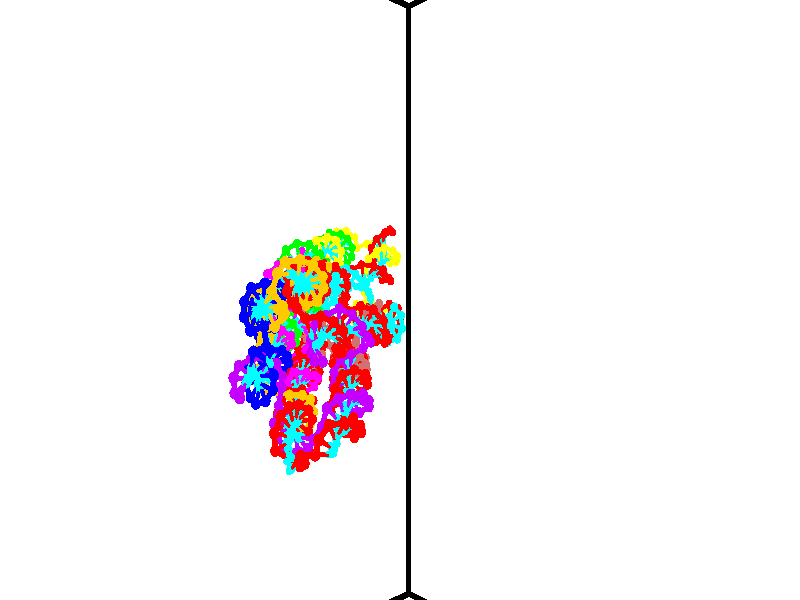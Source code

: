 // switches for output
#declare DRAW_BASES = 1; // possible values are 0, 1; only relevant for DNA ribbons
#declare DRAW_BASES_TYPE = 3; // possible values are 1, 2, 3; only relevant for DNA ribbons
#declare DRAW_FOG = 0; // set to 1 to enable fog

#include "colors.inc"

#include "transforms.inc"
background { rgb <1, 1, 1>}

#default {
   normal{
       ripples 0.25
       frequency 0.20
       turbulence 0.2
       lambda 5
   }
	finish {
		phong 0.1
		phong_size 40.
	}
}

// original window dimensions: 1024x640


// camera settings

camera {
	sky <-0, 1, 0>
	up <-0, 1, 0>
	right 1.6 * <0.724836, 0, 0.688921>
	location <12.1561, 44.2, 77.9145>
	look_at <46.7464, 44.2, 41.5209>
	direction <34.5903, 0, -36.3936>
	angle 67.0682
}


# declare cpy_camera_pos = <12.1561, 44.2, 77.9145>;
# if (DRAW_FOG = 1)
fog {
	fog_type 2
	up vnormalize(cpy_camera_pos)
	color rgbt<1,1,1,0.3>
	distance 1e-5
	fog_alt 3e-3
	fog_offset 70.72
}
# end


// LIGHTS

# declare lum = 6;
global_settings {
	ambient_light rgb lum * <0.05, 0.05, 0.05>
	max_trace_level 15
}# declare cpy_direct_light_amount = 0.25;
light_source
{	1000 * <-0.0359156, -1, 1.41376>,
	rgb lum * cpy_direct_light_amount
	parallel
}

light_source
{	1000 * <0.0359156, 1, -1.41376>,
	rgb lum * cpy_direct_light_amount
	parallel
}

// strand 0

// nucleotide -1

// particle -1
sphere {
	<38.494228, 42.894547, 39.753025> 0.250000
	pigment { color rgbt <1,0,0,0> }
	no_shadow
}
cylinder {
	<38.729065, 42.707603, 40.017418>,  <38.869965, 42.595436, 40.176056>, 0.100000
	pigment { color rgbt <1,0,0,0> }
	no_shadow
}
cylinder {
	<38.729065, 42.707603, 40.017418>,  <38.494228, 42.894547, 39.753025>, 0.100000
	pigment { color rgbt <1,0,0,0> }
	no_shadow
}

// particle -1
sphere {
	<38.729065, 42.707603, 40.017418> 0.100000
	pigment { color rgbt <1,0,0,0> }
	no_shadow
}
sphere {
	0, 1
	scale<0.080000,0.200000,0.300000>
	matrix <-0.790320, -0.507686, 0.343000,
		0.175269, -0.723762, -0.667419,
		0.587090, -0.467358, 0.660986,
		38.905193, 42.567394, 40.215714>
	pigment { color rgbt <0,1,1,0> }
	no_shadow
}
cylinder {
	<38.314102, 42.231869, 39.760033>,  <38.494228, 42.894547, 39.753025>, 0.130000
	pigment { color rgbt <1,0,0,0> }
	no_shadow
}

// nucleotide -1

// particle -1
sphere {
	<38.314102, 42.231869, 39.760033> 0.250000
	pigment { color rgbt <1,0,0,0> }
	no_shadow
}
cylinder {
	<38.509598, 42.281502, 40.105457>,  <38.626896, 42.311279, 40.312710>, 0.100000
	pigment { color rgbt <1,0,0,0> }
	no_shadow
}
cylinder {
	<38.509598, 42.281502, 40.105457>,  <38.314102, 42.231869, 39.760033>, 0.100000
	pigment { color rgbt <1,0,0,0> }
	no_shadow
}

// particle -1
sphere {
	<38.509598, 42.281502, 40.105457> 0.100000
	pigment { color rgbt <1,0,0,0> }
	no_shadow
}
sphere {
	0, 1
	scale<0.080000,0.200000,0.300000>
	matrix <-0.772463, -0.398526, 0.494448,
		0.405501, -0.908725, -0.098931,
		0.488744, 0.124078, 0.863559,
		38.656219, 42.318726, 40.364525>
	pigment { color rgbt <0,1,1,0> }
	no_shadow
}
cylinder {
	<38.220814, 41.691074, 40.063160>,  <38.314102, 42.231869, 39.760033>, 0.130000
	pigment { color rgbt <1,0,0,0> }
	no_shadow
}

// nucleotide -1

// particle -1
sphere {
	<38.220814, 41.691074, 40.063160> 0.250000
	pigment { color rgbt <1,0,0,0> }
	no_shadow
}
cylinder {
	<38.331314, 41.928574, 40.365456>,  <38.397614, 42.071072, 40.546833>, 0.100000
	pigment { color rgbt <1,0,0,0> }
	no_shadow
}
cylinder {
	<38.331314, 41.928574, 40.365456>,  <38.220814, 41.691074, 40.063160>, 0.100000
	pigment { color rgbt <1,0,0,0> }
	no_shadow
}

// particle -1
sphere {
	<38.331314, 41.928574, 40.365456> 0.100000
	pigment { color rgbt <1,0,0,0> }
	no_shadow
}
sphere {
	0, 1
	scale<0.080000,0.200000,0.300000>
	matrix <-0.650868, -0.462997, 0.601669,
		0.707147, -0.658101, 0.258548,
		0.276252, 0.593749, 0.755743,
		38.414188, 42.106697, 40.592178>
	pigment { color rgbt <0,1,1,0> }
	no_shadow
}
cylinder {
	<38.310802, 41.190422, 40.510197>,  <38.220814, 41.691074, 40.063160>, 0.130000
	pigment { color rgbt <1,0,0,0> }
	no_shadow
}

// nucleotide -1

// particle -1
sphere {
	<38.310802, 41.190422, 40.510197> 0.250000
	pigment { color rgbt <1,0,0,0> }
	no_shadow
}
cylinder {
	<38.272022, 41.536957, 40.706181>,  <38.248753, 41.744877, 40.823769>, 0.100000
	pigment { color rgbt <1,0,0,0> }
	no_shadow
}
cylinder {
	<38.272022, 41.536957, 40.706181>,  <38.310802, 41.190422, 40.510197>, 0.100000
	pigment { color rgbt <1,0,0,0> }
	no_shadow
}

// particle -1
sphere {
	<38.272022, 41.536957, 40.706181> 0.100000
	pigment { color rgbt <1,0,0,0> }
	no_shadow
}
sphere {
	0, 1
	scale<0.080000,0.200000,0.300000>
	matrix <-0.353280, -0.490176, 0.796819,
		0.930480, -0.095837, 0.353584,
		-0.096953, 0.866339, 0.489956,
		38.242935, 41.796860, 40.853168>
	pigment { color rgbt <0,1,1,0> }
	no_shadow
}
cylinder {
	<38.608246, 41.070724, 41.290302>,  <38.310802, 41.190422, 40.510197>, 0.130000
	pigment { color rgbt <1,0,0,0> }
	no_shadow
}

// nucleotide -1

// particle -1
sphere {
	<38.608246, 41.070724, 41.290302> 0.250000
	pigment { color rgbt <1,0,0,0> }
	no_shadow
}
cylinder {
	<38.371147, 41.392342, 41.308872>,  <38.228886, 41.585312, 41.320015>, 0.100000
	pigment { color rgbt <1,0,0,0> }
	no_shadow
}
cylinder {
	<38.371147, 41.392342, 41.308872>,  <38.608246, 41.070724, 41.290302>, 0.100000
	pigment { color rgbt <1,0,0,0> }
	no_shadow
}

// particle -1
sphere {
	<38.371147, 41.392342, 41.308872> 0.100000
	pigment { color rgbt <1,0,0,0> }
	no_shadow
}
sphere {
	0, 1
	scale<0.080000,0.200000,0.300000>
	matrix <-0.469877, -0.392060, 0.790888,
		0.654112, 0.446987, 0.610197,
		-0.592750, 0.804047, 0.046422,
		38.193321, 41.633556, 41.322800>
	pigment { color rgbt <0,1,1,0> }
	no_shadow
}
cylinder {
	<38.490913, 41.208229, 41.988670>,  <38.608246, 41.070724, 41.290302>, 0.130000
	pigment { color rgbt <1,0,0,0> }
	no_shadow
}

// nucleotide -1

// particle -1
sphere {
	<38.490913, 41.208229, 41.988670> 0.250000
	pigment { color rgbt <1,0,0,0> }
	no_shadow
}
cylinder {
	<38.180641, 41.416557, 41.846088>,  <37.994476, 41.541553, 41.760540>, 0.100000
	pigment { color rgbt <1,0,0,0> }
	no_shadow
}
cylinder {
	<38.180641, 41.416557, 41.846088>,  <38.490913, 41.208229, 41.988670>, 0.100000
	pigment { color rgbt <1,0,0,0> }
	no_shadow
}

// particle -1
sphere {
	<38.180641, 41.416557, 41.846088> 0.100000
	pigment { color rgbt <1,0,0,0> }
	no_shadow
}
sphere {
	0, 1
	scale<0.080000,0.200000,0.300000>
	matrix <-0.562435, -0.314210, 0.764813,
		0.286327, 0.793737, 0.536655,
		-0.775683, 0.520821, -0.356458,
		37.947937, 41.572803, 41.739151>
	pigment { color rgbt <0,1,1,0> }
	no_shadow
}
cylinder {
	<38.269009, 41.496536, 42.537800>,  <38.490913, 41.208229, 41.988670>, 0.130000
	pigment { color rgbt <1,0,0,0> }
	no_shadow
}

// nucleotide -1

// particle -1
sphere {
	<38.269009, 41.496536, 42.537800> 0.250000
	pigment { color rgbt <1,0,0,0> }
	no_shadow
}
cylinder {
	<37.967232, 41.473679, 42.276253>,  <37.786163, 41.459965, 42.119324>, 0.100000
	pigment { color rgbt <1,0,0,0> }
	no_shadow
}
cylinder {
	<37.967232, 41.473679, 42.276253>,  <38.269009, 41.496536, 42.537800>, 0.100000
	pigment { color rgbt <1,0,0,0> }
	no_shadow
}

// particle -1
sphere {
	<37.967232, 41.473679, 42.276253> 0.100000
	pigment { color rgbt <1,0,0,0> }
	no_shadow
}
sphere {
	0, 1
	scale<0.080000,0.200000,0.300000>
	matrix <-0.620479, -0.262792, 0.738882,
		-0.214054, 0.963159, 0.162805,
		-0.754444, -0.057143, -0.653872,
		37.740898, 41.456535, 42.080090>
	pigment { color rgbt <0,1,1,0> }
	no_shadow
}
cylinder {
	<37.715851, 41.837666, 42.895992>,  <38.269009, 41.496536, 42.537800>, 0.130000
	pigment { color rgbt <1,0,0,0> }
	no_shadow
}

// nucleotide -1

// particle -1
sphere {
	<37.715851, 41.837666, 42.895992> 0.250000
	pigment { color rgbt <1,0,0,0> }
	no_shadow
}
cylinder {
	<37.541786, 41.614349, 42.613449>,  <37.437347, 41.480358, 42.443924>, 0.100000
	pigment { color rgbt <1,0,0,0> }
	no_shadow
}
cylinder {
	<37.541786, 41.614349, 42.613449>,  <37.715851, 41.837666, 42.895992>, 0.100000
	pigment { color rgbt <1,0,0,0> }
	no_shadow
}

// particle -1
sphere {
	<37.541786, 41.614349, 42.613449> 0.100000
	pigment { color rgbt <1,0,0,0> }
	no_shadow
}
sphere {
	0, 1
	scale<0.080000,0.200000,0.300000>
	matrix <-0.722930, -0.250966, 0.643730,
		-0.536662, 0.790775, -0.294396,
		-0.435163, -0.558293, -0.706359,
		37.411236, 41.446861, 42.401543>
	pigment { color rgbt <0,1,1,0> }
	no_shadow
}
cylinder {
	<37.033813, 42.017502, 43.028744>,  <37.715851, 41.837666, 42.895992>, 0.130000
	pigment { color rgbt <1,0,0,0> }
	no_shadow
}

// nucleotide -1

// particle -1
sphere {
	<37.033813, 42.017502, 43.028744> 0.250000
	pigment { color rgbt <1,0,0,0> }
	no_shadow
}
cylinder {
	<37.005096, 41.693810, 42.795506>,  <36.987865, 41.499596, 42.655563>, 0.100000
	pigment { color rgbt <1,0,0,0> }
	no_shadow
}
cylinder {
	<37.005096, 41.693810, 42.795506>,  <37.033813, 42.017502, 43.028744>, 0.100000
	pigment { color rgbt <1,0,0,0> }
	no_shadow
}

// particle -1
sphere {
	<37.005096, 41.693810, 42.795506> 0.100000
	pigment { color rgbt <1,0,0,0> }
	no_shadow
}
sphere {
	0, 1
	scale<0.080000,0.200000,0.300000>
	matrix <-0.749299, -0.342099, 0.567026,
		-0.658329, 0.477618, -0.581794,
		-0.071791, -0.809228, -0.583093,
		36.983559, 41.451042, 42.620579>
	pigment { color rgbt <0,1,1,0> }
	no_shadow
}
cylinder {
	<36.327023, 41.897800, 42.999027>,  <37.033813, 42.017502, 43.028744>, 0.130000
	pigment { color rgbt <1,0,0,0> }
	no_shadow
}

// nucleotide -1

// particle -1
sphere {
	<36.327023, 41.897800, 42.999027> 0.250000
	pigment { color rgbt <1,0,0,0> }
	no_shadow
}
cylinder {
	<36.483059, 41.547852, 42.884186>,  <36.576679, 41.337883, 42.815281>, 0.100000
	pigment { color rgbt <1,0,0,0> }
	no_shadow
}
cylinder {
	<36.483059, 41.547852, 42.884186>,  <36.327023, 41.897800, 42.999027>, 0.100000
	pigment { color rgbt <1,0,0,0> }
	no_shadow
}

// particle -1
sphere {
	<36.483059, 41.547852, 42.884186> 0.100000
	pigment { color rgbt <1,0,0,0> }
	no_shadow
}
sphere {
	0, 1
	scale<0.080000,0.200000,0.300000>
	matrix <-0.682431, -0.484029, 0.547726,
		-0.618156, -0.017735, -0.785855,
		0.390091, -0.874872, -0.287102,
		36.600086, 41.285389, 42.798054>
	pigment { color rgbt <0,1,1,0> }
	no_shadow
}
cylinder {
	<35.806412, 41.501232, 42.678688>,  <36.327023, 41.897800, 42.999027>, 0.130000
	pigment { color rgbt <1,0,0,0> }
	no_shadow
}

// nucleotide -1

// particle -1
sphere {
	<35.806412, 41.501232, 42.678688> 0.250000
	pigment { color rgbt <1,0,0,0> }
	no_shadow
}
cylinder {
	<36.083912, 41.276802, 42.859314>,  <36.250412, 41.142143, 42.967690>, 0.100000
	pigment { color rgbt <1,0,0,0> }
	no_shadow
}
cylinder {
	<36.083912, 41.276802, 42.859314>,  <35.806412, 41.501232, 42.678688>, 0.100000
	pigment { color rgbt <1,0,0,0> }
	no_shadow
}

// particle -1
sphere {
	<36.083912, 41.276802, 42.859314> 0.100000
	pigment { color rgbt <1,0,0,0> }
	no_shadow
}
sphere {
	0, 1
	scale<0.080000,0.200000,0.300000>
	matrix <-0.709275, -0.423350, 0.563652,
		-0.125079, -0.711317, -0.691653,
		0.693746, -0.561073, 0.451568,
		36.292034, 41.108479, 42.994785>
	pigment { color rgbt <0,1,1,0> }
	no_shadow
}
cylinder {
	<35.601467, 40.746975, 42.719429>,  <35.806412, 41.501232, 42.678688>, 0.130000
	pigment { color rgbt <1,0,0,0> }
	no_shadow
}

// nucleotide -1

// particle -1
sphere {
	<35.601467, 40.746975, 42.719429> 0.250000
	pigment { color rgbt <1,0,0,0> }
	no_shadow
}
cylinder {
	<35.883736, 40.727081, 43.002144>,  <36.053097, 40.715145, 43.171772>, 0.100000
	pigment { color rgbt <1,0,0,0> }
	no_shadow
}
cylinder {
	<35.883736, 40.727081, 43.002144>,  <35.601467, 40.746975, 42.719429>, 0.100000
	pigment { color rgbt <1,0,0,0> }
	no_shadow
}

// particle -1
sphere {
	<35.883736, 40.727081, 43.002144> 0.100000
	pigment { color rgbt <1,0,0,0> }
	no_shadow
}
sphere {
	0, 1
	scale<0.080000,0.200000,0.300000>
	matrix <-0.629648, -0.501451, 0.593372,
		0.324911, -0.863756, -0.385174,
		0.705674, -0.049731, 0.706789,
		36.095436, 40.712162, 43.214180>
	pigment { color rgbt <0,1,1,0> }
	no_shadow
}
cylinder {
	<35.564369, 40.018620, 43.118191>,  <35.601467, 40.746975, 42.719429>, 0.130000
	pigment { color rgbt <1,0,0,0> }
	no_shadow
}

// nucleotide -1

// particle -1
sphere {
	<35.564369, 40.018620, 43.118191> 0.250000
	pigment { color rgbt <1,0,0,0> }
	no_shadow
}
cylinder {
	<35.785091, 40.250679, 43.357838>,  <35.917526, 40.389915, 43.501625>, 0.100000
	pigment { color rgbt <1,0,0,0> }
	no_shadow
}
cylinder {
	<35.785091, 40.250679, 43.357838>,  <35.564369, 40.018620, 43.118191>, 0.100000
	pigment { color rgbt <1,0,0,0> }
	no_shadow
}

// particle -1
sphere {
	<35.785091, 40.250679, 43.357838> 0.100000
	pigment { color rgbt <1,0,0,0> }
	no_shadow
}
sphere {
	0, 1
	scale<0.080000,0.200000,0.300000>
	matrix <-0.613378, -0.204405, 0.762880,
		0.565044, -0.788447, 0.243057,
		0.551809, 0.580146, 0.599114,
		35.950634, 40.424725, 43.537571>
	pigment { color rgbt <0,1,1,0> }
	no_shadow
}
cylinder {
	<35.596405, 39.684830, 43.669868>,  <35.564369, 40.018620, 43.118191>, 0.130000
	pigment { color rgbt <1,0,0,0> }
	no_shadow
}

// nucleotide -1

// particle -1
sphere {
	<35.596405, 39.684830, 43.669868> 0.250000
	pigment { color rgbt <1,0,0,0> }
	no_shadow
}
cylinder {
	<35.707184, 40.036392, 43.825214>,  <35.773651, 40.247330, 43.918423>, 0.100000
	pigment { color rgbt <1,0,0,0> }
	no_shadow
}
cylinder {
	<35.707184, 40.036392, 43.825214>,  <35.596405, 39.684830, 43.669868>, 0.100000
	pigment { color rgbt <1,0,0,0> }
	no_shadow
}

// particle -1
sphere {
	<35.707184, 40.036392, 43.825214> 0.100000
	pigment { color rgbt <1,0,0,0> }
	no_shadow
}
sphere {
	0, 1
	scale<0.080000,0.200000,0.300000>
	matrix <-0.457105, -0.235002, 0.857805,
		0.845195, -0.415091, 0.336668,
		0.276950, 0.878905, 0.388362,
		35.790268, 40.300064, 43.941723>
	pigment { color rgbt <0,1,1,0> }
	no_shadow
}
cylinder {
	<35.808628, 39.460350, 44.303867>,  <35.596405, 39.684830, 43.669868>, 0.130000
	pigment { color rgbt <1,0,0,0> }
	no_shadow
}

// nucleotide -1

// particle -1
sphere {
	<35.808628, 39.460350, 44.303867> 0.250000
	pigment { color rgbt <1,0,0,0> }
	no_shadow
}
cylinder {
	<35.705437, 39.846756, 44.310211>,  <35.643520, 40.078602, 44.314018>, 0.100000
	pigment { color rgbt <1,0,0,0> }
	no_shadow
}
cylinder {
	<35.705437, 39.846756, 44.310211>,  <35.808628, 39.460350, 44.303867>, 0.100000
	pigment { color rgbt <1,0,0,0> }
	no_shadow
}

// particle -1
sphere {
	<35.705437, 39.846756, 44.310211> 0.100000
	pigment { color rgbt <1,0,0,0> }
	no_shadow
}
sphere {
	0, 1
	scale<0.080000,0.200000,0.300000>
	matrix <-0.493710, -0.145926, 0.857296,
		0.830479, 0.213337, 0.514579,
		-0.257983, 0.966019, 0.015862,
		35.628040, 40.136562, 44.314968>
	pigment { color rgbt <0,1,1,0> }
	no_shadow
}
cylinder {
	<35.878536, 39.727272, 45.012501>,  <35.808628, 39.460350, 44.303867>, 0.130000
	pigment { color rgbt <1,0,0,0> }
	no_shadow
}

// nucleotide -1

// particle -1
sphere {
	<35.878536, 39.727272, 45.012501> 0.250000
	pigment { color rgbt <1,0,0,0> }
	no_shadow
}
cylinder {
	<35.643562, 39.987289, 44.819683>,  <35.502579, 40.143299, 44.703991>, 0.100000
	pigment { color rgbt <1,0,0,0> }
	no_shadow
}
cylinder {
	<35.643562, 39.987289, 44.819683>,  <35.878536, 39.727272, 45.012501>, 0.100000
	pigment { color rgbt <1,0,0,0> }
	no_shadow
}

// particle -1
sphere {
	<35.643562, 39.987289, 44.819683> 0.100000
	pigment { color rgbt <1,0,0,0> }
	no_shadow
}
sphere {
	0, 1
	scale<0.080000,0.200000,0.300000>
	matrix <-0.647750, -0.020611, 0.761574,
		0.485121, 0.759618, 0.433173,
		-0.587433, 0.650043, -0.482043,
		35.467331, 40.182301, 44.675072>
	pigment { color rgbt <0,1,1,0> }
	no_shadow
}
cylinder {
	<35.691723, 40.245182, 45.498100>,  <35.878536, 39.727272, 45.012501>, 0.130000
	pigment { color rgbt <1,0,0,0> }
	no_shadow
}

// nucleotide -1

// particle -1
sphere {
	<35.691723, 40.245182, 45.498100> 0.250000
	pigment { color rgbt <1,0,0,0> }
	no_shadow
}
cylinder {
	<35.404045, 40.304588, 45.226601>,  <35.231438, 40.340233, 45.063702>, 0.100000
	pigment { color rgbt <1,0,0,0> }
	no_shadow
}
cylinder {
	<35.404045, 40.304588, 45.226601>,  <35.691723, 40.245182, 45.498100>, 0.100000
	pigment { color rgbt <1,0,0,0> }
	no_shadow
}

// particle -1
sphere {
	<35.404045, 40.304588, 45.226601> 0.100000
	pigment { color rgbt <1,0,0,0> }
	no_shadow
}
sphere {
	0, 1
	scale<0.080000,0.200000,0.300000>
	matrix <-0.684897, 0.012897, 0.728526,
		0.116950, 0.988826, 0.092441,
		-0.719193, 0.148513, -0.678753,
		35.188286, 40.349144, 45.022976>
	pigment { color rgbt <0,1,1,0> }
	no_shadow
}
cylinder {
	<35.306492, 40.747166, 45.690571>,  <35.691723, 40.245182, 45.498100>, 0.130000
	pigment { color rgbt <1,0,0,0> }
	no_shadow
}

// nucleotide -1

// particle -1
sphere {
	<35.306492, 40.747166, 45.690571> 0.250000
	pigment { color rgbt <1,0,0,0> }
	no_shadow
}
cylinder {
	<35.050392, 40.558090, 45.448364>,  <34.896732, 40.444645, 45.303040>, 0.100000
	pigment { color rgbt <1,0,0,0> }
	no_shadow
}
cylinder {
	<35.050392, 40.558090, 45.448364>,  <35.306492, 40.747166, 45.690571>, 0.100000
	pigment { color rgbt <1,0,0,0> }
	no_shadow
}

// particle -1
sphere {
	<35.050392, 40.558090, 45.448364> 0.100000
	pigment { color rgbt <1,0,0,0> }
	no_shadow
}
sphere {
	0, 1
	scale<0.080000,0.200000,0.300000>
	matrix <-0.705275, 0.049343, 0.707214,
		-0.304411, 0.879850, -0.364964,
		-0.640251, -0.472684, -0.605516,
		34.858318, 40.416286, 45.266708>
	pigment { color rgbt <0,1,1,0> }
	no_shadow
}
cylinder {
	<34.692558, 41.152962, 45.770580>,  <35.306492, 40.747166, 45.690571>, 0.130000
	pigment { color rgbt <1,0,0,0> }
	no_shadow
}

// nucleotide -1

// particle -1
sphere {
	<34.692558, 41.152962, 45.770580> 0.250000
	pigment { color rgbt <1,0,0,0> }
	no_shadow
}
cylinder {
	<34.587425, 40.802948, 45.607983>,  <34.524345, 40.592941, 45.510426>, 0.100000
	pigment { color rgbt <1,0,0,0> }
	no_shadow
}
cylinder {
	<34.587425, 40.802948, 45.607983>,  <34.692558, 41.152962, 45.770580>, 0.100000
	pigment { color rgbt <1,0,0,0> }
	no_shadow
}

// particle -1
sphere {
	<34.587425, 40.802948, 45.607983> 0.100000
	pigment { color rgbt <1,0,0,0> }
	no_shadow
}
sphere {
	0, 1
	scale<0.080000,0.200000,0.300000>
	matrix <-0.734852, -0.091467, 0.672032,
		-0.625231, 0.475343, -0.618980,
		-0.262829, -0.875033, -0.406494,
		34.508575, 40.540440, 45.486034>
	pigment { color rgbt <0,1,1,0> }
	no_shadow
}
cylinder {
	<33.949589, 41.237240, 45.740265>,  <34.692558, 41.152962, 45.770580>, 0.130000
	pigment { color rgbt <1,0,0,0> }
	no_shadow
}

// nucleotide -1

// particle -1
sphere {
	<33.949589, 41.237240, 45.740265> 0.250000
	pigment { color rgbt <1,0,0,0> }
	no_shadow
}
cylinder {
	<34.027351, 40.845879, 45.712162>,  <34.074009, 40.611061, 45.695301>, 0.100000
	pigment { color rgbt <1,0,0,0> }
	no_shadow
}
cylinder {
	<34.027351, 40.845879, 45.712162>,  <33.949589, 41.237240, 45.740265>, 0.100000
	pigment { color rgbt <1,0,0,0> }
	no_shadow
}

// particle -1
sphere {
	<34.027351, 40.845879, 45.712162> 0.100000
	pigment { color rgbt <1,0,0,0> }
	no_shadow
}
sphere {
	0, 1
	scale<0.080000,0.200000,0.300000>
	matrix <-0.832338, -0.202430, 0.515980,
		-0.519057, -0.041833, -0.853715,
		0.194402, -0.978403, -0.070254,
		34.085670, 40.552357, 45.691086>
	pigment { color rgbt <0,1,1,0> }
	no_shadow
}
cylinder {
	<33.326511, 40.954929, 45.596260>,  <33.949589, 41.237240, 45.740265>, 0.130000
	pigment { color rgbt <1,0,0,0> }
	no_shadow
}

// nucleotide -1

// particle -1
sphere {
	<33.326511, 40.954929, 45.596260> 0.250000
	pigment { color rgbt <1,0,0,0> }
	no_shadow
}
cylinder {
	<33.559540, 40.664536, 45.742439>,  <33.699356, 40.490299, 45.830147>, 0.100000
	pigment { color rgbt <1,0,0,0> }
	no_shadow
}
cylinder {
	<33.559540, 40.664536, 45.742439>,  <33.326511, 40.954929, 45.596260>, 0.100000
	pigment { color rgbt <1,0,0,0> }
	no_shadow
}

// particle -1
sphere {
	<33.559540, 40.664536, 45.742439> 0.100000
	pigment { color rgbt <1,0,0,0> }
	no_shadow
}
sphere {
	0, 1
	scale<0.080000,0.200000,0.300000>
	matrix <-0.712341, -0.239551, 0.659686,
		-0.391380, -0.644638, -0.656706,
		0.582573, -0.725987, 0.365447,
		33.734310, 40.446739, 45.852074>
	pigment { color rgbt <0,1,1,0> }
	no_shadow
}
cylinder {
	<32.935371, 40.271130, 45.699871>,  <33.326511, 40.954929, 45.596260>, 0.130000
	pigment { color rgbt <1,0,0,0> }
	no_shadow
}

// nucleotide -1

// particle -1
sphere {
	<32.935371, 40.271130, 45.699871> 0.250000
	pigment { color rgbt <1,0,0,0> }
	no_shadow
}
cylinder {
	<33.238953, 40.220932, 45.955444>,  <33.421101, 40.190815, 46.108788>, 0.100000
	pigment { color rgbt <1,0,0,0> }
	no_shadow
}
cylinder {
	<33.238953, 40.220932, 45.955444>,  <32.935371, 40.271130, 45.699871>, 0.100000
	pigment { color rgbt <1,0,0,0> }
	no_shadow
}

// particle -1
sphere {
	<33.238953, 40.220932, 45.955444> 0.100000
	pigment { color rgbt <1,0,0,0> }
	no_shadow
}
sphere {
	0, 1
	scale<0.080000,0.200000,0.300000>
	matrix <-0.622529, -0.427522, 0.655502,
		0.190896, -0.895252, -0.402594,
		0.758958, -0.125493, 0.638932,
		33.466640, 40.183285, 46.147125>
	pigment { color rgbt <0,1,1,0> }
	no_shadow
}
cylinder {
	<32.791996, 39.575954, 45.873947>,  <32.935371, 40.271130, 45.699871>, 0.130000
	pigment { color rgbt <1,0,0,0> }
	no_shadow
}

// nucleotide -1

// particle -1
sphere {
	<32.791996, 39.575954, 45.873947> 0.250000
	pigment { color rgbt <1,0,0,0> }
	no_shadow
}
cylinder {
	<33.017807, 39.769577, 46.141380>,  <33.153294, 39.885750, 46.301838>, 0.100000
	pigment { color rgbt <1,0,0,0> }
	no_shadow
}
cylinder {
	<33.017807, 39.769577, 46.141380>,  <32.791996, 39.575954, 45.873947>, 0.100000
	pigment { color rgbt <1,0,0,0> }
	no_shadow
}

// particle -1
sphere {
	<33.017807, 39.769577, 46.141380> 0.100000
	pigment { color rgbt <1,0,0,0> }
	no_shadow
}
sphere {
	0, 1
	scale<0.080000,0.200000,0.300000>
	matrix <-0.640039, -0.254762, 0.724877,
		0.521210, -0.837129, 0.165995,
		0.564527, 0.484056, 0.668580,
		33.187164, 39.914795, 46.341953>
	pigment { color rgbt <0,1,1,0> }
	no_shadow
}
cylinder {
	<33.227409, 38.986092, 46.260361>,  <32.791996, 39.575954, 45.873947>, 0.130000
	pigment { color rgbt <1,0,0,0> }
	no_shadow
}

// nucleotide -1

// particle -1
sphere {
	<33.227409, 38.986092, 46.260361> 0.250000
	pigment { color rgbt <1,0,0,0> }
	no_shadow
}
cylinder {
	<33.189480, 39.314041, 46.486214>,  <33.166721, 39.510811, 46.621727>, 0.100000
	pigment { color rgbt <1,0,0,0> }
	no_shadow
}
cylinder {
	<33.189480, 39.314041, 46.486214>,  <33.227409, 38.986092, 46.260361>, 0.100000
	pigment { color rgbt <1,0,0,0> }
	no_shadow
}

// particle -1
sphere {
	<33.189480, 39.314041, 46.486214> 0.100000
	pigment { color rgbt <1,0,0,0> }
	no_shadow
}
sphere {
	0, 1
	scale<0.080000,0.200000,0.300000>
	matrix <-0.471718, -0.536476, 0.699768,
		0.876636, -0.199993, 0.437621,
		-0.094824, 0.819876, 0.564635,
		33.161034, 39.560005, 46.655605>
	pigment { color rgbt <0,1,1,0> }
	no_shadow
}
cylinder {
	<33.198074, 38.704632, 46.954350>,  <33.227409, 38.986092, 46.260361>, 0.130000
	pigment { color rgbt <1,0,0,0> }
	no_shadow
}

// nucleotide -1

// particle -1
sphere {
	<33.198074, 38.704632, 46.954350> 0.250000
	pigment { color rgbt <1,0,0,0> }
	no_shadow
}
cylinder {
	<33.103966, 39.089691, 47.007935>,  <33.047501, 39.320728, 47.040085>, 0.100000
	pigment { color rgbt <1,0,0,0> }
	no_shadow
}
cylinder {
	<33.103966, 39.089691, 47.007935>,  <33.198074, 38.704632, 46.954350>, 0.100000
	pigment { color rgbt <1,0,0,0> }
	no_shadow
}

// particle -1
sphere {
	<33.103966, 39.089691, 47.007935> 0.100000
	pigment { color rgbt <1,0,0,0> }
	no_shadow
}
sphere {
	0, 1
	scale<0.080000,0.200000,0.300000>
	matrix <-0.756355, -0.267903, 0.596787,
		0.610389, 0.039079, 0.791137,
		-0.235270, 0.962653, 0.133967,
		33.033386, 39.378487, 47.048126>
	pigment { color rgbt <0,1,1,0> }
	no_shadow
}
cylinder {
	<33.311550, 38.764824, 47.618427>,  <33.198074, 38.704632, 46.954350>, 0.130000
	pigment { color rgbt <1,0,0,0> }
	no_shadow
}

// nucleotide -1

// particle -1
sphere {
	<33.311550, 38.764824, 47.618427> 0.250000
	pigment { color rgbt <1,0,0,0> }
	no_shadow
}
cylinder {
	<33.056892, 39.063560, 47.541588>,  <32.904099, 39.242802, 47.495483>, 0.100000
	pigment { color rgbt <1,0,0,0> }
	no_shadow
}
cylinder {
	<33.056892, 39.063560, 47.541588>,  <33.311550, 38.764824, 47.618427>, 0.100000
	pigment { color rgbt <1,0,0,0> }
	no_shadow
}

// particle -1
sphere {
	<33.056892, 39.063560, 47.541588> 0.100000
	pigment { color rgbt <1,0,0,0> }
	no_shadow
}
sphere {
	0, 1
	scale<0.080000,0.200000,0.300000>
	matrix <-0.568075, -0.285740, 0.771779,
		0.521508, 0.600480, 0.606179,
		-0.636648, 0.746844, -0.192102,
		32.865898, 39.287613, 47.483955>
	pigment { color rgbt <0,1,1,0> }
	no_shadow
}
cylinder {
	<33.208065, 39.191303, 48.256294>,  <33.311550, 38.764824, 47.618427>, 0.130000
	pigment { color rgbt <1,0,0,0> }
	no_shadow
}

// nucleotide -1

// particle -1
sphere {
	<33.208065, 39.191303, 48.256294> 0.250000
	pigment { color rgbt <1,0,0,0> }
	no_shadow
}
cylinder {
	<32.877235, 39.233887, 48.035526>,  <32.678738, 39.259438, 47.903065>, 0.100000
	pigment { color rgbt <1,0,0,0> }
	no_shadow
}
cylinder {
	<32.877235, 39.233887, 48.035526>,  <33.208065, 39.191303, 48.256294>, 0.100000
	pigment { color rgbt <1,0,0,0> }
	no_shadow
}

// particle -1
sphere {
	<32.877235, 39.233887, 48.035526> 0.100000
	pigment { color rgbt <1,0,0,0> }
	no_shadow
}
sphere {
	0, 1
	scale<0.080000,0.200000,0.300000>
	matrix <-0.560385, -0.232742, 0.794858,
		-0.043838, 0.966694, 0.252151,
		-0.827071, 0.106457, -0.551924,
		32.629112, 39.265823, 47.869949>
	pigment { color rgbt <0,1,1,0> }
	no_shadow
}
cylinder {
	<32.688339, 39.299263, 48.776993>,  <33.208065, 39.191303, 48.256294>, 0.130000
	pigment { color rgbt <1,0,0,0> }
	no_shadow
}

// nucleotide -1

// particle -1
sphere {
	<32.688339, 39.299263, 48.776993> 0.250000
	pigment { color rgbt <1,0,0,0> }
	no_shadow
}
cylinder {
	<32.477646, 39.218620, 48.446682>,  <32.351231, 39.170235, 48.248497>, 0.100000
	pigment { color rgbt <1,0,0,0> }
	no_shadow
}
cylinder {
	<32.477646, 39.218620, 48.446682>,  <32.688339, 39.299263, 48.776993>, 0.100000
	pigment { color rgbt <1,0,0,0> }
	no_shadow
}

// particle -1
sphere {
	<32.477646, 39.218620, 48.446682> 0.100000
	pigment { color rgbt <1,0,0,0> }
	no_shadow
}
sphere {
	0, 1
	scale<0.080000,0.200000,0.300000>
	matrix <-0.755963, -0.333105, 0.563525,
		-0.388679, 0.921085, 0.023052,
		-0.526733, -0.201604, -0.825777,
		32.319626, 39.158138, 48.198948>
	pigment { color rgbt <0,1,1,0> }
	no_shadow
}
cylinder {
	<32.130707, 39.881252, 48.666481>,  <32.688339, 39.299263, 48.776993>, 0.130000
	pigment { color rgbt <1,0,0,0> }
	no_shadow
}

// nucleotide -1

// particle -1
sphere {
	<32.130707, 39.881252, 48.666481> 0.250000
	pigment { color rgbt <1,0,0,0> }
	no_shadow
}
cylinder {
	<32.064110, 39.512833, 48.525658>,  <32.024151, 39.291782, 48.441162>, 0.100000
	pigment { color rgbt <1,0,0,0> }
	no_shadow
}
cylinder {
	<32.064110, 39.512833, 48.525658>,  <32.130707, 39.881252, 48.666481>, 0.100000
	pigment { color rgbt <1,0,0,0> }
	no_shadow
}

// particle -1
sphere {
	<32.064110, 39.512833, 48.525658> 0.100000
	pigment { color rgbt <1,0,0,0> }
	no_shadow
}
sphere {
	0, 1
	scale<0.080000,0.200000,0.300000>
	matrix <-0.697166, -0.142533, 0.702598,
		-0.697308, 0.362423, -0.618394,
		-0.166495, -0.921051, -0.352058,
		32.014160, 39.236519, 48.420040>
	pigment { color rgbt <0,1,1,0> }
	no_shadow
}
cylinder {
	<31.440626, 39.798630, 48.439774>,  <32.130707, 39.881252, 48.666481>, 0.130000
	pigment { color rgbt <1,0,0,0> }
	no_shadow
}

// nucleotide -1

// particle -1
sphere {
	<31.440626, 39.798630, 48.439774> 0.250000
	pigment { color rgbt <1,0,0,0> }
	no_shadow
}
cylinder {
	<31.580650, 39.435692, 48.532883>,  <31.664665, 39.217930, 48.588749>, 0.100000
	pigment { color rgbt <1,0,0,0> }
	no_shadow
}
cylinder {
	<31.580650, 39.435692, 48.532883>,  <31.440626, 39.798630, 48.439774>, 0.100000
	pigment { color rgbt <1,0,0,0> }
	no_shadow
}

// particle -1
sphere {
	<31.580650, 39.435692, 48.532883> 0.100000
	pigment { color rgbt <1,0,0,0> }
	no_shadow
}
sphere {
	0, 1
	scale<0.080000,0.200000,0.300000>
	matrix <-0.750243, -0.122780, 0.649662,
		-0.560887, -0.402059, -0.723709,
		0.350060, -0.907344, 0.232776,
		31.685669, 39.163490, 48.602715>
	pigment { color rgbt <0,1,1,0> }
	no_shadow
}
cylinder {
	<30.880795, 39.438320, 48.441246>,  <31.440626, 39.798630, 48.439774>, 0.130000
	pigment { color rgbt <1,0,0,0> }
	no_shadow
}

// nucleotide -1

// particle -1
sphere {
	<30.880795, 39.438320, 48.441246> 0.250000
	pigment { color rgbt <1,0,0,0> }
	no_shadow
}
cylinder {
	<31.140530, 39.214958, 48.647755>,  <31.296371, 39.080940, 48.771660>, 0.100000
	pigment { color rgbt <1,0,0,0> }
	no_shadow
}
cylinder {
	<31.140530, 39.214958, 48.647755>,  <30.880795, 39.438320, 48.441246>, 0.100000
	pigment { color rgbt <1,0,0,0> }
	no_shadow
}

// particle -1
sphere {
	<31.140530, 39.214958, 48.647755> 0.100000
	pigment { color rgbt <1,0,0,0> }
	no_shadow
}
sphere {
	0, 1
	scale<0.080000,0.200000,0.300000>
	matrix <-0.711085, -0.205093, 0.672529,
		-0.269662, -0.803813, -0.530252,
		0.649338, -0.558410, 0.516273,
		31.335331, 39.047436, 48.802639>
	pigment { color rgbt <0,1,1,0> }
	no_shadow
}
cylinder {
	<30.434170, 38.929111, 48.755947>,  <30.880795, 39.438320, 48.441246>, 0.130000
	pigment { color rgbt <1,0,0,0> }
	no_shadow
}

// nucleotide -1

// particle -1
sphere {
	<30.434170, 38.929111, 48.755947> 0.250000
	pigment { color rgbt <1,0,0,0> }
	no_shadow
}
cylinder {
	<30.771593, 38.911934, 48.970074>,  <30.974047, 38.901627, 49.098549>, 0.100000
	pigment { color rgbt <1,0,0,0> }
	no_shadow
}
cylinder {
	<30.771593, 38.911934, 48.970074>,  <30.434170, 38.929111, 48.755947>, 0.100000
	pigment { color rgbt <1,0,0,0> }
	no_shadow
}

// particle -1
sphere {
	<30.771593, 38.911934, 48.970074> 0.100000
	pigment { color rgbt <1,0,0,0> }
	no_shadow
}
sphere {
	0, 1
	scale<0.080000,0.200000,0.300000>
	matrix <-0.525220, -0.273934, 0.805670,
		0.112042, -0.960789, -0.253635,
		0.843559, -0.042945, 0.535318,
		31.024660, 38.899052, 49.130669>
	pigment { color rgbt <0,1,1,0> }
	no_shadow
}
cylinder {
	<30.342365, 38.402805, 49.227364>,  <30.434170, 38.929111, 48.755947>, 0.130000
	pigment { color rgbt <1,0,0,0> }
	no_shadow
}

// nucleotide -1

// particle -1
sphere {
	<30.342365, 38.402805, 49.227364> 0.250000
	pigment { color rgbt <1,0,0,0> }
	no_shadow
}
cylinder {
	<30.630474, 38.609009, 49.413036>,  <30.803339, 38.732731, 49.524441>, 0.100000
	pigment { color rgbt <1,0,0,0> }
	no_shadow
}
cylinder {
	<30.630474, 38.609009, 49.413036>,  <30.342365, 38.402805, 49.227364>, 0.100000
	pigment { color rgbt <1,0,0,0> }
	no_shadow
}

// particle -1
sphere {
	<30.630474, 38.609009, 49.413036> 0.100000
	pigment { color rgbt <1,0,0,0> }
	no_shadow
}
sphere {
	0, 1
	scale<0.080000,0.200000,0.300000>
	matrix <-0.470311, -0.128982, 0.873024,
		0.509919, -0.847124, 0.149545,
		0.720271, 0.515504, 0.464182,
		30.846556, 38.763660, 49.552292>
	pigment { color rgbt <0,1,1,0> }
	no_shadow
}
cylinder {
	<30.652493, 38.019855, 49.817780>,  <30.342365, 38.402805, 49.227364>, 0.130000
	pigment { color rgbt <1,0,0,0> }
	no_shadow
}

// nucleotide -1

// particle -1
sphere {
	<30.652493, 38.019855, 49.817780> 0.250000
	pigment { color rgbt <1,0,0,0> }
	no_shadow
}
cylinder {
	<30.693941, 38.414337, 49.869408>,  <30.718811, 38.651028, 49.900387>, 0.100000
	pigment { color rgbt <1,0,0,0> }
	no_shadow
}
cylinder {
	<30.693941, 38.414337, 49.869408>,  <30.652493, 38.019855, 49.817780>, 0.100000
	pigment { color rgbt <1,0,0,0> }
	no_shadow
}

// particle -1
sphere {
	<30.693941, 38.414337, 49.869408> 0.100000
	pigment { color rgbt <1,0,0,0> }
	no_shadow
}
sphere {
	0, 1
	scale<0.080000,0.200000,0.300000>
	matrix <-0.497685, -0.060947, 0.865214,
		0.861146, -0.153894, 0.484505,
		0.103622, 0.986206, 0.129075,
		30.725027, 38.710197, 49.908131>
	pigment { color rgbt <0,1,1,0> }
	no_shadow
}
cylinder {
	<30.692278, 38.020302, 50.499493>,  <30.652493, 38.019855, 49.817780>, 0.130000
	pigment { color rgbt <1,0,0,0> }
	no_shadow
}

// nucleotide -1

// particle -1
sphere {
	<30.692278, 38.020302, 50.499493> 0.250000
	pigment { color rgbt <1,0,0,0> }
	no_shadow
}
cylinder {
	<30.623909, 38.404358, 50.411022>,  <30.582888, 38.634792, 50.357941>, 0.100000
	pigment { color rgbt <1,0,0,0> }
	no_shadow
}
cylinder {
	<30.623909, 38.404358, 50.411022>,  <30.692278, 38.020302, 50.499493>, 0.100000
	pigment { color rgbt <1,0,0,0> }
	no_shadow
}

// particle -1
sphere {
	<30.623909, 38.404358, 50.411022> 0.100000
	pigment { color rgbt <1,0,0,0> }
	no_shadow
}
sphere {
	0, 1
	scale<0.080000,0.200000,0.300000>
	matrix <-0.639152, 0.062790, 0.766513,
		0.749847, 0.272380, 0.602942,
		-0.170924, 0.960139, -0.221175,
		30.572632, 38.692398, 50.344669>
	pigment { color rgbt <0,1,1,0> }
	no_shadow
}
cylinder {
	<30.896202, 38.288631, 51.093975>,  <30.692278, 38.020302, 50.499493>, 0.130000
	pigment { color rgbt <1,0,0,0> }
	no_shadow
}

// nucleotide -1

// particle -1
sphere {
	<30.896202, 38.288631, 51.093975> 0.250000
	pigment { color rgbt <1,0,0,0> }
	no_shadow
}
cylinder {
	<30.650917, 38.519981, 50.878773>,  <30.503746, 38.658791, 50.749649>, 0.100000
	pigment { color rgbt <1,0,0,0> }
	no_shadow
}
cylinder {
	<30.650917, 38.519981, 50.878773>,  <30.896202, 38.288631, 51.093975>, 0.100000
	pigment { color rgbt <1,0,0,0> }
	no_shadow
}

// particle -1
sphere {
	<30.650917, 38.519981, 50.878773> 0.100000
	pigment { color rgbt <1,0,0,0> }
	no_shadow
}
sphere {
	0, 1
	scale<0.080000,0.200000,0.300000>
	matrix <-0.495066, 0.249337, 0.832311,
		0.615532, 0.776733, 0.133437,
		-0.613212, 0.578374, -0.538009,
		30.466953, 38.693493, 50.717369>
	pigment { color rgbt <0,1,1,0> }
	no_shadow
}
cylinder {
	<30.875891, 38.902222, 51.436241>,  <30.896202, 38.288631, 51.093975>, 0.130000
	pigment { color rgbt <1,0,0,0> }
	no_shadow
}

// nucleotide -1

// particle -1
sphere {
	<30.875891, 38.902222, 51.436241> 0.250000
	pigment { color rgbt <1,0,0,0> }
	no_shadow
}
cylinder {
	<30.543652, 38.874947, 51.215168>,  <30.344309, 38.858582, 51.082523>, 0.100000
	pigment { color rgbt <1,0,0,0> }
	no_shadow
}
cylinder {
	<30.543652, 38.874947, 51.215168>,  <30.875891, 38.902222, 51.436241>, 0.100000
	pigment { color rgbt <1,0,0,0> }
	no_shadow
}

// particle -1
sphere {
	<30.543652, 38.874947, 51.215168> 0.100000
	pigment { color rgbt <1,0,0,0> }
	no_shadow
}
sphere {
	0, 1
	scale<0.080000,0.200000,0.300000>
	matrix <-0.555945, 0.158768, 0.815915,
		0.032110, 0.984958, -0.169783,
		-0.830598, -0.068191, -0.552681,
		30.294472, 38.854488, 51.049362>
	pigment { color rgbt <0,1,1,0> }
	no_shadow
}
cylinder {
	<30.433218, 39.381058, 51.754944>,  <30.875891, 38.902222, 51.436241>, 0.130000
	pigment { color rgbt <1,0,0,0> }
	no_shadow
}

// nucleotide -1

// particle -1
sphere {
	<30.433218, 39.381058, 51.754944> 0.250000
	pigment { color rgbt <1,0,0,0> }
	no_shadow
}
cylinder {
	<30.177547, 39.153099, 51.548382>,  <30.024145, 39.016323, 51.424442>, 0.100000
	pigment { color rgbt <1,0,0,0> }
	no_shadow
}
cylinder {
	<30.177547, 39.153099, 51.548382>,  <30.433218, 39.381058, 51.754944>, 0.100000
	pigment { color rgbt <1,0,0,0> }
	no_shadow
}

// particle -1
sphere {
	<30.177547, 39.153099, 51.548382> 0.100000
	pigment { color rgbt <1,0,0,0> }
	no_shadow
}
sphere {
	0, 1
	scale<0.080000,0.200000,0.300000>
	matrix <-0.641592, 0.024898, 0.766642,
		-0.424047, 0.821341, -0.381554,
		-0.639174, -0.569894, -0.516408,
		29.985796, 38.982132, 51.393459>
	pigment { color rgbt <0,1,1,0> }
	no_shadow
}
cylinder {
	<29.794943, 39.689499, 51.771759>,  <30.433218, 39.381058, 51.754944>, 0.130000
	pigment { color rgbt <1,0,0,0> }
	no_shadow
}

// nucleotide -1

// particle -1
sphere {
	<29.794943, 39.689499, 51.771759> 0.250000
	pigment { color rgbt <1,0,0,0> }
	no_shadow
}
cylinder {
	<29.723434, 39.301491, 51.705921>,  <29.680529, 39.068684, 51.666420>, 0.100000
	pigment { color rgbt <1,0,0,0> }
	no_shadow
}
cylinder {
	<29.723434, 39.301491, 51.705921>,  <29.794943, 39.689499, 51.771759>, 0.100000
	pigment { color rgbt <1,0,0,0> }
	no_shadow
}

// particle -1
sphere {
	<29.723434, 39.301491, 51.705921> 0.100000
	pigment { color rgbt <1,0,0,0> }
	no_shadow
}
sphere {
	0, 1
	scale<0.080000,0.200000,0.300000>
	matrix <-0.652623, -0.008281, 0.757637,
		-0.736290, 0.242864, -0.631580,
		-0.178773, -0.970025, -0.164596,
		29.669804, 39.010483, 51.656544>
	pigment { color rgbt <0,1,1,0> }
	no_shadow
}
cylinder {
	<29.145252, 39.688652, 51.891911>,  <29.794943, 39.689499, 51.771759>, 0.130000
	pigment { color rgbt <1,0,0,0> }
	no_shadow
}

// nucleotide -1

// particle -1
sphere {
	<29.145252, 39.688652, 51.891911> 0.250000
	pigment { color rgbt <1,0,0,0> }
	no_shadow
}
cylinder {
	<29.252438, 39.305801, 51.935909>,  <29.316750, 39.076092, 51.962311>, 0.100000
	pigment { color rgbt <1,0,0,0> }
	no_shadow
}
cylinder {
	<29.252438, 39.305801, 51.935909>,  <29.145252, 39.688652, 51.891911>, 0.100000
	pigment { color rgbt <1,0,0,0> }
	no_shadow
}

// particle -1
sphere {
	<29.252438, 39.305801, 51.935909> 0.100000
	pigment { color rgbt <1,0,0,0> }
	no_shadow
}
sphere {
	0, 1
	scale<0.080000,0.200000,0.300000>
	matrix <-0.668652, -0.102561, 0.736468,
		-0.693613, -0.270900, -0.667468,
		0.267965, -0.957128, 0.110000,
		29.332827, 39.018661, 51.968910>
	pigment { color rgbt <0,1,1,0> }
	no_shadow
}
cylinder {
	<28.547012, 39.373455, 52.032673>,  <29.145252, 39.688652, 51.891911>, 0.130000
	pigment { color rgbt <1,0,0,0> }
	no_shadow
}

// nucleotide -1

// particle -1
sphere {
	<28.547012, 39.373455, 52.032673> 0.250000
	pigment { color rgbt <1,0,0,0> }
	no_shadow
}
cylinder {
	<28.810516, 39.098358, 52.154686>,  <28.968618, 38.933300, 52.227894>, 0.100000
	pigment { color rgbt <1,0,0,0> }
	no_shadow
}
cylinder {
	<28.810516, 39.098358, 52.154686>,  <28.547012, 39.373455, 52.032673>, 0.100000
	pigment { color rgbt <1,0,0,0> }
	no_shadow
}

// particle -1
sphere {
	<28.810516, 39.098358, 52.154686> 0.100000
	pigment { color rgbt <1,0,0,0> }
	no_shadow
}
sphere {
	0, 1
	scale<0.080000,0.200000,0.300000>
	matrix <-0.518769, -0.121577, 0.846226,
		-0.544900, -0.715701, -0.436870,
		0.658758, -0.687743, 0.305036,
		29.008144, 38.892036, 52.246197>
	pigment { color rgbt <0,1,1,0> }
	no_shadow
}
cylinder {
	<28.175325, 38.721474, 52.057037>,  <28.547012, 39.373455, 52.032673>, 0.130000
	pigment { color rgbt <1,0,0,0> }
	no_shadow
}

// nucleotide -1

// particle -1
sphere {
	<28.175325, 38.721474, 52.057037> 0.250000
	pigment { color rgbt <1,0,0,0> }
	no_shadow
}
cylinder {
	<28.487045, 38.656685, 52.299179>,  <28.674078, 38.617809, 52.444466>, 0.100000
	pigment { color rgbt <1,0,0,0> }
	no_shadow
}
cylinder {
	<28.487045, 38.656685, 52.299179>,  <28.175325, 38.721474, 52.057037>, 0.100000
	pigment { color rgbt <1,0,0,0> }
	no_shadow
}

// particle -1
sphere {
	<28.487045, 38.656685, 52.299179> 0.100000
	pigment { color rgbt <1,0,0,0> }
	no_shadow
}
sphere {
	0, 1
	scale<0.080000,0.200000,0.300000>
	matrix <-0.619342, -0.346189, 0.704677,
		0.095428, -0.924077, -0.370102,
		0.779300, -0.161974, 0.605356,
		28.720835, 38.608093, 52.480785>
	pigment { color rgbt <0,1,1,0> }
	no_shadow
}
cylinder {
	<28.093327, 38.051487, 52.291893>,  <28.175325, 38.721474, 52.057037>, 0.130000
	pigment { color rgbt <1,0,0,0> }
	no_shadow
}

// nucleotide -1

// particle -1
sphere {
	<28.093327, 38.051487, 52.291893> 0.250000
	pigment { color rgbt <1,0,0,0> }
	no_shadow
}
cylinder {
	<28.325653, 38.252167, 52.548313>,  <28.465048, 38.372574, 52.702168>, 0.100000
	pigment { color rgbt <1,0,0,0> }
	no_shadow
}
cylinder {
	<28.325653, 38.252167, 52.548313>,  <28.093327, 38.051487, 52.291893>, 0.100000
	pigment { color rgbt <1,0,0,0> }
	no_shadow
}

// particle -1
sphere {
	<28.325653, 38.252167, 52.548313> 0.100000
	pigment { color rgbt <1,0,0,0> }
	no_shadow
}
sphere {
	0, 1
	scale<0.080000,0.200000,0.300000>
	matrix <-0.604169, -0.262096, 0.752520,
		0.545558, -0.824379, 0.150884,
		0.580815, 0.501703, 0.641052,
		28.499897, 38.402676, 52.740627>
	pigment { color rgbt <0,1,1,0> }
	no_shadow
}
cylinder {
	<28.686958, 37.662613, 52.657879>,  <28.093327, 38.051487, 52.291893>, 0.130000
	pigment { color rgbt <1,0,0,0> }
	no_shadow
}

// nucleotide -1

// particle -1
sphere {
	<28.686958, 37.662613, 52.657879> 0.250000
	pigment { color rgbt <1,0,0,0> }
	no_shadow
}
cylinder {
	<28.506178, 37.959137, 52.856350>,  <28.397709, 38.137051, 52.975433>, 0.100000
	pigment { color rgbt <1,0,0,0> }
	no_shadow
}
cylinder {
	<28.506178, 37.959137, 52.856350>,  <28.686958, 37.662613, 52.657879>, 0.100000
	pigment { color rgbt <1,0,0,0> }
	no_shadow
}

// particle -1
sphere {
	<28.506178, 37.959137, 52.856350> 0.100000
	pigment { color rgbt <1,0,0,0> }
	no_shadow
}
sphere {
	0, 1
	scale<0.080000,0.200000,0.300000>
	matrix <-0.349001, -0.658833, 0.666436,
		0.820938, 0.128030, 0.556479,
		-0.451951, 0.741315, 0.496178,
		28.370592, 38.181530, 53.005203>
	pigment { color rgbt <0,1,1,0> }
	no_shadow
}
cylinder {
	<28.807272, 37.490093, 53.363800>,  <28.686958, 37.662613, 52.657879>, 0.130000
	pigment { color rgbt <1,0,0,0> }
	no_shadow
}

// nucleotide -1

// particle -1
sphere {
	<28.807272, 37.490093, 53.363800> 0.250000
	pigment { color rgbt <1,0,0,0> }
	no_shadow
}
cylinder {
	<28.509224, 37.756790, 53.357471>,  <28.330395, 37.916809, 53.353676>, 0.100000
	pigment { color rgbt <1,0,0,0> }
	no_shadow
}
cylinder {
	<28.509224, 37.756790, 53.357471>,  <28.807272, 37.490093, 53.363800>, 0.100000
	pigment { color rgbt <1,0,0,0> }
	no_shadow
}

// particle -1
sphere {
	<28.509224, 37.756790, 53.357471> 0.100000
	pigment { color rgbt <1,0,0,0> }
	no_shadow
}
sphere {
	0, 1
	scale<0.080000,0.200000,0.300000>
	matrix <-0.543326, -0.593102, 0.594161,
		0.386769, 0.451317, 0.804191,
		-0.745122, 0.666741, -0.015818,
		28.285686, 37.956814, 53.352726>
	pigment { color rgbt <0,1,1,0> }
	no_shadow
}
cylinder {
	<28.590292, 37.732513, 54.039989>,  <28.807272, 37.490093, 53.363800>, 0.130000
	pigment { color rgbt <1,0,0,0> }
	no_shadow
}

// nucleotide -1

// particle -1
sphere {
	<28.590292, 37.732513, 54.039989> 0.250000
	pigment { color rgbt <1,0,0,0> }
	no_shadow
}
cylinder {
	<28.264713, 37.787697, 53.814262>,  <28.069366, 37.820805, 53.678825>, 0.100000
	pigment { color rgbt <1,0,0,0> }
	no_shadow
}
cylinder {
	<28.264713, 37.787697, 53.814262>,  <28.590292, 37.732513, 54.039989>, 0.100000
	pigment { color rgbt <1,0,0,0> }
	no_shadow
}

// particle -1
sphere {
	<28.264713, 37.787697, 53.814262> 0.100000
	pigment { color rgbt <1,0,0,0> }
	no_shadow
}
sphere {
	0, 1
	scale<0.080000,0.200000,0.300000>
	matrix <-0.548734, -0.501515, 0.668861,
		-0.190742, 0.854079, 0.483908,
		-0.813946, 0.137957, -0.564322,
		28.020529, 37.829082, 53.644966>
	pigment { color rgbt <0,1,1,0> }
	no_shadow
}
cylinder {
	<28.066967, 38.168510, 54.479755>,  <28.590292, 37.732513, 54.039989>, 0.130000
	pigment { color rgbt <1,0,0,0> }
	no_shadow
}

// nucleotide -1

// particle -1
sphere {
	<28.066967, 38.168510, 54.479755> 0.250000
	pigment { color rgbt <1,0,0,0> }
	no_shadow
}
cylinder {
	<27.930141, 37.874695, 54.245338>,  <27.848045, 37.698406, 54.104687>, 0.100000
	pigment { color rgbt <1,0,0,0> }
	no_shadow
}
cylinder {
	<27.930141, 37.874695, 54.245338>,  <28.066967, 38.168510, 54.479755>, 0.100000
	pigment { color rgbt <1,0,0,0> }
	no_shadow
}

// particle -1
sphere {
	<27.930141, 37.874695, 54.245338> 0.100000
	pigment { color rgbt <1,0,0,0> }
	no_shadow
}
sphere {
	0, 1
	scale<0.080000,0.200000,0.300000>
	matrix <-0.602130, -0.307461, 0.736822,
		-0.721408, 0.604916, -0.337115,
		-0.342066, -0.734537, -0.586043,
		27.827522, 37.654335, 54.069527>
	pigment { color rgbt <0,1,1,0> }
	no_shadow
}
cylinder {
	<28.408493, 38.278610, 55.177849>,  <28.066967, 38.168510, 54.479755>, 0.130000
	pigment { color rgbt <1,0,0,0> }
	no_shadow
}

// nucleotide -1

// particle -1
sphere {
	<28.408493, 38.278610, 55.177849> 0.250000
	pigment { color rgbt <1,0,0,0> }
	no_shadow
}
cylinder {
	<28.732809, 38.279877, 55.411980>,  <28.927399, 38.280636, 55.552460>, 0.100000
	pigment { color rgbt <1,0,0,0> }
	no_shadow
}
cylinder {
	<28.732809, 38.279877, 55.411980>,  <28.408493, 38.278610, 55.177849>, 0.100000
	pigment { color rgbt <1,0,0,0> }
	no_shadow
}

// particle -1
sphere {
	<28.732809, 38.279877, 55.411980> 0.100000
	pigment { color rgbt <1,0,0,0> }
	no_shadow
}
sphere {
	0, 1
	scale<0.080000,0.200000,0.300000>
	matrix <0.481097, 0.565999, -0.669470,
		-0.333412, 0.824400, 0.457385,
		0.810791, 0.003163, 0.585328,
		28.976046, 38.280827, 55.587578>
	pigment { color rgbt <0,1,1,0> }
	no_shadow
}
cylinder {
	<28.846771, 38.731503, 54.836624>,  <28.408493, 38.278610, 55.177849>, 0.130000
	pigment { color rgbt <1,0,0,0> }
	no_shadow
}

// nucleotide -1

// particle -1
sphere {
	<28.846771, 38.731503, 54.836624> 0.250000
	pigment { color rgbt <1,0,0,0> }
	no_shadow
}
cylinder {
	<29.075384, 38.584831, 55.130264>,  <29.212551, 38.496830, 55.306446>, 0.100000
	pigment { color rgbt <1,0,0,0> }
	no_shadow
}
cylinder {
	<29.075384, 38.584831, 55.130264>,  <28.846771, 38.731503, 54.836624>, 0.100000
	pigment { color rgbt <1,0,0,0> }
	no_shadow
}

// particle -1
sphere {
	<29.075384, 38.584831, 55.130264> 0.100000
	pigment { color rgbt <1,0,0,0> }
	no_shadow
}
sphere {
	0, 1
	scale<0.080000,0.200000,0.300000>
	matrix <0.818056, 0.324712, -0.474707,
		-0.064306, 0.871843, 0.485546,
		0.571533, -0.366677, 0.734097,
		29.246843, 38.474827, 55.350494>
	pigment { color rgbt <0,1,1,0> }
	no_shadow
}
cylinder {
	<29.299908, 39.288120, 55.016563>,  <28.846771, 38.731503, 54.836624>, 0.130000
	pigment { color rgbt <1,0,0,0> }
	no_shadow
}

// nucleotide -1

// particle -1
sphere {
	<29.299908, 39.288120, 55.016563> 0.250000
	pigment { color rgbt <1,0,0,0> }
	no_shadow
}
cylinder {
	<29.467226, 38.939758, 55.119747>,  <29.567617, 38.730740, 55.181660>, 0.100000
	pigment { color rgbt <1,0,0,0> }
	no_shadow
}
cylinder {
	<29.467226, 38.939758, 55.119747>,  <29.299908, 39.288120, 55.016563>, 0.100000
	pigment { color rgbt <1,0,0,0> }
	no_shadow
}

// particle -1
sphere {
	<29.467226, 38.939758, 55.119747> 0.100000
	pigment { color rgbt <1,0,0,0> }
	no_shadow
}
sphere {
	0, 1
	scale<0.080000,0.200000,0.300000>
	matrix <0.890177, 0.336604, -0.307054,
		0.180585, 0.358072, 0.916064,
		0.418298, -0.870909, 0.257962,
		29.592716, 38.678486, 55.197136>
	pigment { color rgbt <0,1,1,0> }
	no_shadow
}
cylinder {
	<29.853798, 39.376312, 55.488739>,  <29.299908, 39.288120, 55.016563>, 0.130000
	pigment { color rgbt <1,0,0,0> }
	no_shadow
}

// nucleotide -1

// particle -1
sphere {
	<29.853798, 39.376312, 55.488739> 0.250000
	pigment { color rgbt <1,0,0,0> }
	no_shadow
}
cylinder {
	<29.856892, 39.076736, 55.223701>,  <29.858747, 38.896992, 55.064678>, 0.100000
	pigment { color rgbt <1,0,0,0> }
	no_shadow
}
cylinder {
	<29.856892, 39.076736, 55.223701>,  <29.853798, 39.376312, 55.488739>, 0.100000
	pigment { color rgbt <1,0,0,0> }
	no_shadow
}

// particle -1
sphere {
	<29.856892, 39.076736, 55.223701> 0.100000
	pigment { color rgbt <1,0,0,0> }
	no_shadow
}
sphere {
	0, 1
	scale<0.080000,0.200000,0.300000>
	matrix <0.866277, 0.336009, -0.369680,
		0.499505, -0.571129, 0.651388,
		0.007737, -0.748939, -0.662594,
		29.859213, 38.852055, 55.024921>
	pigment { color rgbt <0,1,1,0> }
	no_shadow
}
cylinder {
	<30.496723, 39.456566, 55.355770>,  <29.853798, 39.376312, 55.488739>, 0.130000
	pigment { color rgbt <1,0,0,0> }
	no_shadow
}

// nucleotide -1

// particle -1
sphere {
	<30.496723, 39.456566, 55.355770> 0.250000
	pigment { color rgbt <1,0,0,0> }
	no_shadow
}
cylinder {
	<30.417435, 39.170181, 55.088009>,  <30.369862, 38.998348, 54.927353>, 0.100000
	pigment { color rgbt <1,0,0,0> }
	no_shadow
}
cylinder {
	<30.417435, 39.170181, 55.088009>,  <30.496723, 39.456566, 55.355770>, 0.100000
	pigment { color rgbt <1,0,0,0> }
	no_shadow
}

// particle -1
sphere {
	<30.417435, 39.170181, 55.088009> 0.100000
	pigment { color rgbt <1,0,0,0> }
	no_shadow
}
sphere {
	0, 1
	scale<0.080000,0.200000,0.300000>
	matrix <0.762480, 0.316511, -0.564309,
		0.615900, -0.622265, 0.483170,
		-0.198221, -0.715966, -0.669404,
		30.357967, 38.955391, 54.887188>
	pigment { color rgbt <0,1,1,0> }
	no_shadow
}
cylinder {
	<31.094025, 39.057121, 55.167213>,  <30.496723, 39.456566, 55.355770>, 0.130000
	pigment { color rgbt <1,0,0,0> }
	no_shadow
}

// nucleotide -1

// particle -1
sphere {
	<31.094025, 39.057121, 55.167213> 0.250000
	pigment { color rgbt <1,0,0,0> }
	no_shadow
}
cylinder {
	<30.847147, 39.028450, 54.853798>,  <30.699020, 39.011250, 54.665749>, 0.100000
	pigment { color rgbt <1,0,0,0> }
	no_shadow
}
cylinder {
	<30.847147, 39.028450, 54.853798>,  <31.094025, 39.057121, 55.167213>, 0.100000
	pigment { color rgbt <1,0,0,0> }
	no_shadow
}

// particle -1
sphere {
	<30.847147, 39.028450, 54.853798> 0.100000
	pigment { color rgbt <1,0,0,0> }
	no_shadow
}
sphere {
	0, 1
	scale<0.080000,0.200000,0.300000>
	matrix <0.762976, 0.188735, -0.618261,
		0.192208, -0.979408, -0.061784,
		-0.617190, -0.071695, -0.783541,
		30.661989, 39.006947, 54.618736>
	pigment { color rgbt <0,1,1,0> }
	no_shadow
}
cylinder {
	<31.549389, 38.681381, 54.692223>,  <31.094025, 39.057121, 55.167213>, 0.130000
	pigment { color rgbt <1,0,0,0> }
	no_shadow
}

// nucleotide -1

// particle -1
sphere {
	<31.549389, 38.681381, 54.692223> 0.250000
	pigment { color rgbt <1,0,0,0> }
	no_shadow
}
cylinder {
	<31.269709, 38.867363, 54.474991>,  <31.101900, 38.978951, 54.344650>, 0.100000
	pigment { color rgbt <1,0,0,0> }
	no_shadow
}
cylinder {
	<31.269709, 38.867363, 54.474991>,  <31.549389, 38.681381, 54.692223>, 0.100000
	pigment { color rgbt <1,0,0,0> }
	no_shadow
}

// particle -1
sphere {
	<31.269709, 38.867363, 54.474991> 0.100000
	pigment { color rgbt <1,0,0,0> }
	no_shadow
}
sphere {
	0, 1
	scale<0.080000,0.200000,0.300000>
	matrix <0.651561, 0.101767, -0.751739,
		-0.294255, -0.879468, -0.374100,
		-0.699202, 0.464952, -0.543081,
		31.059948, 39.006847, 54.312065>
	pigment { color rgbt <0,1,1,0> }
	no_shadow
}
cylinder {
	<31.657158, 38.374981, 54.018707>,  <31.549389, 38.681381, 54.692223>, 0.130000
	pigment { color rgbt <1,0,0,0> }
	no_shadow
}

// nucleotide -1

// particle -1
sphere {
	<31.657158, 38.374981, 54.018707> 0.250000
	pigment { color rgbt <1,0,0,0> }
	no_shadow
}
cylinder {
	<31.479996, 38.733345, 54.004929>,  <31.373699, 38.948364, 53.996662>, 0.100000
	pigment { color rgbt <1,0,0,0> }
	no_shadow
}
cylinder {
	<31.479996, 38.733345, 54.004929>,  <31.657158, 38.374981, 54.018707>, 0.100000
	pigment { color rgbt <1,0,0,0> }
	no_shadow
}

// particle -1
sphere {
	<31.479996, 38.733345, 54.004929> 0.100000
	pigment { color rgbt <1,0,0,0> }
	no_shadow
}
sphere {
	0, 1
	scale<0.080000,0.200000,0.300000>
	matrix <0.721823, 0.333528, -0.606408,
		-0.531798, -0.293443, -0.794407,
		-0.442903, 0.895907, -0.034445,
		31.347124, 39.002117, 53.994595>
	pigment { color rgbt <0,1,1,0> }
	no_shadow
}
cylinder {
	<31.583593, 38.498508, 53.357296>,  <31.657158, 38.374981, 54.018707>, 0.130000
	pigment { color rgbt <1,0,0,0> }
	no_shadow
}

// nucleotide -1

// particle -1
sphere {
	<31.583593, 38.498508, 53.357296> 0.250000
	pigment { color rgbt <1,0,0,0> }
	no_shadow
}
cylinder {
	<31.532503, 38.870171, 53.496063>,  <31.501850, 39.093170, 53.579323>, 0.100000
	pigment { color rgbt <1,0,0,0> }
	no_shadow
}
cylinder {
	<31.532503, 38.870171, 53.496063>,  <31.583593, 38.498508, 53.357296>, 0.100000
	pigment { color rgbt <1,0,0,0> }
	no_shadow
}

// particle -1
sphere {
	<31.532503, 38.870171, 53.496063> 0.100000
	pigment { color rgbt <1,0,0,0> }
	no_shadow
}
sphere {
	0, 1
	scale<0.080000,0.200000,0.300000>
	matrix <0.579675, 0.353753, -0.734054,
		-0.804775, 0.107342, -0.583793,
		-0.127724, 0.929159, 0.346915,
		31.494186, 39.148918, 53.600140>
	pigment { color rgbt <0,1,1,0> }
	no_shadow
}
cylinder {
	<31.518761, 38.887535, 52.833622>,  <31.583593, 38.498508, 53.357296>, 0.130000
	pigment { color rgbt <1,0,0,0> }
	no_shadow
}

// nucleotide -1

// particle -1
sphere {
	<31.518761, 38.887535, 52.833622> 0.250000
	pigment { color rgbt <1,0,0,0> }
	no_shadow
}
cylinder {
	<31.596750, 39.174919, 53.100693>,  <31.643543, 39.347351, 53.260937>, 0.100000
	pigment { color rgbt <1,0,0,0> }
	no_shadow
}
cylinder {
	<31.596750, 39.174919, 53.100693>,  <31.518761, 38.887535, 52.833622>, 0.100000
	pigment { color rgbt <1,0,0,0> }
	no_shadow
}

// particle -1
sphere {
	<31.596750, 39.174919, 53.100693> 0.100000
	pigment { color rgbt <1,0,0,0> }
	no_shadow
}
sphere {
	0, 1
	scale<0.080000,0.200000,0.300000>
	matrix <0.537911, 0.490905, -0.685320,
		-0.820145, 0.492771, -0.290756,
		0.194972, 0.718462, 0.667681,
		31.655241, 39.390457, 53.300999>
	pigment { color rgbt <0,1,1,0> }
	no_shadow
}
cylinder {
	<31.298603, 39.577259, 52.489967>,  <31.518761, 38.887535, 52.833622>, 0.130000
	pigment { color rgbt <1,0,0,0> }
	no_shadow
}

// nucleotide -1

// particle -1
sphere {
	<31.298603, 39.577259, 52.489967> 0.250000
	pigment { color rgbt <1,0,0,0> }
	no_shadow
}
cylinder {
	<31.579899, 39.615425, 52.771774>,  <31.748676, 39.638325, 52.940861>, 0.100000
	pigment { color rgbt <1,0,0,0> }
	no_shadow
}
cylinder {
	<31.579899, 39.615425, 52.771774>,  <31.298603, 39.577259, 52.489967>, 0.100000
	pigment { color rgbt <1,0,0,0> }
	no_shadow
}

// particle -1
sphere {
	<31.579899, 39.615425, 52.771774> 0.100000
	pigment { color rgbt <1,0,0,0> }
	no_shadow
}
sphere {
	0, 1
	scale<0.080000,0.200000,0.300000>
	matrix <0.564945, 0.526600, -0.635239,
		-0.431612, 0.844741, 0.316423,
		0.703241, 0.095415, 0.704519,
		31.790871, 39.644051, 52.983131>
	pigment { color rgbt <0,1,1,0> }
	no_shadow
}
cylinder {
	<31.615036, 40.278473, 52.416740>,  <31.298603, 39.577259, 52.489967>, 0.130000
	pigment { color rgbt <1,0,0,0> }
	no_shadow
}

// nucleotide -1

// particle -1
sphere {
	<31.615036, 40.278473, 52.416740> 0.250000
	pigment { color rgbt <1,0,0,0> }
	no_shadow
}
cylinder {
	<31.911076, 40.126099, 52.638420>,  <32.088699, 40.034672, 52.771427>, 0.100000
	pigment { color rgbt <1,0,0,0> }
	no_shadow
}
cylinder {
	<31.911076, 40.126099, 52.638420>,  <31.615036, 40.278473, 52.416740>, 0.100000
	pigment { color rgbt <1,0,0,0> }
	no_shadow
}

// particle -1
sphere {
	<31.911076, 40.126099, 52.638420> 0.100000
	pigment { color rgbt <1,0,0,0> }
	no_shadow
}
sphere {
	0, 1
	scale<0.080000,0.200000,0.300000>
	matrix <0.670693, 0.357757, -0.649754,
		0.049247, 0.852581, 0.520269,
		0.740098, -0.380940, 0.554202,
		32.133106, 40.011818, 52.804680>
	pigment { color rgbt <0,1,1,0> }
	no_shadow
}
cylinder {
	<32.121193, 40.871109, 52.479305>,  <31.615036, 40.278473, 52.416740>, 0.130000
	pigment { color rgbt <1,0,0,0> }
	no_shadow
}

// nucleotide -1

// particle -1
sphere {
	<32.121193, 40.871109, 52.479305> 0.250000
	pigment { color rgbt <1,0,0,0> }
	no_shadow
}
cylinder {
	<32.285034, 40.515381, 52.560638>,  <32.383339, 40.301945, 52.609440>, 0.100000
	pigment { color rgbt <1,0,0,0> }
	no_shadow
}
cylinder {
	<32.285034, 40.515381, 52.560638>,  <32.121193, 40.871109, 52.479305>, 0.100000
	pigment { color rgbt <1,0,0,0> }
	no_shadow
}

// particle -1
sphere {
	<32.285034, 40.515381, 52.560638> 0.100000
	pigment { color rgbt <1,0,0,0> }
	no_shadow
}
sphere {
	0, 1
	scale<0.080000,0.200000,0.300000>
	matrix <0.822090, 0.263203, -0.504868,
		0.395469, 0.373953, 0.838906,
		0.409600, -0.889316, 0.203334,
		32.407913, 40.248585, 52.621639>
	pigment { color rgbt <0,1,1,0> }
	no_shadow
}
cylinder {
	<32.689106, 41.070740, 52.752346>,  <32.121193, 40.871109, 52.479305>, 0.130000
	pigment { color rgbt <1,0,0,0> }
	no_shadow
}

// nucleotide -1

// particle -1
sphere {
	<32.689106, 41.070740, 52.752346> 0.250000
	pigment { color rgbt <1,0,0,0> }
	no_shadow
}
cylinder {
	<32.714569, 40.695503, 52.616146>,  <32.729847, 40.470364, 52.534428>, 0.100000
	pigment { color rgbt <1,0,0,0> }
	no_shadow
}
cylinder {
	<32.714569, 40.695503, 52.616146>,  <32.689106, 41.070740, 52.752346>, 0.100000
	pigment { color rgbt <1,0,0,0> }
	no_shadow
}

// particle -1
sphere {
	<32.714569, 40.695503, 52.616146> 0.100000
	pigment { color rgbt <1,0,0,0> }
	no_shadow
}
sphere {
	0, 1
	scale<0.080000,0.200000,0.300000>
	matrix <0.735666, 0.274658, -0.619160,
		0.674347, -0.211079, 0.707603,
		0.063657, -0.938088, -0.340498,
		32.733665, 40.414078, 52.513996>
	pigment { color rgbt <0,1,1,0> }
	no_shadow
}
cylinder {
	<33.379292, 40.836788, 52.835220>,  <32.689106, 41.070740, 52.752346>, 0.130000
	pigment { color rgbt <1,0,0,0> }
	no_shadow
}

// nucleotide -1

// particle -1
sphere {
	<33.379292, 40.836788, 52.835220> 0.250000
	pigment { color rgbt <1,0,0,0> }
	no_shadow
}
cylinder {
	<33.218414, 40.621895, 52.538673>,  <33.121887, 40.492958, 52.360744>, 0.100000
	pigment { color rgbt <1,0,0,0> }
	no_shadow
}
cylinder {
	<33.218414, 40.621895, 52.538673>,  <33.379292, 40.836788, 52.835220>, 0.100000
	pigment { color rgbt <1,0,0,0> }
	no_shadow
}

// particle -1
sphere {
	<33.218414, 40.621895, 52.538673> 0.100000
	pigment { color rgbt <1,0,0,0> }
	no_shadow
}
sphere {
	0, 1
	scale<0.080000,0.200000,0.300000>
	matrix <0.821791, 0.145138, -0.550994,
		0.403613, -0.830853, 0.383119,
		-0.402190, -0.537232, -0.741367,
		33.097755, 40.460724, 52.316265>
	pigment { color rgbt <0,1,1,0> }
	no_shadow
}
cylinder {
	<33.860367, 40.572689, 52.442326>,  <33.379292, 40.836788, 52.835220>, 0.130000
	pigment { color rgbt <1,0,0,0> }
	no_shadow
}

// nucleotide -1

// particle -1
sphere {
	<33.860367, 40.572689, 52.442326> 0.250000
	pigment { color rgbt <1,0,0,0> }
	no_shadow
}
cylinder {
	<33.592773, 40.489716, 52.156830>,  <33.432217, 40.439930, 51.985531>, 0.100000
	pigment { color rgbt <1,0,0,0> }
	no_shadow
}
cylinder {
	<33.592773, 40.489716, 52.156830>,  <33.860367, 40.572689, 52.442326>, 0.100000
	pigment { color rgbt <1,0,0,0> }
	no_shadow
}

// particle -1
sphere {
	<33.592773, 40.489716, 52.156830> 0.100000
	pigment { color rgbt <1,0,0,0> }
	no_shadow
}
sphere {
	0, 1
	scale<0.080000,0.200000,0.300000>
	matrix <0.673701, 0.236424, -0.700165,
		0.313985, -0.949249, -0.018414,
		-0.668984, -0.207435, -0.713744,
		33.392078, 40.427486, 51.942707>
	pigment { color rgbt <0,1,1,0> }
	no_shadow
}
cylinder {
	<34.295605, 40.219166, 51.958950>,  <33.860367, 40.572689, 52.442326>, 0.130000
	pigment { color rgbt <1,0,0,0> }
	no_shadow
}

// nucleotide -1

// particle -1
sphere {
	<34.295605, 40.219166, 51.958950> 0.250000
	pigment { color rgbt <1,0,0,0> }
	no_shadow
}
cylinder {
	<33.955093, 40.329987, 51.780708>,  <33.750786, 40.396481, 51.673763>, 0.100000
	pigment { color rgbt <1,0,0,0> }
	no_shadow
}
cylinder {
	<33.955093, 40.329987, 51.780708>,  <34.295605, 40.219166, 51.958950>, 0.100000
	pigment { color rgbt <1,0,0,0> }
	no_shadow
}

// particle -1
sphere {
	<33.955093, 40.329987, 51.780708> 0.100000
	pigment { color rgbt <1,0,0,0> }
	no_shadow
}
sphere {
	0, 1
	scale<0.080000,0.200000,0.300000>
	matrix <0.470941, 0.028940, -0.881690,
		-0.231383, -0.960418, -0.155114,
		-0.851279, 0.277057, -0.445604,
		33.699711, 40.413105, 51.647026>
	pigment { color rgbt <0,1,1,0> }
	no_shadow
}
cylinder {
	<34.231148, 39.807693, 51.450520>,  <34.295605, 40.219166, 51.958950>, 0.130000
	pigment { color rgbt <1,0,0,0> }
	no_shadow
}

// nucleotide -1

// particle -1
sphere {
	<34.231148, 39.807693, 51.450520> 0.250000
	pigment { color rgbt <1,0,0,0> }
	no_shadow
}
cylinder {
	<34.001877, 40.119339, 51.348969>,  <33.864315, 40.306328, 51.288040>, 0.100000
	pigment { color rgbt <1,0,0,0> }
	no_shadow
}
cylinder {
	<34.001877, 40.119339, 51.348969>,  <34.231148, 39.807693, 51.450520>, 0.100000
	pigment { color rgbt <1,0,0,0> }
	no_shadow
}

// particle -1
sphere {
	<34.001877, 40.119339, 51.348969> 0.100000
	pigment { color rgbt <1,0,0,0> }
	no_shadow
}
sphere {
	0, 1
	scale<0.080000,0.200000,0.300000>
	matrix <0.421946, 0.015033, -0.906496,
		-0.702448, -0.626702, -0.337360,
		-0.573174, 0.779114, -0.253875,
		33.829926, 40.353073, 51.272804>
	pigment { color rgbt <0,1,1,0> }
	no_shadow
}
cylinder {
	<34.150021, 39.690102, 50.757393>,  <34.231148, 39.807693, 51.450520>, 0.130000
	pigment { color rgbt <1,0,0,0> }
	no_shadow
}

// nucleotide -1

// particle -1
sphere {
	<34.150021, 39.690102, 50.757393> 0.250000
	pigment { color rgbt <1,0,0,0> }
	no_shadow
}
cylinder {
	<34.059147, 40.076462, 50.807068>,  <34.004623, 40.308277, 50.836872>, 0.100000
	pigment { color rgbt <1,0,0,0> }
	no_shadow
}
cylinder {
	<34.059147, 40.076462, 50.807068>,  <34.150021, 39.690102, 50.757393>, 0.100000
	pigment { color rgbt <1,0,0,0> }
	no_shadow
}

// particle -1
sphere {
	<34.059147, 40.076462, 50.807068> 0.100000
	pigment { color rgbt <1,0,0,0> }
	no_shadow
}
sphere {
	0, 1
	scale<0.080000,0.200000,0.300000>
	matrix <0.297291, 0.190218, -0.935647,
		-0.927365, -0.175645, -0.330368,
		-0.227184, 0.965901, 0.124184,
		33.990993, 40.366234, 50.844322>
	pigment { color rgbt <0,1,1,0> }
	no_shadow
}
cylinder {
	<33.763229, 39.925121, 50.132484>,  <34.150021, 39.690102, 50.757393>, 0.130000
	pigment { color rgbt <1,0,0,0> }
	no_shadow
}

// nucleotide -1

// particle -1
sphere {
	<33.763229, 39.925121, 50.132484> 0.250000
	pigment { color rgbt <1,0,0,0> }
	no_shadow
}
cylinder {
	<33.945038, 40.239952, 50.299297>,  <34.054123, 40.428852, 50.399384>, 0.100000
	pigment { color rgbt <1,0,0,0> }
	no_shadow
}
cylinder {
	<33.945038, 40.239952, 50.299297>,  <33.763229, 39.925121, 50.132484>, 0.100000
	pigment { color rgbt <1,0,0,0> }
	no_shadow
}

// particle -1
sphere {
	<33.945038, 40.239952, 50.299297> 0.100000
	pigment { color rgbt <1,0,0,0> }
	no_shadow
}
sphere {
	0, 1
	scale<0.080000,0.200000,0.300000>
	matrix <0.346673, 0.274960, -0.896780,
		-0.820505, 0.552180, -0.147884,
		0.454522, 0.787080, 0.417032,
		34.081394, 40.476074, 50.424408>
	pigment { color rgbt <0,1,1,0> }
	no_shadow
}
cylinder {
	<33.687107, 40.354931, 49.587830>,  <33.763229, 39.925121, 50.132484>, 0.130000
	pigment { color rgbt <1,0,0,0> }
	no_shadow
}

// nucleotide -1

// particle -1
sphere {
	<33.687107, 40.354931, 49.587830> 0.250000
	pigment { color rgbt <1,0,0,0> }
	no_shadow
}
cylinder {
	<33.946152, 40.533852, 49.834572>,  <34.101578, 40.641205, 49.982616>, 0.100000
	pigment { color rgbt <1,0,0,0> }
	no_shadow
}
cylinder {
	<33.946152, 40.533852, 49.834572>,  <33.687107, 40.354931, 49.587830>, 0.100000
	pigment { color rgbt <1,0,0,0> }
	no_shadow
}

// particle -1
sphere {
	<33.946152, 40.533852, 49.834572> 0.100000
	pigment { color rgbt <1,0,0,0> }
	no_shadow
}
sphere {
	0, 1
	scale<0.080000,0.200000,0.300000>
	matrix <0.514323, 0.340699, -0.787017,
		-0.562197, 0.826950, -0.009416,
		0.647616, 0.447301, 0.616859,
		34.140438, 40.668041, 50.019630>
	pigment { color rgbt <0,1,1,0> }
	no_shadow
}
cylinder {
	<33.831028, 41.067963, 49.339581>,  <33.687107, 40.354931, 49.587830>, 0.130000
	pigment { color rgbt <1,0,0,0> }
	no_shadow
}

// nucleotide -1

// particle -1
sphere {
	<33.831028, 41.067963, 49.339581> 0.250000
	pigment { color rgbt <1,0,0,0> }
	no_shadow
}
cylinder {
	<34.144825, 40.976555, 49.570179>,  <34.333103, 40.921711, 49.708538>, 0.100000
	pigment { color rgbt <1,0,0,0> }
	no_shadow
}
cylinder {
	<34.144825, 40.976555, 49.570179>,  <33.831028, 41.067963, 49.339581>, 0.100000
	pigment { color rgbt <1,0,0,0> }
	no_shadow
}

// particle -1
sphere {
	<34.144825, 40.976555, 49.570179> 0.100000
	pigment { color rgbt <1,0,0,0> }
	no_shadow
}
sphere {
	0, 1
	scale<0.080000,0.200000,0.300000>
	matrix <0.619944, 0.312178, -0.719871,
		-0.015468, 0.922131, 0.386569,
		0.784494, -0.228516, 0.576498,
		34.380173, 40.908001, 49.743130>
	pigment { color rgbt <0,1,1,0> }
	no_shadow
}
cylinder {
	<34.295967, 41.625595, 49.197472>,  <33.831028, 41.067963, 49.339581>, 0.130000
	pigment { color rgbt <1,0,0,0> }
	no_shadow
}

// nucleotide -1

// particle -1
sphere {
	<34.295967, 41.625595, 49.197472> 0.250000
	pigment { color rgbt <1,0,0,0> }
	no_shadow
}
cylinder {
	<34.516441, 41.340111, 49.370354>,  <34.648727, 41.168819, 49.474083>, 0.100000
	pigment { color rgbt <1,0,0,0> }
	no_shadow
}
cylinder {
	<34.516441, 41.340111, 49.370354>,  <34.295967, 41.625595, 49.197472>, 0.100000
	pigment { color rgbt <1,0,0,0> }
	no_shadow
}

// particle -1
sphere {
	<34.516441, 41.340111, 49.370354> 0.100000
	pigment { color rgbt <1,0,0,0> }
	no_shadow
}
sphere {
	0, 1
	scale<0.080000,0.200000,0.300000>
	matrix <0.724846, 0.153019, -0.671702,
		0.413267, 0.683518, 0.601676,
		0.551188, -0.713714, 0.432208,
		34.681797, 41.125996, 49.500015>
	pigment { color rgbt <0,1,1,0> }
	no_shadow
}
cylinder {
	<35.011398, 41.941818, 49.313606>,  <34.295967, 41.625595, 49.197472>, 0.130000
	pigment { color rgbt <1,0,0,0> }
	no_shadow
}

// nucleotide -1

// particle -1
sphere {
	<35.011398, 41.941818, 49.313606> 0.250000
	pigment { color rgbt <1,0,0,0> }
	no_shadow
}
cylinder {
	<35.036922, 41.542686, 49.307056>,  <35.052238, 41.303207, 49.303127>, 0.100000
	pigment { color rgbt <1,0,0,0> }
	no_shadow
}
cylinder {
	<35.036922, 41.542686, 49.307056>,  <35.011398, 41.941818, 49.313606>, 0.100000
	pigment { color rgbt <1,0,0,0> }
	no_shadow
}

// particle -1
sphere {
	<35.036922, 41.542686, 49.307056> 0.100000
	pigment { color rgbt <1,0,0,0> }
	no_shadow
}
sphere {
	0, 1
	scale<0.080000,0.200000,0.300000>
	matrix <0.799698, 0.060943, -0.597302,
		0.597003, 0.025017, 0.801849,
		0.063810, -0.997828, -0.016377,
		35.056065, 41.243340, 49.302143>
	pigment { color rgbt <0,1,1,0> }
	no_shadow
}
cylinder {
	<35.754704, 41.743481, 49.354424>,  <35.011398, 41.941818, 49.313606>, 0.130000
	pigment { color rgbt <1,0,0,0> }
	no_shadow
}

// nucleotide -1

// particle -1
sphere {
	<35.754704, 41.743481, 49.354424> 0.250000
	pigment { color rgbt <1,0,0,0> }
	no_shadow
}
cylinder {
	<35.593552, 41.403275, 49.219181>,  <35.496861, 41.199150, 49.138035>, 0.100000
	pigment { color rgbt <1,0,0,0> }
	no_shadow
}
cylinder {
	<35.593552, 41.403275, 49.219181>,  <35.754704, 41.743481, 49.354424>, 0.100000
	pigment { color rgbt <1,0,0,0> }
	no_shadow
}

// particle -1
sphere {
	<35.593552, 41.403275, 49.219181> 0.100000
	pigment { color rgbt <1,0,0,0> }
	no_shadow
}
sphere {
	0, 1
	scale<0.080000,0.200000,0.300000>
	matrix <0.712574, -0.059638, -0.699057,
		0.574392, -0.522565, 0.630080,
		-0.402879, -0.850511, -0.338111,
		35.472687, 41.148121, 49.117748>
	pigment { color rgbt <0,1,1,0> }
	no_shadow
}
cylinder {
	<36.256569, 41.220795, 49.316753>,  <35.754704, 41.743481, 49.354424>, 0.130000
	pigment { color rgbt <1,0,0,0> }
	no_shadow
}

// nucleotide -1

// particle -1
sphere {
	<36.256569, 41.220795, 49.316753> 0.250000
	pigment { color rgbt <1,0,0,0> }
	no_shadow
}
cylinder {
	<35.998077, 41.025093, 49.082481>,  <35.842983, 40.907673, 48.941917>, 0.100000
	pigment { color rgbt <1,0,0,0> }
	no_shadow
}
cylinder {
	<35.998077, 41.025093, 49.082481>,  <36.256569, 41.220795, 49.316753>, 0.100000
	pigment { color rgbt <1,0,0,0> }
	no_shadow
}

// particle -1
sphere {
	<35.998077, 41.025093, 49.082481> 0.100000
	pigment { color rgbt <1,0,0,0> }
	no_shadow
}
sphere {
	0, 1
	scale<0.080000,0.200000,0.300000>
	matrix <0.751571, -0.274854, -0.599664,
		0.132410, -0.827700, 0.545326,
		-0.646226, -0.489253, -0.585681,
		35.804211, 40.878319, 48.906776>
	pigment { color rgbt <0,1,1,0> }
	no_shadow
}
cylinder {
	<36.559582, 40.548637, 49.116341>,  <36.256569, 41.220795, 49.316753>, 0.130000
	pigment { color rgbt <1,0,0,0> }
	no_shadow
}

// nucleotide -1

// particle -1
sphere {
	<36.559582, 40.548637, 49.116341> 0.250000
	pigment { color rgbt <1,0,0,0> }
	no_shadow
}
cylinder {
	<36.279812, 40.630875, 48.842541>,  <36.111950, 40.680218, 48.678261>, 0.100000
	pigment { color rgbt <1,0,0,0> }
	no_shadow
}
cylinder {
	<36.279812, 40.630875, 48.842541>,  <36.559582, 40.548637, 49.116341>, 0.100000
	pigment { color rgbt <1,0,0,0> }
	no_shadow
}

// particle -1
sphere {
	<36.279812, 40.630875, 48.842541> 0.100000
	pigment { color rgbt <1,0,0,0> }
	no_shadow
}
sphere {
	0, 1
	scale<0.080000,0.200000,0.300000>
	matrix <0.608194, -0.331806, -0.721114,
		-0.375378, -0.920672, 0.107031,
		-0.699422, 0.205594, -0.684499,
		36.069984, 40.692554, 48.637192>
	pigment { color rgbt <0,1,1,0> }
	no_shadow
}
cylinder {
	<36.562325, 39.995144, 48.625648>,  <36.559582, 40.548637, 49.116341>, 0.130000
	pigment { color rgbt <1,0,0,0> }
	no_shadow
}

// nucleotide -1

// particle -1
sphere {
	<36.562325, 39.995144, 48.625648> 0.250000
	pigment { color rgbt <1,0,0,0> }
	no_shadow
}
cylinder {
	<36.397743, 40.297234, 48.421551>,  <36.298996, 40.478489, 48.299091>, 0.100000
	pigment { color rgbt <1,0,0,0> }
	no_shadow
}
cylinder {
	<36.397743, 40.297234, 48.421551>,  <36.562325, 39.995144, 48.625648>, 0.100000
	pigment { color rgbt <1,0,0,0> }
	no_shadow
}

// particle -1
sphere {
	<36.397743, 40.297234, 48.421551> 0.100000
	pigment { color rgbt <1,0,0,0> }
	no_shadow
}
sphere {
	0, 1
	scale<0.080000,0.200000,0.300000>
	matrix <0.574174, -0.219991, -0.788624,
		-0.707835, -0.617449, -0.343113,
		-0.411453, 0.755222, -0.510240,
		36.274307, 40.523800, 48.268478>
	pigment { color rgbt <0,1,1,0> }
	no_shadow
}
cylinder {
	<36.382393, 39.763954, 47.926182>,  <36.562325, 39.995144, 48.625648>, 0.130000
	pigment { color rgbt <1,0,0,0> }
	no_shadow
}

// nucleotide -1

// particle -1
sphere {
	<36.382393, 39.763954, 47.926182> 0.250000
	pigment { color rgbt <1,0,0,0> }
	no_shadow
}
cylinder {
	<36.398731, 40.160721, 47.878120>,  <36.408535, 40.398781, 47.849281>, 0.100000
	pigment { color rgbt <1,0,0,0> }
	no_shadow
}
cylinder {
	<36.398731, 40.160721, 47.878120>,  <36.382393, 39.763954, 47.926182>, 0.100000
	pigment { color rgbt <1,0,0,0> }
	no_shadow
}

// particle -1
sphere {
	<36.398731, 40.160721, 47.878120> 0.100000
	pigment { color rgbt <1,0,0,0> }
	no_shadow
}
sphere {
	0, 1
	scale<0.080000,0.200000,0.300000>
	matrix <0.452691, -0.125577, -0.882781,
		-0.890732, -0.018338, -0.454159,
		0.040843, 0.991914, -0.120157,
		36.410984, 40.458294, 47.842072>
	pigment { color rgbt <0,1,1,0> }
	no_shadow
}
cylinder {
	<36.222958, 39.889034, 47.190704>,  <36.382393, 39.763954, 47.926182>, 0.130000
	pigment { color rgbt <1,0,0,0> }
	no_shadow
}

// nucleotide -1

// particle -1
sphere {
	<36.222958, 39.889034, 47.190704> 0.250000
	pigment { color rgbt <1,0,0,0> }
	no_shadow
}
cylinder {
	<36.421120, 40.210503, 47.322575>,  <36.540016, 40.403385, 47.401699>, 0.100000
	pigment { color rgbt <1,0,0,0> }
	no_shadow
}
cylinder {
	<36.421120, 40.210503, 47.322575>,  <36.222958, 39.889034, 47.190704>, 0.100000
	pigment { color rgbt <1,0,0,0> }
	no_shadow
}

// particle -1
sphere {
	<36.421120, 40.210503, 47.322575> 0.100000
	pigment { color rgbt <1,0,0,0> }
	no_shadow
}
sphere {
	0, 1
	scale<0.080000,0.200000,0.300000>
	matrix <0.588032, -0.030927, -0.808246,
		-0.639367, 0.594272, -0.487905,
		0.495407, 0.803670, 0.329677,
		36.569740, 40.451603, 47.421478>
	pigment { color rgbt <0,1,1,0> }
	no_shadow
}
cylinder {
	<36.280800, 40.282757, 46.603485>,  <36.222958, 39.889034, 47.190704>, 0.130000
	pigment { color rgbt <1,0,0,0> }
	no_shadow
}

// nucleotide -1

// particle -1
sphere {
	<36.280800, 40.282757, 46.603485> 0.250000
	pigment { color rgbt <1,0,0,0> }
	no_shadow
}
cylinder {
	<36.552799, 40.452957, 46.842331>,  <36.716000, 40.555077, 46.985638>, 0.100000
	pigment { color rgbt <1,0,0,0> }
	no_shadow
}
cylinder {
	<36.552799, 40.452957, 46.842331>,  <36.280800, 40.282757, 46.603485>, 0.100000
	pigment { color rgbt <1,0,0,0> }
	no_shadow
}

// particle -1
sphere {
	<36.552799, 40.452957, 46.842331> 0.100000
	pigment { color rgbt <1,0,0,0> }
	no_shadow
}
sphere {
	0, 1
	scale<0.080000,0.200000,0.300000>
	matrix <0.562281, 0.220051, -0.797131,
		-0.470577, 0.877796, -0.089617,
		0.679999, 0.425501, 0.597119,
		36.756798, 40.580608, 47.021465>
	pigment { color rgbt <0,1,1,0> }
	no_shadow
}
cylinder {
	<36.410553, 40.940754, 46.331413>,  <36.280800, 40.282757, 46.603485>, 0.130000
	pigment { color rgbt <1,0,0,0> }
	no_shadow
}

// nucleotide -1

// particle -1
sphere {
	<36.410553, 40.940754, 46.331413> 0.250000
	pigment { color rgbt <1,0,0,0> }
	no_shadow
}
cylinder {
	<36.729744, 40.854195, 46.556412>,  <36.921261, 40.802261, 46.691410>, 0.100000
	pigment { color rgbt <1,0,0,0> }
	no_shadow
}
cylinder {
	<36.729744, 40.854195, 46.556412>,  <36.410553, 40.940754, 46.331413>, 0.100000
	pigment { color rgbt <1,0,0,0> }
	no_shadow
}

// particle -1
sphere {
	<36.729744, 40.854195, 46.556412> 0.100000
	pigment { color rgbt <1,0,0,0> }
	no_shadow
}
sphere {
	0, 1
	scale<0.080000,0.200000,0.300000>
	matrix <0.601117, 0.218494, -0.768713,
		0.043443, 0.951543, 0.304432,
		0.797979, -0.216394, 0.562497,
		36.969139, 40.789276, 46.725163>
	pigment { color rgbt <0,1,1,0> }
	no_shadow
}
cylinder {
	<36.860130, 41.491989, 46.238213>,  <36.410553, 40.940754, 46.331413>, 0.130000
	pigment { color rgbt <1,0,0,0> }
	no_shadow
}

// nucleotide -1

// particle -1
sphere {
	<36.860130, 41.491989, 46.238213> 0.250000
	pigment { color rgbt <1,0,0,0> }
	no_shadow
}
cylinder {
	<37.056206, 41.155724, 46.330303>,  <37.173851, 40.953964, 46.385559>, 0.100000
	pigment { color rgbt <1,0,0,0> }
	no_shadow
}
cylinder {
	<37.056206, 41.155724, 46.330303>,  <36.860130, 41.491989, 46.238213>, 0.100000
	pigment { color rgbt <1,0,0,0> }
	no_shadow
}

// particle -1
sphere {
	<37.056206, 41.155724, 46.330303> 0.100000
	pigment { color rgbt <1,0,0,0> }
	no_shadow
}
sphere {
	0, 1
	scale<0.080000,0.200000,0.300000>
	matrix <0.555284, 0.097595, -0.825914,
		0.671845, 0.532694, 0.514646,
		0.490187, -0.840662, 0.230228,
		37.203262, 40.903526, 46.399372>
	pigment { color rgbt <0,1,1,0> }
	no_shadow
}
cylinder {
	<37.604687, 41.635971, 46.265762>,  <36.860130, 41.491989, 46.238213>, 0.130000
	pigment { color rgbt <1,0,0,0> }
	no_shadow
}

// nucleotide -1

// particle -1
sphere {
	<37.604687, 41.635971, 46.265762> 0.250000
	pigment { color rgbt <1,0,0,0> }
	no_shadow
}
cylinder {
	<37.569035, 41.240242, 46.219624>,  <37.547642, 41.002804, 46.191940>, 0.100000
	pigment { color rgbt <1,0,0,0> }
	no_shadow
}
cylinder {
	<37.569035, 41.240242, 46.219624>,  <37.604687, 41.635971, 46.265762>, 0.100000
	pigment { color rgbt <1,0,0,0> }
	no_shadow
}

// particle -1
sphere {
	<37.569035, 41.240242, 46.219624> 0.100000
	pigment { color rgbt <1,0,0,0> }
	no_shadow
}
sphere {
	0, 1
	scale<0.080000,0.200000,0.300000>
	matrix <0.777192, 0.003344, -0.629255,
		0.622919, -0.145735, 0.768592,
		-0.089134, -0.989318, -0.115347,
		37.542294, 40.943447, 46.185020>
	pigment { color rgbt <0,1,1,0> }
	no_shadow
}
cylinder {
	<38.294189, 41.412853, 46.176479>,  <37.604687, 41.635971, 46.265762>, 0.130000
	pigment { color rgbt <1,0,0,0> }
	no_shadow
}

// nucleotide -1

// particle -1
sphere {
	<38.294189, 41.412853, 46.176479> 0.250000
	pigment { color rgbt <1,0,0,0> }
	no_shadow
}
cylinder {
	<38.110737, 41.083145, 46.043671>,  <38.000664, 40.885323, 45.963985>, 0.100000
	pigment { color rgbt <1,0,0,0> }
	no_shadow
}
cylinder {
	<38.110737, 41.083145, 46.043671>,  <38.294189, 41.412853, 46.176479>, 0.100000
	pigment { color rgbt <1,0,0,0> }
	no_shadow
}

// particle -1
sphere {
	<38.110737, 41.083145, 46.043671> 0.100000
	pigment { color rgbt <1,0,0,0> }
	no_shadow
}
sphere {
	0, 1
	scale<0.080000,0.200000,0.300000>
	matrix <0.768950, -0.180860, -0.613194,
		0.445387, -0.536537, 0.716769,
		-0.458636, -0.824268, -0.332017,
		37.973145, 40.835865, 45.944065>
	pigment { color rgbt <0,1,1,0> }
	no_shadow
}
cylinder {
	<38.847355, 40.941887, 45.984238>,  <38.294189, 41.412853, 46.176479>, 0.130000
	pigment { color rgbt <1,0,0,0> }
	no_shadow
}

// nucleotide -1

// particle -1
sphere {
	<38.847355, 40.941887, 45.984238> 0.250000
	pigment { color rgbt <1,0,0,0> }
	no_shadow
}
cylinder {
	<38.524971, 40.770332, 45.821030>,  <38.331539, 40.667400, 45.723103>, 0.100000
	pigment { color rgbt <1,0,0,0> }
	no_shadow
}
cylinder {
	<38.524971, 40.770332, 45.821030>,  <38.847355, 40.941887, 45.984238>, 0.100000
	pigment { color rgbt <1,0,0,0> }
	no_shadow
}

// particle -1
sphere {
	<38.524971, 40.770332, 45.821030> 0.100000
	pigment { color rgbt <1,0,0,0> }
	no_shadow
}
sphere {
	0, 1
	scale<0.080000,0.200000,0.300000>
	matrix <0.564279, -0.348270, -0.748530,
		0.178933, -0.833525, 0.522704,
		-0.805961, -0.428887, -0.408023,
		38.283184, 40.641666, 45.698624>
	pigment { color rgbt <0,1,1,0> }
	no_shadow
}
cylinder {
	<39.046970, 40.255650, 45.815067>,  <38.847355, 40.941887, 45.984238>, 0.130000
	pigment { color rgbt <1,0,0,0> }
	no_shadow
}

// nucleotide -1

// particle -1
sphere {
	<39.046970, 40.255650, 45.815067> 0.250000
	pigment { color rgbt <1,0,0,0> }
	no_shadow
}
cylinder {
	<38.757954, 40.351547, 45.555695>,  <38.584545, 40.409084, 45.400070>, 0.100000
	pigment { color rgbt <1,0,0,0> }
	no_shadow
}
cylinder {
	<38.757954, 40.351547, 45.555695>,  <39.046970, 40.255650, 45.815067>, 0.100000
	pigment { color rgbt <1,0,0,0> }
	no_shadow
}

// particle -1
sphere {
	<38.757954, 40.351547, 45.555695> 0.100000
	pigment { color rgbt <1,0,0,0> }
	no_shadow
}
sphere {
	0, 1
	scale<0.080000,0.200000,0.300000>
	matrix <0.619023, -0.193252, -0.761226,
		-0.307808, -0.951408, -0.008774,
		-0.722541, 0.239743, -0.648427,
		38.541191, 40.423470, 45.361168>
	pigment { color rgbt <0,1,1,0> }
	no_shadow
}
cylinder {
	<39.140213, 39.764103, 45.298069>,  <39.046970, 40.255650, 45.815067>, 0.130000
	pigment { color rgbt <1,0,0,0> }
	no_shadow
}

// nucleotide -1

// particle -1
sphere {
	<39.140213, 39.764103, 45.298069> 0.250000
	pigment { color rgbt <1,0,0,0> }
	no_shadow
}
cylinder {
	<38.933365, 40.079376, 45.164589>,  <38.809258, 40.268539, 45.084499>, 0.100000
	pigment { color rgbt <1,0,0,0> }
	no_shadow
}
cylinder {
	<38.933365, 40.079376, 45.164589>,  <39.140213, 39.764103, 45.298069>, 0.100000
	pigment { color rgbt <1,0,0,0> }
	no_shadow
}

// particle -1
sphere {
	<38.933365, 40.079376, 45.164589> 0.100000
	pigment { color rgbt <1,0,0,0> }
	no_shadow
}
sphere {
	0, 1
	scale<0.080000,0.200000,0.300000>
	matrix <0.463089, -0.070241, -0.883524,
		-0.719817, -0.611421, -0.328676,
		-0.517119, 0.788182, -0.333704,
		38.778229, 40.315830, 45.064476>
	pigment { color rgbt <0,1,1,0> }
	no_shadow
}
cylinder {
	<39.019371, 39.537128, 44.642738>,  <39.140213, 39.764103, 45.298069>, 0.130000
	pigment { color rgbt <1,0,0,0> }
	no_shadow
}

// nucleotide -1

// particle -1
sphere {
	<39.019371, 39.537128, 44.642738> 0.250000
	pigment { color rgbt <1,0,0,0> }
	no_shadow
}
cylinder {
	<38.915577, 39.922729, 44.619556>,  <38.853302, 40.154091, 44.605648>, 0.100000
	pigment { color rgbt <1,0,0,0> }
	no_shadow
}
cylinder {
	<38.915577, 39.922729, 44.619556>,  <39.019371, 39.537128, 44.642738>, 0.100000
	pigment { color rgbt <1,0,0,0> }
	no_shadow
}

// particle -1
sphere {
	<38.915577, 39.922729, 44.619556> 0.100000
	pigment { color rgbt <1,0,0,0> }
	no_shadow
}
sphere {
	0, 1
	scale<0.080000,0.200000,0.300000>
	matrix <0.471266, 0.074016, -0.878880,
		-0.842957, -0.255366, -0.473510,
		-0.259483, 0.964007, -0.057953,
		38.837730, 40.211933, 44.602169>
	pigment { color rgbt <0,1,1,0> }
	no_shadow
}
cylinder {
	<38.825588, 39.614895, 43.961346>,  <39.019371, 39.537128, 44.642738>, 0.130000
	pigment { color rgbt <1,0,0,0> }
	no_shadow
}

// nucleotide -1

// particle -1
sphere {
	<38.825588, 39.614895, 43.961346> 0.250000
	pigment { color rgbt <1,0,0,0> }
	no_shadow
}
cylinder {
	<38.913010, 39.985771, 44.083038>,  <38.965462, 40.208298, 44.156052>, 0.100000
	pigment { color rgbt <1,0,0,0> }
	no_shadow
}
cylinder {
	<38.913010, 39.985771, 44.083038>,  <38.825588, 39.614895, 43.961346>, 0.100000
	pigment { color rgbt <1,0,0,0> }
	no_shadow
}

// particle -1
sphere {
	<38.913010, 39.985771, 44.083038> 0.100000
	pigment { color rgbt <1,0,0,0> }
	no_shadow
}
sphere {
	0, 1
	scale<0.080000,0.200000,0.300000>
	matrix <0.482533, 0.168295, -0.859558,
		-0.848171, 0.334663, -0.410616,
		0.218558, 0.927188, 0.304229,
		38.978577, 40.263927, 44.174309>
	pigment { color rgbt <0,1,1,0> }
	no_shadow
}
cylinder {
	<38.583603, 40.103374, 43.377678>,  <38.825588, 39.614895, 43.961346>, 0.130000
	pigment { color rgbt <1,0,0,0> }
	no_shadow
}

// nucleotide -1

// particle -1
sphere {
	<38.583603, 40.103374, 43.377678> 0.250000
	pigment { color rgbt <1,0,0,0> }
	no_shadow
}
cylinder {
	<38.883789, 40.256393, 43.593254>,  <39.063900, 40.348206, 43.722599>, 0.100000
	pigment { color rgbt <1,0,0,0> }
	no_shadow
}
cylinder {
	<38.883789, 40.256393, 43.593254>,  <38.583603, 40.103374, 43.377678>, 0.100000
	pigment { color rgbt <1,0,0,0> }
	no_shadow
}

// particle -1
sphere {
	<38.883789, 40.256393, 43.593254> 0.100000
	pigment { color rgbt <1,0,0,0> }
	no_shadow
}
sphere {
	0, 1
	scale<0.080000,0.200000,0.300000>
	matrix <0.482603, 0.239949, -0.842329,
		-0.451552, 0.892233, -0.004547,
		0.750463, 0.382550, 0.538944,
		39.108929, 40.371159, 43.754936>
	pigment { color rgbt <0,1,1,0> }
	no_shadow
}
cylinder {
	<38.720276, 40.662605, 42.960648>,  <38.583603, 40.103374, 43.377678>, 0.130000
	pigment { color rgbt <1,0,0,0> }
	no_shadow
}

// nucleotide -1

// particle -1
sphere {
	<38.720276, 40.662605, 42.960648> 0.250000
	pigment { color rgbt <1,0,0,0> }
	no_shadow
}
cylinder {
	<39.047192, 40.627693, 43.188480>,  <39.243340, 40.606747, 43.325180>, 0.100000
	pigment { color rgbt <1,0,0,0> }
	no_shadow
}
cylinder {
	<39.047192, 40.627693, 43.188480>,  <38.720276, 40.662605, 42.960648>, 0.100000
	pigment { color rgbt <1,0,0,0> }
	no_shadow
}

// particle -1
sphere {
	<39.047192, 40.627693, 43.188480> 0.100000
	pigment { color rgbt <1,0,0,0> }
	no_shadow
}
sphere {
	0, 1
	scale<0.080000,0.200000,0.300000>
	matrix <0.561735, 0.340990, -0.753777,
		-0.128436, 0.936007, 0.327713,
		0.817287, -0.087276, 0.569583,
		39.292377, 40.601509, 43.359356>
	pigment { color rgbt <0,1,1,0> }
	no_shadow
}
cylinder {
	<38.989609, 41.380898, 42.976723>,  <38.720276, 40.662605, 42.960648>, 0.130000
	pigment { color rgbt <1,0,0,0> }
	no_shadow
}

// nucleotide -1

// particle -1
sphere {
	<38.989609, 41.380898, 42.976723> 0.250000
	pigment { color rgbt <1,0,0,0> }
	no_shadow
}
cylinder {
	<39.282307, 41.123398, 43.066284>,  <39.457928, 40.968899, 43.120022>, 0.100000
	pigment { color rgbt <1,0,0,0> }
	no_shadow
}
cylinder {
	<39.282307, 41.123398, 43.066284>,  <38.989609, 41.380898, 42.976723>, 0.100000
	pigment { color rgbt <1,0,0,0> }
	no_shadow
}

// particle -1
sphere {
	<39.282307, 41.123398, 43.066284> 0.100000
	pigment { color rgbt <1,0,0,0> }
	no_shadow
}
sphere {
	0, 1
	scale<0.080000,0.200000,0.300000>
	matrix <0.587317, 0.428867, -0.686391,
		0.345838, 0.633767, 0.691907,
		0.731748, -0.643749, 0.223903,
		39.501831, 40.930275, 43.133453>
	pigment { color rgbt <0,1,1,0> }
	no_shadow
}
cylinder {
	<39.497395, 41.850021, 42.956772>,  <38.989609, 41.380898, 42.976723>, 0.130000
	pigment { color rgbt <1,0,0,0> }
	no_shadow
}

// nucleotide -1

// particle -1
sphere {
	<39.497395, 41.850021, 42.956772> 0.250000
	pigment { color rgbt <1,0,0,0> }
	no_shadow
}
cylinder {
	<39.664871, 41.487595, 42.932308>,  <39.765358, 41.270138, 42.917629>, 0.100000
	pigment { color rgbt <1,0,0,0> }
	no_shadow
}
cylinder {
	<39.664871, 41.487595, 42.932308>,  <39.497395, 41.850021, 42.956772>, 0.100000
	pigment { color rgbt <1,0,0,0> }
	no_shadow
}

// particle -1
sphere {
	<39.664871, 41.487595, 42.932308> 0.100000
	pigment { color rgbt <1,0,0,0> }
	no_shadow
}
sphere {
	0, 1
	scale<0.080000,0.200000,0.300000>
	matrix <0.669979, 0.353657, -0.652729,
		0.613046, 0.232316, 0.755119,
		0.418692, -0.906066, -0.061161,
		39.790478, 41.215775, 42.913960>
	pigment { color rgbt <0,1,1,0> }
	no_shadow
}
cylinder {
	<40.281590, 41.995163, 42.968361>,  <39.497395, 41.850021, 42.956772>, 0.130000
	pigment { color rgbt <1,0,0,0> }
	no_shadow
}

// nucleotide -1

// particle -1
sphere {
	<40.281590, 41.995163, 42.968361> 0.250000
	pigment { color rgbt <1,0,0,0> }
	no_shadow
}
cylinder {
	<40.235497, 41.628777, 42.814617>,  <40.207840, 41.408947, 42.722370>, 0.100000
	pigment { color rgbt <1,0,0,0> }
	no_shadow
}
cylinder {
	<40.235497, 41.628777, 42.814617>,  <40.281590, 41.995163, 42.968361>, 0.100000
	pigment { color rgbt <1,0,0,0> }
	no_shadow
}

// particle -1
sphere {
	<40.235497, 41.628777, 42.814617> 0.100000
	pigment { color rgbt <1,0,0,0> }
	no_shadow
}
sphere {
	0, 1
	scale<0.080000,0.200000,0.300000>
	matrix <0.736175, 0.181037, -0.652129,
		0.666910, -0.358101, 0.653448,
		-0.115229, -0.915964, -0.384360,
		40.200928, 41.353989, 42.699310>
	pigment { color rgbt <0,1,1,0> }
	no_shadow
}
cylinder {
	<40.086090, 42.140930, 43.773186>,  <40.281590, 41.995163, 42.968361>, 0.130000
	pigment { color rgbt <1,0,0,0> }
	no_shadow
}

// nucleotide -1

// particle -1
sphere {
	<40.086090, 42.140930, 43.773186> 0.250000
	pigment { color rgbt <1,0,0,0> }
	no_shadow
}
cylinder {
	<40.267517, 42.496758, 43.751484>,  <40.376373, 42.710255, 43.738461>, 0.100000
	pigment { color rgbt <1,0,0,0> }
	no_shadow
}
cylinder {
	<40.267517, 42.496758, 43.751484>,  <40.086090, 42.140930, 43.773186>, 0.100000
	pigment { color rgbt <1,0,0,0> }
	no_shadow
}

// particle -1
sphere {
	<40.267517, 42.496758, 43.751484> 0.100000
	pigment { color rgbt <1,0,0,0> }
	no_shadow
}
sphere {
	0, 1
	scale<0.080000,0.200000,0.300000>
	matrix <0.079879, 0.020058, 0.996603,
		0.887636, -0.456359, -0.061960,
		0.453566, 0.889570, -0.054258,
		40.403587, 42.763630, 43.735207>
	pigment { color rgbt <0,1,1,0> }
	no_shadow
}
cylinder {
	<40.708599, 42.149399, 44.262573>,  <40.086090, 42.140930, 43.773186>, 0.130000
	pigment { color rgbt <1,0,0,0> }
	no_shadow
}

// nucleotide -1

// particle -1
sphere {
	<40.708599, 42.149399, 44.262573> 0.250000
	pigment { color rgbt <1,0,0,0> }
	no_shadow
}
cylinder {
	<40.545605, 42.513313, 44.230984>,  <40.447807, 42.731663, 44.212032>, 0.100000
	pigment { color rgbt <1,0,0,0> }
	no_shadow
}
cylinder {
	<40.545605, 42.513313, 44.230984>,  <40.708599, 42.149399, 44.262573>, 0.100000
	pigment { color rgbt <1,0,0,0> }
	no_shadow
}

// particle -1
sphere {
	<40.545605, 42.513313, 44.230984> 0.100000
	pigment { color rgbt <1,0,0,0> }
	no_shadow
}
sphere {
	0, 1
	scale<0.080000,0.200000,0.300000>
	matrix <-0.004015, 0.084692, 0.996399,
		0.913203, 0.406336, -0.030858,
		-0.407486, 0.909790, -0.078972,
		40.423359, 42.786251, 44.207291>
	pigment { color rgbt <0,1,1,0> }
	no_shadow
}
cylinder {
	<41.000782, 42.510120, 44.739365>,  <40.708599, 42.149399, 44.262573>, 0.130000
	pigment { color rgbt <1,0,0,0> }
	no_shadow
}

// nucleotide -1

// particle -1
sphere {
	<41.000782, 42.510120, 44.739365> 0.250000
	pigment { color rgbt <1,0,0,0> }
	no_shadow
}
cylinder {
	<40.684486, 42.744423, 44.668232>,  <40.494709, 42.885006, 44.625553>, 0.100000
	pigment { color rgbt <1,0,0,0> }
	no_shadow
}
cylinder {
	<40.684486, 42.744423, 44.668232>,  <41.000782, 42.510120, 44.739365>, 0.100000
	pigment { color rgbt <1,0,0,0> }
	no_shadow
}

// particle -1
sphere {
	<40.684486, 42.744423, 44.668232> 0.100000
	pigment { color rgbt <1,0,0,0> }
	no_shadow
}
sphere {
	0, 1
	scale<0.080000,0.200000,0.300000>
	matrix <-0.154582, 0.090019, 0.983871,
		0.592317, 0.805473, 0.019366,
		-0.790737, 0.585756, -0.177831,
		40.447266, 42.920151, 44.614883>
	pigment { color rgbt <0,1,1,0> }
	no_shadow
}
cylinder {
	<41.039646, 43.049011, 45.161423>,  <41.000782, 42.510120, 44.739365>, 0.130000
	pigment { color rgbt <1,0,0,0> }
	no_shadow
}

// nucleotide -1

// particle -1
sphere {
	<41.039646, 43.049011, 45.161423> 0.250000
	pigment { color rgbt <1,0,0,0> }
	no_shadow
}
cylinder {
	<40.656624, 43.039635, 45.046505>,  <40.426811, 43.034008, 44.977554>, 0.100000
	pigment { color rgbt <1,0,0,0> }
	no_shadow
}
cylinder {
	<40.656624, 43.039635, 45.046505>,  <41.039646, 43.049011, 45.161423>, 0.100000
	pigment { color rgbt <1,0,0,0> }
	no_shadow
}

// particle -1
sphere {
	<40.656624, 43.039635, 45.046505> 0.100000
	pigment { color rgbt <1,0,0,0> }
	no_shadow
}
sphere {
	0, 1
	scale<0.080000,0.200000,0.300000>
	matrix <-0.288198, 0.058937, 0.955755,
		-0.005473, 0.997986, -0.063191,
		-0.957555, -0.023442, -0.287295,
		40.369358, 43.032600, 44.960316>
	pigment { color rgbt <0,1,1,0> }
	no_shadow
}
cylinder {
	<40.698681, 43.606514, 45.507988>,  <41.039646, 43.049011, 45.161423>, 0.130000
	pigment { color rgbt <1,0,0,0> }
	no_shadow
}

// nucleotide -1

// particle -1
sphere {
	<40.698681, 43.606514, 45.507988> 0.250000
	pigment { color rgbt <1,0,0,0> }
	no_shadow
}
cylinder {
	<40.414230, 43.337463, 45.426140>,  <40.243561, 43.176033, 45.377033>, 0.100000
	pigment { color rgbt <1,0,0,0> }
	no_shadow
}
cylinder {
	<40.414230, 43.337463, 45.426140>,  <40.698681, 43.606514, 45.507988>, 0.100000
	pigment { color rgbt <1,0,0,0> }
	no_shadow
}

// particle -1
sphere {
	<40.414230, 43.337463, 45.426140> 0.100000
	pigment { color rgbt <1,0,0,0> }
	no_shadow
}
sphere {
	0, 1
	scale<0.080000,0.200000,0.300000>
	matrix <-0.400839, 0.148787, 0.903986,
		-0.577601, 0.724870, -0.375422,
		-0.711130, -0.672626, -0.204616,
		40.200890, 43.135674, 45.364754>
	pigment { color rgbt <0,1,1,0> }
	no_shadow
}
cylinder {
	<40.169910, 43.806767, 46.001110>,  <40.698681, 43.606514, 45.507988>, 0.130000
	pigment { color rgbt <1,0,0,0> }
	no_shadow
}

// nucleotide -1

// particle -1
sphere {
	<40.169910, 43.806767, 46.001110> 0.250000
	pigment { color rgbt <1,0,0,0> }
	no_shadow
}
cylinder {
	<40.005344, 43.463570, 45.878086>,  <39.906605, 43.257652, 45.804272>, 0.100000
	pigment { color rgbt <1,0,0,0> }
	no_shadow
}
cylinder {
	<40.005344, 43.463570, 45.878086>,  <40.169910, 43.806767, 46.001110>, 0.100000
	pigment { color rgbt <1,0,0,0> }
	no_shadow
}

// particle -1
sphere {
	<40.005344, 43.463570, 45.878086> 0.100000
	pigment { color rgbt <1,0,0,0> }
	no_shadow
}
sphere {
	0, 1
	scale<0.080000,0.200000,0.300000>
	matrix <-0.392541, -0.137744, 0.909361,
		-0.822586, 0.494855, -0.280125,
		-0.411417, -0.857989, -0.307557,
		39.881920, 43.206173, 45.785820>
	pigment { color rgbt <0,1,1,0> }
	no_shadow
}
cylinder {
	<39.456379, 43.839767, 46.063232>,  <40.169910, 43.806767, 46.001110>, 0.130000
	pigment { color rgbt <1,0,0,0> }
	no_shadow
}

// nucleotide -1

// particle -1
sphere {
	<39.456379, 43.839767, 46.063232> 0.250000
	pigment { color rgbt <1,0,0,0> }
	no_shadow
}
cylinder {
	<39.598862, 43.466820, 46.087921>,  <39.684353, 43.243053, 46.102734>, 0.100000
	pigment { color rgbt <1,0,0,0> }
	no_shadow
}
cylinder {
	<39.598862, 43.466820, 46.087921>,  <39.456379, 43.839767, 46.063232>, 0.100000
	pigment { color rgbt <1,0,0,0> }
	no_shadow
}

// particle -1
sphere {
	<39.598862, 43.466820, 46.087921> 0.100000
	pigment { color rgbt <1,0,0,0> }
	no_shadow
}
sphere {
	0, 1
	scale<0.080000,0.200000,0.300000>
	matrix <-0.440114, -0.109140, 0.891284,
		-0.824267, -0.344647, -0.449224,
		0.356207, -0.932367, 0.061723,
		39.705723, 43.187111, 46.106438>
	pigment { color rgbt <0,1,1,0> }
	no_shadow
}
cylinder {
	<38.914661, 43.444084, 46.287209>,  <39.456379, 43.839767, 46.063232>, 0.130000
	pigment { color rgbt <1,0,0,0> }
	no_shadow
}

// nucleotide -1

// particle -1
sphere {
	<38.914661, 43.444084, 46.287209> 0.250000
	pigment { color rgbt <1,0,0,0> }
	no_shadow
}
cylinder {
	<39.212074, 43.191841, 46.376194>,  <39.390522, 43.040497, 46.429585>, 0.100000
	pigment { color rgbt <1,0,0,0> }
	no_shadow
}
cylinder {
	<39.212074, 43.191841, 46.376194>,  <38.914661, 43.444084, 46.287209>, 0.100000
	pigment { color rgbt <1,0,0,0> }
	no_shadow
}

// particle -1
sphere {
	<39.212074, 43.191841, 46.376194> 0.100000
	pigment { color rgbt <1,0,0,0> }
	no_shadow
}
sphere {
	0, 1
	scale<0.080000,0.200000,0.300000>
	matrix <-0.471793, -0.258957, 0.842824,
		-0.473886, -0.731623, -0.490061,
		0.743534, -0.630610, 0.222458,
		39.435135, 43.002659, 46.442932>
	pigment { color rgbt <0,1,1,0> }
	no_shadow
}
cylinder {
	<38.611778, 42.808197, 46.418171>,  <38.914661, 43.444084, 46.287209>, 0.130000
	pigment { color rgbt <1,0,0,0> }
	no_shadow
}

// nucleotide -1

// particle -1
sphere {
	<38.611778, 42.808197, 46.418171> 0.250000
	pigment { color rgbt <1,0,0,0> }
	no_shadow
}
cylinder {
	<38.967949, 42.838989, 46.597595>,  <39.181652, 42.857464, 46.705250>, 0.100000
	pigment { color rgbt <1,0,0,0> }
	no_shadow
}
cylinder {
	<38.967949, 42.838989, 46.597595>,  <38.611778, 42.808197, 46.418171>, 0.100000
	pigment { color rgbt <1,0,0,0> }
	no_shadow
}

// particle -1
sphere {
	<38.967949, 42.838989, 46.597595> 0.100000
	pigment { color rgbt <1,0,0,0> }
	no_shadow
}
sphere {
	0, 1
	scale<0.080000,0.200000,0.300000>
	matrix <-0.440876, -0.098765, 0.892118,
		0.112976, -0.992129, -0.054005,
		0.890429, 0.076978, 0.448564,
		39.235077, 42.862083, 46.732162>
	pigment { color rgbt <0,1,1,0> }
	no_shadow
}
cylinder {
	<38.650032, 42.239002, 46.776024>,  <38.611778, 42.808197, 46.418171>, 0.130000
	pigment { color rgbt <1,0,0,0> }
	no_shadow
}

// nucleotide -1

// particle -1
sphere {
	<38.650032, 42.239002, 46.776024> 0.250000
	pigment { color rgbt <1,0,0,0> }
	no_shadow
}
cylinder {
	<38.894302, 42.499146, 46.956741>,  <39.040863, 42.655231, 47.065170>, 0.100000
	pigment { color rgbt <1,0,0,0> }
	no_shadow
}
cylinder {
	<38.894302, 42.499146, 46.956741>,  <38.650032, 42.239002, 46.776024>, 0.100000
	pigment { color rgbt <1,0,0,0> }
	no_shadow
}

// particle -1
sphere {
	<38.894302, 42.499146, 46.956741> 0.100000
	pigment { color rgbt <1,0,0,0> }
	no_shadow
}
sphere {
	0, 1
	scale<0.080000,0.200000,0.300000>
	matrix <-0.398400, -0.240744, 0.885054,
		0.684365, -0.720473, 0.112085,
		0.610674, 0.650355, 0.451793,
		39.077503, 42.694252, 47.092278>
	pigment { color rgbt <0,1,1,0> }
	no_shadow
}
cylinder {
	<38.953217, 41.859108, 47.394642>,  <38.650032, 42.239002, 46.776024>, 0.130000
	pigment { color rgbt <1,0,0,0> }
	no_shadow
}

// nucleotide -1

// particle -1
sphere {
	<38.953217, 41.859108, 47.394642> 0.250000
	pigment { color rgbt <1,0,0,0> }
	no_shadow
}
cylinder {
	<39.014969, 42.250412, 47.450020>,  <39.052021, 42.485195, 47.483246>, 0.100000
	pigment { color rgbt <1,0,0,0> }
	no_shadow
}
cylinder {
	<39.014969, 42.250412, 47.450020>,  <38.953217, 41.859108, 47.394642>, 0.100000
	pigment { color rgbt <1,0,0,0> }
	no_shadow
}

// particle -1
sphere {
	<39.014969, 42.250412, 47.450020> 0.100000
	pigment { color rgbt <1,0,0,0> }
	no_shadow
}
sphere {
	0, 1
	scale<0.080000,0.200000,0.300000>
	matrix <-0.304910, -0.086113, 0.948480,
		0.939786, -0.188638, 0.284989,
		0.154378, 0.978264, 0.138446,
		39.061283, 42.543892, 47.491554>
	pigment { color rgbt <0,1,1,0> }
	no_shadow
}
cylinder {
	<39.257259, 41.847229, 48.012566>,  <38.953217, 41.859108, 47.394642>, 0.130000
	pigment { color rgbt <1,0,0,0> }
	no_shadow
}

// nucleotide -1

// particle -1
sphere {
	<39.257259, 41.847229, 48.012566> 0.250000
	pigment { color rgbt <1,0,0,0> }
	no_shadow
}
cylinder {
	<39.151123, 42.229301, 47.960087>,  <39.087440, 42.458546, 47.928600>, 0.100000
	pigment { color rgbt <1,0,0,0> }
	no_shadow
}
cylinder {
	<39.151123, 42.229301, 47.960087>,  <39.257259, 41.847229, 48.012566>, 0.100000
	pigment { color rgbt <1,0,0,0> }
	no_shadow
}

// particle -1
sphere {
	<39.151123, 42.229301, 47.960087> 0.100000
	pigment { color rgbt <1,0,0,0> }
	no_shadow
}
sphere {
	0, 1
	scale<0.080000,0.200000,0.300000>
	matrix <-0.263187, 0.059147, 0.962930,
		0.927537, 0.290037, 0.235698,
		-0.265344, 0.955186, -0.131195,
		39.071518, 42.515858, 47.920727>
	pigment { color rgbt <0,1,1,0> }
	no_shadow
}
cylinder {
	<39.350864, 42.089203, 48.629673>,  <39.257259, 41.847229, 48.012566>, 0.130000
	pigment { color rgbt <1,0,0,0> }
	no_shadow
}

// nucleotide -1

// particle -1
sphere {
	<39.350864, 42.089203, 48.629673> 0.250000
	pigment { color rgbt <1,0,0,0> }
	no_shadow
}
cylinder {
	<39.112747, 42.371666, 48.476330>,  <38.969875, 42.541145, 48.384323>, 0.100000
	pigment { color rgbt <1,0,0,0> }
	no_shadow
}
cylinder {
	<39.112747, 42.371666, 48.476330>,  <39.350864, 42.089203, 48.629673>, 0.100000
	pigment { color rgbt <1,0,0,0> }
	no_shadow
}

// particle -1
sphere {
	<39.112747, 42.371666, 48.476330> 0.100000
	pigment { color rgbt <1,0,0,0> }
	no_shadow
}
sphere {
	0, 1
	scale<0.080000,0.200000,0.300000>
	matrix <-0.363135, 0.189159, 0.912333,
		0.716766, 0.682320, 0.143825,
		-0.595297, 0.706158, -0.383357,
		38.934158, 42.583511, 48.361324>
	pigment { color rgbt <0,1,1,0> }
	no_shadow
}
cylinder {
	<39.430485, 42.649807, 49.042213>,  <39.350864, 42.089203, 48.629673>, 0.130000
	pigment { color rgbt <1,0,0,0> }
	no_shadow
}

// nucleotide -1

// particle -1
sphere {
	<39.430485, 42.649807, 49.042213> 0.250000
	pigment { color rgbt <1,0,0,0> }
	no_shadow
}
cylinder {
	<39.074524, 42.694191, 48.865231>,  <38.860947, 42.720821, 48.759041>, 0.100000
	pigment { color rgbt <1,0,0,0> }
	no_shadow
}
cylinder {
	<39.074524, 42.694191, 48.865231>,  <39.430485, 42.649807, 49.042213>, 0.100000
	pigment { color rgbt <1,0,0,0> }
	no_shadow
}

// particle -1
sphere {
	<39.074524, 42.694191, 48.865231> 0.100000
	pigment { color rgbt <1,0,0,0> }
	no_shadow
}
sphere {
	0, 1
	scale<0.080000,0.200000,0.300000>
	matrix <-0.409409, 0.233454, 0.881977,
		0.201157, 0.966016, -0.162323,
		-0.889899, 0.110960, -0.442457,
		38.807552, 42.727478, 48.732494>
	pigment { color rgbt <0,1,1,0> }
	no_shadow
}
cylinder {
	<39.228508, 43.259777, 49.449780>,  <39.430485, 42.649807, 49.042213>, 0.130000
	pigment { color rgbt <1,0,0,0> }
	no_shadow
}

// nucleotide -1

// particle -1
sphere {
	<39.228508, 43.259777, 49.449780> 0.250000
	pigment { color rgbt <1,0,0,0> }
	no_shadow
}
cylinder {
	<38.887268, 43.130638, 49.285835>,  <38.682522, 43.053154, 49.187469>, 0.100000
	pigment { color rgbt <1,0,0,0> }
	no_shadow
}
cylinder {
	<38.887268, 43.130638, 49.285835>,  <39.228508, 43.259777, 49.449780>, 0.100000
	pigment { color rgbt <1,0,0,0> }
	no_shadow
}

// particle -1
sphere {
	<38.887268, 43.130638, 49.285835> 0.100000
	pigment { color rgbt <1,0,0,0> }
	no_shadow
}
sphere {
	0, 1
	scale<0.080000,0.200000,0.300000>
	matrix <-0.457283, 0.084437, 0.885303,
		-0.251209, 0.942678, -0.219666,
		-0.853104, -0.322846, -0.409859,
		38.631336, 43.033783, 49.162876>
	pigment { color rgbt <0,1,1,0> }
	no_shadow
}
cylinder {
	<38.809593, 43.762196, 49.663933>,  <39.228508, 43.259777, 49.449780>, 0.130000
	pigment { color rgbt <1,0,0,0> }
	no_shadow
}

// nucleotide -1

// particle -1
sphere {
	<38.809593, 43.762196, 49.663933> 0.250000
	pigment { color rgbt <1,0,0,0> }
	no_shadow
}
cylinder {
	<38.592941, 43.439079, 49.570892>,  <38.462948, 43.245209, 49.515068>, 0.100000
	pigment { color rgbt <1,0,0,0> }
	no_shadow
}
cylinder {
	<38.592941, 43.439079, 49.570892>,  <38.809593, 43.762196, 49.663933>, 0.100000
	pigment { color rgbt <1,0,0,0> }
	no_shadow
}

// particle -1
sphere {
	<38.592941, 43.439079, 49.570892> 0.100000
	pigment { color rgbt <1,0,0,0> }
	no_shadow
}
sphere {
	0, 1
	scale<0.080000,0.200000,0.300000>
	matrix <-0.471292, 0.062683, 0.879747,
		-0.696074, 0.586123, -0.414657,
		-0.541632, -0.807794, -0.232603,
		38.430450, 43.196743, 49.501110>
	pigment { color rgbt <0,1,1,0> }
	no_shadow
}
cylinder {
	<38.082741, 43.961620, 49.663849>,  <38.809593, 43.762196, 49.663933>, 0.130000
	pigment { color rgbt <1,0,0,0> }
	no_shadow
}

// nucleotide -1

// particle -1
sphere {
	<38.082741, 43.961620, 49.663849> 0.250000
	pigment { color rgbt <1,0,0,0> }
	no_shadow
}
cylinder {
	<38.056816, 43.566002, 49.716896>,  <38.041264, 43.328632, 49.748726>, 0.100000
	pigment { color rgbt <1,0,0,0> }
	no_shadow
}
cylinder {
	<38.056816, 43.566002, 49.716896>,  <38.082741, 43.961620, 49.663849>, 0.100000
	pigment { color rgbt <1,0,0,0> }
	no_shadow
}

// particle -1
sphere {
	<38.056816, 43.566002, 49.716896> 0.100000
	pigment { color rgbt <1,0,0,0> }
	no_shadow
}
sphere {
	0, 1
	scale<0.080000,0.200000,0.300000>
	matrix <-0.753084, 0.135670, 0.643784,
		-0.654725, -0.058148, -0.753627,
		-0.064810, -0.989046, 0.132617,
		38.037373, 43.269287, 49.756680>
	pigment { color rgbt <0,1,1,0> }
	no_shadow
}
cylinder {
	<37.337940, 43.727951, 49.532585>,  <38.082741, 43.961620, 49.663849>, 0.130000
	pigment { color rgbt <1,0,0,0> }
	no_shadow
}

// nucleotide -1

// particle -1
sphere {
	<37.337940, 43.727951, 49.532585> 0.250000
	pigment { color rgbt <1,0,0,0> }
	no_shadow
}
cylinder {
	<37.476650, 43.427094, 49.756737>,  <37.559875, 43.246578, 49.891228>, 0.100000
	pigment { color rgbt <1,0,0,0> }
	no_shadow
}
cylinder {
	<37.476650, 43.427094, 49.756737>,  <37.337940, 43.727951, 49.532585>, 0.100000
	pigment { color rgbt <1,0,0,0> }
	no_shadow
}

// particle -1
sphere {
	<37.476650, 43.427094, 49.756737> 0.100000
	pigment { color rgbt <1,0,0,0> }
	no_shadow
}
sphere {
	0, 1
	scale<0.080000,0.200000,0.300000>
	matrix <-0.835723, 0.023460, 0.548650,
		-0.425812, -0.658577, -0.620452,
		0.346772, -0.752148, 0.560377,
		37.580681, 43.201450, 49.924850>
	pigment { color rgbt <0,1,1,0> }
	no_shadow
}
cylinder {
	<36.774960, 43.266209, 49.488354>,  <37.337940, 43.727951, 49.532585>, 0.130000
	pigment { color rgbt <1,0,0,0> }
	no_shadow
}

// nucleotide -1

// particle -1
sphere {
	<36.774960, 43.266209, 49.488354> 0.250000
	pigment { color rgbt <1,0,0,0> }
	no_shadow
}
cylinder {
	<37.001740, 43.189224, 49.808735>,  <37.137806, 43.143032, 50.000965>, 0.100000
	pigment { color rgbt <1,0,0,0> }
	no_shadow
}
cylinder {
	<37.001740, 43.189224, 49.808735>,  <36.774960, 43.266209, 49.488354>, 0.100000
	pigment { color rgbt <1,0,0,0> }
	no_shadow
}

// particle -1
sphere {
	<37.001740, 43.189224, 49.808735> 0.100000
	pigment { color rgbt <1,0,0,0> }
	no_shadow
}
sphere {
	0, 1
	scale<0.080000,0.200000,0.300000>
	matrix <-0.818267, -0.019529, 0.574507,
		-0.094931, -0.981109, -0.168559,
		0.566946, -0.192465, 0.800955,
		37.171822, 43.131485, 50.049023>
	pigment { color rgbt <0,1,1,0> }
	no_shadow
}
cylinder {
	<36.440548, 42.698421, 49.790501>,  <36.774960, 43.266209, 49.488354>, 0.130000
	pigment { color rgbt <1,0,0,0> }
	no_shadow
}

// nucleotide -1

// particle -1
sphere {
	<36.440548, 42.698421, 49.790501> 0.250000
	pigment { color rgbt <1,0,0,0> }
	no_shadow
}
cylinder {
	<36.681534, 42.810982, 50.089260>,  <36.826126, 42.878517, 50.268517>, 0.100000
	pigment { color rgbt <1,0,0,0> }
	no_shadow
}
cylinder {
	<36.681534, 42.810982, 50.089260>,  <36.440548, 42.698421, 49.790501>, 0.100000
	pigment { color rgbt <1,0,0,0> }
	no_shadow
}

// particle -1
sphere {
	<36.681534, 42.810982, 50.089260> 0.100000
	pigment { color rgbt <1,0,0,0> }
	no_shadow
}
sphere {
	0, 1
	scale<0.080000,0.200000,0.300000>
	matrix <-0.756511, -0.096975, 0.646751,
		0.254424, -0.954679, 0.154456,
		0.602461, 0.281397, 0.746898,
		36.862270, 42.895401, 50.313328>
	pigment { color rgbt <0,1,1,0> }
	no_shadow
}
cylinder {
	<36.462242, 42.181732, 50.275784>,  <36.440548, 42.698421, 49.790501>, 0.130000
	pigment { color rgbt <1,0,0,0> }
	no_shadow
}

// nucleotide -1

// particle -1
sphere {
	<36.462242, 42.181732, 50.275784> 0.250000
	pigment { color rgbt <1,0,0,0> }
	no_shadow
}
cylinder {
	<36.537216, 42.521439, 50.473209>,  <36.582199, 42.725262, 50.591667>, 0.100000
	pigment { color rgbt <1,0,0,0> }
	no_shadow
}
cylinder {
	<36.537216, 42.521439, 50.473209>,  <36.462242, 42.181732, 50.275784>, 0.100000
	pigment { color rgbt <1,0,0,0> }
	no_shadow
}

// particle -1
sphere {
	<36.537216, 42.521439, 50.473209> 0.100000
	pigment { color rgbt <1,0,0,0> }
	no_shadow
}
sphere {
	0, 1
	scale<0.080000,0.200000,0.300000>
	matrix <-0.807205, -0.153151, 0.570057,
		0.559723, -0.505257, 0.656830,
		0.187431, 0.849270, 0.493568,
		36.593445, 42.776218, 50.621281>
	pigment { color rgbt <0,1,1,0> }
	no_shadow
}
cylinder {
	<36.476505, 42.049217, 50.987377>,  <36.462242, 42.181732, 50.275784>, 0.130000
	pigment { color rgbt <1,0,0,0> }
	no_shadow
}

// nucleotide -1

// particle -1
sphere {
	<36.476505, 42.049217, 50.987377> 0.250000
	pigment { color rgbt <1,0,0,0> }
	no_shadow
}
cylinder {
	<36.407532, 42.440834, 50.944027>,  <36.366146, 42.675804, 50.918015>, 0.100000
	pigment { color rgbt <1,0,0,0> }
	no_shadow
}
cylinder {
	<36.407532, 42.440834, 50.944027>,  <36.476505, 42.049217, 50.987377>, 0.100000
	pigment { color rgbt <1,0,0,0> }
	no_shadow
}

// particle -1
sphere {
	<36.407532, 42.440834, 50.944027> 0.100000
	pigment { color rgbt <1,0,0,0> }
	no_shadow
}
sphere {
	0, 1
	scale<0.080000,0.200000,0.300000>
	matrix <-0.819519, -0.081551, 0.567220,
		0.546493, 0.186627, 0.816405,
		-0.172437, 0.979040, -0.108377,
		36.355801, 42.734547, 50.911514>
	pigment { color rgbt <0,1,1,0> }
	no_shadow
}
cylinder {
	<36.203228, 42.225040, 51.579430>,  <36.476505, 42.049217, 50.987377>, 0.130000
	pigment { color rgbt <1,0,0,0> }
	no_shadow
}

// nucleotide -1

// particle -1
sphere {
	<36.203228, 42.225040, 51.579430> 0.250000
	pigment { color rgbt <1,0,0,0> }
	no_shadow
}
cylinder {
	<36.083355, 42.518440, 51.335403>,  <36.011433, 42.694481, 51.188988>, 0.100000
	pigment { color rgbt <1,0,0,0> }
	no_shadow
}
cylinder {
	<36.083355, 42.518440, 51.335403>,  <36.203228, 42.225040, 51.579430>, 0.100000
	pigment { color rgbt <1,0,0,0> }
	no_shadow
}

// particle -1
sphere {
	<36.083355, 42.518440, 51.335403> 0.100000
	pigment { color rgbt <1,0,0,0> }
	no_shadow
}
sphere {
	0, 1
	scale<0.080000,0.200000,0.300000>
	matrix <-0.879800, 0.034836, 0.474066,
		0.368977, 0.678802, 0.634889,
		-0.299680, 0.733495, -0.610064,
		35.993450, 42.738487, 51.152386>
	pigment { color rgbt <0,1,1,0> }
	no_shadow
}
cylinder {
	<35.669823, 42.575203, 51.999908>,  <36.203228, 42.225040, 51.579430>, 0.130000
	pigment { color rgbt <1,0,0,0> }
	no_shadow
}

// nucleotide -1

// particle -1
sphere {
	<35.669823, 42.575203, 51.999908> 0.250000
	pigment { color rgbt <1,0,0,0> }
	no_shadow
}
cylinder {
	<35.602306, 42.742470, 51.642887>,  <35.561798, 42.842831, 51.428677>, 0.100000
	pigment { color rgbt <1,0,0,0> }
	no_shadow
}
cylinder {
	<35.602306, 42.742470, 51.642887>,  <35.669823, 42.575203, 51.999908>, 0.100000
	pigment { color rgbt <1,0,0,0> }
	no_shadow
}

// particle -1
sphere {
	<35.602306, 42.742470, 51.642887> 0.100000
	pigment { color rgbt <1,0,0,0> }
	no_shadow
}
sphere {
	0, 1
	scale<0.080000,0.200000,0.300000>
	matrix <-0.955273, 0.153687, 0.252652,
		0.242825, 0.895275, 0.373523,
		-0.168788, 0.418167, -0.892551,
		35.551670, 42.867920, 51.375122>
	pigment { color rgbt <0,1,1,0> }
	no_shadow
}
cylinder {
	<35.297813, 43.216541, 52.191330>,  <35.669823, 42.575203, 51.999908>, 0.130000
	pigment { color rgbt <1,0,0,0> }
	no_shadow
}

// nucleotide -1

// particle -1
sphere {
	<35.297813, 43.216541, 52.191330> 0.250000
	pigment { color rgbt <1,0,0,0> }
	no_shadow
}
cylinder {
	<35.195683, 43.146019, 51.811073>,  <35.134403, 43.103706, 51.582920>, 0.100000
	pigment { color rgbt <1,0,0,0> }
	no_shadow
}
cylinder {
	<35.195683, 43.146019, 51.811073>,  <35.297813, 43.216541, 52.191330>, 0.100000
	pigment { color rgbt <1,0,0,0> }
	no_shadow
}

// particle -1
sphere {
	<35.195683, 43.146019, 51.811073> 0.100000
	pigment { color rgbt <1,0,0,0> }
	no_shadow
}
sphere {
	0, 1
	scale<0.080000,0.200000,0.300000>
	matrix <-0.962347, 0.141182, 0.232286,
		0.093260, 0.974157, -0.205719,
		-0.255327, -0.176310, -0.950643,
		35.119083, 43.093124, 51.525879>
	pigment { color rgbt <0,1,1,0> }
	no_shadow
}
cylinder {
	<34.821697, 43.740677, 51.825386>,  <35.297813, 43.216541, 52.191330>, 0.130000
	pigment { color rgbt <1,0,0,0> }
	no_shadow
}

// nucleotide -1

// particle -1
sphere {
	<34.821697, 43.740677, 51.825386> 0.250000
	pigment { color rgbt <1,0,0,0> }
	no_shadow
}
cylinder {
	<34.758781, 43.397758, 51.629299>,  <34.721031, 43.192009, 51.511646>, 0.100000
	pigment { color rgbt <1,0,0,0> }
	no_shadow
}
cylinder {
	<34.758781, 43.397758, 51.629299>,  <34.821697, 43.740677, 51.825386>, 0.100000
	pigment { color rgbt <1,0,0,0> }
	no_shadow
}

// particle -1
sphere {
	<34.758781, 43.397758, 51.629299> 0.100000
	pigment { color rgbt <1,0,0,0> }
	no_shadow
}
sphere {
	0, 1
	scale<0.080000,0.200000,0.300000>
	matrix <-0.941788, -0.019149, 0.335662,
		-0.297148, 0.514474, -0.804375,
		-0.157286, -0.857292, -0.490216,
		34.711594, 43.140572, 51.482235>
	pigment { color rgbt <0,1,1,0> }
	no_shadow
}
cylinder {
	<34.281612, 43.909607, 51.369370>,  <34.821697, 43.740677, 51.825386>, 0.130000
	pigment { color rgbt <1,0,0,0> }
	no_shadow
}

// nucleotide -1

// particle -1
sphere {
	<34.281612, 43.909607, 51.369370> 0.250000
	pigment { color rgbt <1,0,0,0> }
	no_shadow
}
cylinder {
	<34.274750, 43.513367, 51.423660>,  <34.270634, 43.275623, 51.456234>, 0.100000
	pigment { color rgbt <1,0,0,0> }
	no_shadow
}
cylinder {
	<34.274750, 43.513367, 51.423660>,  <34.281612, 43.909607, 51.369370>, 0.100000
	pigment { color rgbt <1,0,0,0> }
	no_shadow
}

// particle -1
sphere {
	<34.274750, 43.513367, 51.423660> 0.100000
	pigment { color rgbt <1,0,0,0> }
	no_shadow
}
sphere {
	0, 1
	scale<0.080000,0.200000,0.300000>
	matrix <-0.975176, 0.046546, 0.216482,
		-0.220764, -0.128641, -0.966806,
		-0.017153, -0.990598, 0.135724,
		34.269604, 43.216187, 51.464378>
	pigment { color rgbt <0,1,1,0> }
	no_shadow
}
cylinder {
	<33.669888, 43.652534, 51.057251>,  <34.281612, 43.909607, 51.369370>, 0.130000
	pigment { color rgbt <1,0,0,0> }
	no_shadow
}

// nucleotide -1

// particle -1
sphere {
	<33.669888, 43.652534, 51.057251> 0.250000
	pigment { color rgbt <1,0,0,0> }
	no_shadow
}
cylinder {
	<33.776138, 43.341797, 51.285622>,  <33.839890, 43.155354, 51.422646>, 0.100000
	pigment { color rgbt <1,0,0,0> }
	no_shadow
}
cylinder {
	<33.776138, 43.341797, 51.285622>,  <33.669888, 43.652534, 51.057251>, 0.100000
	pigment { color rgbt <1,0,0,0> }
	no_shadow
}

// particle -1
sphere {
	<33.776138, 43.341797, 51.285622> 0.100000
	pigment { color rgbt <1,0,0,0> }
	no_shadow
}
sphere {
	0, 1
	scale<0.080000,0.200000,0.300000>
	matrix <-0.959791, -0.157326, 0.232487,
		-0.090783, -0.609730, -0.787393,
		0.265631, -0.776839, 0.570930,
		33.855827, 43.108746, 51.456902>
	pigment { color rgbt <0,1,1,0> }
	no_shadow
}
cylinder {
	<33.190575, 43.172905, 50.826416>,  <33.669888, 43.652534, 51.057251>, 0.130000
	pigment { color rgbt <1,0,0,0> }
	no_shadow
}

// nucleotide -1

// particle -1
sphere {
	<33.190575, 43.172905, 50.826416> 0.250000
	pigment { color rgbt <1,0,0,0> }
	no_shadow
}
cylinder {
	<33.328682, 43.007675, 51.163502>,  <33.411545, 42.908539, 51.365753>, 0.100000
	pigment { color rgbt <1,0,0,0> }
	no_shadow
}
cylinder {
	<33.328682, 43.007675, 51.163502>,  <33.190575, 43.172905, 50.826416>, 0.100000
	pigment { color rgbt <1,0,0,0> }
	no_shadow
}

// particle -1
sphere {
	<33.328682, 43.007675, 51.163502> 0.100000
	pigment { color rgbt <1,0,0,0> }
	no_shadow
}
sphere {
	0, 1
	scale<0.080000,0.200000,0.300000>
	matrix <-0.909020, -0.370497, 0.190826,
		0.233397, -0.831927, -0.503412,
		0.345266, -0.413074, 0.842710,
		33.432262, 42.883755, 51.416313>
	pigment { color rgbt <0,1,1,0> }
	no_shadow
}
cylinder {
	<33.080227, 42.532379, 50.833900>,  <33.190575, 43.172905, 50.826416>, 0.130000
	pigment { color rgbt <1,0,0,0> }
	no_shadow
}

// nucleotide -1

// particle -1
sphere {
	<33.080227, 42.532379, 50.833900> 0.250000
	pigment { color rgbt <1,0,0,0> }
	no_shadow
}
cylinder {
	<33.088928, 42.617935, 51.224548>,  <33.094151, 42.669270, 51.458935>, 0.100000
	pigment { color rgbt <1,0,0,0> }
	no_shadow
}
cylinder {
	<33.088928, 42.617935, 51.224548>,  <33.080227, 42.532379, 50.833900>, 0.100000
	pigment { color rgbt <1,0,0,0> }
	no_shadow
}

// particle -1
sphere {
	<33.088928, 42.617935, 51.224548> 0.100000
	pigment { color rgbt <1,0,0,0> }
	no_shadow
}
sphere {
	0, 1
	scale<0.080000,0.200000,0.300000>
	matrix <-0.926874, -0.361837, 0.099895,
		0.374742, -0.907372, 0.190378,
		0.021756, 0.213891, 0.976615,
		33.095455, 42.682102, 51.517532>
	pigment { color rgbt <0,1,1,0> }
	no_shadow
}
cylinder {
	<32.652973, 41.967442, 51.175777>,  <33.080227, 42.532379, 50.833900>, 0.130000
	pigment { color rgbt <1,0,0,0> }
	no_shadow
}

// nucleotide -1

// particle -1
sphere {
	<32.652973, 41.967442, 51.175777> 0.250000
	pigment { color rgbt <1,0,0,0> }
	no_shadow
}
cylinder {
	<32.683853, 42.287704, 51.413429>,  <32.702381, 42.479862, 51.556019>, 0.100000
	pigment { color rgbt <1,0,0,0> }
	no_shadow
}
cylinder {
	<32.683853, 42.287704, 51.413429>,  <32.652973, 41.967442, 51.175777>, 0.100000
	pigment { color rgbt <1,0,0,0> }
	no_shadow
}

// particle -1
sphere {
	<32.683853, 42.287704, 51.413429> 0.100000
	pigment { color rgbt <1,0,0,0> }
	no_shadow
}
sphere {
	0, 1
	scale<0.080000,0.200000,0.300000>
	matrix <-0.874490, -0.231833, 0.426053,
		0.478861, -0.552452, 0.682268,
		0.077201, 0.800656, 0.594129,
		32.707012, 42.527901, 51.591667>
	pigment { color rgbt <0,1,1,0> }
	no_shadow
}
cylinder {
	<32.369370, 41.775803, 51.795383>,  <32.652973, 41.967442, 51.175777>, 0.130000
	pigment { color rgbt <1,0,0,0> }
	no_shadow
}

// nucleotide -1

// particle -1
sphere {
	<32.369370, 41.775803, 51.795383> 0.250000
	pigment { color rgbt <1,0,0,0> }
	no_shadow
}
cylinder {
	<32.370018, 42.171066, 51.856743>,  <32.370407, 42.408226, 51.893559>, 0.100000
	pigment { color rgbt <1,0,0,0> }
	no_shadow
}
cylinder {
	<32.370018, 42.171066, 51.856743>,  <32.369370, 41.775803, 51.795383>, 0.100000
	pigment { color rgbt <1,0,0,0> }
	no_shadow
}

// particle -1
sphere {
	<32.370018, 42.171066, 51.856743> 0.100000
	pigment { color rgbt <1,0,0,0> }
	no_shadow
}
sphere {
	0, 1
	scale<0.080000,0.200000,0.300000>
	matrix <-0.901349, -0.064990, 0.428190,
		0.433091, -0.138959, 0.890574,
		0.001623, 0.988163, 0.153397,
		32.370506, 42.467514, 51.902763>
	pigment { color rgbt <0,1,1,0> }
	no_shadow
}
cylinder {
	<32.097420, 41.871586, 52.475143>,  <32.369370, 41.775803, 51.795383>, 0.130000
	pigment { color rgbt <1,0,0,0> }
	no_shadow
}

// nucleotide -1

// particle -1
sphere {
	<32.097420, 41.871586, 52.475143> 0.250000
	pigment { color rgbt <1,0,0,0> }
	no_shadow
}
cylinder {
	<32.037842, 42.229843, 52.307507>,  <32.002094, 42.444798, 52.206924>, 0.100000
	pigment { color rgbt <1,0,0,0> }
	no_shadow
}
cylinder {
	<32.037842, 42.229843, 52.307507>,  <32.097420, 41.871586, 52.475143>, 0.100000
	pigment { color rgbt <1,0,0,0> }
	no_shadow
}

// particle -1
sphere {
	<32.037842, 42.229843, 52.307507> 0.100000
	pigment { color rgbt <1,0,0,0> }
	no_shadow
}
sphere {
	0, 1
	scale<0.080000,0.200000,0.300000>
	matrix <-0.858166, 0.093495, 0.504788,
		0.491293, 0.434836, 0.754685,
		-0.148940, 0.895643, -0.419095,
		31.993160, 42.498535, 52.181778>
	pigment { color rgbt <0,1,1,0> }
	no_shadow
}
cylinder {
	<31.929375, 42.306988, 53.032806>,  <32.097420, 41.871586, 52.475143>, 0.130000
	pigment { color rgbt <1,0,0,0> }
	no_shadow
}

// nucleotide -1

// particle -1
sphere {
	<31.929375, 42.306988, 53.032806> 0.250000
	pigment { color rgbt <1,0,0,0> }
	no_shadow
}
cylinder {
	<31.789253, 42.451126, 52.686989>,  <31.705181, 42.537609, 52.479500>, 0.100000
	pigment { color rgbt <1,0,0,0> }
	no_shadow
}
cylinder {
	<31.789253, 42.451126, 52.686989>,  <31.929375, 42.306988, 53.032806>, 0.100000
	pigment { color rgbt <1,0,0,0> }
	no_shadow
}

// particle -1
sphere {
	<31.789253, 42.451126, 52.686989> 0.100000
	pigment { color rgbt <1,0,0,0> }
	no_shadow
}
sphere {
	0, 1
	scale<0.080000,0.200000,0.300000>
	matrix <-0.918137, 0.050432, 0.393040,
		0.185232, 0.931453, 0.313184,
		-0.350304, 0.360350, -0.864543,
		31.684162, 42.559231, 52.427628>
	pigment { color rgbt <0,1,1,0> }
	no_shadow
}
cylinder {
	<31.570816, 42.854626, 53.222179>,  <31.929375, 42.306988, 53.032806>, 0.130000
	pigment { color rgbt <1,0,0,0> }
	no_shadow
}

// nucleotide -1

// particle -1
sphere {
	<31.570816, 42.854626, 53.222179> 0.250000
	pigment { color rgbt <1,0,0,0> }
	no_shadow
}
cylinder {
	<31.417850, 42.757652, 52.865532>,  <31.326071, 42.699467, 52.651543>, 0.100000
	pigment { color rgbt <1,0,0,0> }
	no_shadow
}
cylinder {
	<31.417850, 42.757652, 52.865532>,  <31.570816, 42.854626, 53.222179>, 0.100000
	pigment { color rgbt <1,0,0,0> }
	no_shadow
}

// particle -1
sphere {
	<31.417850, 42.757652, 52.865532> 0.100000
	pigment { color rgbt <1,0,0,0> }
	no_shadow
}
sphere {
	0, 1
	scale<0.080000,0.200000,0.300000>
	matrix <-0.922987, 0.055244, 0.380845,
		-0.043073, 0.968594, -0.244890,
		-0.382413, -0.242434, -0.891620,
		31.303127, 42.684921, 52.598045>
	pigment { color rgbt <0,1,1,0> }
	no_shadow
}
cylinder {
	<30.996176, 43.259045, 53.168362>,  <31.570816, 42.854626, 53.222179>, 0.130000
	pigment { color rgbt <1,0,0,0> }
	no_shadow
}

// nucleotide -1

// particle -1
sphere {
	<30.996176, 43.259045, 53.168362> 0.250000
	pigment { color rgbt <1,0,0,0> }
	no_shadow
}
cylinder {
	<30.929514, 42.976730, 52.892944>,  <30.889517, 42.807343, 52.727695>, 0.100000
	pigment { color rgbt <1,0,0,0> }
	no_shadow
}
cylinder {
	<30.929514, 42.976730, 52.892944>,  <30.996176, 43.259045, 53.168362>, 0.100000
	pigment { color rgbt <1,0,0,0> }
	no_shadow
}

// particle -1
sphere {
	<30.929514, 42.976730, 52.892944> 0.100000
	pigment { color rgbt <1,0,0,0> }
	no_shadow
}
sphere {
	0, 1
	scale<0.080000,0.200000,0.300000>
	matrix <-0.971881, -0.000229, 0.235472,
		-0.166351, 0.708423, -0.685904,
		-0.166657, -0.705788, -0.688541,
		30.879517, 42.764996, 52.686382>
	pigment { color rgbt <0,1,1,0> }
	no_shadow
}
cylinder {
	<30.410641, 43.507954, 52.824684>,  <30.996176, 43.259045, 53.168362>, 0.130000
	pigment { color rgbt <1,0,0,0> }
	no_shadow
}

// nucleotide -1

// particle -1
sphere {
	<30.410641, 43.507954, 52.824684> 0.250000
	pigment { color rgbt <1,0,0,0> }
	no_shadow
}
cylinder {
	<30.427504, 43.112396, 52.767670>,  <30.437620, 42.875061, 52.733459>, 0.100000
	pigment { color rgbt <1,0,0,0> }
	no_shadow
}
cylinder {
	<30.427504, 43.112396, 52.767670>,  <30.410641, 43.507954, 52.824684>, 0.100000
	pigment { color rgbt <1,0,0,0> }
	no_shadow
}

// particle -1
sphere {
	<30.427504, 43.112396, 52.767670> 0.100000
	pigment { color rgbt <1,0,0,0> }
	no_shadow
}
sphere {
	0, 1
	scale<0.080000,0.200000,0.300000>
	matrix <-0.965786, -0.076872, 0.247684,
		-0.255890, 0.127220, -0.958298,
		0.042155, -0.988891, -0.142538,
		30.440149, 42.815727, 52.724907>
	pigment { color rgbt <0,1,1,0> }
	no_shadow
}
cylinder {
	<29.734346, 43.422878, 52.467140>,  <30.410641, 43.507954, 52.824684>, 0.130000
	pigment { color rgbt <1,0,0,0> }
	no_shadow
}

// nucleotide -1

// particle -1
sphere {
	<29.734346, 43.422878, 52.467140> 0.250000
	pigment { color rgbt <1,0,0,0> }
	no_shadow
}
cylinder {
	<29.842245, 43.056114, 52.584793>,  <29.906984, 42.836056, 52.655384>, 0.100000
	pigment { color rgbt <1,0,0,0> }
	no_shadow
}
cylinder {
	<29.842245, 43.056114, 52.584793>,  <29.734346, 43.422878, 52.467140>, 0.100000
	pigment { color rgbt <1,0,0,0> }
	no_shadow
}

// particle -1
sphere {
	<29.842245, 43.056114, 52.584793> 0.100000
	pigment { color rgbt <1,0,0,0> }
	no_shadow
}
sphere {
	0, 1
	scale<0.080000,0.200000,0.300000>
	matrix <-0.962925, -0.255774, 0.085760,
		-0.003403, -0.306359, -0.951910,
		0.269747, -0.916910, 0.294130,
		29.923170, 42.781040, 52.673031>
	pigment { color rgbt <0,1,1,0> }
	no_shadow
}
cylinder {
	<29.157438, 43.871719, 52.542007>,  <29.734346, 43.422878, 52.467140>, 0.130000
	pigment { color rgbt <1,0,0,0> }
	no_shadow
}

// nucleotide -1

// particle -1
sphere {
	<29.157438, 43.871719, 52.542007> 0.250000
	pigment { color rgbt <1,0,0,0> }
	no_shadow
}
cylinder {
	<29.154881, 44.271141, 52.563374>,  <29.153347, 44.510792, 52.576195>, 0.100000
	pigment { color rgbt <1,0,0,0> }
	no_shadow
}
cylinder {
	<29.154881, 44.271141, 52.563374>,  <29.157438, 43.871719, 52.542007>, 0.100000
	pigment { color rgbt <1,0,0,0> }
	no_shadow
}

// particle -1
sphere {
	<29.154881, 44.271141, 52.563374> 0.100000
	pigment { color rgbt <1,0,0,0> }
	no_shadow
}
sphere {
	0, 1
	scale<0.080000,0.200000,0.300000>
	matrix <0.778386, 0.038503, -0.626604,
		-0.627753, 0.037572, -0.777505,
		-0.006393, 0.998552, 0.053416,
		29.152962, 44.570705, 52.579399>
	pigment { color rgbt <0,1,1,0> }
	no_shadow
}
cylinder {
	<29.279716, 44.062679, 51.867199>,  <29.157438, 43.871719, 52.542007>, 0.130000
	pigment { color rgbt <1,0,0,0> }
	no_shadow
}

// nucleotide -1

// particle -1
sphere {
	<29.279716, 44.062679, 51.867199> 0.250000
	pigment { color rgbt <1,0,0,0> }
	no_shadow
}
cylinder {
	<29.404467, 44.376503, 52.081562>,  <29.479317, 44.564796, 52.210178>, 0.100000
	pigment { color rgbt <1,0,0,0> }
	no_shadow
}
cylinder {
	<29.404467, 44.376503, 52.081562>,  <29.279716, 44.062679, 51.867199>, 0.100000
	pigment { color rgbt <1,0,0,0> }
	no_shadow
}

// particle -1
sphere {
	<29.404467, 44.376503, 52.081562> 0.100000
	pigment { color rgbt <1,0,0,0> }
	no_shadow
}
sphere {
	0, 1
	scale<0.080000,0.200000,0.300000>
	matrix <0.612710, 0.265013, -0.744550,
		-0.726167, 0.560563, -0.398057,
		0.311876, 0.784561, 0.535907,
		29.498030, 44.611870, 52.242332>
	pigment { color rgbt <0,1,1,0> }
	no_shadow
}
cylinder {
	<29.345785, 44.561523, 51.371059>,  <29.279716, 44.062679, 51.867199>, 0.130000
	pigment { color rgbt <1,0,0,0> }
	no_shadow
}

// nucleotide -1

// particle -1
sphere {
	<29.345785, 44.561523, 51.371059> 0.250000
	pigment { color rgbt <1,0,0,0> }
	no_shadow
}
cylinder {
	<29.542849, 44.713234, 51.684349>,  <29.661087, 44.804260, 51.872322>, 0.100000
	pigment { color rgbt <1,0,0,0> }
	no_shadow
}
cylinder {
	<29.542849, 44.713234, 51.684349>,  <29.345785, 44.561523, 51.371059>, 0.100000
	pigment { color rgbt <1,0,0,0> }
	no_shadow
}

// particle -1
sphere {
	<29.542849, 44.713234, 51.684349> 0.100000
	pigment { color rgbt <1,0,0,0> }
	no_shadow
}
sphere {
	0, 1
	scale<0.080000,0.200000,0.300000>
	matrix <0.759644, 0.251640, -0.599682,
		-0.424535, 0.890409, -0.164142,
		0.492658, 0.379276, 0.783223,
		29.690645, 44.827015, 51.919315>
	pigment { color rgbt <0,1,1,0> }
	no_shadow
}
cylinder {
	<29.514091, 45.240707, 51.155735>,  <29.345785, 44.561523, 51.371059>, 0.130000
	pigment { color rgbt <1,0,0,0> }
	no_shadow
}

// nucleotide -1

// particle -1
sphere {
	<29.514091, 45.240707, 51.155735> 0.250000
	pigment { color rgbt <1,0,0,0> }
	no_shadow
}
cylinder {
	<29.782999, 45.122650, 51.427307>,  <29.944344, 45.051815, 51.590252>, 0.100000
	pigment { color rgbt <1,0,0,0> }
	no_shadow
}
cylinder {
	<29.782999, 45.122650, 51.427307>,  <29.514091, 45.240707, 51.155735>, 0.100000
	pigment { color rgbt <1,0,0,0> }
	no_shadow
}

// particle -1
sphere {
	<29.782999, 45.122650, 51.427307> 0.100000
	pigment { color rgbt <1,0,0,0> }
	no_shadow
}
sphere {
	0, 1
	scale<0.080000,0.200000,0.300000>
	matrix <0.735507, 0.162007, -0.657863,
		0.084169, 0.941619, 0.325989,
		0.672269, -0.295139, 0.678931,
		29.984680, 45.034107, 51.630985>
	pigment { color rgbt <0,1,1,0> }
	no_shadow
}
cylinder {
	<29.947985, 45.742970, 51.129498>,  <29.514091, 45.240707, 51.155735>, 0.130000
	pigment { color rgbt <1,0,0,0> }
	no_shadow
}

// nucleotide -1

// particle -1
sphere {
	<29.947985, 45.742970, 51.129498> 0.250000
	pigment { color rgbt <1,0,0,0> }
	no_shadow
}
cylinder {
	<30.116871, 45.414948, 51.284027>,  <30.218203, 45.218136, 51.376743>, 0.100000
	pigment { color rgbt <1,0,0,0> }
	no_shadow
}
cylinder {
	<30.116871, 45.414948, 51.284027>,  <29.947985, 45.742970, 51.129498>, 0.100000
	pigment { color rgbt <1,0,0,0> }
	no_shadow
}

// particle -1
sphere {
	<30.116871, 45.414948, 51.284027> 0.100000
	pigment { color rgbt <1,0,0,0> }
	no_shadow
}
sphere {
	0, 1
	scale<0.080000,0.200000,0.300000>
	matrix <0.799645, 0.136201, -0.584822,
		0.426969, 0.555841, 0.713259,
		0.422214, -0.820055, 0.386322,
		30.243536, 45.168930, 51.399925>
	pigment { color rgbt <0,1,1,0> }
	no_shadow
}
cylinder {
	<30.718451, 45.915253, 51.266193>,  <29.947985, 45.742970, 51.129498>, 0.130000
	pigment { color rgbt <1,0,0,0> }
	no_shadow
}

// nucleotide -1

// particle -1
sphere {
	<30.718451, 45.915253, 51.266193> 0.250000
	pigment { color rgbt <1,0,0,0> }
	no_shadow
}
cylinder {
	<30.686224, 45.516663, 51.256767>,  <30.666889, 45.277508, 51.251110>, 0.100000
	pigment { color rgbt <1,0,0,0> }
	no_shadow
}
cylinder {
	<30.686224, 45.516663, 51.256767>,  <30.718451, 45.915253, 51.266193>, 0.100000
	pigment { color rgbt <1,0,0,0> }
	no_shadow
}

// particle -1
sphere {
	<30.686224, 45.516663, 51.256767> 0.100000
	pigment { color rgbt <1,0,0,0> }
	no_shadow
}
sphere {
	0, 1
	scale<0.080000,0.200000,0.300000>
	matrix <0.741561, -0.044120, -0.669434,
		0.666031, -0.071411, 0.742498,
		-0.080564, -0.996471, -0.023570,
		30.662054, 45.217720, 51.249695>
	pigment { color rgbt <0,1,1,0> }
	no_shadow
}
cylinder {
	<31.455883, 45.760971, 51.466232>,  <30.718451, 45.915253, 51.266193>, 0.130000
	pigment { color rgbt <1,0,0,0> }
	no_shadow
}

// nucleotide -1

// particle -1
sphere {
	<31.455883, 45.760971, 51.466232> 0.250000
	pigment { color rgbt <1,0,0,0> }
	no_shadow
}
cylinder {
	<31.254217, 45.481712, 51.262897>,  <31.133217, 45.314156, 51.140896>, 0.100000
	pigment { color rgbt <1,0,0,0> }
	no_shadow
}
cylinder {
	<31.254217, 45.481712, 51.262897>,  <31.455883, 45.760971, 51.466232>, 0.100000
	pigment { color rgbt <1,0,0,0> }
	no_shadow
}

// particle -1
sphere {
	<31.254217, 45.481712, 51.262897> 0.100000
	pigment { color rgbt <1,0,0,0> }
	no_shadow
}
sphere {
	0, 1
	scale<0.080000,0.200000,0.300000>
	matrix <0.772652, -0.101707, -0.626630,
		0.385780, -0.708691, 0.590703,
		-0.504166, -0.698149, -0.508335,
		31.102968, 45.272266, 51.110397>
	pigment { color rgbt <0,1,1,0> }
	no_shadow
}
cylinder {
	<31.945215, 45.209431, 51.337276>,  <31.455883, 45.760971, 51.466232>, 0.130000
	pigment { color rgbt <1,0,0,0> }
	no_shadow
}

// nucleotide -1

// particle -1
sphere {
	<31.945215, 45.209431, 51.337276> 0.250000
	pigment { color rgbt <1,0,0,0> }
	no_shadow
}
cylinder {
	<31.663910, 45.157928, 51.057610>,  <31.495127, 45.127026, 50.889809>, 0.100000
	pigment { color rgbt <1,0,0,0> }
	no_shadow
}
cylinder {
	<31.663910, 45.157928, 51.057610>,  <31.945215, 45.209431, 51.337276>, 0.100000
	pigment { color rgbt <1,0,0,0> }
	no_shadow
}

// particle -1
sphere {
	<31.663910, 45.157928, 51.057610> 0.100000
	pigment { color rgbt <1,0,0,0> }
	no_shadow
}
sphere {
	0, 1
	scale<0.080000,0.200000,0.300000>
	matrix <0.710304, -0.168474, -0.683436,
		-0.029793, -0.977260, 0.209941,
		-0.703264, -0.128761, -0.699171,
		31.452930, 45.119301, 50.847858>
	pigment { color rgbt <0,1,1,0> }
	no_shadow
}
cylinder {
	<32.159733, 44.604908, 51.010281>,  <31.945215, 45.209431, 51.337276>, 0.130000
	pigment { color rgbt <1,0,0,0> }
	no_shadow
}

// nucleotide -1

// particle -1
sphere {
	<32.159733, 44.604908, 51.010281> 0.250000
	pigment { color rgbt <1,0,0,0> }
	no_shadow
}
cylinder {
	<31.896715, 44.773895, 50.760750>,  <31.738905, 44.875286, 50.611031>, 0.100000
	pigment { color rgbt <1,0,0,0> }
	no_shadow
}
cylinder {
	<31.896715, 44.773895, 50.760750>,  <32.159733, 44.604908, 51.010281>, 0.100000
	pigment { color rgbt <1,0,0,0> }
	no_shadow
}

// particle -1
sphere {
	<31.896715, 44.773895, 50.760750> 0.100000
	pigment { color rgbt <1,0,0,0> }
	no_shadow
}
sphere {
	0, 1
	scale<0.080000,0.200000,0.300000>
	matrix <0.631486, -0.142570, -0.762168,
		-0.410931, -0.895094, -0.173037,
		-0.657542, 0.422469, -0.623826,
		31.699453, 44.900635, 50.573601>
	pigment { color rgbt <0,1,1,0> }
	no_shadow
}
cylinder {
	<32.126312, 44.251797, 50.471752>,  <32.159733, 44.604908, 51.010281>, 0.130000
	pigment { color rgbt <1,0,0,0> }
	no_shadow
}

// nucleotide -1

// particle -1
sphere {
	<32.126312, 44.251797, 50.471752> 0.250000
	pigment { color rgbt <1,0,0,0> }
	no_shadow
}
cylinder {
	<31.996130, 44.593575, 50.309757>,  <31.918022, 44.798641, 50.212563>, 0.100000
	pigment { color rgbt <1,0,0,0> }
	no_shadow
}
cylinder {
	<31.996130, 44.593575, 50.309757>,  <32.126312, 44.251797, 50.471752>, 0.100000
	pigment { color rgbt <1,0,0,0> }
	no_shadow
}

// particle -1
sphere {
	<31.996130, 44.593575, 50.309757> 0.100000
	pigment { color rgbt <1,0,0,0> }
	no_shadow
}
sphere {
	0, 1
	scale<0.080000,0.200000,0.300000>
	matrix <0.634828, -0.119976, -0.763282,
		-0.700767, -0.505507, -0.503377,
		-0.325451, 0.854441, -0.404985,
		31.898495, 44.849907, 50.188263>
	pigment { color rgbt <0,1,1,0> }
	no_shadow
}
cylinder {
	<31.894987, 44.061817, 49.784210>,  <32.126312, 44.251797, 50.471752>, 0.130000
	pigment { color rgbt <1,0,0,0> }
	no_shadow
}

// nucleotide -1

// particle -1
sphere {
	<31.894987, 44.061817, 49.784210> 0.250000
	pigment { color rgbt <1,0,0,0> }
	no_shadow
}
cylinder {
	<31.979111, 44.452675, 49.796638>,  <32.029583, 44.687187, 49.804096>, 0.100000
	pigment { color rgbt <1,0,0,0> }
	no_shadow
}
cylinder {
	<31.979111, 44.452675, 49.796638>,  <31.894987, 44.061817, 49.784210>, 0.100000
	pigment { color rgbt <1,0,0,0> }
	no_shadow
}

// particle -1
sphere {
	<31.979111, 44.452675, 49.796638> 0.100000
	pigment { color rgbt <1,0,0,0> }
	no_shadow
}
sphere {
	0, 1
	scale<0.080000,0.200000,0.300000>
	matrix <0.539167, -0.089414, -0.837439,
		-0.815518, 0.192872, -0.545647,
		0.210307, 0.977142, 0.031071,
		32.042202, 44.745819, 49.805962>
	pigment { color rgbt <0,1,1,0> }
	no_shadow
}
cylinder {
	<32.008236, 44.319168, 49.041927>,  <31.894987, 44.061817, 49.784210>, 0.130000
	pigment { color rgbt <1,0,0,0> }
	no_shadow
}

// nucleotide -1

// particle -1
sphere {
	<32.008236, 44.319168, 49.041927> 0.250000
	pigment { color rgbt <1,0,0,0> }
	no_shadow
}
cylinder {
	<32.179543, 44.612732, 49.252815>,  <32.282326, 44.788872, 49.379349>, 0.100000
	pigment { color rgbt <1,0,0,0> }
	no_shadow
}
cylinder {
	<32.179543, 44.612732, 49.252815>,  <32.008236, 44.319168, 49.041927>, 0.100000
	pigment { color rgbt <1,0,0,0> }
	no_shadow
}

// particle -1
sphere {
	<32.179543, 44.612732, 49.252815> 0.100000
	pigment { color rgbt <1,0,0,0> }
	no_shadow
}
sphere {
	0, 1
	scale<0.080000,0.200000,0.300000>
	matrix <0.764278, 0.017113, -0.644660,
		-0.482145, 0.679030, -0.553582,
		0.428270, 0.733911, 0.527219,
		32.308025, 44.832905, 49.410980>
	pigment { color rgbt <0,1,1,0> }
	no_shadow
}
cylinder {
	<32.140759, 44.809372, 48.619862>,  <32.008236, 44.319168, 49.041927>, 0.130000
	pigment { color rgbt <1,0,0,0> }
	no_shadow
}

// nucleotide -1

// particle -1
sphere {
	<32.140759, 44.809372, 48.619862> 0.250000
	pigment { color rgbt <1,0,0,0> }
	no_shadow
}
cylinder {
	<32.407730, 44.861610, 48.913116>,  <32.567913, 44.892952, 49.089069>, 0.100000
	pigment { color rgbt <1,0,0,0> }
	no_shadow
}
cylinder {
	<32.407730, 44.861610, 48.913116>,  <32.140759, 44.809372, 48.619862>, 0.100000
	pigment { color rgbt <1,0,0,0> }
	no_shadow
}

// particle -1
sphere {
	<32.407730, 44.861610, 48.913116> 0.100000
	pigment { color rgbt <1,0,0,0> }
	no_shadow
}
sphere {
	0, 1
	scale<0.080000,0.200000,0.300000>
	matrix <0.737319, 0.022152, -0.675181,
		-0.104414, 0.991188, -0.081504,
		0.667426, 0.130593, 0.733135,
		32.607960, 44.900787, 49.133057>
	pigment { color rgbt <0,1,1,0> }
	no_shadow
}
cylinder {
	<32.658016, 45.181988, 48.253143>,  <32.140759, 44.809372, 48.619862>, 0.130000
	pigment { color rgbt <1,0,0,0> }
	no_shadow
}

// nucleotide -1

// particle -1
sphere {
	<32.658016, 45.181988, 48.253143> 0.250000
	pigment { color rgbt <1,0,0,0> }
	no_shadow
}
cylinder {
	<32.838589, 45.058716, 48.588100>,  <32.946934, 44.984753, 48.789074>, 0.100000
	pigment { color rgbt <1,0,0,0> }
	no_shadow
}
cylinder {
	<32.838589, 45.058716, 48.588100>,  <32.658016, 45.181988, 48.253143>, 0.100000
	pigment { color rgbt <1,0,0,0> }
	no_shadow
}

// particle -1
sphere {
	<32.838589, 45.058716, 48.588100> 0.100000
	pigment { color rgbt <1,0,0,0> }
	no_shadow
}
sphere {
	0, 1
	scale<0.080000,0.200000,0.300000>
	matrix <0.878151, -0.013048, -0.478205,
		0.158302, 0.951237, 0.264742,
		0.451432, -0.308184, 0.837396,
		32.974018, 44.966259, 48.839317>
	pigment { color rgbt <0,1,1,0> }
	no_shadow
}
cylinder {
	<33.225914, 45.638767, 48.317009>,  <32.658016, 45.181988, 48.253143>, 0.130000
	pigment { color rgbt <1,0,0,0> }
	no_shadow
}

// nucleotide -1

// particle -1
sphere {
	<33.225914, 45.638767, 48.317009> 0.250000
	pigment { color rgbt <1,0,0,0> }
	no_shadow
}
cylinder {
	<33.343548, 45.344063, 48.560547>,  <33.414127, 45.167240, 48.706669>, 0.100000
	pigment { color rgbt <1,0,0,0> }
	no_shadow
}
cylinder {
	<33.343548, 45.344063, 48.560547>,  <33.225914, 45.638767, 48.317009>, 0.100000
	pigment { color rgbt <1,0,0,0> }
	no_shadow
}

// particle -1
sphere {
	<33.343548, 45.344063, 48.560547> 0.100000
	pigment { color rgbt <1,0,0,0> }
	no_shadow
}
sphere {
	0, 1
	scale<0.080000,0.200000,0.300000>
	matrix <0.943923, 0.123849, -0.306056,
		0.150086, 0.664709, 0.731872,
		0.294080, -0.736765, 0.608846,
		33.431770, 45.123032, 48.743202>
	pigment { color rgbt <0,1,1,0> }
	no_shadow
}
cylinder {
	<33.682800, 45.971542, 48.755260>,  <33.225914, 45.638767, 48.317009>, 0.130000
	pigment { color rgbt <1,0,0,0> }
	no_shadow
}

// nucleotide -1

// particle -1
sphere {
	<33.682800, 45.971542, 48.755260> 0.250000
	pigment { color rgbt <1,0,0,0> }
	no_shadow
}
cylinder {
	<33.754696, 45.579170, 48.725700>,  <33.797832, 45.343746, 48.707966>, 0.100000
	pigment { color rgbt <1,0,0,0> }
	no_shadow
}
cylinder {
	<33.754696, 45.579170, 48.725700>,  <33.682800, 45.971542, 48.755260>, 0.100000
	pigment { color rgbt <1,0,0,0> }
	no_shadow
}

// particle -1
sphere {
	<33.754696, 45.579170, 48.725700> 0.100000
	pigment { color rgbt <1,0,0,0> }
	no_shadow
}
sphere {
	0, 1
	scale<0.080000,0.200000,0.300000>
	matrix <0.938758, 0.193493, -0.285120,
		0.293982, -0.018124, 0.955639,
		0.179742, -0.980934, -0.073897,
		33.808617, 45.284889, 48.703529>
	pigment { color rgbt <0,1,1,0> }
	no_shadow
}
cylinder {
	<34.371944, 45.871548, 48.899345>,  <33.682800, 45.971542, 48.755260>, 0.130000
	pigment { color rgbt <1,0,0,0> }
	no_shadow
}

// nucleotide -1

// particle -1
sphere {
	<34.371944, 45.871548, 48.899345> 0.250000
	pigment { color rgbt <1,0,0,0> }
	no_shadow
}
cylinder {
	<34.278038, 45.536621, 48.701851>,  <34.221695, 45.335663, 48.583355>, 0.100000
	pigment { color rgbt <1,0,0,0> }
	no_shadow
}
cylinder {
	<34.278038, 45.536621, 48.701851>,  <34.371944, 45.871548, 48.899345>, 0.100000
	pigment { color rgbt <1,0,0,0> }
	no_shadow
}

// particle -1
sphere {
	<34.278038, 45.536621, 48.701851> 0.100000
	pigment { color rgbt <1,0,0,0> }
	no_shadow
}
sphere {
	0, 1
	scale<0.080000,0.200000,0.300000>
	matrix <0.964810, -0.138839, -0.223306,
		0.118428, -0.528791, 0.840449,
		-0.234770, -0.837319, -0.493741,
		34.207607, 45.285427, 48.553730>
	pigment { color rgbt <0,1,1,0> }
	no_shadow
}
cylinder {
	<34.927071, 45.553570, 48.941502>,  <34.371944, 45.871548, 48.899345>, 0.130000
	pigment { color rgbt <1,0,0,0> }
	no_shadow
}

// nucleotide -1

// particle -1
sphere {
	<34.927071, 45.553570, 48.941502> 0.250000
	pigment { color rgbt <1,0,0,0> }
	no_shadow
}
cylinder {
	<34.767197, 45.314278, 48.663689>,  <34.671272, 45.170700, 48.497002>, 0.100000
	pigment { color rgbt <1,0,0,0> }
	no_shadow
}
cylinder {
	<34.767197, 45.314278, 48.663689>,  <34.927071, 45.553570, 48.941502>, 0.100000
	pigment { color rgbt <1,0,0,0> }
	no_shadow
}

// particle -1
sphere {
	<34.767197, 45.314278, 48.663689> 0.100000
	pigment { color rgbt <1,0,0,0> }
	no_shadow
}
sphere {
	0, 1
	scale<0.080000,0.200000,0.300000>
	matrix <0.916365, -0.241764, -0.319102,
		0.022986, -0.763981, 0.644829,
		-0.399684, -0.598233, -0.694528,
		34.647293, 45.134808, 48.455330>
	pigment { color rgbt <0,1,1,0> }
	no_shadow
}
cylinder {
	<35.253132, 44.942856, 48.936905>,  <34.927071, 45.553570, 48.941502>, 0.130000
	pigment { color rgbt <1,0,0,0> }
	no_shadow
}

// nucleotide -1

// particle -1
sphere {
	<35.253132, 44.942856, 48.936905> 0.250000
	pigment { color rgbt <1,0,0,0> }
	no_shadow
}
cylinder {
	<35.075405, 44.934303, 48.578659>,  <34.968769, 44.929173, 48.363712>, 0.100000
	pigment { color rgbt <1,0,0,0> }
	no_shadow
}
cylinder {
	<35.075405, 44.934303, 48.578659>,  <35.253132, 44.942856, 48.936905>, 0.100000
	pigment { color rgbt <1,0,0,0> }
	no_shadow
}

// particle -1
sphere {
	<35.075405, 44.934303, 48.578659> 0.100000
	pigment { color rgbt <1,0,0,0> }
	no_shadow
}
sphere {
	0, 1
	scale<0.080000,0.200000,0.300000>
	matrix <0.845448, -0.340669, -0.411294,
		-0.296316, -0.939940, 0.169438,
		-0.444314, -0.021378, -0.895616,
		34.942112, 44.927891, 48.309975>
	pigment { color rgbt <0,1,1,0> }
	no_shadow
}
cylinder {
	<35.409100, 44.354195, 48.670490>,  <35.253132, 44.942856, 48.936905>, 0.130000
	pigment { color rgbt <1,0,0,0> }
	no_shadow
}

// nucleotide -1

// particle -1
sphere {
	<35.409100, 44.354195, 48.670490> 0.250000
	pigment { color rgbt <1,0,0,0> }
	no_shadow
}
cylinder {
	<35.312691, 44.599838, 48.369884>,  <35.254845, 44.747223, 48.189522>, 0.100000
	pigment { color rgbt <1,0,0,0> }
	no_shadow
}
cylinder {
	<35.312691, 44.599838, 48.369884>,  <35.409100, 44.354195, 48.670490>, 0.100000
	pigment { color rgbt <1,0,0,0> }
	no_shadow
}

// particle -1
sphere {
	<35.312691, 44.599838, 48.369884> 0.100000
	pigment { color rgbt <1,0,0,0> }
	no_shadow
}
sphere {
	0, 1
	scale<0.080000,0.200000,0.300000>
	matrix <0.901102, -0.145984, -0.408294,
		-0.360446, -0.775603, -0.518188,
		-0.241026, 0.614108, -0.751517,
		35.240383, 44.784069, 48.144428>
	pigment { color rgbt <0,1,1,0> }
	no_shadow
}
cylinder {
	<35.638252, 43.954819, 48.173733>,  <35.409100, 44.354195, 48.670490>, 0.130000
	pigment { color rgbt <1,0,0,0> }
	no_shadow
}

// nucleotide -1

// particle -1
sphere {
	<35.638252, 43.954819, 48.173733> 0.250000
	pigment { color rgbt <1,0,0,0> }
	no_shadow
}
cylinder {
	<35.619812, 44.323997, 48.020870>,  <35.608746, 44.545506, 47.929153>, 0.100000
	pigment { color rgbt <1,0,0,0> }
	no_shadow
}
cylinder {
	<35.619812, 44.323997, 48.020870>,  <35.638252, 43.954819, 48.173733>, 0.100000
	pigment { color rgbt <1,0,0,0> }
	no_shadow
}

// particle -1
sphere {
	<35.619812, 44.323997, 48.020870> 0.100000
	pigment { color rgbt <1,0,0,0> }
	no_shadow
}
sphere {
	0, 1
	scale<0.080000,0.200000,0.300000>
	matrix <0.960028, -0.064792, -0.272301,
		-0.276080, -0.379431, -0.883070,
		-0.046104, 0.922949, -0.382152,
		35.605980, 44.600883, 47.906223>
	pigment { color rgbt <0,1,1,0> }
	no_shadow
}
cylinder {
	<35.878391, 43.923691, 47.463779>,  <35.638252, 43.954819, 48.173733>, 0.130000
	pigment { color rgbt <1,0,0,0> }
	no_shadow
}

// nucleotide -1

// particle -1
sphere {
	<35.878391, 43.923691, 47.463779> 0.250000
	pigment { color rgbt <1,0,0,0> }
	no_shadow
}
cylinder {
	<35.910980, 44.313469, 47.547504>,  <35.930534, 44.547337, 47.597740>, 0.100000
	pigment { color rgbt <1,0,0,0> }
	no_shadow
}
cylinder {
	<35.910980, 44.313469, 47.547504>,  <35.878391, 43.923691, 47.463779>, 0.100000
	pigment { color rgbt <1,0,0,0> }
	no_shadow
}

// particle -1
sphere {
	<35.910980, 44.313469, 47.547504> 0.100000
	pigment { color rgbt <1,0,0,0> }
	no_shadow
}
sphere {
	0, 1
	scale<0.080000,0.200000,0.300000>
	matrix <0.930829, 0.000672, -0.365456,
		-0.356258, 0.224608, -0.906990,
		0.081475, 0.974449, 0.209311,
		35.935421, 44.605804, 47.610298>
	pigment { color rgbt <0,1,1,0> }
	no_shadow
}
cylinder {
	<36.354115, 44.169575, 46.980515>,  <35.878391, 43.923691, 47.463779>, 0.130000
	pigment { color rgbt <1,0,0,0> }
	no_shadow
}

// nucleotide -1

// particle -1
sphere {
	<36.354115, 44.169575, 46.980515> 0.250000
	pigment { color rgbt <1,0,0,0> }
	no_shadow
}
cylinder {
	<36.359669, 44.486137, 47.224968>,  <36.363003, 44.676075, 47.371639>, 0.100000
	pigment { color rgbt <1,0,0,0> }
	no_shadow
}
cylinder {
	<36.359669, 44.486137, 47.224968>,  <36.354115, 44.169575, 46.980515>, 0.100000
	pigment { color rgbt <1,0,0,0> }
	no_shadow
}

// particle -1
sphere {
	<36.359669, 44.486137, 47.224968> 0.100000
	pigment { color rgbt <1,0,0,0> }
	no_shadow
}
sphere {
	0, 1
	scale<0.080000,0.200000,0.300000>
	matrix <0.954995, 0.170611, -0.242643,
		-0.296295, 0.586997, -0.753421,
		0.013889, 0.791408, 0.611131,
		36.363834, 44.723560, 47.408306>
	pigment { color rgbt <0,1,1,0> }
	no_shadow
}
cylinder {
	<36.746822, 44.603031, 46.580593>,  <36.354115, 44.169575, 46.980515>, 0.130000
	pigment { color rgbt <1,0,0,0> }
	no_shadow
}

// nucleotide -1

// particle -1
sphere {
	<36.746822, 44.603031, 46.580593> 0.250000
	pigment { color rgbt <1,0,0,0> }
	no_shadow
}
cylinder {
	<36.741997, 44.724358, 46.961720>,  <36.739101, 44.797153, 47.190395>, 0.100000
	pigment { color rgbt <1,0,0,0> }
	no_shadow
}
cylinder {
	<36.741997, 44.724358, 46.961720>,  <36.746822, 44.603031, 46.580593>, 0.100000
	pigment { color rgbt <1,0,0,0> }
	no_shadow
}

// particle -1
sphere {
	<36.741997, 44.724358, 46.961720> 0.100000
	pigment { color rgbt <1,0,0,0> }
	no_shadow
}
sphere {
	0, 1
	scale<0.080000,0.200000,0.300000>
	matrix <0.899887, 0.418738, -0.121909,
		-0.435956, 0.855953, -0.278005,
		-0.012063, 0.303320, 0.952812,
		36.738377, 44.815353, 47.247562>
	pigment { color rgbt <0,1,1,0> }
	no_shadow
}
cylinder {
	<37.016197, 45.262478, 46.584530>,  <36.746822, 44.603031, 46.580593>, 0.130000
	pigment { color rgbt <1,0,0,0> }
	no_shadow
}

// nucleotide -1

// particle -1
sphere {
	<37.016197, 45.262478, 46.584530> 0.250000
	pigment { color rgbt <1,0,0,0> }
	no_shadow
}
cylinder {
	<37.078171, 45.143692, 46.961426>,  <37.115356, 45.072422, 47.187561>, 0.100000
	pigment { color rgbt <1,0,0,0> }
	no_shadow
}
cylinder {
	<37.078171, 45.143692, 46.961426>,  <37.016197, 45.262478, 46.584530>, 0.100000
	pigment { color rgbt <1,0,0,0> }
	no_shadow
}

// particle -1
sphere {
	<37.078171, 45.143692, 46.961426> 0.100000
	pigment { color rgbt <1,0,0,0> }
	no_shadow
}
sphere {
	0, 1
	scale<0.080000,0.200000,0.300000>
	matrix <0.894721, 0.446579, -0.006374,
		-0.418890, 0.844027, 0.334887,
		0.154934, -0.296961, 0.942237,
		37.124653, 45.054604, 47.244099>
	pigment { color rgbt <0,1,1,0> }
	no_shadow
}
cylinder {
	<37.223942, 45.882271, 46.945789>,  <37.016197, 45.262478, 46.584530>, 0.130000
	pigment { color rgbt <1,0,0,0> }
	no_shadow
}

// nucleotide -1

// particle -1
sphere {
	<37.223942, 45.882271, 46.945789> 0.250000
	pigment { color rgbt <1,0,0,0> }
	no_shadow
}
cylinder {
	<37.360733, 45.572159, 47.158203>,  <37.442806, 45.386093, 47.285652>, 0.100000
	pigment { color rgbt <1,0,0,0> }
	no_shadow
}
cylinder {
	<37.360733, 45.572159, 47.158203>,  <37.223942, 45.882271, 46.945789>, 0.100000
	pigment { color rgbt <1,0,0,0> }
	no_shadow
}

// particle -1
sphere {
	<37.360733, 45.572159, 47.158203> 0.100000
	pigment { color rgbt <1,0,0,0> }
	no_shadow
}
sphere {
	0, 1
	scale<0.080000,0.200000,0.300000>
	matrix <0.851707, 0.494485, 0.173436,
		-0.397048, 0.392971, 0.829414,
		0.341977, -0.775280, 0.531030,
		37.463326, 45.339577, 47.317513>
	pigment { color rgbt <0,1,1,0> }
	no_shadow
}
cylinder {
	<37.588467, 46.120144, 47.468182>,  <37.223942, 45.882271, 46.945789>, 0.130000
	pigment { color rgbt <1,0,0,0> }
	no_shadow
}

// nucleotide -1

// particle -1
sphere {
	<37.588467, 46.120144, 47.468182> 0.250000
	pigment { color rgbt <1,0,0,0> }
	no_shadow
}
cylinder {
	<37.729412, 45.747215, 47.435669>,  <37.813980, 45.523457, 47.416161>, 0.100000
	pigment { color rgbt <1,0,0,0> }
	no_shadow
}
cylinder {
	<37.729412, 45.747215, 47.435669>,  <37.588467, 46.120144, 47.468182>, 0.100000
	pigment { color rgbt <1,0,0,0> }
	no_shadow
}

// particle -1
sphere {
	<37.729412, 45.747215, 47.435669> 0.100000
	pigment { color rgbt <1,0,0,0> }
	no_shadow
}
sphere {
	0, 1
	scale<0.080000,0.200000,0.300000>
	matrix <0.917903, 0.361232, -0.164216,
		0.182465, -0.016746, 0.983070,
		0.352366, -0.932326, -0.081283,
		37.835121, 45.467518, 47.411285>
	pigment { color rgbt <0,1,1,0> }
	no_shadow
}
cylinder {
	<38.145863, 46.080940, 48.052433>,  <37.588467, 46.120144, 47.468182>, 0.130000
	pigment { color rgbt <1,0,0,0> }
	no_shadow
}

// nucleotide -1

// particle -1
sphere {
	<38.145863, 46.080940, 48.052433> 0.250000
	pigment { color rgbt <1,0,0,0> }
	no_shadow
}
cylinder {
	<38.211998, 45.811752, 47.764050>,  <38.251678, 45.650242, 47.591019>, 0.100000
	pigment { color rgbt <1,0,0,0> }
	no_shadow
}
cylinder {
	<38.211998, 45.811752, 47.764050>,  <38.145863, 46.080940, 48.052433>, 0.100000
	pigment { color rgbt <1,0,0,0> }
	no_shadow
}

// particle -1
sphere {
	<38.211998, 45.811752, 47.764050> 0.100000
	pigment { color rgbt <1,0,0,0> }
	no_shadow
}
sphere {
	0, 1
	scale<0.080000,0.200000,0.300000>
	matrix <0.975528, 0.219032, 0.019261,
		0.144951, -0.706499, 0.692711,
		0.165334, -0.672967, -0.720958,
		38.261597, 45.609863, 47.547764>
	pigment { color rgbt <0,1,1,0> }
	no_shadow
}
cylinder {
	<38.746002, 45.848831, 48.333851>,  <38.145863, 46.080940, 48.052433>, 0.130000
	pigment { color rgbt <1,0,0,0> }
	no_shadow
}

// nucleotide -1

// particle -1
sphere {
	<38.746002, 45.848831, 48.333851> 0.250000
	pigment { color rgbt <1,0,0,0> }
	no_shadow
}
cylinder {
	<38.740154, 45.710098, 47.958725>,  <38.736645, 45.626858, 47.733650>, 0.100000
	pigment { color rgbt <1,0,0,0> }
	no_shadow
}
cylinder {
	<38.740154, 45.710098, 47.958725>,  <38.746002, 45.848831, 48.333851>, 0.100000
	pigment { color rgbt <1,0,0,0> }
	no_shadow
}

// particle -1
sphere {
	<38.740154, 45.710098, 47.958725> 0.100000
	pigment { color rgbt <1,0,0,0> }
	no_shadow
}
sphere {
	0, 1
	scale<0.080000,0.200000,0.300000>
	matrix <0.880397, 0.440165, -0.176514,
		0.474013, -0.828227, 0.298918,
		-0.014621, -0.346837, -0.937812,
		38.735767, 45.606049, 47.677383>
	pigment { color rgbt <0,1,1,0> }
	no_shadow
}
cylinder {
	<39.344143, 45.418102, 48.191113>,  <38.746002, 45.848831, 48.333851>, 0.130000
	pigment { color rgbt <1,0,0,0> }
	no_shadow
}

// nucleotide -1

// particle -1
sphere {
	<39.344143, 45.418102, 48.191113> 0.250000
	pigment { color rgbt <1,0,0,0> }
	no_shadow
}
cylinder {
	<39.225288, 45.556831, 47.835266>,  <39.153976, 45.640068, 47.621758>, 0.100000
	pigment { color rgbt <1,0,0,0> }
	no_shadow
}
cylinder {
	<39.225288, 45.556831, 47.835266>,  <39.344143, 45.418102, 48.191113>, 0.100000
	pigment { color rgbt <1,0,0,0> }
	no_shadow
}

// particle -1
sphere {
	<39.225288, 45.556831, 47.835266> 0.100000
	pigment { color rgbt <1,0,0,0> }
	no_shadow
}
sphere {
	0, 1
	scale<0.080000,0.200000,0.300000>
	matrix <0.902040, 0.407475, -0.142432,
		0.313099, -0.844794, -0.433927,
		-0.297140, 0.346825, -0.889618,
		39.136147, 45.660877, 47.568382>
	pigment { color rgbt <0,1,1,0> }
	no_shadow
}
cylinder {
	<39.918125, 45.272655, 47.794716>,  <39.344143, 45.418102, 48.191113>, 0.130000
	pigment { color rgbt <1,0,0,0> }
	no_shadow
}

// nucleotide -1

// particle -1
sphere {
	<39.918125, 45.272655, 47.794716> 0.250000
	pigment { color rgbt <1,0,0,0> }
	no_shadow
}
cylinder {
	<39.704720, 45.506882, 47.550591>,  <39.576675, 45.647419, 47.404118>, 0.100000
	pigment { color rgbt <1,0,0,0> }
	no_shadow
}
cylinder {
	<39.704720, 45.506882, 47.550591>,  <39.918125, 45.272655, 47.794716>, 0.100000
	pigment { color rgbt <1,0,0,0> }
	no_shadow
}

// particle -1
sphere {
	<39.704720, 45.506882, 47.550591> 0.100000
	pigment { color rgbt <1,0,0,0> }
	no_shadow
}
sphere {
	0, 1
	scale<0.080000,0.200000,0.300000>
	matrix <0.843953, 0.416136, -0.338487,
		0.055764, -0.695659, -0.716204,
		-0.533510, 0.585568, -0.610309,
		39.544666, 45.682552, 47.367496>
	pigment { color rgbt <0,1,1,0> }
	no_shadow
}
cylinder {
	<40.395569, 45.293896, 47.259129>,  <39.918125, 45.272655, 47.794716>, 0.130000
	pigment { color rgbt <1,0,0,0> }
	no_shadow
}

// nucleotide -1

// particle -1
sphere {
	<40.395569, 45.293896, 47.259129> 0.250000
	pigment { color rgbt <1,0,0,0> }
	no_shadow
}
cylinder {
	<40.130562, 45.586609, 47.195168>,  <39.971558, 45.762238, 47.156792>, 0.100000
	pigment { color rgbt <1,0,0,0> }
	no_shadow
}
cylinder {
	<40.130562, 45.586609, 47.195168>,  <40.395569, 45.293896, 47.259129>, 0.100000
	pigment { color rgbt <1,0,0,0> }
	no_shadow
}

// particle -1
sphere {
	<40.130562, 45.586609, 47.195168> 0.100000
	pigment { color rgbt <1,0,0,0> }
	no_shadow
}
sphere {
	0, 1
	scale<0.080000,0.200000,0.300000>
	matrix <0.699577, 0.528207, -0.481237,
		-0.267699, -0.430692, -0.861883,
		-0.662517, 0.731780, -0.159902,
		39.931808, 45.806145, 47.147198>
	pigment { color rgbt <0,1,1,0> }
	no_shadow
}
cylinder {
	<40.286804, 45.377571, 46.514172>,  <40.395569, 45.293896, 47.259129>, 0.130000
	pigment { color rgbt <1,0,0,0> }
	no_shadow
}

// nucleotide -1

// particle -1
sphere {
	<40.286804, 45.377571, 46.514172> 0.250000
	pigment { color rgbt <1,0,0,0> }
	no_shadow
}
cylinder {
	<40.201378, 45.717461, 46.706989>,  <40.150124, 45.921394, 46.822681>, 0.100000
	pigment { color rgbt <1,0,0,0> }
	no_shadow
}
cylinder {
	<40.201378, 45.717461, 46.706989>,  <40.286804, 45.377571, 46.514172>, 0.100000
	pigment { color rgbt <1,0,0,0> }
	no_shadow
}

// particle -1
sphere {
	<40.201378, 45.717461, 46.706989> 0.100000
	pigment { color rgbt <1,0,0,0> }
	no_shadow
}
sphere {
	0, 1
	scale<0.080000,0.200000,0.300000>
	matrix <0.309260, 0.526855, -0.791696,
		-0.926687, -0.020003, -0.375303,
		-0.213566, 0.849719, 0.482044,
		40.137306, 45.972378, 46.851601>
	pigment { color rgbt <0,1,1,0> }
	no_shadow
}
cylinder {
	<40.058159, 45.762959, 45.968029>,  <40.286804, 45.377571, 46.514172>, 0.130000
	pigment { color rgbt <1,0,0,0> }
	no_shadow
}

// nucleotide -1

// particle -1
sphere {
	<40.058159, 45.762959, 45.968029> 0.250000
	pigment { color rgbt <1,0,0,0> }
	no_shadow
}
cylinder {
	<40.124550, 46.022484, 46.265079>,  <40.164383, 46.178200, 46.443310>, 0.100000
	pigment { color rgbt <1,0,0,0> }
	no_shadow
}
cylinder {
	<40.124550, 46.022484, 46.265079>,  <40.058159, 45.762959, 45.968029>, 0.100000
	pigment { color rgbt <1,0,0,0> }
	no_shadow
}

// particle -1
sphere {
	<40.124550, 46.022484, 46.265079> 0.100000
	pigment { color rgbt <1,0,0,0> }
	no_shadow
}
sphere {
	0, 1
	scale<0.080000,0.200000,0.300000>
	matrix <0.145104, 0.728806, -0.669169,
		-0.975396, 0.218825, 0.026820,
		0.165977, 0.648813, 0.742626,
		40.174343, 46.217129, 46.487869>
	pigment { color rgbt <0,1,1,0> }
	no_shadow
}
cylinder {
	<39.791000, 46.482391, 45.778969>,  <40.058159, 45.762959, 45.968029>, 0.130000
	pigment { color rgbt <1,0,0,0> }
	no_shadow
}

// nucleotide -1

// particle -1
sphere {
	<39.791000, 46.482391, 45.778969> 0.250000
	pigment { color rgbt <1,0,0,0> }
	no_shadow
}
cylinder {
	<40.056549, 46.534111, 46.073605>,  <40.215878, 46.565144, 46.250385>, 0.100000
	pigment { color rgbt <1,0,0,0> }
	no_shadow
}
cylinder {
	<40.056549, 46.534111, 46.073605>,  <39.791000, 46.482391, 45.778969>, 0.100000
	pigment { color rgbt <1,0,0,0> }
	no_shadow
}

// particle -1
sphere {
	<40.056549, 46.534111, 46.073605> 0.100000
	pigment { color rgbt <1,0,0,0> }
	no_shadow
}
sphere {
	0, 1
	scale<0.080000,0.200000,0.300000>
	matrix <0.390300, 0.780257, -0.488738,
		-0.637922, 0.611948, 0.467521,
		0.663869, 0.129303, 0.736586,
		40.255711, 46.572903, 46.294582>
	pigment { color rgbt <0,1,1,0> }
	no_shadow
}
cylinder {
	<39.725243, 47.234718, 45.992676>,  <39.791000, 46.482391, 45.778969>, 0.130000
	pigment { color rgbt <1,0,0,0> }
	no_shadow
}

// nucleotide -1

// particle -1
sphere {
	<39.725243, 47.234718, 45.992676> 0.250000
	pigment { color rgbt <1,0,0,0> }
	no_shadow
}
cylinder {
	<40.079285, 47.060509, 46.058300>,  <40.291710, 46.955982, 46.097675>, 0.100000
	pigment { color rgbt <1,0,0,0> }
	no_shadow
}
cylinder {
	<40.079285, 47.060509, 46.058300>,  <39.725243, 47.234718, 45.992676>, 0.100000
	pigment { color rgbt <1,0,0,0> }
	no_shadow
}

// particle -1
sphere {
	<40.079285, 47.060509, 46.058300> 0.100000
	pigment { color rgbt <1,0,0,0> }
	no_shadow
}
sphere {
	0, 1
	scale<0.080000,0.200000,0.300000>
	matrix <0.433453, 0.643079, -0.631323,
		0.169456, 0.629895, 0.757969,
		0.885101, -0.435526, 0.164056,
		40.344814, 46.929852, 46.107517>
	pigment { color rgbt <0,1,1,0> }
	no_shadow
}
cylinder {
	<40.144001, 47.766190, 46.091373>,  <39.725243, 47.234718, 45.992676>, 0.130000
	pigment { color rgbt <1,0,0,0> }
	no_shadow
}

// nucleotide -1

// particle -1
sphere {
	<40.144001, 47.766190, 46.091373> 0.250000
	pigment { color rgbt <1,0,0,0> }
	no_shadow
}
cylinder {
	<40.445259, 47.505600, 46.054825>,  <40.626015, 47.349247, 46.032894>, 0.100000
	pigment { color rgbt <1,0,0,0> }
	no_shadow
}
cylinder {
	<40.445259, 47.505600, 46.054825>,  <40.144001, 47.766190, 46.091373>, 0.100000
	pigment { color rgbt <1,0,0,0> }
	no_shadow
}

// particle -1
sphere {
	<40.445259, 47.505600, 46.054825> 0.100000
	pigment { color rgbt <1,0,0,0> }
	no_shadow
}
sphere {
	0, 1
	scale<0.080000,0.200000,0.300000>
	matrix <0.502020, 0.658934, -0.560162,
		0.425143, 0.376011, 0.823328,
		0.753146, -0.651476, -0.091376,
		40.671204, 47.310158, 46.027412>
	pigment { color rgbt <0,1,1,0> }
	no_shadow
}
cylinder {
	<40.743275, 48.165424, 46.286648>,  <40.144001, 47.766190, 46.091373>, 0.130000
	pigment { color rgbt <1,0,0,0> }
	no_shadow
}

// nucleotide -1

// particle -1
sphere {
	<40.743275, 48.165424, 46.286648> 0.250000
	pigment { color rgbt <1,0,0,0> }
	no_shadow
}
cylinder {
	<40.849396, 47.857300, 46.054703>,  <40.913067, 47.672424, 45.915535>, 0.100000
	pigment { color rgbt <1,0,0,0> }
	no_shadow
}
cylinder {
	<40.849396, 47.857300, 46.054703>,  <40.743275, 48.165424, 46.286648>, 0.100000
	pigment { color rgbt <1,0,0,0> }
	no_shadow
}

// particle -1
sphere {
	<40.849396, 47.857300, 46.054703> 0.100000
	pigment { color rgbt <1,0,0,0> }
	no_shadow
}
sphere {
	0, 1
	scale<0.080000,0.200000,0.300000>
	matrix <0.404706, 0.634837, -0.658176,
		0.875116, -0.060058, 0.480172,
		0.265302, -0.770309, -0.579861,
		40.928986, 47.626205, 45.880745>
	pigment { color rgbt <0,1,1,0> }
	no_shadow
}
cylinder {
	<41.356602, 48.397381, 46.139145>,  <40.743275, 48.165424, 46.286648>, 0.130000
	pigment { color rgbt <1,0,0,0> }
	no_shadow
}

// nucleotide -1

// particle -1
sphere {
	<41.356602, 48.397381, 46.139145> 0.250000
	pigment { color rgbt <1,0,0,0> }
	no_shadow
}
cylinder {
	<41.256908, 48.119118, 45.869644>,  <41.197090, 47.952160, 45.707943>, 0.100000
	pigment { color rgbt <1,0,0,0> }
	no_shadow
}
cylinder {
	<41.256908, 48.119118, 45.869644>,  <41.356602, 48.397381, 46.139145>, 0.100000
	pigment { color rgbt <1,0,0,0> }
	no_shadow
}

// particle -1
sphere {
	<41.256908, 48.119118, 45.869644> 0.100000
	pigment { color rgbt <1,0,0,0> }
	no_shadow
}
sphere {
	0, 1
	scale<0.080000,0.200000,0.300000>
	matrix <0.395743, 0.561806, -0.726472,
		0.883894, -0.447696, 0.135280,
		-0.249237, -0.695660, -0.673749,
		41.182137, 47.910419, 45.667519>
	pigment { color rgbt <0,1,1,0> }
	no_shadow
}
cylinder {
	<41.936211, 48.290394, 45.806530>,  <41.356602, 48.397381, 46.139145>, 0.130000
	pigment { color rgbt <1,0,0,0> }
	no_shadow
}

// nucleotide -1

// particle -1
sphere {
	<41.936211, 48.290394, 45.806530> 0.250000
	pigment { color rgbt <1,0,0,0> }
	no_shadow
}
cylinder {
	<41.657684, 48.155846, 45.552917>,  <41.490570, 48.075115, 45.400749>, 0.100000
	pigment { color rgbt <1,0,0,0> }
	no_shadow
}
cylinder {
	<41.657684, 48.155846, 45.552917>,  <41.936211, 48.290394, 45.806530>, 0.100000
	pigment { color rgbt <1,0,0,0> }
	no_shadow
}

// particle -1
sphere {
	<41.657684, 48.155846, 45.552917> 0.100000
	pigment { color rgbt <1,0,0,0> }
	no_shadow
}
sphere {
	0, 1
	scale<0.080000,0.200000,0.300000>
	matrix <0.369978, 0.588753, -0.718670,
		0.615027, -0.735000, -0.285510,
		-0.696318, -0.336369, -0.634033,
		41.448792, 48.054935, 45.362709>
	pigment { color rgbt <0,1,1,0> }
	no_shadow
}
// strand 1

// nucleotide -1

// particle -1
sphere {
	<31.738329, 43.354309, 46.296001> 0.250000
	pigment { color rgbt <0,1,0,0> }
	no_shadow
}
cylinder {
	<31.786232, 42.974342, 46.180538>,  <31.814974, 42.746365, 46.111259>, 0.100000
	pigment { color rgbt <0,1,0,0> }
	no_shadow
}
cylinder {
	<31.786232, 42.974342, 46.180538>,  <31.738329, 43.354309, 46.296001>, 0.100000
	pigment { color rgbt <0,1,0,0> }
	no_shadow
}

// particle -1
sphere {
	<31.786232, 42.974342, 46.180538> 0.100000
	pigment { color rgbt <0,1,0,0> }
	no_shadow
}
sphere {
	0, 1
	scale<0.080000,0.200000,0.300000>
	matrix <0.828019, 0.255981, -0.498856,
		0.547760, -0.179268, 0.817204,
		0.119759, -0.949914, -0.288654,
		31.822161, 42.689369, 46.093941>
	pigment { color rgbt <0,1,1,0> }
	no_shadow
}
cylinder {
	<32.421150, 43.366940, 46.358898>,  <31.738329, 43.354309, 46.296001>, 0.130000
	pigment { color rgbt <0,1,0,0> }
	no_shadow
}

// nucleotide -1

// particle -1
sphere {
	<32.421150, 43.366940, 46.358898> 0.250000
	pigment { color rgbt <0,1,0,0> }
	no_shadow
}
cylinder {
	<32.367874, 43.024277, 46.159542>,  <32.335911, 42.818680, 46.039928>, 0.100000
	pigment { color rgbt <0,1,0,0> }
	no_shadow
}
cylinder {
	<32.367874, 43.024277, 46.159542>,  <32.421150, 43.366940, 46.358898>, 0.100000
	pigment { color rgbt <0,1,0,0> }
	no_shadow
}

// particle -1
sphere {
	<32.367874, 43.024277, 46.159542> 0.100000
	pigment { color rgbt <0,1,0,0> }
	no_shadow
}
sphere {
	0, 1
	scale<0.080000,0.200000,0.300000>
	matrix <0.817573, 0.189281, -0.543828,
		0.560211, -0.479904, 0.675171,
		-0.133188, -0.856659, -0.498393,
		32.327919, 42.767281, 46.010025>
	pigment { color rgbt <0,1,1,0> }
	no_shadow
}
cylinder {
	<33.036022, 42.955139, 46.397339>,  <32.421150, 43.366940, 46.358898>, 0.130000
	pigment { color rgbt <0,1,0,0> }
	no_shadow
}

// nucleotide -1

// particle -1
sphere {
	<33.036022, 42.955139, 46.397339> 0.250000
	pigment { color rgbt <0,1,0,0> }
	no_shadow
}
cylinder {
	<32.852345, 42.832451, 46.063858>,  <32.742138, 42.758839, 45.863770>, 0.100000
	pigment { color rgbt <0,1,0,0> }
	no_shadow
}
cylinder {
	<32.852345, 42.832451, 46.063858>,  <33.036022, 42.955139, 46.397339>, 0.100000
	pigment { color rgbt <0,1,0,0> }
	no_shadow
}

// particle -1
sphere {
	<32.852345, 42.832451, 46.063858> 0.100000
	pigment { color rgbt <0,1,0,0> }
	no_shadow
}
sphere {
	0, 1
	scale<0.080000,0.200000,0.300000>
	matrix <0.880358, -0.031611, -0.473256,
		0.118805, -0.951273, 0.284543,
		-0.459190, -0.306725, -0.833705,
		32.714588, 42.740433, 45.813747>
	pigment { color rgbt <0,1,1,0> }
	no_shadow
}
cylinder {
	<33.531536, 42.463654, 46.152782>,  <33.036022, 42.955139, 46.397339>, 0.130000
	pigment { color rgbt <0,1,0,0> }
	no_shadow
}

// nucleotide -1

// particle -1
sphere {
	<33.531536, 42.463654, 46.152782> 0.250000
	pigment { color rgbt <0,1,0,0> }
	no_shadow
}
cylinder {
	<33.277580, 42.507919, 45.846928>,  <33.125206, 42.534477, 45.663414>, 0.100000
	pigment { color rgbt <0,1,0,0> }
	no_shadow
}
cylinder {
	<33.277580, 42.507919, 45.846928>,  <33.531536, 42.463654, 46.152782>, 0.100000
	pigment { color rgbt <0,1,0,0> }
	no_shadow
}

// particle -1
sphere {
	<33.277580, 42.507919, 45.846928> 0.100000
	pigment { color rgbt <0,1,0,0> }
	no_shadow
}
sphere {
	0, 1
	scale<0.080000,0.200000,0.300000>
	matrix <0.759329, -0.093285, -0.643986,
		-0.142596, -0.989470, -0.024806,
		-0.634890, 0.110666, -0.764635,
		33.087112, 42.541119, 45.617538>
	pigment { color rgbt <0,1,1,0> }
	no_shadow
}
cylinder {
	<33.735077, 41.957245, 45.652340>,  <33.531536, 42.463654, 46.152782>, 0.130000
	pigment { color rgbt <0,1,0,0> }
	no_shadow
}

// nucleotide -1

// particle -1
sphere {
	<33.735077, 41.957245, 45.652340> 0.250000
	pigment { color rgbt <0,1,0,0> }
	no_shadow
}
cylinder {
	<33.545647, 42.249008, 45.454880>,  <33.431988, 42.424065, 45.336403>, 0.100000
	pigment { color rgbt <0,1,0,0> }
	no_shadow
}
cylinder {
	<33.545647, 42.249008, 45.454880>,  <33.735077, 41.957245, 45.652340>, 0.100000
	pigment { color rgbt <0,1,0,0> }
	no_shadow
}

// particle -1
sphere {
	<33.545647, 42.249008, 45.454880> 0.100000
	pigment { color rgbt <0,1,0,0> }
	no_shadow
}
sphere {
	0, 1
	scale<0.080000,0.200000,0.300000>
	matrix <0.744603, 0.032203, -0.666730,
		-0.470421, -0.683321, -0.558370,
		-0.473571, 0.729408, -0.493654,
		33.403576, 42.467831, 45.306782>
	pigment { color rgbt <0,1,1,0> }
	no_shadow
}
cylinder {
	<33.678337, 41.692509, 45.000584>,  <33.735077, 41.957245, 45.652340>, 0.130000
	pigment { color rgbt <0,1,0,0> }
	no_shadow
}

// nucleotide -1

// particle -1
sphere {
	<33.678337, 41.692509, 45.000584> 0.250000
	pigment { color rgbt <0,1,0,0> }
	no_shadow
}
cylinder {
	<33.650528, 42.089737, 44.962673>,  <33.633842, 42.328072, 44.939926>, 0.100000
	pigment { color rgbt <0,1,0,0> }
	no_shadow
}
cylinder {
	<33.650528, 42.089737, 44.962673>,  <33.678337, 41.692509, 45.000584>, 0.100000
	pigment { color rgbt <0,1,0,0> }
	no_shadow
}

// particle -1
sphere {
	<33.650528, 42.089737, 44.962673> 0.100000
	pigment { color rgbt <0,1,0,0> }
	no_shadow
}
sphere {
	0, 1
	scale<0.080000,0.200000,0.300000>
	matrix <0.817383, 0.002242, -0.576090,
		-0.571885, -0.117514, -0.811873,
		-0.069519, 0.993069, -0.094772,
		33.629673, 42.387657, 44.934242>
	pigment { color rgbt <0,1,1,0> }
	no_shadow
}
cylinder {
	<33.776752, 41.877678, 44.363533>,  <33.678337, 41.692509, 45.000584>, 0.130000
	pigment { color rgbt <0,1,0,0> }
	no_shadow
}

// nucleotide -1

// particle -1
sphere {
	<33.776752, 41.877678, 44.363533> 0.250000
	pigment { color rgbt <0,1,0,0> }
	no_shadow
}
cylinder {
	<33.842926, 42.254677, 44.479687>,  <33.882629, 42.480877, 44.549381>, 0.100000
	pigment { color rgbt <0,1,0,0> }
	no_shadow
}
cylinder {
	<33.842926, 42.254677, 44.479687>,  <33.776752, 41.877678, 44.363533>, 0.100000
	pigment { color rgbt <0,1,0,0> }
	no_shadow
}

// particle -1
sphere {
	<33.842926, 42.254677, 44.479687> 0.100000
	pigment { color rgbt <0,1,0,0> }
	no_shadow
}
sphere {
	0, 1
	scale<0.080000,0.200000,0.300000>
	matrix <0.835570, 0.022462, -0.548925,
		-0.523885, 0.333450, -0.783809,
		0.165433, 0.942500, 0.290388,
		33.892555, 42.537426, 44.566803>
	pigment { color rgbt <0,1,1,0> }
	no_shadow
}
cylinder {
	<33.882942, 42.404587, 43.736855>,  <33.776752, 41.877678, 44.363533>, 0.130000
	pigment { color rgbt <0,1,0,0> }
	no_shadow
}

// nucleotide -1

// particle -1
sphere {
	<33.882942, 42.404587, 43.736855> 0.250000
	pigment { color rgbt <0,1,0,0> }
	no_shadow
}
cylinder {
	<34.061481, 42.565910, 44.056385>,  <34.168606, 42.662704, 44.248104>, 0.100000
	pigment { color rgbt <0,1,0,0> }
	no_shadow
}
cylinder {
	<34.061481, 42.565910, 44.056385>,  <33.882942, 42.404587, 43.736855>, 0.100000
	pigment { color rgbt <0,1,0,0> }
	no_shadow
}

// particle -1
sphere {
	<34.061481, 42.565910, 44.056385> 0.100000
	pigment { color rgbt <0,1,0,0> }
	no_shadow
}
sphere {
	0, 1
	scale<0.080000,0.200000,0.300000>
	matrix <0.721211, 0.366328, -0.587926,
		-0.529746, 0.838539, -0.127360,
		0.446344, 0.403305, 0.798825,
		34.195385, 42.686901, 44.296032>
	pigment { color rgbt <0,1,1,0> }
	no_shadow
}
cylinder {
	<34.237152, 42.945698, 43.475845>,  <33.882942, 42.404587, 43.736855>, 0.130000
	pigment { color rgbt <0,1,0,0> }
	no_shadow
}

// nucleotide -1

// particle -1
sphere {
	<34.237152, 42.945698, 43.475845> 0.250000
	pigment { color rgbt <0,1,0,0> }
	no_shadow
}
cylinder {
	<34.409309, 42.894829, 43.833302>,  <34.512604, 42.864307, 44.047775>, 0.100000
	pigment { color rgbt <0,1,0,0> }
	no_shadow
}
cylinder {
	<34.409309, 42.894829, 43.833302>,  <34.237152, 42.945698, 43.475845>, 0.100000
	pigment { color rgbt <0,1,0,0> }
	no_shadow
}

// particle -1
sphere {
	<34.409309, 42.894829, 43.833302> 0.100000
	pigment { color rgbt <0,1,0,0> }
	no_shadow
}
sphere {
	0, 1
	scale<0.080000,0.200000,0.300000>
	matrix <0.889780, 0.226304, -0.396331,
		-0.151830, 0.965719, 0.210559,
		0.430395, -0.127177, 0.893637,
		34.538429, 42.856674, 44.101391>
	pigment { color rgbt <0,1,1,0> }
	no_shadow
}
cylinder {
	<34.592461, 43.561550, 43.671665>,  <34.237152, 42.945698, 43.475845>, 0.130000
	pigment { color rgbt <0,1,0,0> }
	no_shadow
}

// nucleotide -1

// particle -1
sphere {
	<34.592461, 43.561550, 43.671665> 0.250000
	pigment { color rgbt <0,1,0,0> }
	no_shadow
}
cylinder {
	<34.770187, 43.280731, 43.894272>,  <34.876823, 43.112240, 44.027836>, 0.100000
	pigment { color rgbt <0,1,0,0> }
	no_shadow
}
cylinder {
	<34.770187, 43.280731, 43.894272>,  <34.592461, 43.561550, 43.671665>, 0.100000
	pigment { color rgbt <0,1,0,0> }
	no_shadow
}

// particle -1
sphere {
	<34.770187, 43.280731, 43.894272> 0.100000
	pigment { color rgbt <0,1,0,0> }
	no_shadow
}
sphere {
	0, 1
	scale<0.080000,0.200000,0.300000>
	matrix <0.895622, 0.333456, -0.294396,
		0.021105, 0.629237, 0.776927,
		0.444316, -0.702046, 0.556521,
		34.903481, 43.070118, 44.061230>
	pigment { color rgbt <0,1,1,0> }
	no_shadow
}
cylinder {
	<34.995514, 43.928211, 44.007633>,  <34.592461, 43.561550, 43.671665>, 0.130000
	pigment { color rgbt <0,1,0,0> }
	no_shadow
}

// nucleotide -1

// particle -1
sphere {
	<34.995514, 43.928211, 44.007633> 0.250000
	pigment { color rgbt <0,1,0,0> }
	no_shadow
}
cylinder {
	<35.138321, 43.555725, 44.036957>,  <35.224003, 43.332233, 44.054550>, 0.100000
	pigment { color rgbt <0,1,0,0> }
	no_shadow
}
cylinder {
	<35.138321, 43.555725, 44.036957>,  <34.995514, 43.928211, 44.007633>, 0.100000
	pigment { color rgbt <0,1,0,0> }
	no_shadow
}

// particle -1
sphere {
	<35.138321, 43.555725, 44.036957> 0.100000
	pigment { color rgbt <0,1,0,0> }
	no_shadow
}
sphere {
	0, 1
	scale<0.080000,0.200000,0.300000>
	matrix <0.934085, 0.355491, -0.033321,
		0.004970, 0.080369, 0.996753,
		0.357015, -0.931218, 0.073305,
		35.245426, 43.276360, 44.058949>
	pigment { color rgbt <0,1,1,0> }
	no_shadow
}
cylinder {
	<35.399162, 43.835777, 44.658215>,  <34.995514, 43.928211, 44.007633>, 0.130000
	pigment { color rgbt <0,1,0,0> }
	no_shadow
}

// nucleotide -1

// particle -1
sphere {
	<35.399162, 43.835777, 44.658215> 0.250000
	pigment { color rgbt <0,1,0,0> }
	no_shadow
}
cylinder {
	<35.514286, 43.565331, 44.386913>,  <35.583359, 43.403061, 44.224133>, 0.100000
	pigment { color rgbt <0,1,0,0> }
	no_shadow
}
cylinder {
	<35.514286, 43.565331, 44.386913>,  <35.399162, 43.835777, 44.658215>, 0.100000
	pigment { color rgbt <0,1,0,0> }
	no_shadow
}

// particle -1
sphere {
	<35.514286, 43.565331, 44.386913> 0.100000
	pigment { color rgbt <0,1,0,0> }
	no_shadow
}
sphere {
	0, 1
	scale<0.080000,0.200000,0.300000>
	matrix <0.926869, 0.374870, 0.019618,
		0.240994, -0.634300, 0.734565,
		0.287810, -0.676118, -0.678255,
		35.600628, 43.362495, 44.183437>
	pigment { color rgbt <0,1,1,0> }
	no_shadow
}
cylinder {
	<36.047596, 43.814842, 44.862808>,  <35.399162, 43.835777, 44.658215>, 0.130000
	pigment { color rgbt <0,1,0,0> }
	no_shadow
}

// nucleotide -1

// particle -1
sphere {
	<36.047596, 43.814842, 44.862808> 0.250000
	pigment { color rgbt <0,1,0,0> }
	no_shadow
}
cylinder {
	<36.047905, 43.623062, 44.511780>,  <36.048092, 43.507996, 44.301163>, 0.100000
	pigment { color rgbt <0,1,0,0> }
	no_shadow
}
cylinder {
	<36.047905, 43.623062, 44.511780>,  <36.047596, 43.814842, 44.862808>, 0.100000
	pigment { color rgbt <0,1,0,0> }
	no_shadow
}

// particle -1
sphere {
	<36.047905, 43.623062, 44.511780> 0.100000
	pigment { color rgbt <0,1,0,0> }
	no_shadow
}
sphere {
	0, 1
	scale<0.080000,0.200000,0.300000>
	matrix <0.954944, 0.260804, -0.141642,
		0.296784, -0.837921, 0.458048,
		0.000776, -0.479448, -0.877570,
		36.048138, 43.479229, 44.248508>
	pigment { color rgbt <0,1,1,0> }
	no_shadow
}
cylinder {
	<36.717072, 43.502857, 44.865692>,  <36.047596, 43.814842, 44.862808>, 0.130000
	pigment { color rgbt <0,1,0,0> }
	no_shadow
}

// nucleotide -1

// particle -1
sphere {
	<36.717072, 43.502857, 44.865692> 0.250000
	pigment { color rgbt <0,1,0,0> }
	no_shadow
}
cylinder {
	<36.618507, 43.511086, 44.478115>,  <36.559368, 43.516022, 44.245567>, 0.100000
	pigment { color rgbt <0,1,0,0> }
	no_shadow
}
cylinder {
	<36.618507, 43.511086, 44.478115>,  <36.717072, 43.502857, 44.865692>, 0.100000
	pigment { color rgbt <0,1,0,0> }
	no_shadow
}

// particle -1
sphere {
	<36.618507, 43.511086, 44.478115> 0.100000
	pigment { color rgbt <0,1,0,0> }
	no_shadow
}
sphere {
	0, 1
	scale<0.080000,0.200000,0.300000>
	matrix <0.912985, 0.340371, -0.224956,
		0.325174, -0.940066, -0.102655,
		-0.246414, 0.020572, -0.968946,
		36.544582, 43.517258, 44.187431>
	pigment { color rgbt <0,1,1,0> }
	no_shadow
}
cylinder {
	<37.300774, 43.276295, 44.523151>,  <36.717072, 43.502857, 44.865692>, 0.130000
	pigment { color rgbt <0,1,0,0> }
	no_shadow
}

// nucleotide -1

// particle -1
sphere {
	<37.300774, 43.276295, 44.523151> 0.250000
	pigment { color rgbt <0,1,0,0> }
	no_shadow
}
cylinder {
	<37.083099, 43.465881, 44.246250>,  <36.952496, 43.579636, 44.080109>, 0.100000
	pigment { color rgbt <0,1,0,0> }
	no_shadow
}
cylinder {
	<37.083099, 43.465881, 44.246250>,  <37.300774, 43.276295, 44.523151>, 0.100000
	pigment { color rgbt <0,1,0,0> }
	no_shadow
}

// particle -1
sphere {
	<37.083099, 43.465881, 44.246250> 0.100000
	pigment { color rgbt <0,1,0,0> }
	no_shadow
}
sphere {
	0, 1
	scale<0.080000,0.200000,0.300000>
	matrix <0.821119, 0.470169, -0.323581,
		0.172107, -0.744509, -0.645047,
		-0.544190, 0.473970, -0.692250,
		36.919842, 43.608070, 44.038574>
	pigment { color rgbt <0,1,1,0> }
	no_shadow
}
cylinder {
	<37.595650, 43.154278, 43.867653>,  <37.300774, 43.276295, 44.523151>, 0.130000
	pigment { color rgbt <0,1,0,0> }
	no_shadow
}

// nucleotide -1

// particle -1
sphere {
	<37.595650, 43.154278, 43.867653> 0.250000
	pigment { color rgbt <0,1,0,0> }
	no_shadow
}
cylinder {
	<37.394020, 43.496384, 43.819603>,  <37.273041, 43.701649, 43.790771>, 0.100000
	pigment { color rgbt <0,1,0,0> }
	no_shadow
}
cylinder {
	<37.394020, 43.496384, 43.819603>,  <37.595650, 43.154278, 43.867653>, 0.100000
	pigment { color rgbt <0,1,0,0> }
	no_shadow
}

// particle -1
sphere {
	<37.394020, 43.496384, 43.819603> 0.100000
	pigment { color rgbt <0,1,0,0> }
	no_shadow
}
sphere {
	0, 1
	scale<0.080000,0.200000,0.300000>
	matrix <0.807602, 0.417479, -0.416523,
		-0.306086, -0.306975, -0.901154,
		-0.504075, 0.855265, -0.120129,
		37.242798, 43.752964, 43.783566>
	pigment { color rgbt <0,1,1,0> }
	no_shadow
}
cylinder {
	<37.896454, 43.436008, 43.255421>,  <37.595650, 43.154278, 43.867653>, 0.130000
	pigment { color rgbt <0,1,0,0> }
	no_shadow
}

// nucleotide -1

// particle -1
sphere {
	<37.896454, 43.436008, 43.255421> 0.250000
	pigment { color rgbt <0,1,0,0> }
	no_shadow
}
cylinder {
	<37.666199, 43.741203, 43.373058>,  <37.528046, 43.924320, 43.443642>, 0.100000
	pigment { color rgbt <0,1,0,0> }
	no_shadow
}
cylinder {
	<37.666199, 43.741203, 43.373058>,  <37.896454, 43.436008, 43.255421>, 0.100000
	pigment { color rgbt <0,1,0,0> }
	no_shadow
}

// particle -1
sphere {
	<37.666199, 43.741203, 43.373058> 0.100000
	pigment { color rgbt <0,1,0,0> }
	no_shadow
}
sphere {
	0, 1
	scale<0.080000,0.200000,0.300000>
	matrix <0.703643, 0.645422, -0.297182,
		-0.416561, 0.035869, -0.908400,
		-0.575641, 0.762984, 0.294097,
		37.493507, 43.970097, 43.461288>
	pigment { color rgbt <0,1,1,0> }
	no_shadow
}
cylinder {
	<37.999996, 43.962997, 42.720551>,  <37.896454, 43.436008, 43.255421>, 0.130000
	pigment { color rgbt <0,1,0,0> }
	no_shadow
}

// nucleotide -1

// particle -1
sphere {
	<37.999996, 43.962997, 42.720551> 0.250000
	pigment { color rgbt <0,1,0,0> }
	no_shadow
}
cylinder {
	<37.894951, 44.137390, 43.064865>,  <37.831924, 44.242027, 43.271454>, 0.100000
	pigment { color rgbt <0,1,0,0> }
	no_shadow
}
cylinder {
	<37.894951, 44.137390, 43.064865>,  <37.999996, 43.962997, 42.720551>, 0.100000
	pigment { color rgbt <0,1,0,0> }
	no_shadow
}

// particle -1
sphere {
	<37.894951, 44.137390, 43.064865> 0.100000
	pigment { color rgbt <0,1,0,0> }
	no_shadow
}
sphere {
	0, 1
	scale<0.080000,0.200000,0.300000>
	matrix <0.711488, 0.690100, -0.132462,
		-0.651780, 0.577653, -0.491427,
		-0.262617, 0.435981, 0.860786,
		37.816166, 44.268185, 43.323101>
	pigment { color rgbt <0,1,1,0> }
	no_shadow
}
cylinder {
	<38.085373, 44.671799, 42.551353>,  <37.999996, 43.962997, 42.720551>, 0.130000
	pigment { color rgbt <0,1,0,0> }
	no_shadow
}

// nucleotide -1

// particle -1
sphere {
	<38.085373, 44.671799, 42.551353> 0.250000
	pigment { color rgbt <0,1,0,0> }
	no_shadow
}
cylinder {
	<38.070789, 44.662514, 42.950981>,  <38.062038, 44.656940, 43.190758>, 0.100000
	pigment { color rgbt <0,1,0,0> }
	no_shadow
}
cylinder {
	<38.070789, 44.662514, 42.950981>,  <38.085373, 44.671799, 42.551353>, 0.100000
	pigment { color rgbt <0,1,0,0> }
	no_shadow
}

// particle -1
sphere {
	<38.070789, 44.662514, 42.950981> 0.100000
	pigment { color rgbt <0,1,0,0> }
	no_shadow
}
sphere {
	0, 1
	scale<0.080000,0.200000,0.300000>
	matrix <0.628449, 0.776771, 0.040984,
		-0.776996, 0.629356, -0.013729,
		-0.036457, -0.023216, 0.999065,
		38.059853, 44.655548, 43.250702>
	pigment { color rgbt <0,1,1,0> }
	no_shadow
}
cylinder {
	<37.984867, 45.384377, 42.803642>,  <38.085373, 44.671799, 42.551353>, 0.130000
	pigment { color rgbt <0,1,0,0> }
	no_shadow
}

// nucleotide -1

// particle -1
sphere {
	<37.984867, 45.384377, 42.803642> 0.250000
	pigment { color rgbt <0,1,0,0> }
	no_shadow
}
cylinder {
	<38.152939, 45.184082, 43.106354>,  <38.253780, 45.063904, 43.287979>, 0.100000
	pigment { color rgbt <0,1,0,0> }
	no_shadow
}
cylinder {
	<38.152939, 45.184082, 43.106354>,  <37.984867, 45.384377, 42.803642>, 0.100000
	pigment { color rgbt <0,1,0,0> }
	no_shadow
}

// particle -1
sphere {
	<38.152939, 45.184082, 43.106354> 0.100000
	pigment { color rgbt <0,1,0,0> }
	no_shadow
}
sphere {
	0, 1
	scale<0.080000,0.200000,0.300000>
	matrix <0.726766, 0.685079, 0.049778,
		-0.543379, 0.529085, 0.651773,
		0.420180, -0.500735, 0.756779,
		38.278992, 45.033863, 43.333385>
	pigment { color rgbt <0,1,1,0> }
	no_shadow
}
cylinder {
	<38.139973, 45.877743, 43.215912>,  <37.984867, 45.384377, 42.803642>, 0.130000
	pigment { color rgbt <0,1,0,0> }
	no_shadow
}

// nucleotide -1

// particle -1
sphere {
	<38.139973, 45.877743, 43.215912> 0.250000
	pigment { color rgbt <0,1,0,0> }
	no_shadow
}
cylinder {
	<38.359467, 45.565689, 43.336098>,  <38.491165, 45.378456, 43.408211>, 0.100000
	pigment { color rgbt <0,1,0,0> }
	no_shadow
}
cylinder {
	<38.359467, 45.565689, 43.336098>,  <38.139973, 45.877743, 43.215912>, 0.100000
	pigment { color rgbt <0,1,0,0> }
	no_shadow
}

// particle -1
sphere {
	<38.359467, 45.565689, 43.336098> 0.100000
	pigment { color rgbt <0,1,0,0> }
	no_shadow
}
sphere {
	0, 1
	scale<0.080000,0.200000,0.300000>
	matrix <0.818971, 0.573805, -0.005848,
		-0.167847, 0.249283, 0.953774,
		0.548738, -0.780132, 0.300467,
		38.524090, 45.331650, 43.426239>
	pigment { color rgbt <0,1,1,0> }
	no_shadow
}
cylinder {
	<38.405991, 46.051537, 43.863056>,  <38.139973, 45.877743, 43.215912>, 0.130000
	pigment { color rgbt <0,1,0,0> }
	no_shadow
}

// nucleotide -1

// particle -1
sphere {
	<38.405991, 46.051537, 43.863056> 0.250000
	pigment { color rgbt <0,1,0,0> }
	no_shadow
}
cylinder {
	<38.636215, 45.775726, 43.687199>,  <38.774349, 45.610241, 43.581684>, 0.100000
	pigment { color rgbt <0,1,0,0> }
	no_shadow
}
cylinder {
	<38.636215, 45.775726, 43.687199>,  <38.405991, 46.051537, 43.863056>, 0.100000
	pigment { color rgbt <0,1,0,0> }
	no_shadow
}

// particle -1
sphere {
	<38.636215, 45.775726, 43.687199> 0.100000
	pigment { color rgbt <0,1,0,0> }
	no_shadow
}
sphere {
	0, 1
	scale<0.080000,0.200000,0.300000>
	matrix <0.810059, 0.407140, 0.421950,
		-0.111947, -0.598996, 0.792888,
		0.575563, -0.689522, -0.439644,
		38.808884, 45.568871, 43.555305>
	pigment { color rgbt <0,1,1,0> }
	no_shadow
}
cylinder {
	<38.863724, 46.375504, 43.418755>,  <38.405991, 46.051537, 43.863056>, 0.130000
	pigment { color rgbt <0,1,0,0> }
	no_shadow
}

// nucleotide -1

// particle -1
sphere {
	<38.863724, 46.375504, 43.418755> 0.250000
	pigment { color rgbt <0,1,0,0> }
	no_shadow
}
cylinder {
	<38.904991, 46.744827, 43.566730>,  <38.929752, 46.966423, 43.655518>, 0.100000
	pigment { color rgbt <0,1,0,0> }
	no_shadow
}
cylinder {
	<38.904991, 46.744827, 43.566730>,  <38.863724, 46.375504, 43.418755>, 0.100000
	pigment { color rgbt <0,1,0,0> }
	no_shadow
}

// particle -1
sphere {
	<38.904991, 46.744827, 43.566730> 0.100000
	pigment { color rgbt <0,1,0,0> }
	no_shadow
}
sphere {
	0, 1
	scale<0.080000,0.200000,0.300000>
	matrix <-0.650322, -0.218808, 0.727464,
		0.752621, -0.315633, 0.577874,
		0.103168, 0.923309, 0.369943,
		38.935940, 47.021820, 43.677711>
	pigment { color rgbt <0,1,1,0> }
	no_shadow
}
cylinder {
	<39.019875, 46.395817, 44.183472>,  <38.863724, 46.375504, 43.418755>, 0.130000
	pigment { color rgbt <0,1,0,0> }
	no_shadow
}

// nucleotide -1

// particle -1
sphere {
	<39.019875, 46.395817, 44.183472> 0.250000
	pigment { color rgbt <0,1,0,0> }
	no_shadow
}
cylinder {
	<38.882713, 46.767349, 44.127338>,  <38.800415, 46.990269, 44.093658>, 0.100000
	pigment { color rgbt <0,1,0,0> }
	no_shadow
}
cylinder {
	<38.882713, 46.767349, 44.127338>,  <39.019875, 46.395817, 44.183472>, 0.100000
	pigment { color rgbt <0,1,0,0> }
	no_shadow
}

// particle -1
sphere {
	<38.882713, 46.767349, 44.127338> 0.100000
	pigment { color rgbt <0,1,0,0> }
	no_shadow
}
sphere {
	0, 1
	scale<0.080000,0.200000,0.300000>
	matrix <-0.667978, -0.136064, 0.731637,
		0.660471, 0.344623, 0.667094,
		-0.342906, 0.928828, -0.140334,
		38.779842, 47.045998, 44.085239>
	pigment { color rgbt <0,1,1,0> }
	no_shadow
}
cylinder {
	<38.881084, 46.715611, 44.880440>,  <39.019875, 46.395817, 44.183472>, 0.130000
	pigment { color rgbt <0,1,0,0> }
	no_shadow
}

// nucleotide -1

// particle -1
sphere {
	<38.881084, 46.715611, 44.880440> 0.250000
	pigment { color rgbt <0,1,0,0> }
	no_shadow
}
cylinder {
	<38.655579, 46.921059, 44.621716>,  <38.520275, 47.044327, 44.466480>, 0.100000
	pigment { color rgbt <0,1,0,0> }
	no_shadow
}
cylinder {
	<38.655579, 46.921059, 44.621716>,  <38.881084, 46.715611, 44.880440>, 0.100000
	pigment { color rgbt <0,1,0,0> }
	no_shadow
}

// particle -1
sphere {
	<38.655579, 46.921059, 44.621716> 0.100000
	pigment { color rgbt <0,1,0,0> }
	no_shadow
}
sphere {
	0, 1
	scale<0.080000,0.200000,0.300000>
	matrix <-0.748970, 0.012189, 0.662491,
		0.348156, 0.857929, 0.377818,
		-0.563765, 0.513625, -0.646806,
		38.486450, 47.075146, 44.427673>
	pigment { color rgbt <0,1,1,0> }
	no_shadow
}
cylinder {
	<38.598881, 47.220566, 45.265617>,  <38.881084, 46.715611, 44.880440>, 0.130000
	pigment { color rgbt <0,1,0,0> }
	no_shadow
}

// nucleotide -1

// particle -1
sphere {
	<38.598881, 47.220566, 45.265617> 0.250000
	pigment { color rgbt <0,1,0,0> }
	no_shadow
}
cylinder {
	<38.348785, 47.179993, 44.956093>,  <38.198730, 47.155647, 44.770378>, 0.100000
	pigment { color rgbt <0,1,0,0> }
	no_shadow
}
cylinder {
	<38.348785, 47.179993, 44.956093>,  <38.598881, 47.220566, 45.265617>, 0.100000
	pigment { color rgbt <0,1,0,0> }
	no_shadow
}

// particle -1
sphere {
	<38.348785, 47.179993, 44.956093> 0.100000
	pigment { color rgbt <0,1,0,0> }
	no_shadow
}
sphere {
	0, 1
	scale<0.080000,0.200000,0.300000>
	matrix <-0.758113, -0.156504, 0.633065,
		-0.185320, 0.982455, 0.020952,
		-0.625236, -0.101436, -0.773815,
		38.161213, 47.149563, 44.723949>
	pigment { color rgbt <0,1,1,0> }
	no_shadow
}
cylinder {
	<38.097050, 47.692936, 45.385300>,  <38.598881, 47.220566, 45.265617>, 0.130000
	pigment { color rgbt <0,1,0,0> }
	no_shadow
}

// nucleotide -1

// particle -1
sphere {
	<38.097050, 47.692936, 45.385300> 0.250000
	pigment { color rgbt <0,1,0,0> }
	no_shadow
}
cylinder {
	<37.922039, 47.433914, 45.135738>,  <37.817032, 47.278503, 44.986004>, 0.100000
	pigment { color rgbt <0,1,0,0> }
	no_shadow
}
cylinder {
	<37.922039, 47.433914, 45.135738>,  <38.097050, 47.692936, 45.385300>, 0.100000
	pigment { color rgbt <0,1,0,0> }
	no_shadow
}

// particle -1
sphere {
	<37.922039, 47.433914, 45.135738> 0.100000
	pigment { color rgbt <0,1,0,0> }
	no_shadow
}
sphere {
	0, 1
	scale<0.080000,0.200000,0.300000>
	matrix <-0.827448, 0.018331, 0.561243,
		-0.351997, 0.761802, -0.543834,
		-0.437525, -0.647550, -0.623899,
		37.790783, 47.239651, 44.948570>
	pigment { color rgbt <0,1,1,0> }
	no_shadow
}
cylinder {
	<37.463673, 47.904072, 45.425156>,  <38.097050, 47.692936, 45.385300>, 0.130000
	pigment { color rgbt <0,1,0,0> }
	no_shadow
}

// nucleotide -1

// particle -1
sphere {
	<37.463673, 47.904072, 45.425156> 0.250000
	pigment { color rgbt <0,1,0,0> }
	no_shadow
}
cylinder {
	<37.423073, 47.539223, 45.266293>,  <37.398712, 47.320312, 45.170975>, 0.100000
	pigment { color rgbt <0,1,0,0> }
	no_shadow
}
cylinder {
	<37.423073, 47.539223, 45.266293>,  <37.463673, 47.904072, 45.425156>, 0.100000
	pigment { color rgbt <0,1,0,0> }
	no_shadow
}

// particle -1
sphere {
	<37.423073, 47.539223, 45.266293> 0.100000
	pigment { color rgbt <0,1,0,0> }
	no_shadow
}
sphere {
	0, 1
	scale<0.080000,0.200000,0.300000>
	matrix <-0.858566, -0.121359, 0.498133,
		-0.502557, 0.391541, -0.770800,
		-0.101495, -0.912122, -0.397154,
		37.392624, 47.265587, 45.147148>
	pigment { color rgbt <0,1,1,0> }
	no_shadow
}
cylinder {
	<36.771996, 47.964737, 45.095348>,  <37.463673, 47.904072, 45.425156>, 0.130000
	pigment { color rgbt <0,1,0,0> }
	no_shadow
}

// nucleotide -1

// particle -1
sphere {
	<36.771996, 47.964737, 45.095348> 0.250000
	pigment { color rgbt <0,1,0,0> }
	no_shadow
}
cylinder {
	<36.859138, 47.577049, 45.141216>,  <36.911427, 47.344437, 45.168739>, 0.100000
	pigment { color rgbt <0,1,0,0> }
	no_shadow
}
cylinder {
	<36.859138, 47.577049, 45.141216>,  <36.771996, 47.964737, 45.095348>, 0.100000
	pigment { color rgbt <0,1,0,0> }
	no_shadow
}

// particle -1
sphere {
	<36.859138, 47.577049, 45.141216> 0.100000
	pigment { color rgbt <0,1,0,0> }
	no_shadow
}
sphere {
	0, 1
	scale<0.080000,0.200000,0.300000>
	matrix <-0.948277, -0.182414, 0.259801,
		-0.230887, -0.165339, -0.958830,
		0.217859, -0.969220, 0.114670,
		36.924496, 47.286282, 45.175617>
	pigment { color rgbt <0,1,1,0> }
	no_shadow
}
cylinder {
	<36.201401, 47.555618, 44.674644>,  <36.771996, 47.964737, 45.095348>, 0.130000
	pigment { color rgbt <0,1,0,0> }
	no_shadow
}

// nucleotide -1

// particle -1
sphere {
	<36.201401, 47.555618, 44.674644> 0.250000
	pigment { color rgbt <0,1,0,0> }
	no_shadow
}
cylinder {
	<36.384148, 47.292122, 44.913757>,  <36.493793, 47.134026, 45.057224>, 0.100000
	pigment { color rgbt <0,1,0,0> }
	no_shadow
}
cylinder {
	<36.384148, 47.292122, 44.913757>,  <36.201401, 47.555618, 44.674644>, 0.100000
	pigment { color rgbt <0,1,0,0> }
	no_shadow
}

// particle -1
sphere {
	<36.384148, 47.292122, 44.913757> 0.100000
	pigment { color rgbt <0,1,0,0> }
	no_shadow
}
sphere {
	0, 1
	scale<0.080000,0.200000,0.300000>
	matrix <-0.888349, -0.372593, 0.268347,
		0.045957, -0.653634, -0.755415,
		0.456863, -0.658739, 0.597778,
		36.521206, 47.094501, 45.093090>
	pigment { color rgbt <0,1,1,0> }
	no_shadow
}
cylinder {
	<35.920174, 46.833714, 44.564148>,  <36.201401, 47.555618, 44.674644>, 0.130000
	pigment { color rgbt <0,1,0,0> }
	no_shadow
}

// nucleotide -1

// particle -1
sphere {
	<35.920174, 46.833714, 44.564148> 0.250000
	pigment { color rgbt <0,1,0,0> }
	no_shadow
}
cylinder {
	<36.059975, 46.868988, 44.937260>,  <36.143856, 46.890152, 45.161125>, 0.100000
	pigment { color rgbt <0,1,0,0> }
	no_shadow
}
cylinder {
	<36.059975, 46.868988, 44.937260>,  <35.920174, 46.833714, 44.564148>, 0.100000
	pigment { color rgbt <0,1,0,0> }
	no_shadow
}

// particle -1
sphere {
	<36.059975, 46.868988, 44.937260> 0.100000
	pigment { color rgbt <0,1,0,0> }
	no_shadow
}
sphere {
	0, 1
	scale<0.080000,0.200000,0.300000>
	matrix <-0.893175, -0.269342, 0.360130,
		0.282996, -0.958998, -0.015366,
		0.349502, 0.088191, 0.932776,
		36.164825, 46.895443, 45.217091>
	pigment { color rgbt <0,1,1,0> }
	no_shadow
}
cylinder {
	<35.671242, 46.266651, 44.940220>,  <35.920174, 46.833714, 44.564148>, 0.130000
	pigment { color rgbt <0,1,0,0> }
	no_shadow
}

// nucleotide -1

// particle -1
sphere {
	<35.671242, 46.266651, 44.940220> 0.250000
	pigment { color rgbt <0,1,0,0> }
	no_shadow
}
cylinder {
	<35.801796, 46.484062, 45.249557>,  <35.880131, 46.614510, 45.435158>, 0.100000
	pigment { color rgbt <0,1,0,0> }
	no_shadow
}
cylinder {
	<35.801796, 46.484062, 45.249557>,  <35.671242, 46.266651, 44.940220>, 0.100000
	pigment { color rgbt <0,1,0,0> }
	no_shadow
}

// particle -1
sphere {
	<35.801796, 46.484062, 45.249557> 0.100000
	pigment { color rgbt <0,1,0,0> }
	no_shadow
}
sphere {
	0, 1
	scale<0.080000,0.200000,0.300000>
	matrix <-0.820687, -0.242977, 0.517141,
		0.468982, -0.803458, 0.366758,
		0.326387, 0.543523, 0.773339,
		35.899712, 46.647118, 45.481560>
	pigment { color rgbt <0,1,1,0> }
	no_shadow
}
cylinder {
	<35.777870, 45.788536, 45.484505>,  <35.671242, 46.266651, 44.940220>, 0.130000
	pigment { color rgbt <0,1,0,0> }
	no_shadow
}

// nucleotide -1

// particle -1
sphere {
	<35.777870, 45.788536, 45.484505> 0.250000
	pigment { color rgbt <0,1,0,0> }
	no_shadow
}
cylinder {
	<35.705368, 46.146324, 45.648003>,  <35.661865, 46.360996, 45.746101>, 0.100000
	pigment { color rgbt <0,1,0,0> }
	no_shadow
}
cylinder {
	<35.705368, 46.146324, 45.648003>,  <35.777870, 45.788536, 45.484505>, 0.100000
	pigment { color rgbt <0,1,0,0> }
	no_shadow
}

// particle -1
sphere {
	<35.705368, 46.146324, 45.648003> 0.100000
	pigment { color rgbt <0,1,0,0> }
	no_shadow
}
sphere {
	0, 1
	scale<0.080000,0.200000,0.300000>
	matrix <-0.772132, -0.386842, 0.504148,
		0.609064, -0.224225, 0.760765,
		-0.181254, 0.894470, 0.408743,
		35.650993, 46.414665, 45.770626>
	pigment { color rgbt <0,1,1,0> }
	no_shadow
}
cylinder {
	<35.585625, 45.749374, 46.231548>,  <35.777870, 45.788536, 45.484505>, 0.130000
	pigment { color rgbt <0,1,0,0> }
	no_shadow
}

// nucleotide -1

// particle -1
sphere {
	<35.585625, 45.749374, 46.231548> 0.250000
	pigment { color rgbt <0,1,0,0> }
	no_shadow
}
cylinder {
	<35.453442, 46.109840, 46.119335>,  <35.374130, 46.326118, 46.052006>, 0.100000
	pigment { color rgbt <0,1,0,0> }
	no_shadow
}
cylinder {
	<35.453442, 46.109840, 46.119335>,  <35.585625, 45.749374, 46.231548>, 0.100000
	pigment { color rgbt <0,1,0,0> }
	no_shadow
}

// particle -1
sphere {
	<35.453442, 46.109840, 46.119335> 0.100000
	pigment { color rgbt <0,1,0,0> }
	no_shadow
}
sphere {
	0, 1
	scale<0.080000,0.200000,0.300000>
	matrix <-0.887092, -0.195062, 0.418353,
		0.322283, 0.387108, 0.863875,
		-0.330457, 0.901165, -0.280536,
		35.354305, 46.380188, 46.035175>
	pigment { color rgbt <0,1,1,0> }
	no_shadow
}
cylinder {
	<35.310692, 46.194645, 46.749908>,  <35.585625, 45.749374, 46.231548>, 0.130000
	pigment { color rgbt <0,1,0,0> }
	no_shadow
}

// nucleotide -1

// particle -1
sphere {
	<35.310692, 46.194645, 46.749908> 0.250000
	pigment { color rgbt <0,1,0,0> }
	no_shadow
}
cylinder {
	<35.137215, 46.302155, 46.405891>,  <35.033127, 46.366661, 46.199482>, 0.100000
	pigment { color rgbt <0,1,0,0> }
	no_shadow
}
cylinder {
	<35.137215, 46.302155, 46.405891>,  <35.310692, 46.194645, 46.749908>, 0.100000
	pigment { color rgbt <0,1,0,0> }
	no_shadow
}

// particle -1
sphere {
	<35.137215, 46.302155, 46.405891> 0.100000
	pigment { color rgbt <0,1,0,0> }
	no_shadow
}
sphere {
	0, 1
	scale<0.080000,0.200000,0.300000>
	matrix <-0.899521, -0.184888, 0.395826,
		-0.052625, 0.945293, 0.321949,
		-0.433697, 0.268769, -0.860041,
		35.007107, 46.382786, 46.147881>
	pigment { color rgbt <0,1,1,0> }
	no_shadow
}
cylinder {
	<34.652771, 46.604095, 46.945271>,  <35.310692, 46.194645, 46.749908>, 0.130000
	pigment { color rgbt <0,1,0,0> }
	no_shadow
}

// nucleotide -1

// particle -1
sphere {
	<34.652771, 46.604095, 46.945271> 0.250000
	pigment { color rgbt <0,1,0,0> }
	no_shadow
}
cylinder {
	<34.585709, 46.515228, 46.561077>,  <34.545471, 46.461906, 46.330559>, 0.100000
	pigment { color rgbt <0,1,0,0> }
	no_shadow
}
cylinder {
	<34.585709, 46.515228, 46.561077>,  <34.652771, 46.604095, 46.945271>, 0.100000
	pigment { color rgbt <0,1,0,0> }
	no_shadow
}

// particle -1
sphere {
	<34.585709, 46.515228, 46.561077> 0.100000
	pigment { color rgbt <0,1,0,0> }
	no_shadow
}
sphere {
	0, 1
	scale<0.080000,0.200000,0.300000>
	matrix <-0.985791, 0.047925, 0.160992,
		0.010264, 0.973830, -0.227046,
		-0.167660, -0.222167, -0.960485,
		34.535412, 46.448578, 46.272930>
	pigment { color rgbt <0,1,1,0> }
	no_shadow
}
cylinder {
	<34.049652, 47.103008, 46.638138>,  <34.652771, 46.604095, 46.945271>, 0.130000
	pigment { color rgbt <0,1,0,0> }
	no_shadow
}

// nucleotide -1

// particle -1
sphere {
	<34.049652, 47.103008, 46.638138> 0.250000
	pigment { color rgbt <0,1,0,0> }
	no_shadow
}
cylinder {
	<34.076241, 46.773506, 46.412922>,  <34.092194, 46.575806, 46.277794>, 0.100000
	pigment { color rgbt <0,1,0,0> }
	no_shadow
}
cylinder {
	<34.076241, 46.773506, 46.412922>,  <34.049652, 47.103008, 46.638138>, 0.100000
	pigment { color rgbt <0,1,0,0> }
	no_shadow
}

// particle -1
sphere {
	<34.076241, 46.773506, 46.412922> 0.100000
	pigment { color rgbt <0,1,0,0> }
	no_shadow
}
sphere {
	0, 1
	scale<0.080000,0.200000,0.300000>
	matrix <-0.987698, -0.134372, 0.079986,
		-0.141545, 0.550794, -0.822552,
		0.066472, -0.823754, -0.563037,
		34.096184, 46.526379, 46.244011>
	pigment { color rgbt <0,1,1,0> }
	no_shadow
}
cylinder {
	<33.339367, 47.108112, 46.320560>,  <34.049652, 47.103008, 46.638138>, 0.130000
	pigment { color rgbt <0,1,0,0> }
	no_shadow
}

// nucleotide -1

// particle -1
sphere {
	<33.339367, 47.108112, 46.320560> 0.250000
	pigment { color rgbt <0,1,0,0> }
	no_shadow
}
cylinder {
	<33.486282, 46.746956, 46.231228>,  <33.574432, 46.530262, 46.177628>, 0.100000
	pigment { color rgbt <0,1,0,0> }
	no_shadow
}
cylinder {
	<33.486282, 46.746956, 46.231228>,  <33.339367, 47.108112, 46.320560>, 0.100000
	pigment { color rgbt <0,1,0,0> }
	no_shadow
}

// particle -1
sphere {
	<33.486282, 46.746956, 46.231228> 0.100000
	pigment { color rgbt <0,1,0,0> }
	no_shadow
}
sphere {
	0, 1
	scale<0.080000,0.200000,0.300000>
	matrix <-0.926038, -0.377419, 0.002880,
		-0.086890, 0.205756, -0.974738,
		0.367292, -0.902895, -0.223332,
		33.596470, 46.476086, 46.164227>
	pigment { color rgbt <0,1,1,0> }
	no_shadow
}
cylinder {
	<32.946114, 46.807941, 45.680664>,  <33.339367, 47.108112, 46.320560>, 0.130000
	pigment { color rgbt <0,1,0,0> }
	no_shadow
}

// nucleotide -1

// particle -1
sphere {
	<32.946114, 46.807941, 45.680664> 0.250000
	pigment { color rgbt <0,1,0,0> }
	no_shadow
}
cylinder {
	<33.096222, 46.504120, 45.893173>,  <33.186287, 46.321827, 46.020679>, 0.100000
	pigment { color rgbt <0,1,0,0> }
	no_shadow
}
cylinder {
	<33.096222, 46.504120, 45.893173>,  <32.946114, 46.807941, 45.680664>, 0.100000
	pigment { color rgbt <0,1,0,0> }
	no_shadow
}

// particle -1
sphere {
	<33.096222, 46.504120, 45.893173> 0.100000
	pigment { color rgbt <0,1,0,0> }
	no_shadow
}
sphere {
	0, 1
	scale<0.080000,0.200000,0.300000>
	matrix <-0.880038, -0.471928, -0.053078,
		0.291036, -0.447619, -0.845539,
		0.375275, -0.759553, 0.531269,
		33.208805, 46.276253, 46.052555>
	pigment { color rgbt <0,1,1,0> }
	no_shadow
}
cylinder {
	<32.695572, 46.160336, 45.411186>,  <32.946114, 46.807941, 45.680664>, 0.130000
	pigment { color rgbt <0,1,0,0> }
	no_shadow
}

// nucleotide -1

// particle -1
sphere {
	<32.695572, 46.160336, 45.411186> 0.250000
	pigment { color rgbt <0,1,0,0> }
	no_shadow
}
cylinder {
	<32.817116, 46.010887, 45.761745>,  <32.890041, 45.921219, 45.972080>, 0.100000
	pigment { color rgbt <0,1,0,0> }
	no_shadow
}
cylinder {
	<32.817116, 46.010887, 45.761745>,  <32.695572, 46.160336, 45.411186>, 0.100000
	pigment { color rgbt <0,1,0,0> }
	no_shadow
}

// particle -1
sphere {
	<32.817116, 46.010887, 45.761745> 0.100000
	pigment { color rgbt <0,1,0,0> }
	no_shadow
}
sphere {
	0, 1
	scale<0.080000,0.200000,0.300000>
	matrix <-0.859716, -0.503944, 0.083241,
		0.410557, -0.778750, -0.474333,
		0.303861, -0.373617, 0.876402,
		32.908276, 45.898804, 46.024666>
	pigment { color rgbt <0,1,1,0> }
	no_shadow
}
// strand 2

// nucleotide -1

// particle -1
sphere {
	<32.431942, 45.185078, 45.580017> 0.250000
	pigment { color rgbt <0,0,1,0> }
	no_shadow
}
cylinder {
	<32.535339, 45.328850, 45.938679>,  <32.597378, 45.415112, 46.153877>, 0.100000
	pigment { color rgbt <0,0,1,0> }
	no_shadow
}
cylinder {
	<32.535339, 45.328850, 45.938679>,  <32.431942, 45.185078, 45.580017>, 0.100000
	pigment { color rgbt <0,0,1,0> }
	no_shadow
}

// particle -1
sphere {
	<32.535339, 45.328850, 45.938679> 0.100000
	pigment { color rgbt <0,0,1,0> }
	no_shadow
}
sphere {
	0, 1
	scale<0.080000,0.200000,0.300000>
	matrix <-0.614607, -0.654914, 0.439711,
		0.745278, -0.664753, 0.051616,
		0.258495, 0.359430, 0.896655,
		32.612888, 45.436680, 46.207676>
	pigment { color rgbt <0,1,1,0> }
	no_shadow
}
cylinder {
	<32.707890, 44.625675, 46.019913>,  <32.431942, 45.185078, 45.580017>, 0.130000
	pigment { color rgbt <0,0,1,0> }
	no_shadow
}

// nucleotide -1

// particle -1
sphere {
	<32.707890, 44.625675, 46.019913> 0.250000
	pigment { color rgbt <0,0,1,0> }
	no_shadow
}
cylinder {
	<32.597164, 44.924217, 46.262012>,  <32.530727, 45.103344, 46.407272>, 0.100000
	pigment { color rgbt <0,0,1,0> }
	no_shadow
}
cylinder {
	<32.597164, 44.924217, 46.262012>,  <32.707890, 44.625675, 46.019913>, 0.100000
	pigment { color rgbt <0,0,1,0> }
	no_shadow
}

// particle -1
sphere {
	<32.597164, 44.924217, 46.262012> 0.100000
	pigment { color rgbt <0,0,1,0> }
	no_shadow
}
sphere {
	0, 1
	scale<0.080000,0.200000,0.300000>
	matrix <-0.601670, -0.625733, 0.496438,
		0.749244, -0.226740, 0.622271,
		-0.276813, 0.746356, 0.605250,
		32.514122, 45.148125, 46.443588>
	pigment { color rgbt <0,1,1,0> }
	no_shadow
}
cylinder {
	<32.704437, 44.282253, 46.625076>,  <32.707890, 44.625675, 46.019913>, 0.130000
	pigment { color rgbt <0,0,1,0> }
	no_shadow
}

// nucleotide -1

// particle -1
sphere {
	<32.704437, 44.282253, 46.625076> 0.250000
	pigment { color rgbt <0,0,1,0> }
	no_shadow
}
cylinder {
	<32.484337, 44.613388, 46.668732>,  <32.352276, 44.812069, 46.694923>, 0.100000
	pigment { color rgbt <0,0,1,0> }
	no_shadow
}
cylinder {
	<32.484337, 44.613388, 46.668732>,  <32.704437, 44.282253, 46.625076>, 0.100000
	pigment { color rgbt <0,0,1,0> }
	no_shadow
}

// particle -1
sphere {
	<32.484337, 44.613388, 46.668732> 0.100000
	pigment { color rgbt <0,0,1,0> }
	no_shadow
}
sphere {
	0, 1
	scale<0.080000,0.200000,0.300000>
	matrix <-0.711116, -0.533103, 0.458383,
		0.437646, 0.174617, 0.882029,
		-0.550254, 0.827834, 0.109137,
		32.319260, 44.861740, 46.701473>
	pigment { color rgbt <0,1,1,0> }
	no_shadow
}
cylinder {
	<32.510010, 44.319538, 47.288979>,  <32.704437, 44.282253, 46.625076>, 0.130000
	pigment { color rgbt <0,0,1,0> }
	no_shadow
}

// nucleotide -1

// particle -1
sphere {
	<32.510010, 44.319538, 47.288979> 0.250000
	pigment { color rgbt <0,0,1,0> }
	no_shadow
}
cylinder {
	<32.234287, 44.563431, 47.132473>,  <32.068855, 44.709766, 47.038570>, 0.100000
	pigment { color rgbt <0,0,1,0> }
	no_shadow
}
cylinder {
	<32.234287, 44.563431, 47.132473>,  <32.510010, 44.319538, 47.288979>, 0.100000
	pigment { color rgbt <0,0,1,0> }
	no_shadow
}

// particle -1
sphere {
	<32.234287, 44.563431, 47.132473> 0.100000
	pigment { color rgbt <0,0,1,0> }
	no_shadow
}
sphere {
	0, 1
	scale<0.080000,0.200000,0.300000>
	matrix <-0.710765, -0.464594, 0.528172,
		0.140267, 0.642165, 0.753624,
		-0.689303, 0.609735, -0.391261,
		32.027496, 44.746349, 47.015095>
	pigment { color rgbt <0,1,1,0> }
	no_shadow
}
cylinder {
	<32.152367, 44.607044, 47.878849>,  <32.510010, 44.319538, 47.288979>, 0.130000
	pigment { color rgbt <0,0,1,0> }
	no_shadow
}

// nucleotide -1

// particle -1
sphere {
	<32.152367, 44.607044, 47.878849> 0.250000
	pigment { color rgbt <0,0,1,0> }
	no_shadow
}
cylinder {
	<31.918463, 44.648048, 47.556969>,  <31.778120, 44.672649, 47.363838>, 0.100000
	pigment { color rgbt <0,0,1,0> }
	no_shadow
}
cylinder {
	<31.918463, 44.648048, 47.556969>,  <32.152367, 44.607044, 47.878849>, 0.100000
	pigment { color rgbt <0,0,1,0> }
	no_shadow
}

// particle -1
sphere {
	<31.918463, 44.648048, 47.556969> 0.100000
	pigment { color rgbt <0,0,1,0> }
	no_shadow
}
sphere {
	0, 1
	scale<0.080000,0.200000,0.300000>
	matrix <-0.797763, -0.252521, 0.547547,
		-0.147077, 0.962146, 0.229441,
		-0.584759, 0.102508, -0.804704,
		31.743034, 44.678802, 47.315556>
	pigment { color rgbt <0,1,1,0> }
	no_shadow
}
cylinder {
	<31.557613, 44.788277, 48.145344>,  <32.152367, 44.607044, 47.878849>, 0.130000
	pigment { color rgbt <0,0,1,0> }
	no_shadow
}

// nucleotide -1

// particle -1
sphere {
	<31.557613, 44.788277, 48.145344> 0.250000
	pigment { color rgbt <0,0,1,0> }
	no_shadow
}
cylinder {
	<31.403515, 44.672211, 47.794941>,  <31.311056, 44.602573, 47.584698>, 0.100000
	pigment { color rgbt <0,0,1,0> }
	no_shadow
}
cylinder {
	<31.403515, 44.672211, 47.794941>,  <31.557613, 44.788277, 48.145344>, 0.100000
	pigment { color rgbt <0,0,1,0> }
	no_shadow
}

// particle -1
sphere {
	<31.403515, 44.672211, 47.794941> 0.100000
	pigment { color rgbt <0,0,1,0> }
	no_shadow
}
sphere {
	0, 1
	scale<0.080000,0.200000,0.300000>
	matrix <-0.874255, -0.189120, 0.447116,
		-0.295406, 0.938105, -0.180817,
		-0.385245, -0.290161, -0.876010,
		31.287941, 44.585163, 47.532139>
	pigment { color rgbt <0,1,1,0> }
	no_shadow
}
cylinder {
	<30.807848, 45.013569, 48.134808>,  <31.557613, 44.788277, 48.145344>, 0.130000
	pigment { color rgbt <0,0,1,0> }
	no_shadow
}

// nucleotide -1

// particle -1
sphere {
	<30.807848, 45.013569, 48.134808> 0.250000
	pigment { color rgbt <0,0,1,0> }
	no_shadow
}
cylinder {
	<30.812901, 44.734932, 47.847866>,  <30.815933, 44.567749, 47.675701>, 0.100000
	pigment { color rgbt <0,0,1,0> }
	no_shadow
}
cylinder {
	<30.812901, 44.734932, 47.847866>,  <30.807848, 45.013569, 48.134808>, 0.100000
	pigment { color rgbt <0,0,1,0> }
	no_shadow
}

// particle -1
sphere {
	<30.812901, 44.734932, 47.847866> 0.100000
	pigment { color rgbt <0,0,1,0> }
	no_shadow
}
sphere {
	0, 1
	scale<0.080000,0.200000,0.300000>
	matrix <-0.799187, -0.438197, 0.411441,
		-0.600950, 0.568102, -0.562245,
		0.012633, -0.696594, -0.717355,
		30.816690, 44.525955, 47.632660>
	pigment { color rgbt <0,1,1,0> }
	no_shadow
}
cylinder {
	<30.142439, 44.986412, 48.018864>,  <30.807848, 45.013569, 48.134808>, 0.130000
	pigment { color rgbt <0,0,1,0> }
	no_shadow
}

// nucleotide -1

// particle -1
sphere {
	<30.142439, 44.986412, 48.018864> 0.250000
	pigment { color rgbt <0,0,1,0> }
	no_shadow
}
cylinder {
	<30.311745, 44.645020, 47.897266>,  <30.413328, 44.440182, 47.824306>, 0.100000
	pigment { color rgbt <0,0,1,0> }
	no_shadow
}
cylinder {
	<30.311745, 44.645020, 47.897266>,  <30.142439, 44.986412, 48.018864>, 0.100000
	pigment { color rgbt <0,0,1,0> }
	no_shadow
}

// particle -1
sphere {
	<30.311745, 44.645020, 47.897266> 0.100000
	pigment { color rgbt <0,0,1,0> }
	no_shadow
}
sphere {
	0, 1
	scale<0.080000,0.200000,0.300000>
	matrix <-0.790042, -0.511933, 0.337280,
		-0.443487, 0.097408, -0.890972,
		0.423264, -0.853485, -0.303992,
		30.438725, 44.388973, 47.806068>
	pigment { color rgbt <0,1,1,0> }
	no_shadow
}
cylinder {
	<29.627394, 44.616611, 47.627533>,  <30.142439, 44.986412, 48.018864>, 0.130000
	pigment { color rgbt <0,0,1,0> }
	no_shadow
}

// nucleotide -1

// particle -1
sphere {
	<29.627394, 44.616611, 47.627533> 0.250000
	pigment { color rgbt <0,0,1,0> }
	no_shadow
}
cylinder {
	<29.915596, 44.368652, 47.751850>,  <30.088518, 44.219875, 47.826439>, 0.100000
	pigment { color rgbt <0,0,1,0> }
	no_shadow
}
cylinder {
	<29.915596, 44.368652, 47.751850>,  <29.627394, 44.616611, 47.627533>, 0.100000
	pigment { color rgbt <0,0,1,0> }
	no_shadow
}

// particle -1
sphere {
	<29.915596, 44.368652, 47.751850> 0.100000
	pigment { color rgbt <0,0,1,0> }
	no_shadow
}
sphere {
	0, 1
	scale<0.080000,0.200000,0.300000>
	matrix <-0.681211, -0.548901, 0.484416,
		-0.129696, -0.560740, -0.817771,
		0.720507, -0.619902, 0.310792,
		30.131748, 44.182682, 47.845089>
	pigment { color rgbt <0,1,1,0> }
	no_shadow
}
cylinder {
	<29.410303, 43.946407, 47.544945>,  <29.627394, 44.616611, 47.627533>, 0.130000
	pigment { color rgbt <0,0,1,0> }
	no_shadow
}

// nucleotide -1

// particle -1
sphere {
	<29.410303, 43.946407, 47.544945> 0.250000
	pigment { color rgbt <0,0,1,0> }
	no_shadow
}
cylinder {
	<29.701855, 43.899139, 47.814693>,  <29.876785, 43.870777, 47.976543>, 0.100000
	pigment { color rgbt <0,0,1,0> }
	no_shadow
}
cylinder {
	<29.701855, 43.899139, 47.814693>,  <29.410303, 43.946407, 47.544945>, 0.100000
	pigment { color rgbt <0,0,1,0> }
	no_shadow
}

// particle -1
sphere {
	<29.701855, 43.899139, 47.814693> 0.100000
	pigment { color rgbt <0,0,1,0> }
	no_shadow
}
sphere {
	0, 1
	scale<0.080000,0.200000,0.300000>
	matrix <-0.615518, -0.544409, 0.569874,
		0.299792, -0.830455, -0.469542,
		0.728877, -0.118168, 0.674370,
		29.920517, 43.863689, 48.017006>
	pigment { color rgbt <0,1,1,0> }
	no_shadow
}
cylinder {
	<29.133198, 43.401146, 47.890156>,  <29.410303, 43.946407, 47.544945>, 0.130000
	pigment { color rgbt <0,0,1,0> }
	no_shadow
}

// nucleotide -1

// particle -1
sphere {
	<29.133198, 43.401146, 47.890156> 0.250000
	pigment { color rgbt <0,0,1,0> }
	no_shadow
}
cylinder {
	<29.428343, 43.523529, 48.130806>,  <29.605431, 43.596958, 48.275196>, 0.100000
	pigment { color rgbt <0,0,1,0> }
	no_shadow
}
cylinder {
	<29.428343, 43.523529, 48.130806>,  <29.133198, 43.401146, 47.890156>, 0.100000
	pigment { color rgbt <0,0,1,0> }
	no_shadow
}

// particle -1
sphere {
	<29.428343, 43.523529, 48.130806> 0.100000
	pigment { color rgbt <0,0,1,0> }
	no_shadow
}
sphere {
	0, 1
	scale<0.080000,0.200000,0.300000>
	matrix <-0.496330, -0.358096, 0.790837,
		0.457398, -0.882133, -0.112372,
		0.737864, 0.305954, 0.601622,
		29.649702, 43.615314, 48.311291>
	pigment { color rgbt <0,1,1,0> }
	no_shadow
}
cylinder {
	<29.116722, 42.910030, 48.465584>,  <29.133198, 43.401146, 47.890156>, 0.130000
	pigment { color rgbt <0,0,1,0> }
	no_shadow
}

// nucleotide -1

// particle -1
sphere {
	<29.116722, 42.910030, 48.465584> 0.250000
	pigment { color rgbt <0,0,1,0> }
	no_shadow
}
cylinder {
	<29.314802, 43.233727, 48.592018>,  <29.433649, 43.427944, 48.667877>, 0.100000
	pigment { color rgbt <0,0,1,0> }
	no_shadow
}
cylinder {
	<29.314802, 43.233727, 48.592018>,  <29.116722, 42.910030, 48.465584>, 0.100000
	pigment { color rgbt <0,0,1,0> }
	no_shadow
}

// particle -1
sphere {
	<29.314802, 43.233727, 48.592018> 0.100000
	pigment { color rgbt <0,0,1,0> }
	no_shadow
}
sphere {
	0, 1
	scale<0.080000,0.200000,0.300000>
	matrix <-0.441066, -0.079275, 0.893967,
		0.748492, -0.582104, 0.317671,
		0.495198, 0.809241, 0.316083,
		29.463362, 43.476498, 48.686844>
	pigment { color rgbt <0,1,1,0> }
	no_shadow
}
cylinder {
	<29.324478, 42.748299, 49.133038>,  <29.116722, 42.910030, 48.465584>, 0.130000
	pigment { color rgbt <0,0,1,0> }
	no_shadow
}

// nucleotide -1

// particle -1
sphere {
	<29.324478, 42.748299, 49.133038> 0.250000
	pigment { color rgbt <0,0,1,0> }
	no_shadow
}
cylinder {
	<29.358322, 43.146393, 49.113674>,  <29.378628, 43.385250, 49.102055>, 0.100000
	pigment { color rgbt <0,0,1,0> }
	no_shadow
}
cylinder {
	<29.358322, 43.146393, 49.113674>,  <29.324478, 42.748299, 49.133038>, 0.100000
	pigment { color rgbt <0,0,1,0> }
	no_shadow
}

// particle -1
sphere {
	<29.358322, 43.146393, 49.113674> 0.100000
	pigment { color rgbt <0,0,1,0> }
	no_shadow
}
sphere {
	0, 1
	scale<0.080000,0.200000,0.300000>
	matrix <-0.210015, 0.065302, 0.975515,
		0.974030, -0.072372, 0.214540,
		0.084610, 0.995238, -0.048407,
		29.383705, 43.444965, 49.099152>
	pigment { color rgbt <0,1,1,0> }
	no_shadow
}
cylinder {
	<29.635939, 42.934574, 49.752617>,  <29.324478, 42.748299, 49.133038>, 0.130000
	pigment { color rgbt <0,0,1,0> }
	no_shadow
}

// nucleotide -1

// particle -1
sphere {
	<29.635939, 42.934574, 49.752617> 0.250000
	pigment { color rgbt <0,0,1,0> }
	no_shadow
}
cylinder {
	<29.457033, 43.272881, 49.636246>,  <29.349689, 43.475864, 49.566422>, 0.100000
	pigment { color rgbt <0,0,1,0> }
	no_shadow
}
cylinder {
	<29.457033, 43.272881, 49.636246>,  <29.635939, 42.934574, 49.752617>, 0.100000
	pigment { color rgbt <0,0,1,0> }
	no_shadow
}

// particle -1
sphere {
	<29.457033, 43.272881, 49.636246> 0.100000
	pigment { color rgbt <0,0,1,0> }
	no_shadow
}
sphere {
	0, 1
	scale<0.080000,0.200000,0.300000>
	matrix <-0.348580, 0.134719, 0.927547,
		0.823678, 0.516271, 0.234560,
		-0.447266, 0.845763, -0.290927,
		29.322853, 43.526611, 49.548969>
	pigment { color rgbt <0,1,1,0> }
	no_shadow
}
cylinder {
	<29.740042, 43.569248, 50.271160>,  <29.635939, 42.934574, 49.752617>, 0.130000
	pigment { color rgbt <0,0,1,0> }
	no_shadow
}

// nucleotide -1

// particle -1
sphere {
	<29.740042, 43.569248, 50.271160> 0.250000
	pigment { color rgbt <0,0,1,0> }
	no_shadow
}
cylinder {
	<29.401917, 43.641037, 50.069870>,  <29.199041, 43.684113, 49.949097>, 0.100000
	pigment { color rgbt <0,0,1,0> }
	no_shadow
}
cylinder {
	<29.401917, 43.641037, 50.069870>,  <29.740042, 43.569248, 50.271160>, 0.100000
	pigment { color rgbt <0,0,1,0> }
	no_shadow
}

// particle -1
sphere {
	<29.401917, 43.641037, 50.069870> 0.100000
	pigment { color rgbt <0,0,1,0> }
	no_shadow
}
sphere {
	0, 1
	scale<0.080000,0.200000,0.300000>
	matrix <-0.477436, 0.169003, 0.862260,
		0.239800, 0.969137, -0.057172,
		-0.845311, 0.179474, -0.503228,
		29.148323, 43.694878, 49.918903>
	pigment { color rgbt <0,1,1,0> }
	no_shadow
}
cylinder {
	<29.498217, 44.264786, 50.642162>,  <29.740042, 43.569248, 50.271160>, 0.130000
	pigment { color rgbt <0,0,1,0> }
	no_shadow
}

// nucleotide -1

// particle -1
sphere {
	<29.498217, 44.264786, 50.642162> 0.250000
	pigment { color rgbt <0,0,1,0> }
	no_shadow
}
cylinder {
	<29.181305, 44.112198, 50.451679>,  <28.991158, 44.020645, 50.337391>, 0.100000
	pigment { color rgbt <0,0,1,0> }
	no_shadow
}
cylinder {
	<29.181305, 44.112198, 50.451679>,  <29.498217, 44.264786, 50.642162>, 0.100000
	pigment { color rgbt <0,0,1,0> }
	no_shadow
}

// particle -1
sphere {
	<29.181305, 44.112198, 50.451679> 0.100000
	pigment { color rgbt <0,0,1,0> }
	no_shadow
}
sphere {
	0, 1
	scale<0.080000,0.200000,0.300000>
	matrix <-0.588434, 0.271293, 0.761673,
		-0.161368, 0.883673, -0.439412,
		-0.792279, -0.381474, -0.476205,
		28.943621, 43.997757, 50.308819>
	pigment { color rgbt <0,1,1,0> }
	no_shadow
}
cylinder {
	<28.952925, 44.756985, 50.626228>,  <29.498217, 44.264786, 50.642162>, 0.130000
	pigment { color rgbt <0,0,1,0> }
	no_shadow
}

// nucleotide -1

// particle -1
sphere {
	<28.952925, 44.756985, 50.626228> 0.250000
	pigment { color rgbt <0,0,1,0> }
	no_shadow
}
cylinder {
	<28.777763, 44.400780, 50.576881>,  <28.672667, 44.187057, 50.547272>, 0.100000
	pigment { color rgbt <0,0,1,0> }
	no_shadow
}
cylinder {
	<28.777763, 44.400780, 50.576881>,  <28.952925, 44.756985, 50.626228>, 0.100000
	pigment { color rgbt <0,0,1,0> }
	no_shadow
}

// particle -1
sphere {
	<28.777763, 44.400780, 50.576881> 0.100000
	pigment { color rgbt <0,0,1,0> }
	no_shadow
}
sphere {
	0, 1
	scale<0.080000,0.200000,0.300000>
	matrix <-0.612006, 0.194762, 0.766496,
		-0.658550, 0.411155, -0.630288,
		-0.437905, -0.890516, -0.123368,
		28.646393, 44.133625, 50.539871>
	pigment { color rgbt <0,1,1,0> }
	no_shadow
}
cylinder {
	<28.343281, 44.887470, 50.863487>,  <28.952925, 44.756985, 50.626228>, 0.130000
	pigment { color rgbt <0,0,1,0> }
	no_shadow
}

// nucleotide -1

// particle -1
sphere {
	<28.343281, 44.887470, 50.863487> 0.250000
	pigment { color rgbt <0,0,1,0> }
	no_shadow
}
cylinder {
	<28.324955, 44.488663, 50.838669>,  <28.313959, 44.249378, 50.823780>, 0.100000
	pigment { color rgbt <0,0,1,0> }
	no_shadow
}
cylinder {
	<28.324955, 44.488663, 50.838669>,  <28.343281, 44.887470, 50.863487>, 0.100000
	pigment { color rgbt <0,0,1,0> }
	no_shadow
}

// particle -1
sphere {
	<28.324955, 44.488663, 50.838669> 0.100000
	pigment { color rgbt <0,0,1,0> }
	no_shadow
}
sphere {
	0, 1
	scale<0.080000,0.200000,0.300000>
	matrix <-0.663321, -0.016076, 0.748162,
		-0.746931, 0.075430, -0.660609,
		-0.045814, -0.997022, -0.062042,
		28.311211, 44.189556, 50.820057>
	pigment { color rgbt <0,1,1,0> }
	no_shadow
}
cylinder {
	<27.634769, 44.701008, 50.791714>,  <28.343281, 44.887470, 50.863487>, 0.130000
	pigment { color rgbt <0,0,1,0> }
	no_shadow
}

// nucleotide -1

// particle -1
sphere {
	<27.634769, 44.701008, 50.791714> 0.250000
	pigment { color rgbt <0,0,1,0> }
	no_shadow
}
cylinder {
	<27.834221, 44.388855, 50.942642>,  <27.953892, 44.201565, 51.033199>, 0.100000
	pigment { color rgbt <0,0,1,0> }
	no_shadow
}
cylinder {
	<27.834221, 44.388855, 50.942642>,  <27.634769, 44.701008, 50.791714>, 0.100000
	pigment { color rgbt <0,0,1,0> }
	no_shadow
}

// particle -1
sphere {
	<27.834221, 44.388855, 50.942642> 0.100000
	pigment { color rgbt <0,0,1,0> }
	no_shadow
}
sphere {
	0, 1
	scale<0.080000,0.200000,0.300000>
	matrix <-0.648400, -0.046904, 0.759854,
		-0.575280, -0.623540, -0.529388,
		0.498629, -0.780383, 0.377320,
		27.983810, 44.154739, 51.055840>
	pigment { color rgbt <0,1,1,0> }
	no_shadow
}
cylinder {
	<27.157925, 44.122490, 50.940525>,  <27.634769, 44.701008, 50.791714>, 0.130000
	pigment { color rgbt <0,0,1,0> }
	no_shadow
}

// nucleotide -1

// particle -1
sphere {
	<27.157925, 44.122490, 50.940525> 0.250000
	pigment { color rgbt <0,0,1,0> }
	no_shadow
}
cylinder {
	<27.457113, 44.045784, 51.194695>,  <27.636627, 43.999760, 51.347195>, 0.100000
	pigment { color rgbt <0,0,1,0> }
	no_shadow
}
cylinder {
	<27.457113, 44.045784, 51.194695>,  <27.157925, 44.122490, 50.940525>, 0.100000
	pigment { color rgbt <0,0,1,0> }
	no_shadow
}

// particle -1
sphere {
	<27.457113, 44.045784, 51.194695> 0.100000
	pigment { color rgbt <0,0,1,0> }
	no_shadow
}
sphere {
	0, 1
	scale<0.080000,0.200000,0.300000>
	matrix <-0.648260, -0.005585, 0.761399,
		-0.142465, -0.981424, -0.128495,
		0.747973, -0.191770, 0.635422,
		27.681505, 43.988255, 51.385323>
	pigment { color rgbt <0,1,1,0> }
	no_shadow
}
cylinder {
	<27.018164, 43.504360, 51.164379>,  <27.157925, 44.122490, 50.940525>, 0.130000
	pigment { color rgbt <0,0,1,0> }
	no_shadow
}

// nucleotide -1

// particle -1
sphere {
	<27.018164, 43.504360, 51.164379> 0.250000
	pigment { color rgbt <0,0,1,0> }
	no_shadow
}
cylinder {
	<27.258453, 43.650963, 51.448578>,  <27.402628, 43.738926, 51.619095>, 0.100000
	pigment { color rgbt <0,0,1,0> }
	no_shadow
}
cylinder {
	<27.258453, 43.650963, 51.448578>,  <27.018164, 43.504360, 51.164379>, 0.100000
	pigment { color rgbt <0,0,1,0> }
	no_shadow
}

// particle -1
sphere {
	<27.258453, 43.650963, 51.448578> 0.100000
	pigment { color rgbt <0,0,1,0> }
	no_shadow
}
sphere {
	0, 1
	scale<0.080000,0.200000,0.300000>
	matrix <-0.684882, -0.222504, 0.693851,
		0.412390, -0.903418, 0.117352,
		0.600726, 0.366509, 0.710492,
		27.438671, 43.760914, 51.661724>
	pigment { color rgbt <0,1,1,0> }
	no_shadow
}
cylinder {
	<27.113581, 42.957413, 51.608128>,  <27.018164, 43.504360, 51.164379>, 0.130000
	pigment { color rgbt <0,0,1,0> }
	no_shadow
}

// nucleotide -1

// particle -1
sphere {
	<27.113581, 42.957413, 51.608128> 0.250000
	pigment { color rgbt <0,0,1,0> }
	no_shadow
}
cylinder {
	<27.176504, 43.310249, 51.785744>,  <27.214258, 43.521950, 51.892315>, 0.100000
	pigment { color rgbt <0,0,1,0> }
	no_shadow
}
cylinder {
	<27.176504, 43.310249, 51.785744>,  <27.113581, 42.957413, 51.608128>, 0.100000
	pigment { color rgbt <0,0,1,0> }
	no_shadow
}

// particle -1
sphere {
	<27.176504, 43.310249, 51.785744> 0.100000
	pigment { color rgbt <0,0,1,0> }
	no_shadow
}
sphere {
	0, 1
	scale<0.080000,0.200000,0.300000>
	matrix <-0.463383, -0.331135, 0.821965,
		0.872084, -0.335061, 0.356656,
		0.157307, 0.882091, 0.444039,
		27.223696, 43.574875, 51.918957>
	pigment { color rgbt <0,1,1,0> }
	no_shadow
}
cylinder {
	<27.511665, 43.123531, 52.215572>,  <27.113581, 42.957413, 51.608128>, 0.130000
	pigment { color rgbt <0,0,1,0> }
	no_shadow
}

// nucleotide -1

// particle -1
sphere {
	<27.511665, 43.123531, 52.215572> 0.250000
	pigment { color rgbt <0,0,1,0> }
	no_shadow
}
cylinder {
	<27.614212, 43.283783, 51.863716>,  <27.675741, 43.379932, 51.652603>, 0.100000
	pigment { color rgbt <0,0,1,0> }
	no_shadow
}
cylinder {
	<27.614212, 43.283783, 51.863716>,  <27.511665, 43.123531, 52.215572>, 0.100000
	pigment { color rgbt <0,0,1,0> }
	no_shadow
}

// particle -1
sphere {
	<27.614212, 43.283783, 51.863716> 0.100000
	pigment { color rgbt <0,0,1,0> }
	no_shadow
}
sphere {
	0, 1
	scale<0.080000,0.200000,0.300000>
	matrix <0.586695, 0.658741, 0.471010,
		0.768157, -0.636834, -0.066167,
		0.256368, 0.400629, -0.879643,
		27.691122, 43.403973, 51.599823>
	pigment { color rgbt <0,1,1,0> }
	no_shadow
}
cylinder {
	<27.494675, 42.326057, 52.449734>,  <27.511665, 43.123531, 52.215572>, 0.130000
	pigment { color rgbt <0,0,1,0> }
	no_shadow
}

// nucleotide -1

// particle -1
sphere {
	<27.494675, 42.326057, 52.449734> 0.250000
	pigment { color rgbt <0,0,1,0> }
	no_shadow
}
cylinder {
	<27.456764, 42.004005, 52.683926>,  <27.434017, 41.810776, 52.824440>, 0.100000
	pigment { color rgbt <0,0,1,0> }
	no_shadow
}
cylinder {
	<27.456764, 42.004005, 52.683926>,  <27.494675, 42.326057, 52.449734>, 0.100000
	pigment { color rgbt <0,0,1,0> }
	no_shadow
}

// particle -1
sphere {
	<27.456764, 42.004005, 52.683926> 0.100000
	pigment { color rgbt <0,0,1,0> }
	no_shadow
}
sphere {
	0, 1
	scale<0.080000,0.200000,0.300000>
	matrix <0.044853, 0.584072, 0.810462,
		-0.994488, 0.103074, -0.019244,
		-0.094778, -0.805131, 0.585475,
		27.428331, 41.762466, 52.859570>
	pigment { color rgbt <0,1,1,0> }
	no_shadow
}
cylinder {
	<27.156614, 42.113964, 51.820477>,  <27.494675, 42.326057, 52.449734>, 0.130000
	pigment { color rgbt <0,0,1,0> }
	no_shadow
}

// nucleotide -1

// particle -1
sphere {
	<27.156614, 42.113964, 51.820477> 0.250000
	pigment { color rgbt <0,0,1,0> }
	no_shadow
}
cylinder {
	<27.053017, 41.731270, 51.873505>,  <26.990858, 41.501652, 51.905323>, 0.100000
	pigment { color rgbt <0,0,1,0> }
	no_shadow
}
cylinder {
	<27.053017, 41.731270, 51.873505>,  <27.156614, 42.113964, 51.820477>, 0.100000
	pigment { color rgbt <0,0,1,0> }
	no_shadow
}

// particle -1
sphere {
	<27.053017, 41.731270, 51.873505> 0.100000
	pigment { color rgbt <0,0,1,0> }
	no_shadow
}
sphere {
	0, 1
	scale<0.080000,0.200000,0.300000>
	matrix <0.761529, -0.286697, -0.581273,
		0.594134, -0.049588, 0.802836,
		-0.258995, -0.956737, 0.132574,
		26.975319, 41.444248, 51.913277>
	pigment { color rgbt <0,1,1,0> }
	no_shadow
}
cylinder {
	<27.781054, 41.745007, 52.104496>,  <27.156614, 42.113964, 51.820477>, 0.130000
	pigment { color rgbt <0,0,1,0> }
	no_shadow
}

// nucleotide -1

// particle -1
sphere {
	<27.781054, 41.745007, 52.104496> 0.250000
	pigment { color rgbt <0,0,1,0> }
	no_shadow
}
cylinder {
	<27.542908, 41.474174, 51.931477>,  <27.400021, 41.311676, 51.827663>, 0.100000
	pigment { color rgbt <0,0,1,0> }
	no_shadow
}
cylinder {
	<27.542908, 41.474174, 51.931477>,  <27.781054, 41.745007, 52.104496>, 0.100000
	pigment { color rgbt <0,0,1,0> }
	no_shadow
}

// particle -1
sphere {
	<27.542908, 41.474174, 51.931477> 0.100000
	pigment { color rgbt <0,0,1,0> }
	no_shadow
}
sphere {
	0, 1
	scale<0.080000,0.200000,0.300000>
	matrix <0.766891, -0.318331, -0.557265,
		0.239618, -0.663497, 0.708770,
		-0.595367, -0.677080, -0.432551,
		27.364298, 41.271049, 51.801712>
	pigment { color rgbt <0,1,1,0> }
	no_shadow
}
cylinder {
	<28.107611, 41.098206, 52.106251>,  <27.781054, 41.745007, 52.104496>, 0.130000
	pigment { color rgbt <0,0,1,0> }
	no_shadow
}

// nucleotide -1

// particle -1
sphere {
	<28.107611, 41.098206, 52.106251> 0.250000
	pigment { color rgbt <0,0,1,0> }
	no_shadow
}
cylinder {
	<27.839378, 41.083527, 51.809879>,  <27.678440, 41.074718, 51.632057>, 0.100000
	pigment { color rgbt <0,0,1,0> }
	no_shadow
}
cylinder {
	<27.839378, 41.083527, 51.809879>,  <28.107611, 41.098206, 52.106251>, 0.100000
	pigment { color rgbt <0,0,1,0> }
	no_shadow
}

// particle -1
sphere {
	<27.839378, 41.083527, 51.809879> 0.100000
	pigment { color rgbt <0,0,1,0> }
	no_shadow
}
sphere {
	0, 1
	scale<0.080000,0.200000,0.300000>
	matrix <0.717545, -0.285582, -0.635273,
		-0.188285, -0.957651, 0.217836,
		-0.670580, -0.036695, -0.740929,
		27.638205, 41.072517, 51.587601>
	pigment { color rgbt <0,1,1,0> }
	no_shadow
}
cylinder {
	<28.281372, 40.451439, 51.736446>,  <28.107611, 41.098206, 52.106251>, 0.130000
	pigment { color rgbt <0,0,1,0> }
	no_shadow
}

// nucleotide -1

// particle -1
sphere {
	<28.281372, 40.451439, 51.736446> 0.250000
	pigment { color rgbt <0,0,1,0> }
	no_shadow
}
cylinder {
	<28.036842, 40.606224, 51.460316>,  <27.890125, 40.699097, 51.294640>, 0.100000
	pigment { color rgbt <0,0,1,0> }
	no_shadow
}
cylinder {
	<28.036842, 40.606224, 51.460316>,  <28.281372, 40.451439, 51.736446>, 0.100000
	pigment { color rgbt <0,0,1,0> }
	no_shadow
}

// particle -1
sphere {
	<28.036842, 40.606224, 51.460316> 0.100000
	pigment { color rgbt <0,0,1,0> }
	no_shadow
}
sphere {
	0, 1
	scale<0.080000,0.200000,0.300000>
	matrix <0.647851, -0.256273, -0.717366,
		-0.454504, -0.885768, -0.094028,
		-0.611323, 0.386961, -0.690322,
		27.853445, 40.722313, 51.253220>
	pigment { color rgbt <0,1,1,0> }
	no_shadow
}
cylinder {
	<28.181778, 39.949047, 51.223732>,  <28.281372, 40.451439, 51.736446>, 0.130000
	pigment { color rgbt <0,0,1,0> }
	no_shadow
}

// nucleotide -1

// particle -1
sphere {
	<28.181778, 39.949047, 51.223732> 0.250000
	pigment { color rgbt <0,0,1,0> }
	no_shadow
}
cylinder {
	<28.109556, 40.312241, 51.072483>,  <28.066223, 40.530155, 50.981735>, 0.100000
	pigment { color rgbt <0,0,1,0> }
	no_shadow
}
cylinder {
	<28.109556, 40.312241, 51.072483>,  <28.181778, 39.949047, 51.223732>, 0.100000
	pigment { color rgbt <0,0,1,0> }
	no_shadow
}

// particle -1
sphere {
	<28.109556, 40.312241, 51.072483> 0.100000
	pigment { color rgbt <0,0,1,0> }
	no_shadow
}
sphere {
	0, 1
	scale<0.080000,0.200000,0.300000>
	matrix <0.580045, -0.212172, -0.786467,
		-0.794322, -0.361326, -0.488360,
		-0.180555, 0.907979, -0.378119,
		28.055389, 40.584633, 50.959049>
	pigment { color rgbt <0,1,1,0> }
	no_shadow
}
cylinder {
	<28.046482, 39.783852, 50.515251>,  <28.181778, 39.949047, 51.223732>, 0.130000
	pigment { color rgbt <0,0,1,0> }
	no_shadow
}

// nucleotide -1

// particle -1
sphere {
	<28.046482, 39.783852, 50.515251> 0.250000
	pigment { color rgbt <0,0,1,0> }
	no_shadow
}
cylinder {
	<28.154736, 40.165703, 50.564957>,  <28.219688, 40.394814, 50.594780>, 0.100000
	pigment { color rgbt <0,0,1,0> }
	no_shadow
}
cylinder {
	<28.154736, 40.165703, 50.564957>,  <28.046482, 39.783852, 50.515251>, 0.100000
	pigment { color rgbt <0,0,1,0> }
	no_shadow
}

// particle -1
sphere {
	<28.154736, 40.165703, 50.564957> 0.100000
	pigment { color rgbt <0,0,1,0> }
	no_shadow
}
sphere {
	0, 1
	scale<0.080000,0.200000,0.300000>
	matrix <0.659362, -0.089759, -0.746448,
		-0.701427, 0.283952, -0.653737,
		0.270634, 0.954628, 0.124268,
		28.235926, 40.452091, 50.602238>
	pigment { color rgbt <0,1,1,0> }
	no_shadow
}
cylinder {
	<28.084377, 39.988087, 49.911083>,  <28.046482, 39.783852, 50.515251>, 0.130000
	pigment { color rgbt <0,0,1,0> }
	no_shadow
}

// nucleotide -1

// particle -1
sphere {
	<28.084377, 39.988087, 49.911083> 0.250000
	pigment { color rgbt <0,0,1,0> }
	no_shadow
}
cylinder {
	<28.263962, 40.304909, 50.076534>,  <28.371712, 40.495003, 50.175804>, 0.100000
	pigment { color rgbt <0,0,1,0> }
	no_shadow
}
cylinder {
	<28.263962, 40.304909, 50.076534>,  <28.084377, 39.988087, 49.911083>, 0.100000
	pigment { color rgbt <0,0,1,0> }
	no_shadow
}

// particle -1
sphere {
	<28.263962, 40.304909, 50.076534> 0.100000
	pigment { color rgbt <0,0,1,0> }
	no_shadow
}
sphere {
	0, 1
	scale<0.080000,0.200000,0.300000>
	matrix <0.579947, 0.093864, -0.809229,
		-0.679777, 0.603192, -0.417208,
		0.448959, 0.792054, 0.413625,
		28.398649, 40.542526, 50.200623>
	pigment { color rgbt <0,1,1,0> }
	no_shadow
}
cylinder {
	<28.111710, 40.486828, 49.354847>,  <28.084377, 39.988087, 49.911083>, 0.130000
	pigment { color rgbt <0,0,1,0> }
	no_shadow
}

// nucleotide -1

// particle -1
sphere {
	<28.111710, 40.486828, 49.354847> 0.250000
	pigment { color rgbt <0,0,1,0> }
	no_shadow
}
cylinder {
	<28.383625, 40.597908, 49.626366>,  <28.546774, 40.664555, 49.789276>, 0.100000
	pigment { color rgbt <0,0,1,0> }
	no_shadow
}
cylinder {
	<28.383625, 40.597908, 49.626366>,  <28.111710, 40.486828, 49.354847>, 0.100000
	pigment { color rgbt <0,0,1,0> }
	no_shadow
}

// particle -1
sphere {
	<28.383625, 40.597908, 49.626366> 0.100000
	pigment { color rgbt <0,0,1,0> }
	no_shadow
}
sphere {
	0, 1
	scale<0.080000,0.200000,0.300000>
	matrix <0.669110, 0.144135, -0.729052,
		-0.300294, 0.949795, -0.087828,
		0.679791, 0.277696, 0.678800,
		28.587563, 40.681217, 49.830006>
	pigment { color rgbt <0,1,1,0> }
	no_shadow
}
cylinder {
	<28.342634, 41.132000, 49.148048>,  <28.111710, 40.486828, 49.354847>, 0.130000
	pigment { color rgbt <0,0,1,0> }
	no_shadow
}

// nucleotide -1

// particle -1
sphere {
	<28.342634, 41.132000, 49.148048> 0.250000
	pigment { color rgbt <0,0,1,0> }
	no_shadow
}
cylinder {
	<28.634686, 40.992653, 49.383186>,  <28.809916, 40.909046, 49.524269>, 0.100000
	pigment { color rgbt <0,0,1,0> }
	no_shadow
}
cylinder {
	<28.634686, 40.992653, 49.383186>,  <28.342634, 41.132000, 49.148048>, 0.100000
	pigment { color rgbt <0,0,1,0> }
	no_shadow
}

// particle -1
sphere {
	<28.634686, 40.992653, 49.383186> 0.100000
	pigment { color rgbt <0,0,1,0> }
	no_shadow
}
sphere {
	0, 1
	scale<0.080000,0.200000,0.300000>
	matrix <0.673716, 0.510667, -0.534159,
		-0.114109, 0.786042, 0.607550,
		0.730127, -0.348364, 0.587840,
		28.853724, 40.888145, 49.559540>
	pigment { color rgbt <0,1,1,0> }
	no_shadow
}
cylinder {
	<28.791134, 41.729782, 49.247498>,  <28.342634, 41.132000, 49.148048>, 0.130000
	pigment { color rgbt <0,0,1,0> }
	no_shadow
}

// nucleotide -1

// particle -1
sphere {
	<28.791134, 41.729782, 49.247498> 0.250000
	pigment { color rgbt <0,0,1,0> }
	no_shadow
}
cylinder {
	<29.008570, 41.401016, 49.315578>,  <29.139030, 41.203758, 49.356426>, 0.100000
	pigment { color rgbt <0,0,1,0> }
	no_shadow
}
cylinder {
	<29.008570, 41.401016, 49.315578>,  <28.791134, 41.729782, 49.247498>, 0.100000
	pigment { color rgbt <0,0,1,0> }
	no_shadow
}

// particle -1
sphere {
	<29.008570, 41.401016, 49.315578> 0.100000
	pigment { color rgbt <0,0,1,0> }
	no_shadow
}
sphere {
	0, 1
	scale<0.080000,0.200000,0.300000>
	matrix <0.794638, 0.438639, -0.419698,
		0.270298, 0.363392, 0.891563,
		0.543590, -0.821913, 0.170202,
		29.171646, 41.154442, 49.366638>
	pigment { color rgbt <0,1,1,0> }
	no_shadow
}
cylinder {
	<29.584711, 41.945400, 49.391739>,  <28.791134, 41.729782, 49.247498>, 0.130000
	pigment { color rgbt <0,0,1,0> }
	no_shadow
}

// nucleotide -1

// particle -1
sphere {
	<29.584711, 41.945400, 49.391739> 0.250000
	pigment { color rgbt <0,0,1,0> }
	no_shadow
}
cylinder {
	<29.609774, 41.560097, 49.287266>,  <29.624811, 41.328915, 49.224583>, 0.100000
	pigment { color rgbt <0,0,1,0> }
	no_shadow
}
cylinder {
	<29.609774, 41.560097, 49.287266>,  <29.584711, 41.945400, 49.391739>, 0.100000
	pigment { color rgbt <0,0,1,0> }
	no_shadow
}

// particle -1
sphere {
	<29.609774, 41.560097, 49.287266> 0.100000
	pigment { color rgbt <0,0,1,0> }
	no_shadow
}
sphere {
	0, 1
	scale<0.080000,0.200000,0.300000>
	matrix <0.867042, 0.182140, -0.463748,
		0.494279, -0.197397, 0.846595,
		0.062656, -0.963255, -0.261180,
		29.628571, 41.271122, 49.208912>
	pigment { color rgbt <0,1,1,0> }
	no_shadow
}
cylinder {
	<30.285769, 41.890938, 49.427853>,  <29.584711, 41.945400, 49.391739>, 0.130000
	pigment { color rgbt <0,0,1,0> }
	no_shadow
}

// nucleotide -1

// particle -1
sphere {
	<30.285769, 41.890938, 49.427853> 0.250000
	pigment { color rgbt <0,0,1,0> }
	no_shadow
}
cylinder {
	<30.128834, 41.592056, 49.213280>,  <30.034674, 41.412727, 49.084534>, 0.100000
	pigment { color rgbt <0,0,1,0> }
	no_shadow
}
cylinder {
	<30.128834, 41.592056, 49.213280>,  <30.285769, 41.890938, 49.427853>, 0.100000
	pigment { color rgbt <0,0,1,0> }
	no_shadow
}

// particle -1
sphere {
	<30.128834, 41.592056, 49.213280> 0.100000
	pigment { color rgbt <0,0,1,0> }
	no_shadow
}
sphere {
	0, 1
	scale<0.080000,0.200000,0.300000>
	matrix <0.684971, 0.151903, -0.712558,
		0.613912, -0.647003, 0.452216,
		-0.392335, -0.747203, -0.536434,
		30.011133, 41.367897, 49.052349>
	pigment { color rgbt <0,1,1,0> }
	no_shadow
}
cylinder {
	<30.815754, 41.581692, 49.146069>,  <30.285769, 41.890938, 49.427853>, 0.130000
	pigment { color rgbt <0,0,1,0> }
	no_shadow
}

// nucleotide -1

// particle -1
sphere {
	<30.815754, 41.581692, 49.146069> 0.250000
	pigment { color rgbt <0,0,1,0> }
	no_shadow
}
cylinder {
	<30.524019, 41.438759, 48.912697>,  <30.348978, 41.353001, 48.772675>, 0.100000
	pigment { color rgbt <0,0,1,0> }
	no_shadow
}
cylinder {
	<30.524019, 41.438759, 48.912697>,  <30.815754, 41.581692, 49.146069>, 0.100000
	pigment { color rgbt <0,0,1,0> }
	no_shadow
}

// particle -1
sphere {
	<30.524019, 41.438759, 48.912697> 0.100000
	pigment { color rgbt <0,0,1,0> }
	no_shadow
}
sphere {
	0, 1
	scale<0.080000,0.200000,0.300000>
	matrix <0.558804, 0.180877, -0.809334,
		0.394728, -0.916296, 0.067757,
		-0.729334, -0.357329, -0.583427,
		30.305220, 41.331562, 48.737667>
	pigment { color rgbt <0,1,1,0> }
	no_shadow
}
cylinder {
	<31.217522, 41.214130, 48.675320>,  <30.815754, 41.581692, 49.146069>, 0.130000
	pigment { color rgbt <0,0,1,0> }
	no_shadow
}

// nucleotide -1

// particle -1
sphere {
	<31.217522, 41.214130, 48.675320> 0.250000
	pigment { color rgbt <0,0,1,0> }
	no_shadow
}
cylinder {
	<30.871603, 41.283646, 48.486885>,  <30.664051, 41.325356, 48.373825>, 0.100000
	pigment { color rgbt <0,0,1,0> }
	no_shadow
}
cylinder {
	<30.871603, 41.283646, 48.486885>,  <31.217522, 41.214130, 48.675320>, 0.100000
	pigment { color rgbt <0,0,1,0> }
	no_shadow
}

// particle -1
sphere {
	<30.871603, 41.283646, 48.486885> 0.100000
	pigment { color rgbt <0,0,1,0> }
	no_shadow
}
sphere {
	0, 1
	scale<0.080000,0.200000,0.300000>
	matrix <0.493932, 0.125677, -0.860370,
		-0.090316, -0.976731, -0.194523,
		-0.864797, 0.173786, -0.471088,
		30.612164, 41.335781, 48.345558>
	pigment { color rgbt <0,1,1,0> }
	no_shadow
}
cylinder {
	<31.153124, 40.771580, 48.106766>,  <31.217522, 41.214130, 48.675320>, 0.130000
	pigment { color rgbt <0,0,1,0> }
	no_shadow
}

// nucleotide -1

// particle -1
sphere {
	<31.153124, 40.771580, 48.106766> 0.250000
	pigment { color rgbt <0,0,1,0> }
	no_shadow
}
cylinder {
	<30.945234, 41.101089, 48.016190>,  <30.820499, 41.298798, 47.961842>, 0.100000
	pigment { color rgbt <0,0,1,0> }
	no_shadow
}
cylinder {
	<30.945234, 41.101089, 48.016190>,  <31.153124, 40.771580, 48.106766>, 0.100000
	pigment { color rgbt <0,0,1,0> }
	no_shadow
}

// particle -1
sphere {
	<30.945234, 41.101089, 48.016190> 0.100000
	pigment { color rgbt <0,0,1,0> }
	no_shadow
}
sphere {
	0, 1
	scale<0.080000,0.200000,0.300000>
	matrix <0.510859, 0.087215, -0.855229,
		-0.684768, -0.560165, -0.466162,
		-0.519726, 0.823777, -0.226444,
		30.789316, 41.348221, 47.948257>
	pigment { color rgbt <0,1,1,0> }
	no_shadow
}
cylinder {
	<31.070051, 40.731213, 47.374821>,  <31.153124, 40.771580, 48.106766>, 0.130000
	pigment { color rgbt <0,0,1,0> }
	no_shadow
}

// nucleotide -1

// particle -1
sphere {
	<31.070051, 40.731213, 47.374821> 0.250000
	pigment { color rgbt <0,0,1,0> }
	no_shadow
}
cylinder {
	<30.980247, 41.113663, 47.450096>,  <30.926365, 41.343132, 47.495262>, 0.100000
	pigment { color rgbt <0,0,1,0> }
	no_shadow
}
cylinder {
	<30.980247, 41.113663, 47.450096>,  <31.070051, 40.731213, 47.374821>, 0.100000
	pigment { color rgbt <0,0,1,0> }
	no_shadow
}

// particle -1
sphere {
	<30.980247, 41.113663, 47.450096> 0.100000
	pigment { color rgbt <0,0,1,0> }
	no_shadow
}
sphere {
	0, 1
	scale<0.080000,0.200000,0.300000>
	matrix <0.481458, 0.276737, -0.831634,
		-0.847228, -0.096103, -0.522465,
		-0.224508, 0.956128, 0.188189,
		30.912895, 41.400501, 47.506554>
	pigment { color rgbt <0,1,1,0> }
	no_shadow
}
cylinder {
	<30.818098, 41.080078, 46.750797>,  <31.070051, 40.731213, 47.374821>, 0.130000
	pigment { color rgbt <0,0,1,0> }
	no_shadow
}

// nucleotide -1

// particle -1
sphere {
	<30.818098, 41.080078, 46.750797> 0.250000
	pigment { color rgbt <0,0,1,0> }
	no_shadow
}
cylinder {
	<30.935179, 41.384842, 46.981907>,  <31.005426, 41.567699, 47.120571>, 0.100000
	pigment { color rgbt <0,0,1,0> }
	no_shadow
}
cylinder {
	<30.935179, 41.384842, 46.981907>,  <30.818098, 41.080078, 46.750797>, 0.100000
	pigment { color rgbt <0,0,1,0> }
	no_shadow
}

// particle -1
sphere {
	<30.935179, 41.384842, 46.981907> 0.100000
	pigment { color rgbt <0,0,1,0> }
	no_shadow
}
sphere {
	0, 1
	scale<0.080000,0.200000,0.300000>
	matrix <0.438899, 0.429776, -0.789088,
		-0.849526, 0.484552, -0.208603,
		0.292702, 0.761906, 0.577775,
		31.022989, 41.613415, 47.155239>
	pigment { color rgbt <0,1,1,0> }
	no_shadow
}
cylinder {
	<30.689690, 41.768154, 46.341293>,  <30.818098, 41.080078, 46.750797>, 0.130000
	pigment { color rgbt <0,0,1,0> }
	no_shadow
}

// nucleotide -1

// particle -1
sphere {
	<30.689690, 41.768154, 46.341293> 0.250000
	pigment { color rgbt <0,0,1,0> }
	no_shadow
}
cylinder {
	<30.963678, 41.870789, 46.614052>,  <31.128071, 41.932369, 46.777706>, 0.100000
	pigment { color rgbt <0,0,1,0> }
	no_shadow
}
cylinder {
	<30.963678, 41.870789, 46.614052>,  <30.689690, 41.768154, 46.341293>, 0.100000
	pigment { color rgbt <0,0,1,0> }
	no_shadow
}

// particle -1
sphere {
	<30.963678, 41.870789, 46.614052> 0.100000
	pigment { color rgbt <0,0,1,0> }
	no_shadow
}
sphere {
	0, 1
	scale<0.080000,0.200000,0.300000>
	matrix <0.549313, 0.432954, -0.714707,
		-0.478614, 0.864126, 0.155613,
		0.684970, 0.256588, 0.681893,
		31.169168, 41.947765, 46.818619>
	pigment { color rgbt <0,1,1,0> }
	no_shadow
}
cylinder {
	<30.667330, 42.426514, 46.253742>,  <30.689690, 41.768154, 46.341293>, 0.130000
	pigment { color rgbt <0,0,1,0> }
	no_shadow
}

// nucleotide -1

// particle -1
sphere {
	<30.667330, 42.426514, 46.253742> 0.250000
	pigment { color rgbt <0,0,1,0> }
	no_shadow
}
cylinder {
	<31.011847, 42.332893, 46.434139>,  <31.218557, 42.276722, 46.542377>, 0.100000
	pigment { color rgbt <0,0,1,0> }
	no_shadow
}
cylinder {
	<31.011847, 42.332893, 46.434139>,  <30.667330, 42.426514, 46.253742>, 0.100000
	pigment { color rgbt <0,0,1,0> }
	no_shadow
}

// particle -1
sphere {
	<31.011847, 42.332893, 46.434139> 0.100000
	pigment { color rgbt <0,0,1,0> }
	no_shadow
}
sphere {
	0, 1
	scale<0.080000,0.200000,0.300000>
	matrix <0.506962, 0.455440, -0.731822,
		-0.034118, 0.858950, 0.510922,
		0.861293, -0.234050, 0.450994,
		31.270235, 42.262680, 46.569439>
	pigment { color rgbt <0,1,1,0> }
	no_shadow
}
cylinder {
	<31.115353, 43.024723, 46.254627>,  <30.667330, 42.426514, 46.253742>, 0.130000
	pigment { color rgbt <0,0,1,0> }
	no_shadow
}

// nucleotide -1

// particle -1
sphere {
	<31.115353, 43.024723, 46.254627> 0.250000
	pigment { color rgbt <0,0,1,0> }
	no_shadow
}
cylinder {
	<31.364323, 42.714500, 46.296780>,  <31.513704, 42.528366, 46.322071>, 0.100000
	pigment { color rgbt <0,0,1,0> }
	no_shadow
}
cylinder {
	<31.364323, 42.714500, 46.296780>,  <31.115353, 43.024723, 46.254627>, 0.100000
	pigment { color rgbt <0,0,1,0> }
	no_shadow
}

// particle -1
sphere {
	<31.364323, 42.714500, 46.296780> 0.100000
	pigment { color rgbt <0,0,1,0> }
	no_shadow
}
sphere {
	0, 1
	scale<0.080000,0.200000,0.300000>
	matrix <0.560580, 0.347776, -0.751533,
		0.546202, 0.526850, 0.651224,
		0.622425, -0.775552, 0.105385,
		31.551050, 42.481834, 46.328396>
	pigment { color rgbt <0,1,1,0> }
	no_shadow
}
// strand 3

// nucleotide -1

// particle -1
sphere {
	<35.097008, 47.384686, 45.923752> 0.250000
	pigment { color rgbt <1,1,0,0> }
	no_shadow
}
cylinder {
	<35.249969, 47.084549, 46.139439>,  <35.341747, 46.904469, 46.268852>, 0.100000
	pigment { color rgbt <1,1,0,0> }
	no_shadow
}
cylinder {
	<35.249969, 47.084549, 46.139439>,  <35.097008, 47.384686, 45.923752>, 0.100000
	pigment { color rgbt <1,1,0,0> }
	no_shadow
}

// particle -1
sphere {
	<35.249969, 47.084549, 46.139439> 0.100000
	pigment { color rgbt <1,1,0,0> }
	no_shadow
}
sphere {
	0, 1
	scale<0.080000,0.200000,0.300000>
	matrix <0.915991, 0.231201, -0.327882,
		0.121356, 0.619301, 0.775718,
		0.382404, -0.750342, 0.539216,
		35.364689, 46.859447, 46.301205>
	pigment { color rgbt <0,1,1,0> }
	no_shadow
}
cylinder {
	<35.682022, 47.593441, 46.326649>,  <35.097008, 47.384686, 45.923752>, 0.130000
	pigment { color rgbt <1,1,0,0> }
	no_shadow
}

// nucleotide -1

// particle -1
sphere {
	<35.682022, 47.593441, 46.326649> 0.250000
	pigment { color rgbt <1,1,0,0> }
	no_shadow
}
cylinder {
	<35.689476, 47.216660, 46.192562>,  <35.693947, 46.990589, 46.112110>, 0.100000
	pigment { color rgbt <1,1,0,0> }
	no_shadow
}
cylinder {
	<35.689476, 47.216660, 46.192562>,  <35.682022, 47.593441, 46.326649>, 0.100000
	pigment { color rgbt <1,1,0,0> }
	no_shadow
}

// particle -1
sphere {
	<35.689476, 47.216660, 46.192562> 0.100000
	pigment { color rgbt <1,1,0,0> }
	no_shadow
}
sphere {
	0, 1
	scale<0.080000,0.200000,0.300000>
	matrix <0.810836, 0.210395, -0.546148,
		0.584976, -0.261629, 0.767693,
		0.018631, -0.941957, -0.335215,
		35.695065, 46.934071, 46.091999>
	pigment { color rgbt <0,1,1,0> }
	no_shadow
}
cylinder {
	<36.353218, 47.414890, 46.452713>,  <35.682022, 47.593441, 46.326649>, 0.130000
	pigment { color rgbt <1,1,0,0> }
	no_shadow
}

// nucleotide -1

// particle -1
sphere {
	<36.353218, 47.414890, 46.452713> 0.250000
	pigment { color rgbt <1,1,0,0> }
	no_shadow
}
cylinder {
	<36.194988, 47.184410, 46.166634>,  <36.100052, 47.046120, 45.994984>, 0.100000
	pigment { color rgbt <1,1,0,0> }
	no_shadow
}
cylinder {
	<36.194988, 47.184410, 46.166634>,  <36.353218, 47.414890, 46.452713>, 0.100000
	pigment { color rgbt <1,1,0,0> }
	no_shadow
}

// particle -1
sphere {
	<36.194988, 47.184410, 46.166634> 0.100000
	pigment { color rgbt <1,1,0,0> }
	no_shadow
}
sphere {
	0, 1
	scale<0.080000,0.200000,0.300000>
	matrix <0.842622, 0.082119, -0.532208,
		0.365391, -0.813171, 0.453037,
		-0.395573, -0.576203, -0.715201,
		36.076317, 47.011551, 45.952072>
	pigment { color rgbt <0,1,1,0> }
	no_shadow
}
cylinder {
	<36.783169, 46.886196, 46.377602>,  <36.353218, 47.414890, 46.452713>, 0.130000
	pigment { color rgbt <1,1,0,0> }
	no_shadow
}

// nucleotide -1

// particle -1
sphere {
	<36.783169, 46.886196, 46.377602> 0.250000
	pigment { color rgbt <1,1,0,0> }
	no_shadow
}
cylinder {
	<36.580429, 46.898994, 46.033024>,  <36.458786, 46.906673, 45.826279>, 0.100000
	pigment { color rgbt <1,1,0,0> }
	no_shadow
}
cylinder {
	<36.580429, 46.898994, 46.033024>,  <36.783169, 46.886196, 46.377602>, 0.100000
	pigment { color rgbt <1,1,0,0> }
	no_shadow
}

// particle -1
sphere {
	<36.580429, 46.898994, 46.033024> 0.100000
	pigment { color rgbt <1,1,0,0> }
	no_shadow
}
sphere {
	0, 1
	scale<0.080000,0.200000,0.300000>
	matrix <0.856738, -0.091910, -0.507496,
		-0.095419, -0.995253, 0.019161,
		-0.506848, 0.032009, -0.861441,
		36.428375, 46.908592, 45.774593>
	pigment { color rgbt <0,1,1,0> }
	no_shadow
}
cylinder {
	<36.946362, 46.245693, 46.024864>,  <36.783169, 46.886196, 46.377602>, 0.130000
	pigment { color rgbt <1,1,0,0> }
	no_shadow
}

// nucleotide -1

// particle -1
sphere {
	<36.946362, 46.245693, 46.024864> 0.250000
	pigment { color rgbt <1,1,0,0> }
	no_shadow
}
cylinder {
	<36.828220, 46.501854, 45.741272>,  <36.757336, 46.655552, 45.571117>, 0.100000
	pigment { color rgbt <1,1,0,0> }
	no_shadow
}
cylinder {
	<36.828220, 46.501854, 45.741272>,  <36.946362, 46.245693, 46.024864>, 0.100000
	pigment { color rgbt <1,1,0,0> }
	no_shadow
}

// particle -1
sphere {
	<36.828220, 46.501854, 45.741272> 0.100000
	pigment { color rgbt <1,1,0,0> }
	no_shadow
}
sphere {
	0, 1
	scale<0.080000,0.200000,0.300000>
	matrix <0.881269, -0.103962, -0.461039,
		-0.368957, -0.760971, -0.533660,
		-0.295357, 0.640402, -0.708978,
		36.739613, 46.693974, 45.528580>
	pigment { color rgbt <0,1,1,0> }
	no_shadow
}
cylinder {
	<37.238476, 46.043121, 45.438213>,  <36.946362, 46.245693, 46.024864>, 0.130000
	pigment { color rgbt <1,1,0,0> }
	no_shadow
}

// nucleotide -1

// particle -1
sphere {
	<37.238476, 46.043121, 45.438213> 0.250000
	pigment { color rgbt <1,1,0,0> }
	no_shadow
}
cylinder {
	<37.118332, 46.406418, 45.321678>,  <37.046246, 46.624397, 45.251755>, 0.100000
	pigment { color rgbt <1,1,0,0> }
	no_shadow
}
cylinder {
	<37.118332, 46.406418, 45.321678>,  <37.238476, 46.043121, 45.438213>, 0.100000
	pigment { color rgbt <1,1,0,0> }
	no_shadow
}

// particle -1
sphere {
	<37.118332, 46.406418, 45.321678> 0.100000
	pigment { color rgbt <1,1,0,0> }
	no_shadow
}
sphere {
	0, 1
	scale<0.080000,0.200000,0.300000>
	matrix <0.853827, 0.119875, -0.506567,
		-0.425160, -0.400909, -0.811487,
		-0.300364, 0.908241, -0.291341,
		37.028221, 46.678890, 45.234276>
	pigment { color rgbt <0,1,1,0> }
	no_shadow
}
cylinder {
	<37.408726, 46.065468, 44.671764>,  <37.238476, 46.043121, 45.438213>, 0.130000
	pigment { color rgbt <1,1,0,0> }
	no_shadow
}

// nucleotide -1

// particle -1
sphere {
	<37.408726, 46.065468, 44.671764> 0.250000
	pigment { color rgbt <1,1,0,0> }
	no_shadow
}
cylinder {
	<37.395634, 46.440102, 44.811333>,  <37.387779, 46.664883, 44.895073>, 0.100000
	pigment { color rgbt <1,1,0,0> }
	no_shadow
}
cylinder {
	<37.395634, 46.440102, 44.811333>,  <37.408726, 46.065468, 44.671764>, 0.100000
	pigment { color rgbt <1,1,0,0> }
	no_shadow
}

// particle -1
sphere {
	<37.395634, 46.440102, 44.811333> 0.100000
	pigment { color rgbt <1,1,0,0> }
	no_shadow
}
sphere {
	0, 1
	scale<0.080000,0.200000,0.300000>
	matrix <0.720764, 0.263974, -0.640950,
		-0.692408, 0.230512, -0.683693,
		-0.032731, 0.936580, 0.348923,
		37.385815, 46.721077, 44.916008>
	pigment { color rgbt <0,1,1,0> }
	no_shadow
}
cylinder {
	<37.364582, 46.429527, 44.041092>,  <37.408726, 46.065468, 44.671764>, 0.130000
	pigment { color rgbt <1,1,0,0> }
	no_shadow
}

// nucleotide -1

// particle -1
sphere {
	<37.364582, 46.429527, 44.041092> 0.250000
	pigment { color rgbt <1,1,0,0> }
	no_shadow
}
cylinder {
	<37.477173, 46.697899, 44.315502>,  <37.544727, 46.858921, 44.480148>, 0.100000
	pigment { color rgbt <1,1,0,0> }
	no_shadow
}
cylinder {
	<37.477173, 46.697899, 44.315502>,  <37.364582, 46.429527, 44.041092>, 0.100000
	pigment { color rgbt <1,1,0,0> }
	no_shadow
}

// particle -1
sphere {
	<37.477173, 46.697899, 44.315502> 0.100000
	pigment { color rgbt <1,1,0,0> }
	no_shadow
}
sphere {
	0, 1
	scale<0.080000,0.200000,0.300000>
	matrix <0.694695, 0.350700, -0.628020,
		-0.661943, 0.653352, -0.367374,
		0.281480, 0.670926, 0.686023,
		37.561615, 46.899178, 44.521309>
	pigment { color rgbt <0,1,1,0> }
	no_shadow
}
cylinder {
	<37.276062, 47.175465, 43.811768>,  <37.364582, 46.429527, 44.041092>, 0.130000
	pigment { color rgbt <1,1,0,0> }
	no_shadow
}

// nucleotide -1

// particle -1
sphere {
	<37.276062, 47.175465, 43.811768> 0.250000
	pigment { color rgbt <1,1,0,0> }
	no_shadow
}
cylinder {
	<37.568909, 47.147057, 44.082756>,  <37.744617, 47.130013, 44.245350>, 0.100000
	pigment { color rgbt <1,1,0,0> }
	no_shadow
}
cylinder {
	<37.568909, 47.147057, 44.082756>,  <37.276062, 47.175465, 43.811768>, 0.100000
	pigment { color rgbt <1,1,0,0> }
	no_shadow
}

// particle -1
sphere {
	<37.568909, 47.147057, 44.082756> 0.100000
	pigment { color rgbt <1,1,0,0> }
	no_shadow
}
sphere {
	0, 1
	scale<0.080000,0.200000,0.300000>
	matrix <0.597752, 0.543911, -0.588943,
		-0.326657, 0.836132, 0.440656,
		0.732112, -0.071021, 0.677472,
		37.788544, 47.125751, 44.285999>
	pigment { color rgbt <0,1,1,0> }
	no_shadow
}
cylinder {
	<37.701443, 47.784866, 43.677227>,  <37.276062, 47.175465, 43.811768>, 0.130000
	pigment { color rgbt <1,1,0,0> }
	no_shadow
}

// nucleotide -1

// particle -1
sphere {
	<37.701443, 47.784866, 43.677227> 0.250000
	pigment { color rgbt <1,1,0,0> }
	no_shadow
}
cylinder {
	<37.948166, 47.563034, 43.900654>,  <38.096199, 47.429935, 44.034710>, 0.100000
	pigment { color rgbt <1,1,0,0> }
	no_shadow
}
cylinder {
	<37.948166, 47.563034, 43.900654>,  <37.701443, 47.784866, 43.677227>, 0.100000
	pigment { color rgbt <1,1,0,0> }
	no_shadow
}

// particle -1
sphere {
	<37.948166, 47.563034, 43.900654> 0.100000
	pigment { color rgbt <1,1,0,0> }
	no_shadow
}
sphere {
	0, 1
	scale<0.080000,0.200000,0.300000>
	matrix <0.781890, 0.350072, -0.515846,
		0.090540, 0.754912, 0.649546,
		0.616807, -0.554578, 0.558563,
		38.133209, 47.396660, 44.068222>
	pigment { color rgbt <0,1,1,0> }
	no_shadow
}
cylinder {
	<38.375381, 48.230915, 43.829563>,  <37.701443, 47.784866, 43.677227>, 0.130000
	pigment { color rgbt <1,1,0,0> }
	no_shadow
}

// nucleotide -1

// particle -1
sphere {
	<38.375381, 48.230915, 43.829563> 0.250000
	pigment { color rgbt <1,1,0,0> }
	no_shadow
}
cylinder {
	<38.476250, 47.848427, 43.888977>,  <38.536770, 47.618935, 43.924625>, 0.100000
	pigment { color rgbt <1,1,0,0> }
	no_shadow
}
cylinder {
	<38.476250, 47.848427, 43.888977>,  <38.375381, 48.230915, 43.829563>, 0.100000
	pigment { color rgbt <1,1,0,0> }
	no_shadow
}

// particle -1
sphere {
	<38.476250, 47.848427, 43.888977> 0.100000
	pigment { color rgbt <1,1,0,0> }
	no_shadow
}
sphere {
	0, 1
	scale<0.080000,0.200000,0.300000>
	matrix <0.881331, 0.163565, -0.443287,
		0.399583, 0.242688, 0.883988,
		0.252170, -0.956216, 0.148531,
		38.551899, 47.561562, 43.933537>
	pigment { color rgbt <0,1,1,0> }
	no_shadow
}
cylinder {
	<39.003757, 48.297276, 44.113308>,  <38.375381, 48.230915, 43.829563>, 0.130000
	pigment { color rgbt <1,1,0,0> }
	no_shadow
}

// nucleotide -1

// particle -1
sphere {
	<39.003757, 48.297276, 44.113308> 0.250000
	pigment { color rgbt <1,1,0,0> }
	no_shadow
}
cylinder {
	<38.981949, 47.936287, 43.942394>,  <38.968864, 47.719692, 43.839848>, 0.100000
	pigment { color rgbt <1,1,0,0> }
	no_shadow
}
cylinder {
	<38.981949, 47.936287, 43.942394>,  <39.003757, 48.297276, 44.113308>, 0.100000
	pigment { color rgbt <1,1,0,0> }
	no_shadow
}

// particle -1
sphere {
	<38.981949, 47.936287, 43.942394> 0.100000
	pigment { color rgbt <1,1,0,0> }
	no_shadow
}
sphere {
	0, 1
	scale<0.080000,0.200000,0.300000>
	matrix <0.878749, 0.159834, -0.449727,
		0.474160, -0.399993, 0.784333,
		-0.054525, -0.902474, -0.427280,
		38.965591, 47.665546, 43.814209>
	pigment { color rgbt <0,1,1,0> }
	no_shadow
}
cylinder {
	<39.759140, 47.957592, 44.156479>,  <39.003757, 48.297276, 44.113308>, 0.130000
	pigment { color rgbt <1,1,0,0> }
	no_shadow
}

// nucleotide -1

// particle -1
sphere {
	<39.759140, 47.957592, 44.156479> 0.250000
	pigment { color rgbt <1,1,0,0> }
	no_shadow
}
cylinder {
	<39.524651, 47.824104, 43.861191>,  <39.383957, 47.744011, 43.684017>, 0.100000
	pigment { color rgbt <1,1,0,0> }
	no_shadow
}
cylinder {
	<39.524651, 47.824104, 43.861191>,  <39.759140, 47.957592, 44.156479>, 0.100000
	pigment { color rgbt <1,1,0,0> }
	no_shadow
}

// particle -1
sphere {
	<39.524651, 47.824104, 43.861191> 0.100000
	pigment { color rgbt <1,1,0,0> }
	no_shadow
}
sphere {
	0, 1
	scale<0.080000,0.200000,0.300000>
	matrix <0.728985, 0.180257, -0.660370,
		0.353451, -0.925276, 0.137609,
		-0.586219, -0.333724, -0.738225,
		39.348785, 47.723988, 43.639725>
	pigment { color rgbt <0,1,1,0> }
	no_shadow
}
cylinder {
	<40.114243, 47.361794, 43.956291>,  <39.759140, 47.957592, 44.156479>, 0.130000
	pigment { color rgbt <1,1,0,0> }
	no_shadow
}

// nucleotide -1

// particle -1
sphere {
	<40.114243, 47.361794, 43.956291> 0.250000
	pigment { color rgbt <1,1,0,0> }
	no_shadow
}
cylinder {
	<39.936722, 47.534737, 43.642323>,  <39.830208, 47.638504, 43.453941>, 0.100000
	pigment { color rgbt <1,1,0,0> }
	no_shadow
}
cylinder {
	<39.936722, 47.534737, 43.642323>,  <40.114243, 47.361794, 43.956291>, 0.100000
	pigment { color rgbt <1,1,0,0> }
	no_shadow
}

// particle -1
sphere {
	<39.936722, 47.534737, 43.642323> 0.100000
	pigment { color rgbt <1,1,0,0> }
	no_shadow
}
sphere {
	0, 1
	scale<0.080000,0.200000,0.300000>
	matrix <0.869696, -0.003347, -0.493576,
		-0.216029, -0.901696, -0.374535,
		-0.443802, 0.432358, -0.784924,
		39.803581, 47.664444, 43.406845>
	pigment { color rgbt <0,1,1,0> }
	no_shadow
}
cylinder {
	<40.546528, 47.589394, 44.542370>,  <40.114243, 47.361794, 43.956291>, 0.130000
	pigment { color rgbt <1,1,0,0> }
	no_shadow
}

// nucleotide -1

// particle -1
sphere {
	<40.546528, 47.589394, 44.542370> 0.250000
	pigment { color rgbt <1,1,0,0> }
	no_shadow
}
cylinder {
	<40.837151, 47.713699, 44.787498>,  <41.011524, 47.788284, 44.934574>, 0.100000
	pigment { color rgbt <1,1,0,0> }
	no_shadow
}
cylinder {
	<40.837151, 47.713699, 44.787498>,  <40.546528, 47.589394, 44.542370>, 0.100000
	pigment { color rgbt <1,1,0,0> }
	no_shadow
}

// particle -1
sphere {
	<40.837151, 47.713699, 44.787498> 0.100000
	pigment { color rgbt <1,1,0,0> }
	no_shadow
}
sphere {
	0, 1
	scale<0.080000,0.200000,0.300000>
	matrix <-0.273987, -0.686871, 0.673156,
		0.630120, -0.656988, -0.413902,
		0.726553, 0.310766, 0.612817,
		41.055115, 47.806931, 44.971344>
	pigment { color rgbt <0,1,1,0> }
	no_shadow
}
cylinder {
	<40.931133, 46.955860, 44.822823>,  <40.546528, 47.589394, 44.542370>, 0.130000
	pigment { color rgbt <1,1,0,0> }
	no_shadow
}

// nucleotide -1

// particle -1
sphere {
	<40.931133, 46.955860, 44.822823> 0.250000
	pigment { color rgbt <1,1,0,0> }
	no_shadow
}
cylinder {
	<40.999001, 47.256653, 45.077610>,  <41.039722, 47.437130, 45.230484>, 0.100000
	pigment { color rgbt <1,1,0,0> }
	no_shadow
}
cylinder {
	<40.999001, 47.256653, 45.077610>,  <40.931133, 46.955860, 44.822823>, 0.100000
	pigment { color rgbt <1,1,0,0> }
	no_shadow
}

// particle -1
sphere {
	<40.999001, 47.256653, 45.077610> 0.100000
	pigment { color rgbt <1,1,0,0> }
	no_shadow
}
sphere {
	0, 1
	scale<0.080000,0.200000,0.300000>
	matrix <-0.177996, -0.612329, 0.770305,
		0.969294, -0.244074, 0.029958,
		0.169667, 0.751985, 0.636971,
		41.049900, 47.482246, 45.268700>
	pigment { color rgbt <0,1,1,0> }
	no_shadow
}
cylinder {
	<41.345196, 46.599476, 45.219372>,  <40.931133, 46.955860, 44.822823>, 0.130000
	pigment { color rgbt <1,1,0,0> }
	no_shadow
}

// nucleotide -1

// particle -1
sphere {
	<41.345196, 46.599476, 45.219372> 0.250000
	pigment { color rgbt <1,1,0,0> }
	no_shadow
}
cylinder {
	<41.211586, 46.918190, 45.420792>,  <41.131420, 47.109417, 45.541645>, 0.100000
	pigment { color rgbt <1,1,0,0> }
	no_shadow
}
cylinder {
	<41.211586, 46.918190, 45.420792>,  <41.345196, 46.599476, 45.219372>, 0.100000
	pigment { color rgbt <1,1,0,0> }
	no_shadow
}

// particle -1
sphere {
	<41.211586, 46.918190, 45.420792> 0.100000
	pigment { color rgbt <1,1,0,0> }
	no_shadow
}
sphere {
	0, 1
	scale<0.080000,0.200000,0.300000>
	matrix <-0.248077, -0.589718, 0.768564,
		0.909333, 0.131799, 0.394643,
		-0.334024, 0.796782, 0.503554,
		41.111378, 47.157223, 45.571857>
	pigment { color rgbt <0,1,1,0> }
	no_shadow
}
cylinder {
	<41.575226, 46.405621, 45.906002>,  <41.345196, 46.599476, 45.219372>, 0.130000
	pigment { color rgbt <1,1,0,0> }
	no_shadow
}

// nucleotide -1

// particle -1
sphere {
	<41.575226, 46.405621, 45.906002> 0.250000
	pigment { color rgbt <1,1,0,0> }
	no_shadow
}
cylinder {
	<41.294720, 46.689476, 45.933254>,  <41.126415, 46.859791, 45.949604>, 0.100000
	pigment { color rgbt <1,1,0,0> }
	no_shadow
}
cylinder {
	<41.294720, 46.689476, 45.933254>,  <41.575226, 46.405621, 45.906002>, 0.100000
	pigment { color rgbt <1,1,0,0> }
	no_shadow
}

// particle -1
sphere {
	<41.294720, 46.689476, 45.933254> 0.100000
	pigment { color rgbt <1,1,0,0> }
	no_shadow
}
sphere {
	0, 1
	scale<0.080000,0.200000,0.300000>
	matrix <-0.428296, -0.495772, 0.755495,
		0.569905, 0.500622, 0.651603,
		-0.701264, 0.709639, 0.068129,
		41.084339, 46.902367, 45.953693>
	pigment { color rgbt <0,1,1,0> }
	no_shadow
}
cylinder {
	<41.509056, 46.461704, 46.635914>,  <41.575226, 46.405621, 45.906002>, 0.130000
	pigment { color rgbt <1,1,0,0> }
	no_shadow
}

// nucleotide -1

// particle -1
sphere {
	<41.509056, 46.461704, 46.635914> 0.250000
	pigment { color rgbt <1,1,0,0> }
	no_shadow
}
cylinder {
	<41.170181, 46.609306, 46.483013>,  <40.966858, 46.697868, 46.391273>, 0.100000
	pigment { color rgbt <1,1,0,0> }
	no_shadow
}
cylinder {
	<41.170181, 46.609306, 46.483013>,  <41.509056, 46.461704, 46.635914>, 0.100000
	pigment { color rgbt <1,1,0,0> }
	no_shadow
}

// particle -1
sphere {
	<41.170181, 46.609306, 46.483013> 0.100000
	pigment { color rgbt <1,1,0,0> }
	no_shadow
}
sphere {
	0, 1
	scale<0.080000,0.200000,0.300000>
	matrix <-0.524477, -0.465883, 0.712655,
		0.084889, 0.804231, 0.588223,
		-0.847182, 0.369006, -0.382252,
		40.916027, 46.720009, 46.368336>
	pigment { color rgbt <0,1,1,0> }
	no_shadow
}
cylinder {
	<41.162003, 46.747471, 47.163033>,  <41.509056, 46.461704, 46.635914>, 0.130000
	pigment { color rgbt <1,1,0,0> }
	no_shadow
}

// nucleotide -1

// particle -1
sphere {
	<41.162003, 46.747471, 47.163033> 0.250000
	pigment { color rgbt <1,1,0,0> }
	no_shadow
}
cylinder {
	<40.876923, 46.685104, 46.889465>,  <40.705875, 46.647686, 46.725323>, 0.100000
	pigment { color rgbt <1,1,0,0> }
	no_shadow
}
cylinder {
	<40.876923, 46.685104, 46.889465>,  <41.162003, 46.747471, 47.163033>, 0.100000
	pigment { color rgbt <1,1,0,0> }
	no_shadow
}

// particle -1
sphere {
	<40.876923, 46.685104, 46.889465> 0.100000
	pigment { color rgbt <1,1,0,0> }
	no_shadow
}
sphere {
	0, 1
	scale<0.080000,0.200000,0.300000>
	matrix <-0.571381, -0.436552, 0.694943,
		-0.406917, 0.886066, 0.222046,
		-0.712700, -0.155912, -0.683922,
		40.663113, 46.638332, 46.684288>
	pigment { color rgbt <0,1,1,0> }
	no_shadow
}
cylinder {
	<40.468307, 47.028194, 47.424137>,  <41.162003, 46.747471, 47.163033>, 0.130000
	pigment { color rgbt <1,1,0,0> }
	no_shadow
}

// nucleotide -1

// particle -1
sphere {
	<40.468307, 47.028194, 47.424137> 0.250000
	pigment { color rgbt <1,1,0,0> }
	no_shadow
}
cylinder {
	<40.362865, 46.790558, 47.120144>,  <40.299603, 46.647976, 46.937748>, 0.100000
	pigment { color rgbt <1,1,0,0> }
	no_shadow
}
cylinder {
	<40.362865, 46.790558, 47.120144>,  <40.468307, 47.028194, 47.424137>, 0.100000
	pigment { color rgbt <1,1,0,0> }
	no_shadow
}

// particle -1
sphere {
	<40.362865, 46.790558, 47.120144> 0.100000
	pigment { color rgbt <1,1,0,0> }
	no_shadow
}
sphere {
	0, 1
	scale<0.080000,0.200000,0.300000>
	matrix <-0.708732, -0.415177, 0.570374,
		-0.654380, 0.688976, -0.311608,
		-0.263602, -0.594088, -0.759983,
		40.283787, 46.612331, 46.892151>
	pigment { color rgbt <0,1,1,0> }
	no_shadow
}
cylinder {
	<39.793175, 47.182739, 47.267349>,  <40.468307, 47.028194, 47.424137>, 0.130000
	pigment { color rgbt <1,1,0,0> }
	no_shadow
}

// nucleotide -1

// particle -1
sphere {
	<39.793175, 47.182739, 47.267349> 0.250000
	pigment { color rgbt <1,1,0,0> }
	no_shadow
}
cylinder {
	<39.881664, 46.808067, 47.158764>,  <39.934757, 46.583263, 47.093613>, 0.100000
	pigment { color rgbt <1,1,0,0> }
	no_shadow
}
cylinder {
	<39.881664, 46.808067, 47.158764>,  <39.793175, 47.182739, 47.267349>, 0.100000
	pigment { color rgbt <1,1,0,0> }
	no_shadow
}

// particle -1
sphere {
	<39.881664, 46.808067, 47.158764> 0.100000
	pigment { color rgbt <1,1,0,0> }
	no_shadow
}
sphere {
	0, 1
	scale<0.080000,0.200000,0.300000>
	matrix <-0.776427, -0.337602, 0.532153,
		-0.590103, 0.093046, -0.801948,
		0.221224, -0.936679, -0.271463,
		39.948032, 46.527065, 47.077324>
	pigment { color rgbt <0,1,1,0> }
	no_shadow
}
cylinder {
	<39.213421, 46.956223, 47.167465>,  <39.793175, 47.182739, 47.267349>, 0.130000
	pigment { color rgbt <1,1,0,0> }
	no_shadow
}

// nucleotide -1

// particle -1
sphere {
	<39.213421, 46.956223, 47.167465> 0.250000
	pigment { color rgbt <1,1,0,0> }
	no_shadow
}
cylinder {
	<39.414764, 46.611191, 47.147110>,  <39.535572, 46.404171, 47.134899>, 0.100000
	pigment { color rgbt <1,1,0,0> }
	no_shadow
}
cylinder {
	<39.414764, 46.611191, 47.147110>,  <39.213421, 46.956223, 47.167465>, 0.100000
	pigment { color rgbt <1,1,0,0> }
	no_shadow
}

// particle -1
sphere {
	<39.414764, 46.611191, 47.147110> 0.100000
	pigment { color rgbt <1,1,0,0> }
	no_shadow
}
sphere {
	0, 1
	scale<0.080000,0.200000,0.300000>
	matrix <-0.810053, -0.491569, 0.319647,
		-0.300734, -0.119678, -0.946169,
		0.503362, -0.862576, -0.050885,
		39.565773, 46.352417, 47.131844>
	pigment { color rgbt <0,1,1,0> }
	no_shadow
}
cylinder {
	<38.790245, 46.532600, 46.771187>,  <39.213421, 46.956223, 47.167465>, 0.130000
	pigment { color rgbt <1,1,0,0> }
	no_shadow
}

// nucleotide -1

// particle -1
sphere {
	<38.790245, 46.532600, 46.771187> 0.250000
	pigment { color rgbt <1,1,0,0> }
	no_shadow
}
cylinder {
	<39.035412, 46.276421, 46.956295>,  <39.182514, 46.122711, 47.067360>, 0.100000
	pigment { color rgbt <1,1,0,0> }
	no_shadow
}
cylinder {
	<39.035412, 46.276421, 46.956295>,  <38.790245, 46.532600, 46.771187>, 0.100000
	pigment { color rgbt <1,1,0,0> }
	no_shadow
}

// particle -1
sphere {
	<39.035412, 46.276421, 46.956295> 0.100000
	pigment { color rgbt <1,1,0,0> }
	no_shadow
}
sphere {
	0, 1
	scale<0.080000,0.200000,0.300000>
	matrix <-0.752441, -0.651852, 0.094454,
		0.241163, -0.406098, -0.881433,
		0.612922, -0.640448, 0.462768,
		39.219288, 46.084286, 47.095127>
	pigment { color rgbt <0,1,1,0> }
	no_shadow
}
cylinder {
	<38.897263, 45.841972, 46.323555>,  <38.790245, 46.532600, 46.771187>, 0.130000
	pigment { color rgbt <1,1,0,0> }
	no_shadow
}

// nucleotide -1

// particle -1
sphere {
	<38.897263, 45.841972, 46.323555> 0.250000
	pigment { color rgbt <1,1,0,0> }
	no_shadow
}
cylinder {
	<38.965416, 45.775520, 46.712063>,  <39.006306, 45.735649, 46.945168>, 0.100000
	pigment { color rgbt <1,1,0,0> }
	no_shadow
}
cylinder {
	<38.965416, 45.775520, 46.712063>,  <38.897263, 45.841972, 46.323555>, 0.100000
	pigment { color rgbt <1,1,0,0> }
	no_shadow
}

// particle -1
sphere {
	<38.965416, 45.775520, 46.712063> 0.100000
	pigment { color rgbt <1,1,0,0> }
	no_shadow
}
sphere {
	0, 1
	scale<0.080000,0.200000,0.300000>
	matrix <-0.672073, -0.740433, -0.008750,
		0.720617, -0.651276, -0.237803,
		0.170378, -0.166126, 0.971274,
		39.016529, 45.725681, 47.003445>
	pigment { color rgbt <0,1,1,0> }
	no_shadow
}
cylinder {
	<38.734131, 45.180901, 46.440781>,  <38.897263, 45.841972, 46.323555>, 0.130000
	pigment { color rgbt <1,1,0,0> }
	no_shadow
}

// nucleotide -1

// particle -1
sphere {
	<38.734131, 45.180901, 46.440781> 0.250000
	pigment { color rgbt <1,1,0,0> }
	no_shadow
}
cylinder {
	<38.727913, 45.297752, 46.823280>,  <38.724182, 45.367863, 47.052780>, 0.100000
	pigment { color rgbt <1,1,0,0> }
	no_shadow
}
cylinder {
	<38.727913, 45.297752, 46.823280>,  <38.734131, 45.180901, 46.440781>, 0.100000
	pigment { color rgbt <1,1,0,0> }
	no_shadow
}

// particle -1
sphere {
	<38.727913, 45.297752, 46.823280> 0.100000
	pigment { color rgbt <1,1,0,0> }
	no_shadow
}
sphere {
	0, 1
	scale<0.080000,0.200000,0.300000>
	matrix <-0.794534, -0.584215, 0.165556,
		0.607021, -0.757201, 0.241189,
		-0.015547, 0.292129, 0.956252,
		38.723248, 45.385391, 47.110157>
	pigment { color rgbt <0,1,1,0> }
	no_shadow
}
cylinder {
	<38.500553, 44.620995, 46.745060>,  <38.734131, 45.180901, 46.440781>, 0.130000
	pigment { color rgbt <1,1,0,0> }
	no_shadow
}

// nucleotide -1

// particle -1
sphere {
	<38.500553, 44.620995, 46.745060> 0.250000
	pigment { color rgbt <1,1,0,0> }
	no_shadow
}
cylinder {
	<38.433060, 44.933037, 46.986046>,  <38.392563, 45.120262, 47.130638>, 0.100000
	pigment { color rgbt <1,1,0,0> }
	no_shadow
}
cylinder {
	<38.433060, 44.933037, 46.986046>,  <38.500553, 44.620995, 46.745060>, 0.100000
	pigment { color rgbt <1,1,0,0> }
	no_shadow
}

// particle -1
sphere {
	<38.433060, 44.933037, 46.986046> 0.100000
	pigment { color rgbt <1,1,0,0> }
	no_shadow
}
sphere {
	0, 1
	scale<0.080000,0.200000,0.300000>
	matrix <-0.871441, -0.403675, 0.278634,
		0.460564, -0.478001, 0.747928,
		-0.168733, 0.780104, 0.602468,
		38.382439, 45.167068, 47.166786>
	pigment { color rgbt <0,1,1,0> }
	no_shadow
}
cylinder {
	<38.335323, 44.283298, 47.290359>,  <38.500553, 44.620995, 46.745060>, 0.130000
	pigment { color rgbt <1,1,0,0> }
	no_shadow
}

// nucleotide -1

// particle -1
sphere {
	<38.335323, 44.283298, 47.290359> 0.250000
	pigment { color rgbt <1,1,0,0> }
	no_shadow
}
cylinder {
	<38.173443, 44.648071, 47.317459>,  <38.076313, 44.866936, 47.333717>, 0.100000
	pigment { color rgbt <1,1,0,0> }
	no_shadow
}
cylinder {
	<38.173443, 44.648071, 47.317459>,  <38.335323, 44.283298, 47.290359>, 0.100000
	pigment { color rgbt <1,1,0,0> }
	no_shadow
}

// particle -1
sphere {
	<38.173443, 44.648071, 47.317459> 0.100000
	pigment { color rgbt <1,1,0,0> }
	no_shadow
}
sphere {
	0, 1
	scale<0.080000,0.200000,0.300000>
	matrix <-0.867499, -0.406301, 0.286991,
		0.289245, 0.057373, 0.955534,
		-0.404700, 0.911936, 0.067750,
		38.052032, 44.921654, 47.337784>
	pigment { color rgbt <0,1,1,0> }
	no_shadow
}
cylinder {
	<38.780689, 43.826183, 47.713001>,  <38.335323, 44.283298, 47.290359>, 0.130000
	pigment { color rgbt <1,1,0,0> }
	no_shadow
}

// nucleotide -1

// particle -1
sphere {
	<38.780689, 43.826183, 47.713001> 0.250000
	pigment { color rgbt <1,1,0,0> }
	no_shadow
}
cylinder {
	<38.852413, 43.435875, 47.763149>,  <38.895447, 43.201691, 47.793236>, 0.100000
	pigment { color rgbt <1,1,0,0> }
	no_shadow
}
cylinder {
	<38.852413, 43.435875, 47.763149>,  <38.780689, 43.826183, 47.713001>, 0.100000
	pigment { color rgbt <1,1,0,0> }
	no_shadow
}

// particle -1
sphere {
	<38.852413, 43.435875, 47.763149> 0.100000
	pigment { color rgbt <1,1,0,0> }
	no_shadow
}
sphere {
	0, 1
	scale<0.080000,0.200000,0.300000>
	matrix <0.538530, -0.009288, -0.842555,
		0.823306, 0.218592, 0.523818,
		0.179310, -0.975772, 0.125366,
		38.906208, 43.143143, 47.800758>
	pigment { color rgbt <0,1,1,0> }
	no_shadow
}
cylinder {
	<39.567722, 43.754349, 47.728920>,  <38.780689, 43.826183, 47.713001>, 0.130000
	pigment { color rgbt <1,1,0,0> }
	no_shadow
}

// nucleotide -1

// particle -1
sphere {
	<39.567722, 43.754349, 47.728920> 0.250000
	pigment { color rgbt <1,1,0,0> }
	no_shadow
}
cylinder {
	<39.378933, 43.410690, 47.649803>,  <39.265659, 43.204494, 47.602333>, 0.100000
	pigment { color rgbt <1,1,0,0> }
	no_shadow
}
cylinder {
	<39.378933, 43.410690, 47.649803>,  <39.567722, 43.754349, 47.728920>, 0.100000
	pigment { color rgbt <1,1,0,0> }
	no_shadow
}

// particle -1
sphere {
	<39.378933, 43.410690, 47.649803> 0.100000
	pigment { color rgbt <1,1,0,0> }
	no_shadow
}
sphere {
	0, 1
	scale<0.080000,0.200000,0.300000>
	matrix <0.530930, -0.097883, -0.841744,
		0.703818, -0.502289, 0.502342,
		-0.471969, -0.859142, -0.197788,
		39.237343, 43.152946, 47.590466>
	pigment { color rgbt <0,1,1,0> }
	no_shadow
}
cylinder {
	<40.128883, 43.317375, 47.701248>,  <39.567722, 43.754349, 47.728920>, 0.130000
	pigment { color rgbt <1,1,0,0> }
	no_shadow
}

// nucleotide -1

// particle -1
sphere {
	<40.128883, 43.317375, 47.701248> 0.250000
	pigment { color rgbt <1,1,0,0> }
	no_shadow
}
cylinder {
	<39.812401, 43.169487, 47.506393>,  <39.622513, 43.080753, 47.389481>, 0.100000
	pigment { color rgbt <1,1,0,0> }
	no_shadow
}
cylinder {
	<39.812401, 43.169487, 47.506393>,  <40.128883, 43.317375, 47.701248>, 0.100000
	pigment { color rgbt <1,1,0,0> }
	no_shadow
}

// particle -1
sphere {
	<39.812401, 43.169487, 47.506393> 0.100000
	pigment { color rgbt <1,1,0,0> }
	no_shadow
}
sphere {
	0, 1
	scale<0.080000,0.200000,0.300000>
	matrix <0.569938, -0.156964, -0.806556,
		0.221739, -0.915788, 0.334909,
		-0.791203, -0.369723, -0.487138,
		39.575039, 43.058571, 47.360252>
	pigment { color rgbt <0,1,1,0> }
	no_shadow
}
cylinder {
	<40.401493, 42.785107, 47.345337>,  <40.128883, 43.317375, 47.701248>, 0.130000
	pigment { color rgbt <1,1,0,0> }
	no_shadow
}

// nucleotide -1

// particle -1
sphere {
	<40.401493, 42.785107, 47.345337> 0.250000
	pigment { color rgbt <1,1,0,0> }
	no_shadow
}
cylinder {
	<40.048828, 42.814857, 47.158943>,  <39.837231, 42.832706, 47.047108>, 0.100000
	pigment { color rgbt <1,1,0,0> }
	no_shadow
}
cylinder {
	<40.048828, 42.814857, 47.158943>,  <40.401493, 42.785107, 47.345337>, 0.100000
	pigment { color rgbt <1,1,0,0> }
	no_shadow
}

// particle -1
sphere {
	<40.048828, 42.814857, 47.158943> 0.100000
	pigment { color rgbt <1,1,0,0> }
	no_shadow
}
sphere {
	0, 1
	scale<0.080000,0.200000,0.300000>
	matrix <0.451579, -0.153571, -0.878915,
		-0.136932, -0.985335, 0.101811,
		-0.881661, 0.074375, -0.465986,
		39.784328, 42.837170, 47.019146>
	pigment { color rgbt <0,1,1,0> }
	no_shadow
}
cylinder {
	<40.480846, 42.328800, 46.671005>,  <40.401493, 42.785107, 47.345337>, 0.130000
	pigment { color rgbt <1,1,0,0> }
	no_shadow
}

// nucleotide -1

// particle -1
sphere {
	<40.480846, 42.328800, 46.671005> 0.250000
	pigment { color rgbt <1,1,0,0> }
	no_shadow
}
cylinder {
	<40.162865, 42.563591, 46.609676>,  <39.972076, 42.704464, 46.572880>, 0.100000
	pigment { color rgbt <1,1,0,0> }
	no_shadow
}
cylinder {
	<40.162865, 42.563591, 46.609676>,  <40.480846, 42.328800, 46.671005>, 0.100000
	pigment { color rgbt <1,1,0,0> }
	no_shadow
}

// particle -1
sphere {
	<40.162865, 42.563591, 46.609676> 0.100000
	pigment { color rgbt <1,1,0,0> }
	no_shadow
}
sphere {
	0, 1
	scale<0.080000,0.200000,0.300000>
	matrix <0.155907, -0.046575, -0.986673,
		-0.586291, -0.808266, -0.054488,
		-0.794956, 0.586973, -0.153321,
		39.924377, 42.739681, 46.563679>
	pigment { color rgbt <0,1,1,0> }
	no_shadow
}
cylinder {
	<40.010693, 41.955593, 46.147827>,  <40.480846, 42.328800, 46.671005>, 0.130000
	pigment { color rgbt <1,1,0,0> }
	no_shadow
}

// nucleotide -1

// particle -1
sphere {
	<40.010693, 41.955593, 46.147827> 0.250000
	pigment { color rgbt <1,1,0,0> }
	no_shadow
}
cylinder {
	<39.927578, 42.346855, 46.149963>,  <39.877708, 42.581612, 46.151245>, 0.100000
	pigment { color rgbt <1,1,0,0> }
	no_shadow
}
cylinder {
	<39.927578, 42.346855, 46.149963>,  <40.010693, 41.955593, 46.147827>, 0.100000
	pigment { color rgbt <1,1,0,0> }
	no_shadow
}

// particle -1
sphere {
	<39.927578, 42.346855, 46.149963> 0.100000
	pigment { color rgbt <1,1,0,0> }
	no_shadow
}
sphere {
	0, 1
	scale<0.080000,0.200000,0.300000>
	matrix <-0.006939, 0.003989, -0.999968,
		-0.978150, -0.207817, 0.005958,
		-0.207787, 0.978160, 0.005344,
		39.865242, 42.640305, 46.151566>
	pigment { color rgbt <0,1,1,0> }
	no_shadow
}
cylinder {
	<39.769867, 41.957535, 45.504089>,  <40.010693, 41.955593, 46.147827>, 0.130000
	pigment { color rgbt <1,1,0,0> }
	no_shadow
}

// nucleotide -1

// particle -1
sphere {
	<39.769867, 41.957535, 45.504089> 0.250000
	pigment { color rgbt <1,1,0,0> }
	no_shadow
}
cylinder {
	<39.793816, 42.345940, 45.596657>,  <39.808186, 42.578983, 45.652199>, 0.100000
	pigment { color rgbt <1,1,0,0> }
	no_shadow
}
cylinder {
	<39.793816, 42.345940, 45.596657>,  <39.769867, 41.957535, 45.504089>, 0.100000
	pigment { color rgbt <1,1,0,0> }
	no_shadow
}

// particle -1
sphere {
	<39.793816, 42.345940, 45.596657> 0.100000
	pigment { color rgbt <1,1,0,0> }
	no_shadow
}
sphere {
	0, 1
	scale<0.080000,0.200000,0.300000>
	matrix <0.044703, 0.228995, -0.972401,
		-0.997204, 0.068569, -0.029695,
		0.059876, 0.971009, 0.231420,
		39.811779, 42.637241, 45.666084>
	pigment { color rgbt <0,1,1,0> }
	no_shadow
}
cylinder {
	<39.269459, 42.344669, 45.081478>,  <39.769867, 41.957535, 45.504089>, 0.130000
	pigment { color rgbt <1,1,0,0> }
	no_shadow
}

// nucleotide -1

// particle -1
sphere {
	<39.269459, 42.344669, 45.081478> 0.250000
	pigment { color rgbt <1,1,0,0> }
	no_shadow
}
cylinder {
	<39.545998, 42.622070, 45.162563>,  <39.711922, 42.788513, 45.211216>, 0.100000
	pigment { color rgbt <1,1,0,0> }
	no_shadow
}
cylinder {
	<39.545998, 42.622070, 45.162563>,  <39.269459, 42.344669, 45.081478>, 0.100000
	pigment { color rgbt <1,1,0,0> }
	no_shadow
}

// particle -1
sphere {
	<39.545998, 42.622070, 45.162563> 0.100000
	pigment { color rgbt <1,1,0,0> }
	no_shadow
}
sphere {
	0, 1
	scale<0.080000,0.200000,0.300000>
	matrix <0.034491, 0.248565, -0.968001,
		-0.721702, 0.676214, 0.147924,
		0.691344, 0.693506, 0.202713,
		39.753403, 42.830124, 45.223377>
	pigment { color rgbt <0,1,1,0> }
	no_shadow
}
cylinder {
	<39.112663, 42.996044, 44.703213>,  <39.269459, 42.344669, 45.081478>, 0.130000
	pigment { color rgbt <1,1,0,0> }
	no_shadow
}

// nucleotide -1

// particle -1
sphere {
	<39.112663, 42.996044, 44.703213> 0.250000
	pigment { color rgbt <1,1,0,0> }
	no_shadow
}
cylinder {
	<39.503941, 43.023735, 44.781548>,  <39.738705, 43.040348, 44.828548>, 0.100000
	pigment { color rgbt <1,1,0,0> }
	no_shadow
}
cylinder {
	<39.503941, 43.023735, 44.781548>,  <39.112663, 42.996044, 44.703213>, 0.100000
	pigment { color rgbt <1,1,0,0> }
	no_shadow
}

// particle -1
sphere {
	<39.503941, 43.023735, 44.781548> 0.100000
	pigment { color rgbt <1,1,0,0> }
	no_shadow
}
sphere {
	0, 1
	scale<0.080000,0.200000,0.300000>
	matrix <0.177328, 0.212622, -0.960909,
		-0.108158, 0.974679, 0.195709,
		0.978191, 0.069225, 0.195835,
		39.797398, 43.044502, 44.840298>
	pigment { color rgbt <0,1,1,0> }
	no_shadow
}
cylinder {
	<39.334473, 43.616165, 44.388321>,  <39.112663, 42.996044, 44.703213>, 0.130000
	pigment { color rgbt <1,1,0,0> }
	no_shadow
}

// nucleotide -1

// particle -1
sphere {
	<39.334473, 43.616165, 44.388321> 0.250000
	pigment { color rgbt <1,1,0,0> }
	no_shadow
}
cylinder {
	<39.662830, 43.397476, 44.454319>,  <39.859844, 43.266262, 44.493919>, 0.100000
	pigment { color rgbt <1,1,0,0> }
	no_shadow
}
cylinder {
	<39.662830, 43.397476, 44.454319>,  <39.334473, 43.616165, 44.388321>, 0.100000
	pigment { color rgbt <1,1,0,0> }
	no_shadow
}

// particle -1
sphere {
	<39.662830, 43.397476, 44.454319> 0.100000
	pigment { color rgbt <1,1,0,0> }
	no_shadow
}
sphere {
	0, 1
	scale<0.080000,0.200000,0.300000>
	matrix <0.272474, 0.121044, -0.954519,
		0.501884, 0.828519, 0.248332,
		0.820896, -0.546722, 0.165000,
		39.909100, 43.233459, 44.503819>
	pigment { color rgbt <0,1,1,0> }
	no_shadow
}
cylinder {
	<39.963230, 43.977936, 44.051079>,  <39.334473, 43.616165, 44.388321>, 0.130000
	pigment { color rgbt <1,1,0,0> }
	no_shadow
}

// nucleotide -1

// particle -1
sphere {
	<39.963230, 43.977936, 44.051079> 0.250000
	pigment { color rgbt <1,1,0,0> }
	no_shadow
}
cylinder {
	<40.093086, 43.604782, 44.113480>,  <40.171001, 43.380890, 44.150921>, 0.100000
	pigment { color rgbt <1,1,0,0> }
	no_shadow
}
cylinder {
	<40.093086, 43.604782, 44.113480>,  <39.963230, 43.977936, 44.051079>, 0.100000
	pigment { color rgbt <1,1,0,0> }
	no_shadow
}

// particle -1
sphere {
	<40.093086, 43.604782, 44.113480> 0.100000
	pigment { color rgbt <1,1,0,0> }
	no_shadow
}
sphere {
	0, 1
	scale<0.080000,0.200000,0.300000>
	matrix <0.415597, -0.007464, -0.909518,
		0.849639, 0.360099, 0.385281,
		0.324641, -0.932884, 0.155998,
		40.190479, 43.324917, 44.160278>
	pigment { color rgbt <0,1,1,0> }
	no_shadow
}
cylinder {
	<40.692547, 43.949459, 44.041126>,  <39.963230, 43.977936, 44.051079>, 0.130000
	pigment { color rgbt <1,1,0,0> }
	no_shadow
}

// nucleotide -1

// particle -1
sphere {
	<40.692547, 43.949459, 44.041126> 0.250000
	pigment { color rgbt <1,1,0,0> }
	no_shadow
}
cylinder {
	<40.538040, 43.605820, 43.906811>,  <40.445335, 43.399635, 43.826221>, 0.100000
	pigment { color rgbt <1,1,0,0> }
	no_shadow
}
cylinder {
	<40.538040, 43.605820, 43.906811>,  <40.692547, 43.949459, 44.041126>, 0.100000
	pigment { color rgbt <1,1,0,0> }
	no_shadow
}

// particle -1
sphere {
	<40.538040, 43.605820, 43.906811> 0.100000
	pigment { color rgbt <1,1,0,0> }
	no_shadow
}
sphere {
	0, 1
	scale<0.080000,0.200000,0.300000>
	matrix <0.498479, 0.111884, -0.859652,
		0.776091, -0.499439, 0.385023,
		-0.386266, -0.859094, -0.335792,
		40.422161, 43.348091, 43.806072>
	pigment { color rgbt <0,1,1,0> }
	no_shadow
}
// strand 4

// nucleotide -1

// particle -1
sphere {
	<37.036373, 43.832417, 51.236683> 0.250000
	pigment { color rgbt <0,1,1,0> }
	no_shadow
}
cylinder {
	<36.877380, 43.525124, 51.035950>,  <36.781986, 43.340748, 50.915508>, 0.100000
	pigment { color rgbt <0,1,1,0> }
	no_shadow
}
cylinder {
	<36.877380, 43.525124, 51.035950>,  <37.036373, 43.832417, 51.236683>, 0.100000
	pigment { color rgbt <0,1,1,0> }
	no_shadow
}

// particle -1
sphere {
	<36.877380, 43.525124, 51.035950> 0.100000
	pigment { color rgbt <0,1,1,0> }
	no_shadow
}
sphere {
	0, 1
	scale<0.080000,0.200000,0.300000>
	matrix <0.894423, -0.202194, -0.398904,
		0.204982, -0.607406, 0.767490,
		-0.397479, -0.768229, -0.501832,
		36.758137, 43.294655, 50.885399>
	pigment { color rgbt <0,1,1,0> }
	no_shadow
}
cylinder {
	<37.711216, 43.411831, 51.116207>,  <37.036373, 43.832417, 51.236683>, 0.130000
	pigment { color rgbt <0,1,1,0> }
	no_shadow
}

// nucleotide -1

// particle -1
sphere {
	<37.711216, 43.411831, 51.116207> 0.250000
	pigment { color rgbt <0,1,1,0> }
	no_shadow
}
cylinder {
	<37.437466, 43.230797, 50.887539>,  <37.273216, 43.122177, 50.750340>, 0.100000
	pigment { color rgbt <0,1,1,0> }
	no_shadow
}
cylinder {
	<37.437466, 43.230797, 50.887539>,  <37.711216, 43.411831, 51.116207>, 0.100000
	pigment { color rgbt <0,1,1,0> }
	no_shadow
}

// particle -1
sphere {
	<37.437466, 43.230797, 50.887539> 0.100000
	pigment { color rgbt <0,1,1,0> }
	no_shadow
}
sphere {
	0, 1
	scale<0.080000,0.200000,0.300000>
	matrix <0.718922, -0.288105, -0.632571,
		0.121591, -0.843899, 0.522543,
		-0.684373, -0.452582, -0.571666,
		37.232155, 43.095020, 50.716038>
	pigment { color rgbt <0,1,1,0> }
	no_shadow
}
cylinder {
	<37.964649, 42.732697, 50.948818>,  <37.711216, 43.411831, 51.116207>, 0.130000
	pigment { color rgbt <0,1,1,0> }
	no_shadow
}

// nucleotide -1

// particle -1
sphere {
	<37.964649, 42.732697, 50.948818> 0.250000
	pigment { color rgbt <0,1,1,0> }
	no_shadow
}
cylinder {
	<37.695000, 42.844009, 50.675140>,  <37.533211, 42.910797, 50.510933>, 0.100000
	pigment { color rgbt <0,1,1,0> }
	no_shadow
}
cylinder {
	<37.695000, 42.844009, 50.675140>,  <37.964649, 42.732697, 50.948818>, 0.100000
	pigment { color rgbt <0,1,1,0> }
	no_shadow
}

// particle -1
sphere {
	<37.695000, 42.844009, 50.675140> 0.100000
	pigment { color rgbt <0,1,1,0> }
	no_shadow
}
sphere {
	0, 1
	scale<0.080000,0.200000,0.300000>
	matrix <0.599010, -0.335977, -0.726847,
		-0.432141, -0.899821, 0.059796,
		-0.674122, 0.278282, -0.684192,
		37.492764, 42.927494, 50.469883>
	pigment { color rgbt <0,1,1,0> }
	no_shadow
}
cylinder {
	<37.951248, 42.179077, 50.523846>,  <37.964649, 42.732697, 50.948818>, 0.130000
	pigment { color rgbt <0,1,1,0> }
	no_shadow
}

// nucleotide -1

// particle -1
sphere {
	<37.951248, 42.179077, 50.523846> 0.250000
	pigment { color rgbt <0,1,1,0> }
	no_shadow
}
cylinder {
	<37.842930, 42.504784, 50.318459>,  <37.777939, 42.700207, 50.195229>, 0.100000
	pigment { color rgbt <0,1,1,0> }
	no_shadow
}
cylinder {
	<37.842930, 42.504784, 50.318459>,  <37.951248, 42.179077, 50.523846>, 0.100000
	pigment { color rgbt <0,1,1,0> }
	no_shadow
}

// particle -1
sphere {
	<37.842930, 42.504784, 50.318459> 0.100000
	pigment { color rgbt <0,1,1,0> }
	no_shadow
}
sphere {
	0, 1
	scale<0.080000,0.200000,0.300000>
	matrix <0.676201, -0.218734, -0.703497,
		-0.685143, -0.537709, -0.491373,
		-0.270797, 0.814263, -0.513463,
		37.761692, 42.749062, 50.164421>
	pigment { color rgbt <0,1,1,0> }
	no_shadow
}
cylinder {
	<37.807613, 41.982277, 49.794205>,  <37.951248, 42.179077, 50.523846>, 0.130000
	pigment { color rgbt <0,1,1,0> }
	no_shadow
}

// nucleotide -1

// particle -1
sphere {
	<37.807613, 41.982277, 49.794205> 0.250000
	pigment { color rgbt <0,1,1,0> }
	no_shadow
}
cylinder {
	<37.880527, 42.375572, 49.795982>,  <37.924274, 42.611549, 49.797047>, 0.100000
	pigment { color rgbt <0,1,1,0> }
	no_shadow
}
cylinder {
	<37.880527, 42.375572, 49.795982>,  <37.807613, 41.982277, 49.794205>, 0.100000
	pigment { color rgbt <0,1,1,0> }
	no_shadow
}

// particle -1
sphere {
	<37.880527, 42.375572, 49.795982> 0.100000
	pigment { color rgbt <0,1,1,0> }
	no_shadow
}
sphere {
	0, 1
	scale<0.080000,0.200000,0.300000>
	matrix <0.384433, -0.067112, -0.920710,
		-0.904978, 0.169536, -0.390222,
		0.182282, 0.983236, 0.004441,
		37.935211, 42.670544, 49.797314>
	pigment { color rgbt <0,1,1,0> }
	no_shadow
}
cylinder {
	<37.627602, 42.140430, 49.208981>,  <37.807613, 41.982277, 49.794205>, 0.130000
	pigment { color rgbt <0,1,1,0> }
	no_shadow
}

// nucleotide -1

// particle -1
sphere {
	<37.627602, 42.140430, 49.208981> 0.250000
	pigment { color rgbt <0,1,1,0> }
	no_shadow
}
cylinder {
	<37.846306, 42.462631, 49.300377>,  <37.977528, 42.655952, 49.355217>, 0.100000
	pigment { color rgbt <0,1,1,0> }
	no_shadow
}
cylinder {
	<37.846306, 42.462631, 49.300377>,  <37.627602, 42.140430, 49.208981>, 0.100000
	pigment { color rgbt <0,1,1,0> }
	no_shadow
}

// particle -1
sphere {
	<37.846306, 42.462631, 49.300377> 0.100000
	pigment { color rgbt <0,1,1,0> }
	no_shadow
}
sphere {
	0, 1
	scale<0.080000,0.200000,0.300000>
	matrix <0.449037, -0.051766, -0.892012,
		-0.706693, 0.590323, -0.390006,
		0.546764, 0.805505, 0.228494,
		38.010334, 42.704285, 49.368927>
	pigment { color rgbt <0,1,1,0> }
	no_shadow
}
cylinder {
	<37.512333, 42.540535, 48.712353>,  <37.627602, 42.140430, 49.208981>, 0.130000
	pigment { color rgbt <0,1,1,0> }
	no_shadow
}

// nucleotide -1

// particle -1
sphere {
	<37.512333, 42.540535, 48.712353> 0.250000
	pigment { color rgbt <0,1,1,0> }
	no_shadow
}
cylinder {
	<37.871498, 42.652061, 48.848591>,  <38.086998, 42.718979, 48.930336>, 0.100000
	pigment { color rgbt <0,1,1,0> }
	no_shadow
}
cylinder {
	<37.871498, 42.652061, 48.848591>,  <37.512333, 42.540535, 48.712353>, 0.100000
	pigment { color rgbt <0,1,1,0> }
	no_shadow
}

// particle -1
sphere {
	<37.871498, 42.652061, 48.848591> 0.100000
	pigment { color rgbt <0,1,1,0> }
	no_shadow
}
sphere {
	0, 1
	scale<0.080000,0.200000,0.300000>
	matrix <0.351986, 0.009787, -0.935954,
		-0.264293, 0.960295, -0.089352,
		0.897917, 0.278816, 0.340597,
		38.140873, 42.735706, 48.950771>
	pigment { color rgbt <0,1,1,0> }
	no_shadow
}
cylinder {
	<37.637138, 43.104755, 48.247063>,  <37.512333, 42.540535, 48.712353>, 0.130000
	pigment { color rgbt <0,1,1,0> }
	no_shadow
}

// nucleotide -1

// particle -1
sphere {
	<37.637138, 43.104755, 48.247063> 0.250000
	pigment { color rgbt <0,1,1,0> }
	no_shadow
}
cylinder {
	<37.988712, 42.985916, 48.396301>,  <38.199657, 42.914612, 48.485844>, 0.100000
	pigment { color rgbt <0,1,1,0> }
	no_shadow
}
cylinder {
	<37.988712, 42.985916, 48.396301>,  <37.637138, 43.104755, 48.247063>, 0.100000
	pigment { color rgbt <0,1,1,0> }
	no_shadow
}

// particle -1
sphere {
	<37.988712, 42.985916, 48.396301> 0.100000
	pigment { color rgbt <0,1,1,0> }
	no_shadow
}
sphere {
	0, 1
	scale<0.080000,0.200000,0.300000>
	matrix <0.401746, 0.039600, -0.914895,
		0.257043, 0.954024, 0.154165,
		0.878937, -0.297102, 0.373096,
		38.252392, 42.896786, 48.508228>
	pigment { color rgbt <0,1,1,0> }
	no_shadow
}
cylinder {
	<38.152985, 43.564312, 47.995590>,  <37.637138, 43.104755, 48.247063>, 0.130000
	pigment { color rgbt <0,1,1,0> }
	no_shadow
}

// nucleotide -1

// particle -1
sphere {
	<38.152985, 43.564312, 47.995590> 0.250000
	pigment { color rgbt <0,1,1,0> }
	no_shadow
}
cylinder {
	<38.377266, 43.245872, 48.086666>,  <38.511833, 43.054810, 48.141312>, 0.100000
	pigment { color rgbt <0,1,1,0> }
	no_shadow
}
cylinder {
	<38.377266, 43.245872, 48.086666>,  <38.152985, 43.564312, 47.995590>, 0.100000
	pigment { color rgbt <0,1,1,0> }
	no_shadow
}

// particle -1
sphere {
	<38.377266, 43.245872, 48.086666> 0.100000
	pigment { color rgbt <0,1,1,0> }
	no_shadow
}
sphere {
	0, 1
	scale<0.080000,0.200000,0.300000>
	matrix <0.504703, 0.110597, -0.856179,
		0.656419, 0.594978, 0.463804,
		0.560704, -0.796096, 0.227689,
		38.545479, 43.007042, 48.154972>
	pigment { color rgbt <0,1,1,0> }
	no_shadow
}
cylinder {
	<37.958183, 44.312107, 47.952030>,  <38.152985, 43.564312, 47.995590>, 0.130000
	pigment { color rgbt <0,1,1,0> }
	no_shadow
}

// nucleotide -1

// particle -1
sphere {
	<37.958183, 44.312107, 47.952030> 0.250000
	pigment { color rgbt <0,1,1,0> }
	no_shadow
}
cylinder {
	<37.800896, 44.637207, 47.780067>,  <37.706524, 44.832268, 47.676891>, 0.100000
	pigment { color rgbt <0,1,1,0> }
	no_shadow
}
cylinder {
	<37.800896, 44.637207, 47.780067>,  <37.958183, 44.312107, 47.952030>, 0.100000
	pigment { color rgbt <0,1,1,0> }
	no_shadow
}

// particle -1
sphere {
	<37.800896, 44.637207, 47.780067> 0.100000
	pigment { color rgbt <0,1,1,0> }
	no_shadow
}
sphere {
	0, 1
	scale<0.080000,0.200000,0.300000>
	matrix <-0.884460, -0.206610, 0.418380,
		0.251216, 0.544748, 0.800088,
		-0.393218, 0.812750, -0.429904,
		37.682930, 44.881031, 47.651096>
	pigment { color rgbt <0,1,1,0> }
	no_shadow
}
cylinder {
	<37.416103, 44.614281, 48.410034>,  <37.958183, 44.312107, 47.952030>, 0.130000
	pigment { color rgbt <0,1,1,0> }
	no_shadow
}

// nucleotide -1

// particle -1
sphere {
	<37.416103, 44.614281, 48.410034> 0.250000
	pigment { color rgbt <0,1,1,0> }
	no_shadow
}
cylinder {
	<37.328293, 44.758095, 48.047260>,  <37.275604, 44.844383, 47.829594>, 0.100000
	pigment { color rgbt <0,1,1,0> }
	no_shadow
}
cylinder {
	<37.328293, 44.758095, 48.047260>,  <37.416103, 44.614281, 48.410034>, 0.100000
	pigment { color rgbt <0,1,1,0> }
	no_shadow
}

// particle -1
sphere {
	<37.328293, 44.758095, 48.047260> 0.100000
	pigment { color rgbt <0,1,1,0> }
	no_shadow
}
sphere {
	0, 1
	scale<0.080000,0.200000,0.300000>
	matrix <-0.974274, -0.129361, 0.184544,
		-0.050972, 0.924120, 0.378688,
		-0.219528, 0.359539, -0.906939,
		37.262436, 44.865955, 47.775177>
	pigment { color rgbt <0,1,1,0> }
	no_shadow
}
cylinder {
	<36.935837, 45.085491, 48.530228>,  <37.416103, 44.614281, 48.410034>, 0.130000
	pigment { color rgbt <0,1,1,0> }
	no_shadow
}

// nucleotide -1

// particle -1
sphere {
	<36.935837, 45.085491, 48.530228> 0.250000
	pigment { color rgbt <0,1,1,0> }
	no_shadow
}
cylinder {
	<36.884682, 44.990959, 48.144939>,  <36.853989, 44.934238, 47.913765>, 0.100000
	pigment { color rgbt <0,1,1,0> }
	no_shadow
}
cylinder {
	<36.884682, 44.990959, 48.144939>,  <36.935837, 45.085491, 48.530228>, 0.100000
	pigment { color rgbt <0,1,1,0> }
	no_shadow
}

// particle -1
sphere {
	<36.884682, 44.990959, 48.144939> 0.100000
	pigment { color rgbt <0,1,1,0> }
	no_shadow
}
sphere {
	0, 1
	scale<0.080000,0.200000,0.300000>
	matrix <-0.991731, 0.040919, 0.121633,
		0.010668, 0.970811, -0.239610,
		-0.127887, -0.236331, -0.963220,
		36.846317, 44.920059, 47.855972>
	pigment { color rgbt <0,1,1,0> }
	no_shadow
}
cylinder {
	<36.358795, 45.538750, 48.370232>,  <36.935837, 45.085491, 48.530228>, 0.130000
	pigment { color rgbt <0,1,1,0> }
	no_shadow
}

// nucleotide -1

// particle -1
sphere {
	<36.358795, 45.538750, 48.370232> 0.250000
	pigment { color rgbt <0,1,1,0> }
	no_shadow
}
cylinder {
	<36.358002, 45.266197, 48.077461>,  <36.357525, 45.102665, 47.901798>, 0.100000
	pigment { color rgbt <0,1,1,0> }
	no_shadow
}
cylinder {
	<36.358002, 45.266197, 48.077461>,  <36.358795, 45.538750, 48.370232>, 0.100000
	pigment { color rgbt <0,1,1,0> }
	no_shadow
}

// particle -1
sphere {
	<36.358002, 45.266197, 48.077461> 0.100000
	pigment { color rgbt <0,1,1,0> }
	no_shadow
}
sphere {
	0, 1
	scale<0.080000,0.200000,0.300000>
	matrix <-0.999887, -0.009547, 0.011592,
		-0.014886, 0.731868, -0.681284,
		-0.001980, -0.681379, -0.731928,
		36.357407, 45.061783, 47.857883>
	pigment { color rgbt <0,1,1,0> }
	no_shadow
}
cylinder {
	<36.019920, 45.870510, 47.830769>,  <36.358795, 45.538750, 48.370232>, 0.130000
	pigment { color rgbt <0,1,1,0> }
	no_shadow
}

// nucleotide -1

// particle -1
sphere {
	<36.019920, 45.870510, 47.830769> 0.250000
	pigment { color rgbt <0,1,1,0> }
	no_shadow
}
cylinder {
	<35.987194, 45.477013, 47.766830>,  <35.967560, 45.240913, 47.728466>, 0.100000
	pigment { color rgbt <0,1,1,0> }
	no_shadow
}
cylinder {
	<35.987194, 45.477013, 47.766830>,  <36.019920, 45.870510, 47.830769>, 0.100000
	pigment { color rgbt <0,1,1,0> }
	no_shadow
}

// particle -1
sphere {
	<35.987194, 45.477013, 47.766830> 0.100000
	pigment { color rgbt <0,1,1,0> }
	no_shadow
}
sphere {
	0, 1
	scale<0.080000,0.200000,0.300000>
	matrix <-0.996382, 0.084439, -0.009669,
		0.023010, 0.158479, -0.987094,
		-0.081817, -0.983745, -0.159848,
		35.962650, 45.181889, 47.718876>
	pigment { color rgbt <0,1,1,0> }
	no_shadow
}
cylinder {
	<35.395866, 45.850246, 47.469254>,  <36.019920, 45.870510, 47.830769>, 0.130000
	pigment { color rgbt <0,1,1,0> }
	no_shadow
}

// nucleotide -1

// particle -1
sphere {
	<35.395866, 45.850246, 47.469254> 0.250000
	pigment { color rgbt <0,1,1,0> }
	no_shadow
}
cylinder {
	<35.460213, 45.469559, 47.573826>,  <35.498821, 45.241146, 47.636570>, 0.100000
	pigment { color rgbt <0,1,1,0> }
	no_shadow
}
cylinder {
	<35.460213, 45.469559, 47.573826>,  <35.395866, 45.850246, 47.469254>, 0.100000
	pigment { color rgbt <0,1,1,0> }
	no_shadow
}

// particle -1
sphere {
	<35.460213, 45.469559, 47.573826> 0.100000
	pigment { color rgbt <0,1,1,0> }
	no_shadow
}
sphere {
	0, 1
	scale<0.080000,0.200000,0.300000>
	matrix <-0.986909, -0.152002, 0.053913,
		-0.011572, -0.266682, -0.963715,
		0.160865, -0.951723, 0.261431,
		35.508472, 45.184040, 47.652256>
	pigment { color rgbt <0,1,1,0> }
	no_shadow
}
cylinder {
	<34.909267, 45.384068, 47.034679>,  <35.395866, 45.850246, 47.469254>, 0.130000
	pigment { color rgbt <0,1,1,0> }
	no_shadow
}

// nucleotide -1

// particle -1
sphere {
	<34.909267, 45.384068, 47.034679> 0.250000
	pigment { color rgbt <0,1,1,0> }
	no_shadow
}
cylinder {
	<35.016792, 45.216103, 47.381416>,  <35.081306, 45.115322, 47.589458>, 0.100000
	pigment { color rgbt <0,1,1,0> }
	no_shadow
}
cylinder {
	<35.016792, 45.216103, 47.381416>,  <34.909267, 45.384068, 47.034679>, 0.100000
	pigment { color rgbt <0,1,1,0> }
	no_shadow
}

// particle -1
sphere {
	<35.016792, 45.216103, 47.381416> 0.100000
	pigment { color rgbt <0,1,1,0> }
	no_shadow
}
sphere {
	0, 1
	scale<0.080000,0.200000,0.300000>
	matrix <-0.962739, -0.089570, 0.255167,
		-0.029506, -0.903132, -0.428348,
		0.268816, -0.419917, 0.866838,
		35.097439, 45.090130, 47.641468>
	pigment { color rgbt <0,1,1,0> }
	no_shadow
}
cylinder {
	<34.337437, 45.171543, 47.187458>,  <34.909267, 45.384068, 47.034679>, 0.130000
	pigment { color rgbt <0,1,1,0> }
	no_shadow
}

// nucleotide -1

// particle -1
sphere {
	<34.337437, 45.171543, 47.187458> 0.250000
	pigment { color rgbt <0,1,1,0> }
	no_shadow
}
cylinder {
	<34.522987, 45.060349, 47.523922>,  <34.634319, 44.993633, 47.725800>, 0.100000
	pigment { color rgbt <0,1,1,0> }
	no_shadow
}
cylinder {
	<34.522987, 45.060349, 47.523922>,  <34.337437, 45.171543, 47.187458>, 0.100000
	pigment { color rgbt <0,1,1,0> }
	no_shadow
}

// particle -1
sphere {
	<34.522987, 45.060349, 47.523922> 0.100000
	pigment { color rgbt <0,1,1,0> }
	no_shadow
}
sphere {
	0, 1
	scale<0.080000,0.200000,0.300000>
	matrix <-0.885830, -0.133611, 0.444357,
		-0.011137, -0.951248, -0.308227,
		0.463876, -0.277986, 0.841156,
		34.662151, 44.976952, 47.776268>
	pigment { color rgbt <0,1,1,0> }
	no_shadow
}
cylinder {
	<33.999805, 44.584900, 47.508205>,  <34.337437, 45.171543, 47.187458>, 0.130000
	pigment { color rgbt <0,1,1,0> }
	no_shadow
}

// nucleotide -1

// particle -1
sphere {
	<33.999805, 44.584900, 47.508205> 0.250000
	pigment { color rgbt <0,1,1,0> }
	no_shadow
}
cylinder {
	<34.208515, 44.736961, 47.813683>,  <34.333740, 44.828197, 47.996971>, 0.100000
	pigment { color rgbt <0,1,1,0> }
	no_shadow
}
cylinder {
	<34.208515, 44.736961, 47.813683>,  <33.999805, 44.584900, 47.508205>, 0.100000
	pigment { color rgbt <0,1,1,0> }
	no_shadow
}

// particle -1
sphere {
	<34.208515, 44.736961, 47.813683> 0.100000
	pigment { color rgbt <0,1,1,0> }
	no_shadow
}
sphere {
	0, 1
	scale<0.080000,0.200000,0.300000>
	matrix <-0.781887, -0.144916, 0.606343,
		0.341177, -0.913499, 0.221626,
		0.521776, 0.380157, 0.763695,
		34.365047, 44.851009, 48.042789>
	pigment { color rgbt <0,1,1,0> }
	no_shadow
}
cylinder {
	<33.964291, 44.087578, 48.021614>,  <33.999805, 44.584900, 47.508205>, 0.130000
	pigment { color rgbt <0,1,1,0> }
	no_shadow
}

// nucleotide -1

// particle -1
sphere {
	<33.964291, 44.087578, 48.021614> 0.250000
	pigment { color rgbt <0,1,1,0> }
	no_shadow
}
cylinder {
	<34.055878, 44.438980, 48.189331>,  <34.110828, 44.649822, 48.289959>, 0.100000
	pigment { color rgbt <0,1,1,0> }
	no_shadow
}
cylinder {
	<34.055878, 44.438980, 48.189331>,  <33.964291, 44.087578, 48.021614>, 0.100000
	pigment { color rgbt <0,1,1,0> }
	no_shadow
}

// particle -1
sphere {
	<34.055878, 44.438980, 48.189331> 0.100000
	pigment { color rgbt <0,1,1,0> }
	no_shadow
}
sphere {
	0, 1
	scale<0.080000,0.200000,0.300000>
	matrix <-0.752919, -0.113187, 0.648306,
		0.616998, -0.464131, 0.635527,
		0.228966, 0.878505, 0.419290,
		34.124569, 44.702530, 48.315117>
	pigment { color rgbt <0,1,1,0> }
	no_shadow
}
cylinder {
	<33.814342, 43.904453, 48.736103>,  <33.964291, 44.087578, 48.021614>, 0.130000
	pigment { color rgbt <0,1,1,0> }
	no_shadow
}

// nucleotide -1

// particle -1
sphere {
	<33.814342, 43.904453, 48.736103> 0.250000
	pigment { color rgbt <0,1,1,0> }
	no_shadow
}
cylinder {
	<33.836655, 44.303764, 48.728817>,  <33.850044, 44.543350, 48.724445>, 0.100000
	pigment { color rgbt <0,1,1,0> }
	no_shadow
}
cylinder {
	<33.836655, 44.303764, 48.728817>,  <33.814342, 43.904453, 48.736103>, 0.100000
	pigment { color rgbt <0,1,1,0> }
	no_shadow
}

// particle -1
sphere {
	<33.836655, 44.303764, 48.728817> 0.100000
	pigment { color rgbt <0,1,1,0> }
	no_shadow
}
sphere {
	0, 1
	scale<0.080000,0.200000,0.300000>
	matrix <-0.789043, 0.055255, 0.611848,
		0.611800, -0.019761, 0.790766,
		0.055784, 0.998277, -0.018213,
		33.853390, 44.603249, 48.723354>
	pigment { color rgbt <0,1,1,0> }
	no_shadow
}
cylinder {
	<33.880611, 44.144672, 49.390308>,  <33.814342, 43.904453, 48.736103>, 0.130000
	pigment { color rgbt <0,1,1,0> }
	no_shadow
}

// nucleotide -1

// particle -1
sphere {
	<33.880611, 44.144672, 49.390308> 0.250000
	pigment { color rgbt <0,1,1,0> }
	no_shadow
}
cylinder {
	<33.721298, 44.452919, 49.191299>,  <33.625710, 44.637867, 49.071896>, 0.100000
	pigment { color rgbt <0,1,1,0> }
	no_shadow
}
cylinder {
	<33.721298, 44.452919, 49.191299>,  <33.880611, 44.144672, 49.390308>, 0.100000
	pigment { color rgbt <0,1,1,0> }
	no_shadow
}

// particle -1
sphere {
	<33.721298, 44.452919, 49.191299> 0.100000
	pigment { color rgbt <0,1,1,0> }
	no_shadow
}
sphere {
	0, 1
	scale<0.080000,0.200000,0.300000>
	matrix <-0.663997, 0.131992, 0.735994,
		0.632835, 0.623486, 0.459114,
		-0.398282, 0.770613, -0.497521,
		33.601814, 44.684101, 49.042042>
	pigment { color rgbt <0,1,1,0> }
	no_shadow
}
cylinder {
	<33.777870, 44.660896, 49.860657>,  <33.880611, 44.144672, 49.390308>, 0.130000
	pigment { color rgbt <0,1,1,0> }
	no_shadow
}

// nucleotide -1

// particle -1
sphere {
	<33.777870, 44.660896, 49.860657> 0.250000
	pigment { color rgbt <0,1,1,0> }
	no_shadow
}
cylinder {
	<33.536469, 44.772942, 49.562042>,  <33.391628, 44.840168, 49.382874>, 0.100000
	pigment { color rgbt <0,1,1,0> }
	no_shadow
}
cylinder {
	<33.536469, 44.772942, 49.562042>,  <33.777870, 44.660896, 49.860657>, 0.100000
	pigment { color rgbt <0,1,1,0> }
	no_shadow
}

// particle -1
sphere {
	<33.536469, 44.772942, 49.562042> 0.100000
	pigment { color rgbt <0,1,1,0> }
	no_shadow
}
sphere {
	0, 1
	scale<0.080000,0.200000,0.300000>
	matrix <-0.718958, 0.213696, 0.661387,
		0.344798, 0.935879, 0.072426,
		-0.603501, 0.280116, -0.746540,
		33.355419, 44.856976, 49.338081>
	pigment { color rgbt <0,1,1,0> }
	no_shadow
}
cylinder {
	<33.570210, 45.324036, 49.964901>,  <33.777870, 44.660896, 49.860657>, 0.130000
	pigment { color rgbt <0,1,1,0> }
	no_shadow
}

// nucleotide -1

// particle -1
sphere {
	<33.570210, 45.324036, 49.964901> 0.250000
	pigment { color rgbt <0,1,1,0> }
	no_shadow
}
cylinder {
	<33.282223, 45.178314, 49.728619>,  <33.109432, 45.090881, 49.586849>, 0.100000
	pigment { color rgbt <0,1,1,0> }
	no_shadow
}
cylinder {
	<33.282223, 45.178314, 49.728619>,  <33.570210, 45.324036, 49.964901>, 0.100000
	pigment { color rgbt <0,1,1,0> }
	no_shadow
}

// particle -1
sphere {
	<33.282223, 45.178314, 49.728619> 0.100000
	pigment { color rgbt <0,1,1,0> }
	no_shadow
}
sphere {
	0, 1
	scale<0.080000,0.200000,0.300000>
	matrix <-0.690235, 0.287248, 0.664126,
		-0.072263, 0.885875, -0.458262,
		-0.719968, -0.364300, -0.590704,
		33.066231, 45.069023, 49.551407>
	pigment { color rgbt <0,1,1,0> }
	no_shadow
}
// strand 5

// nucleotide -1

// particle -1
sphere {
	<31.590292, 38.751423, 47.196293> 0.250000
	pigment { color rgbt <1,0,1,0> }
	no_shadow
}
cylinder {
	<31.786308, 38.922493, 47.500122>,  <31.903919, 39.025135, 47.682419>, 0.100000
	pigment { color rgbt <1,0,1,0> }
	no_shadow
}
cylinder {
	<31.786308, 38.922493, 47.500122>,  <31.590292, 38.751423, 47.196293>, 0.100000
	pigment { color rgbt <1,0,1,0> }
	no_shadow
}

// particle -1
sphere {
	<31.786308, 38.922493, 47.500122> 0.100000
	pigment { color rgbt <1,0,1,0> }
	no_shadow
}
sphere {
	0, 1
	scale<0.080000,0.200000,0.300000>
	matrix <0.640136, 0.414897, -0.646596,
		-0.591680, 0.803089, -0.070455,
		0.490043, 0.427679, 0.759572,
		31.933321, 39.050797, 47.727993>
	pigment { color rgbt <0,1,1,0> }
	no_shadow
}
cylinder {
	<31.640846, 39.530170, 47.069458>,  <31.590292, 38.751423, 47.196293>, 0.130000
	pigment { color rgbt <1,0,1,0> }
	no_shadow
}

// nucleotide -1

// particle -1
sphere {
	<31.640846, 39.530170, 47.069458> 0.250000
	pigment { color rgbt <1,0,1,0> }
	no_shadow
}
cylinder {
	<31.935844, 39.423439, 47.317619>,  <32.112843, 39.359402, 47.466518>, 0.100000
	pigment { color rgbt <1,0,1,0> }
	no_shadow
}
cylinder {
	<31.935844, 39.423439, 47.317619>,  <31.640846, 39.530170, 47.069458>, 0.100000
	pigment { color rgbt <1,0,1,0> }
	no_shadow
}

// particle -1
sphere {
	<31.935844, 39.423439, 47.317619> 0.100000
	pigment { color rgbt <1,0,1,0> }
	no_shadow
}
sphere {
	0, 1
	scale<0.080000,0.200000,0.300000>
	matrix <0.669745, 0.407072, -0.621075,
		-0.086831, 0.873554, 0.478919,
		0.737497, -0.266825, 0.620405,
		32.157093, 39.343391, 47.503742>
	pigment { color rgbt <0,1,1,0> }
	no_shadow
}
cylinder {
	<31.977081, 40.188427, 47.124458>,  <31.640846, 39.530170, 47.069458>, 0.130000
	pigment { color rgbt <1,0,1,0> }
	no_shadow
}

// nucleotide -1

// particle -1
sphere {
	<31.977081, 40.188427, 47.124458> 0.250000
	pigment { color rgbt <1,0,1,0> }
	no_shadow
}
cylinder {
	<32.243553, 39.909943, 47.231411>,  <32.403435, 39.742851, 47.295582>, 0.100000
	pigment { color rgbt <1,0,1,0> }
	no_shadow
}
cylinder {
	<32.243553, 39.909943, 47.231411>,  <31.977081, 40.188427, 47.124458>, 0.100000
	pigment { color rgbt <1,0,1,0> }
	no_shadow
}

// particle -1
sphere {
	<32.243553, 39.909943, 47.231411> 0.100000
	pigment { color rgbt <1,0,1,0> }
	no_shadow
}
sphere {
	0, 1
	scale<0.080000,0.200000,0.300000>
	matrix <0.684539, 0.428522, -0.589724,
		0.295994, 0.575897, 0.762057,
		0.666179, -0.696212, 0.267384,
		32.443405, 39.701080, 47.311626>
	pigment { color rgbt <0,1,1,0> }
	no_shadow
}
cylinder {
	<32.593418, 40.571045, 47.337231>,  <31.977081, 40.188427, 47.124458>, 0.130000
	pigment { color rgbt <1,0,1,0> }
	no_shadow
}

// nucleotide -1

// particle -1
sphere {
	<32.593418, 40.571045, 47.337231> 0.250000
	pigment { color rgbt <1,0,1,0> }
	no_shadow
}
cylinder {
	<32.745876, 40.207680, 47.268497>,  <32.837349, 39.989662, 47.227257>, 0.100000
	pigment { color rgbt <1,0,1,0> }
	no_shadow
}
cylinder {
	<32.745876, 40.207680, 47.268497>,  <32.593418, 40.571045, 47.337231>, 0.100000
	pigment { color rgbt <1,0,1,0> }
	no_shadow
}

// particle -1
sphere {
	<32.745876, 40.207680, 47.268497> 0.100000
	pigment { color rgbt <1,0,1,0> }
	no_shadow
}
sphere {
	0, 1
	scale<0.080000,0.200000,0.300000>
	matrix <0.747861, 0.412211, -0.520371,
		0.543539, 0.069830, 0.836474,
		0.381141, -0.908408, -0.171830,
		32.860218, 39.935158, 47.216949>
	pigment { color rgbt <0,1,1,0> }
	no_shadow
}
cylinder {
	<33.257389, 40.526005, 47.481377>,  <32.593418, 40.571045, 47.337231>, 0.130000
	pigment { color rgbt <1,0,1,0> }
	no_shadow
}

// nucleotide -1

// particle -1
sphere {
	<33.257389, 40.526005, 47.481377> 0.250000
	pigment { color rgbt <1,0,1,0> }
	no_shadow
}
cylinder {
	<33.225334, 40.235596, 47.208183>,  <33.206100, 40.061348, 47.044266>, 0.100000
	pigment { color rgbt <1,0,1,0> }
	no_shadow
}
cylinder {
	<33.225334, 40.235596, 47.208183>,  <33.257389, 40.526005, 47.481377>, 0.100000
	pigment { color rgbt <1,0,1,0> }
	no_shadow
}

// particle -1
sphere {
	<33.225334, 40.235596, 47.208183> 0.100000
	pigment { color rgbt <1,0,1,0> }
	no_shadow
}
sphere {
	0, 1
	scale<0.080000,0.200000,0.300000>
	matrix <0.905422, 0.233542, -0.354498,
		0.416880, -0.646795, 0.638645,
		-0.080137, -0.726026, -0.682982,
		33.201294, 40.017788, 47.003288>
	pigment { color rgbt <0,1,1,0> }
	no_shadow
}
cylinder {
	<33.945564, 40.320171, 47.341007>,  <33.257389, 40.526005, 47.481377>, 0.130000
	pigment { color rgbt <1,0,1,0> }
	no_shadow
}

// nucleotide -1

// particle -1
sphere {
	<33.945564, 40.320171, 47.341007> 0.250000
	pigment { color rgbt <1,0,1,0> }
	no_shadow
}
cylinder {
	<33.735321, 40.158829, 47.041397>,  <33.609173, 40.062023, 46.861629>, 0.100000
	pigment { color rgbt <1,0,1,0> }
	no_shadow
}
cylinder {
	<33.735321, 40.158829, 47.041397>,  <33.945564, 40.320171, 47.341007>, 0.100000
	pigment { color rgbt <1,0,1,0> }
	no_shadow
}

// particle -1
sphere {
	<33.735321, 40.158829, 47.041397> 0.100000
	pigment { color rgbt <1,0,1,0> }
	no_shadow
}
sphere {
	0, 1
	scale<0.080000,0.200000,0.300000>
	matrix <0.778350, 0.127366, -0.614776,
		0.343374, -0.906136, 0.247007,
		-0.525610, -0.403356, -0.749025,
		33.577637, 40.037823, 46.816689>
	pigment { color rgbt <0,1,1,0> }
	no_shadow
}
cylinder {
	<34.524609, 40.109703, 46.922939>,  <33.945564, 40.320171, 47.341007>, 0.130000
	pigment { color rgbt <1,0,1,0> }
	no_shadow
}

// nucleotide -1

// particle -1
sphere {
	<34.524609, 40.109703, 46.922939> 0.250000
	pigment { color rgbt <1,0,1,0> }
	no_shadow
}
cylinder {
	<34.199501, 40.123703, 46.690327>,  <34.004436, 40.132103, 46.550758>, 0.100000
	pigment { color rgbt <1,0,1,0> }
	no_shadow
}
cylinder {
	<34.199501, 40.123703, 46.690327>,  <34.524609, 40.109703, 46.922939>, 0.100000
	pigment { color rgbt <1,0,1,0> }
	no_shadow
}

// particle -1
sphere {
	<34.199501, 40.123703, 46.690327> 0.100000
	pigment { color rgbt <1,0,1,0> }
	no_shadow
}
sphere {
	0, 1
	scale<0.080000,0.200000,0.300000>
	matrix <0.580031, 0.142025, -0.802118,
		0.054519, -0.989244, -0.135734,
		-0.812768, 0.034999, -0.581535,
		33.955669, 40.134201, 46.515865>
	pigment { color rgbt <0,1,1,0> }
	no_shadow
}
cylinder {
	<34.600910, 39.620228, 46.425335>,  <34.524609, 40.109703, 46.922939>, 0.130000
	pigment { color rgbt <1,0,1,0> }
	no_shadow
}

// nucleotide -1

// particle -1
sphere {
	<34.600910, 39.620228, 46.425335> 0.250000
	pigment { color rgbt <1,0,1,0> }
	no_shadow
}
cylinder {
	<34.339493, 39.864815, 46.246899>,  <34.182644, 40.011566, 46.139835>, 0.100000
	pigment { color rgbt <1,0,1,0> }
	no_shadow
}
cylinder {
	<34.339493, 39.864815, 46.246899>,  <34.600910, 39.620228, 46.425335>, 0.100000
	pigment { color rgbt <1,0,1,0> }
	no_shadow
}

// particle -1
sphere {
	<34.339493, 39.864815, 46.246899> 0.100000
	pigment { color rgbt <1,0,1,0> }
	no_shadow
}
sphere {
	0, 1
	scale<0.080000,0.200000,0.300000>
	matrix <0.593804, 0.048740, -0.803132,
		-0.469344, -0.789769, -0.394943,
		-0.653539, 0.611464, -0.446092,
		34.143433, 40.048256, 46.113071>
	pigment { color rgbt <0,1,1,0> }
	no_shadow
}
cylinder {
	<34.292511, 39.281765, 45.773201>,  <34.600910, 39.620228, 46.425335>, 0.130000
	pigment { color rgbt <1,0,1,0> }
	no_shadow
}

// nucleotide -1

// particle -1
sphere {
	<34.292511, 39.281765, 45.773201> 0.250000
	pigment { color rgbt <1,0,1,0> }
	no_shadow
}
cylinder {
	<34.245453, 39.678116, 45.746891>,  <34.217216, 39.915924, 45.731106>, 0.100000
	pigment { color rgbt <1,0,1,0> }
	no_shadow
}
cylinder {
	<34.245453, 39.678116, 45.746891>,  <34.292511, 39.281765, 45.773201>, 0.100000
	pigment { color rgbt <1,0,1,0> }
	no_shadow
}

// particle -1
sphere {
	<34.245453, 39.678116, 45.746891> 0.100000
	pigment { color rgbt <1,0,1,0> }
	no_shadow
}
sphere {
	0, 1
	scale<0.080000,0.200000,0.300000>
	matrix <0.584944, 0.015624, -0.810923,
		-0.802496, -0.133877, -0.581444,
		-0.117648, 0.990875, -0.065772,
		34.210159, 39.975380, 45.727158>
	pigment { color rgbt <0,1,1,0> }
	no_shadow
}
cylinder {
	<34.434795, 39.387718, 45.044773>,  <34.292511, 39.281765, 45.773201>, 0.130000
	pigment { color rgbt <1,0,1,0> }
	no_shadow
}

// nucleotide -1

// particle -1
sphere {
	<34.434795, 39.387718, 45.044773> 0.250000
	pigment { color rgbt <1,0,1,0> }
	no_shadow
}
cylinder {
	<34.381508, 39.768188, 45.156147>,  <34.349537, 39.996471, 45.222969>, 0.100000
	pigment { color rgbt <1,0,1,0> }
	no_shadow
}
cylinder {
	<34.381508, 39.768188, 45.156147>,  <34.434795, 39.387718, 45.044773>, 0.100000
	pigment { color rgbt <1,0,1,0> }
	no_shadow
}

// particle -1
sphere {
	<34.381508, 39.768188, 45.156147> 0.100000
	pigment { color rgbt <1,0,1,0> }
	no_shadow
}
sphere {
	0, 1
	scale<0.080000,0.200000,0.300000>
	matrix <0.548088, 0.304771, -0.778919,
		-0.825744, 0.048843, -0.561926,
		-0.133214, 0.951173, 0.278433,
		34.341545, 40.053539, 45.239677>
	pigment { color rgbt <0,1,1,0> }
	no_shadow
}
cylinder {
	<34.112461, 39.768227, 44.475452>,  <34.434795, 39.387718, 45.044773>, 0.130000
	pigment { color rgbt <1,0,1,0> }
	no_shadow
}

// nucleotide -1

// particle -1
sphere {
	<34.112461, 39.768227, 44.475452> 0.250000
	pigment { color rgbt <1,0,1,0> }
	no_shadow
}
cylinder {
	<34.341469, 39.996788, 44.710644>,  <34.478874, 40.133926, 44.851757>, 0.100000
	pigment { color rgbt <1,0,1,0> }
	no_shadow
}
cylinder {
	<34.341469, 39.996788, 44.710644>,  <34.112461, 39.768227, 44.475452>, 0.100000
	pigment { color rgbt <1,0,1,0> }
	no_shadow
}

// particle -1
sphere {
	<34.341469, 39.996788, 44.710644> 0.100000
	pigment { color rgbt <1,0,1,0> }
	no_shadow
}
sphere {
	0, 1
	scale<0.080000,0.200000,0.300000>
	matrix <0.665328, 0.095294, -0.740444,
		-0.479124, 0.815117, -0.325614,
		0.572519, 0.571405, 0.587978,
		34.513226, 40.168209, 44.887035>
	pigment { color rgbt <0,1,1,0> }
	no_shadow
}
cylinder {
	<34.329247, 40.389915, 44.041866>,  <34.112461, 39.768227, 44.475452>, 0.130000
	pigment { color rgbt <1,0,1,0> }
	no_shadow
}

// nucleotide -1

// particle -1
sphere {
	<34.329247, 40.389915, 44.041866> 0.250000
	pigment { color rgbt <1,0,1,0> }
	no_shadow
}
cylinder {
	<34.583534, 40.376190, 44.350330>,  <34.736107, 40.367954, 44.535408>, 0.100000
	pigment { color rgbt <1,0,1,0> }
	no_shadow
}
cylinder {
	<34.583534, 40.376190, 44.350330>,  <34.329247, 40.389915, 44.041866>, 0.100000
	pigment { color rgbt <1,0,1,0> }
	no_shadow
}

// particle -1
sphere {
	<34.583534, 40.376190, 44.350330> 0.100000
	pigment { color rgbt <1,0,1,0> }
	no_shadow
}
sphere {
	0, 1
	scale<0.080000,0.200000,0.300000>
	matrix <0.771923, 0.027354, -0.635128,
		0.000699, 0.999037, 0.043876,
		0.635716, -0.034313, 0.771160,
		34.774250, 40.365898, 44.581676>
	pigment { color rgbt <0,1,1,0> }
	no_shadow
}
cylinder {
	<34.687538, 41.034458, 44.149082>,  <34.329247, 40.389915, 44.041866>, 0.130000
	pigment { color rgbt <1,0,1,0> }
	no_shadow
}

// nucleotide -1

// particle -1
sphere {
	<34.687538, 41.034458, 44.149082> 0.250000
	pigment { color rgbt <1,0,1,0> }
	no_shadow
}
cylinder {
	<34.920799, 40.752205, 44.310085>,  <35.060757, 40.582851, 44.406685>, 0.100000
	pigment { color rgbt <1,0,1,0> }
	no_shadow
}
cylinder {
	<34.920799, 40.752205, 44.310085>,  <34.687538, 41.034458, 44.149082>, 0.100000
	pigment { color rgbt <1,0,1,0> }
	no_shadow
}

// particle -1
sphere {
	<34.920799, 40.752205, 44.310085> 0.100000
	pigment { color rgbt <1,0,1,0> }
	no_shadow
}
sphere {
	0, 1
	scale<0.080000,0.200000,0.300000>
	matrix <0.776181, 0.337766, -0.532407,
		0.239731, 0.622893, 0.744670,
		0.583157, -0.705633, 0.402505,
		35.095745, 40.540516, 44.430836>
	pigment { color rgbt <0,1,1,0> }
	no_shadow
}
cylinder {
	<35.329529, 41.457260, 44.409451>,  <34.687538, 41.034458, 44.149082>, 0.130000
	pigment { color rgbt <1,0,1,0> }
	no_shadow
}

// nucleotide -1

// particle -1
sphere {
	<35.329529, 41.457260, 44.409451> 0.250000
	pigment { color rgbt <1,0,1,0> }
	no_shadow
}
cylinder {
	<35.398811, 41.067429, 44.352596>,  <35.440380, 40.833530, 44.318481>, 0.100000
	pigment { color rgbt <1,0,1,0> }
	no_shadow
}
cylinder {
	<35.398811, 41.067429, 44.352596>,  <35.329529, 41.457260, 44.409451>, 0.100000
	pigment { color rgbt <1,0,1,0> }
	no_shadow
}

// particle -1
sphere {
	<35.398811, 41.067429, 44.352596> 0.100000
	pigment { color rgbt <1,0,1,0> }
	no_shadow
}
sphere {
	0, 1
	scale<0.080000,0.200000,0.300000>
	matrix <0.763842, 0.224034, -0.605272,
		0.621727, -0.003732, 0.783225,
		0.173210, -0.974574, -0.142139,
		35.450775, 40.775055, 44.309956>
	pigment { color rgbt <0,1,1,0> }
	no_shadow
}
cylinder {
	<35.451046, 42.130882, 44.728878>,  <35.329529, 41.457260, 44.409451>, 0.130000
	pigment { color rgbt <1,0,1,0> }
	no_shadow
}

// nucleotide -1

// particle -1
sphere {
	<35.451046, 42.130882, 44.728878> 0.250000
	pigment { color rgbt <1,0,1,0> }
	no_shadow
}
cylinder {
	<35.287895, 42.421028, 44.507072>,  <35.190006, 42.595116, 44.373989>, 0.100000
	pigment { color rgbt <1,0,1,0> }
	no_shadow
}
cylinder {
	<35.287895, 42.421028, 44.507072>,  <35.451046, 42.130882, 44.728878>, 0.100000
	pigment { color rgbt <1,0,1,0> }
	no_shadow
}

// particle -1
sphere {
	<35.287895, 42.421028, 44.507072> 0.100000
	pigment { color rgbt <1,0,1,0> }
	no_shadow
}
sphere {
	0, 1
	scale<0.080000,0.200000,0.300000>
	matrix <-0.835431, -0.051472, 0.547180,
		0.368362, 0.686440, 0.626985,
		-0.407878, 0.725363, -0.554513,
		35.165531, 42.638638, 44.340717>
	pigment { color rgbt <0,1,1,0> }
	no_shadow
}
cylinder {
	<35.142979, 42.609440, 45.224396>,  <35.451046, 42.130882, 44.728878>, 0.130000
	pigment { color rgbt <1,0,1,0> }
	no_shadow
}

// nucleotide -1

// particle -1
sphere {
	<35.142979, 42.609440, 45.224396> 0.250000
	pigment { color rgbt <1,0,1,0> }
	no_shadow
}
cylinder {
	<34.952515, 42.691154, 44.882275>,  <34.838238, 42.740181, 44.677002>, 0.100000
	pigment { color rgbt <1,0,1,0> }
	no_shadow
}
cylinder {
	<34.952515, 42.691154, 44.882275>,  <35.142979, 42.609440, 45.224396>, 0.100000
	pigment { color rgbt <1,0,1,0> }
	no_shadow
}

// particle -1
sphere {
	<34.952515, 42.691154, 44.882275> 0.100000
	pigment { color rgbt <1,0,1,0> }
	no_shadow
}
sphere {
	0, 1
	scale<0.080000,0.200000,0.300000>
	matrix <-0.865081, 0.065734, 0.497306,
		0.157813, 0.976703, 0.145422,
		-0.476161, 0.204283, -0.855301,
		34.809666, 42.752438, 44.625683>
	pigment { color rgbt <0,1,1,0> }
	no_shadow
}
cylinder {
	<34.701824, 43.214848, 45.365295>,  <35.142979, 42.609440, 45.224396>, 0.130000
	pigment { color rgbt <1,0,1,0> }
	no_shadow
}

// nucleotide -1

// particle -1
sphere {
	<34.701824, 43.214848, 45.365295> 0.250000
	pigment { color rgbt <1,0,1,0> }
	no_shadow
}
cylinder {
	<34.555656, 43.053581, 45.029694>,  <34.467957, 42.956821, 44.828335>, 0.100000
	pigment { color rgbt <1,0,1,0> }
	no_shadow
}
cylinder {
	<34.555656, 43.053581, 45.029694>,  <34.701824, 43.214848, 45.365295>, 0.100000
	pigment { color rgbt <1,0,1,0> }
	no_shadow
}

// particle -1
sphere {
	<34.555656, 43.053581, 45.029694> 0.100000
	pigment { color rgbt <1,0,1,0> }
	no_shadow
}
sphere {
	0, 1
	scale<0.080000,0.200000,0.300000>
	matrix <-0.902901, -0.065668, 0.424804,
		-0.226362, 0.912767, -0.340024,
		-0.365418, -0.403167, -0.839003,
		34.446030, 42.932632, 44.777992>
	pigment { color rgbt <0,1,1,0> }
	no_shadow
}
cylinder {
	<34.142334, 43.695168, 45.173462>,  <34.701824, 43.214848, 45.365295>, 0.130000
	pigment { color rgbt <1,0,1,0> }
	no_shadow
}

// nucleotide -1

// particle -1
sphere {
	<34.142334, 43.695168, 45.173462> 0.250000
	pigment { color rgbt <1,0,1,0> }
	no_shadow
}
cylinder {
	<34.077274, 43.333679, 45.015057>,  <34.038239, 43.116787, 44.920013>, 0.100000
	pigment { color rgbt <1,0,1,0> }
	no_shadow
}
cylinder {
	<34.077274, 43.333679, 45.015057>,  <34.142334, 43.695168, 45.173462>, 0.100000
	pigment { color rgbt <1,0,1,0> }
	no_shadow
}

// particle -1
sphere {
	<34.077274, 43.333679, 45.015057> 0.100000
	pigment { color rgbt <1,0,1,0> }
	no_shadow
}
sphere {
	0, 1
	scale<0.080000,0.200000,0.300000>
	matrix <-0.970525, 0.074195, 0.229296,
		-0.177838, 0.421640, -0.889153,
		-0.162651, -0.903723, -0.396018,
		34.028481, 43.062561, 44.896252>
	pigment { color rgbt <0,1,1,0> }
	no_shadow
}
cylinder {
	<33.418816, 43.732441, 44.893494>,  <34.142334, 43.695168, 45.173462>, 0.130000
	pigment { color rgbt <1,0,1,0> }
	no_shadow
}

// nucleotide -1

// particle -1
sphere {
	<33.418816, 43.732441, 44.893494> 0.250000
	pigment { color rgbt <1,0,1,0> }
	no_shadow
}
cylinder {
	<33.502945, 43.341682, 44.908623>,  <33.553425, 43.107227, 44.917702>, 0.100000
	pigment { color rgbt <1,0,1,0> }
	no_shadow
}
cylinder {
	<33.502945, 43.341682, 44.908623>,  <33.418816, 43.732441, 44.893494>, 0.100000
	pigment { color rgbt <1,0,1,0> }
	no_shadow
}

// particle -1
sphere {
	<33.502945, 43.341682, 44.908623> 0.100000
	pigment { color rgbt <1,0,1,0> }
	no_shadow
}
sphere {
	0, 1
	scale<0.080000,0.200000,0.300000>
	matrix <-0.914842, -0.183028, 0.359950,
		-0.344712, -0.110312, -0.932204,
		0.210326, -0.976899, 0.037826,
		33.566044, 43.048615, 44.919971>
	pigment { color rgbt <0,1,1,0> }
	no_shadow
}
cylinder {
	<32.850807, 43.447269, 44.621529>,  <33.418816, 43.732441, 44.893494>, 0.130000
	pigment { color rgbt <1,0,1,0> }
	no_shadow
}

// nucleotide -1

// particle -1
sphere {
	<32.850807, 43.447269, 44.621529> 0.250000
	pigment { color rgbt <1,0,1,0> }
	no_shadow
}
cylinder {
	<33.009224, 43.144096, 44.828869>,  <33.104275, 42.962193, 44.953274>, 0.100000
	pigment { color rgbt <1,0,1,0> }
	no_shadow
}
cylinder {
	<33.009224, 43.144096, 44.828869>,  <32.850807, 43.447269, 44.621529>, 0.100000
	pigment { color rgbt <1,0,1,0> }
	no_shadow
}

// particle -1
sphere {
	<33.009224, 43.144096, 44.828869> 0.100000
	pigment { color rgbt <1,0,1,0> }
	no_shadow
}
sphere {
	0, 1
	scale<0.080000,0.200000,0.300000>
	matrix <-0.878395, -0.148253, 0.454359,
		-0.267525, -0.635267, -0.724477,
		0.396045, -0.757929, 0.518354,
		33.128036, 42.916718, 44.984375>
	pigment { color rgbt <0,1,1,0> }
	no_shadow
}
cylinder {
	<32.436275, 42.956955, 44.539413>,  <32.850807, 43.447269, 44.621529>, 0.130000
	pigment { color rgbt <1,0,1,0> }
	no_shadow
}

// nucleotide -1

// particle -1
sphere {
	<32.436275, 42.956955, 44.539413> 0.250000
	pigment { color rgbt <1,0,1,0> }
	no_shadow
}
cylinder {
	<32.638435, 42.830086, 44.860405>,  <32.759731, 42.753963, 45.053001>, 0.100000
	pigment { color rgbt <1,0,1,0> }
	no_shadow
}
cylinder {
	<32.638435, 42.830086, 44.860405>,  <32.436275, 42.956955, 44.539413>, 0.100000
	pigment { color rgbt <1,0,1,0> }
	no_shadow
}

// particle -1
sphere {
	<32.638435, 42.830086, 44.860405> 0.100000
	pigment { color rgbt <1,0,1,0> }
	no_shadow
}
sphere {
	0, 1
	scale<0.080000,0.200000,0.300000>
	matrix <-0.862831, -0.175447, 0.474069,
		-0.009567, -0.931999, -0.362335,
		0.505402, -0.317169, 0.802479,
		32.790054, 42.734936, 45.101151>
	pigment { color rgbt <0,1,1,0> }
	no_shadow
}
cylinder {
	<32.267612, 42.182308, 44.743790>,  <32.436275, 42.956955, 44.539413>, 0.130000
	pigment { color rgbt <1,0,1,0> }
	no_shadow
}

// nucleotide -1

// particle -1
sphere {
	<32.267612, 42.182308, 44.743790> 0.250000
	pigment { color rgbt <1,0,1,0> }
	no_shadow
}
cylinder {
	<32.382393, 42.370506, 45.077568>,  <32.451260, 42.483425, 45.277836>, 0.100000
	pigment { color rgbt <1,0,1,0> }
	no_shadow
}
cylinder {
	<32.382393, 42.370506, 45.077568>,  <32.267612, 42.182308, 44.743790>, 0.100000
	pigment { color rgbt <1,0,1,0> }
	no_shadow
}

// particle -1
sphere {
	<32.382393, 42.370506, 45.077568> 0.100000
	pigment { color rgbt <1,0,1,0> }
	no_shadow
}
sphere {
	0, 1
	scale<0.080000,0.200000,0.300000>
	matrix <-0.754601, -0.425584, 0.499454,
		0.590116, -0.772990, 0.232914,
		0.286949, 0.470494, 0.834444,
		32.468479, 42.511654, 45.327900>
	pigment { color rgbt <0,1,1,0> }
	no_shadow
}
cylinder {
	<32.017445, 41.761703, 45.210007>,  <32.267612, 42.182308, 44.743790>, 0.130000
	pigment { color rgbt <1,0,1,0> }
	no_shadow
}

// nucleotide -1

// particle -1
sphere {
	<32.017445, 41.761703, 45.210007> 0.250000
	pigment { color rgbt <1,0,1,0> }
	no_shadow
}
cylinder {
	<32.113987, 42.067268, 45.449402>,  <32.171913, 42.250607, 45.593040>, 0.100000
	pigment { color rgbt <1,0,1,0> }
	no_shadow
}
cylinder {
	<32.113987, 42.067268, 45.449402>,  <32.017445, 41.761703, 45.210007>, 0.100000
	pigment { color rgbt <1,0,1,0> }
	no_shadow
}

// particle -1
sphere {
	<32.113987, 42.067268, 45.449402> 0.100000
	pigment { color rgbt <1,0,1,0> }
	no_shadow
}
sphere {
	0, 1
	scale<0.080000,0.200000,0.300000>
	matrix <-0.568052, -0.388813, 0.725356,
		0.786807, -0.515043, 0.340097,
		0.241355, 0.763908, 0.598492,
		32.186394, 42.296440, 45.628948>
	pigment { color rgbt <0,1,1,0> }
	no_shadow
}
cylinder {
	<32.016987, 41.437611, 45.889507>,  <32.017445, 41.761703, 45.210007>, 0.130000
	pigment { color rgbt <1,0,1,0> }
	no_shadow
}

// nucleotide -1

// particle -1
sphere {
	<32.016987, 41.437611, 45.889507> 0.250000
	pigment { color rgbt <1,0,1,0> }
	no_shadow
}
cylinder {
	<31.989513, 41.832565, 45.946568>,  <31.973030, 42.069538, 45.980804>, 0.100000
	pigment { color rgbt <1,0,1,0> }
	no_shadow
}
cylinder {
	<31.989513, 41.832565, 45.946568>,  <32.016987, 41.437611, 45.889507>, 0.100000
	pigment { color rgbt <1,0,1,0> }
	no_shadow
}

// particle -1
sphere {
	<31.989513, 41.832565, 45.946568> 0.100000
	pigment { color rgbt <1,0,1,0> }
	no_shadow
}
sphere {
	0, 1
	scale<0.080000,0.200000,0.300000>
	matrix <-0.469352, -0.158155, 0.868732,
		0.880336, -0.007286, 0.474295,
		-0.068682, 0.987388, 0.142649,
		31.968908, 42.128780, 45.989361>
	pigment { color rgbt <0,1,1,0> }
	no_shadow
}
cylinder {
	<32.371357, 41.534458, 46.465450>,  <32.016987, 41.437611, 45.889507>, 0.130000
	pigment { color rgbt <1,0,1,0> }
	no_shadow
}

// nucleotide -1

// particle -1
sphere {
	<32.371357, 41.534458, 46.465450> 0.250000
	pigment { color rgbt <1,0,1,0> }
	no_shadow
}
cylinder {
	<32.121929, 41.846207, 46.440979>,  <31.972273, 42.033257, 46.426296>, 0.100000
	pigment { color rgbt <1,0,1,0> }
	no_shadow
}
cylinder {
	<32.121929, 41.846207, 46.440979>,  <32.371357, 41.534458, 46.465450>, 0.100000
	pigment { color rgbt <1,0,1,0> }
	no_shadow
}

// particle -1
sphere {
	<32.121929, 41.846207, 46.440979> 0.100000
	pigment { color rgbt <1,0,1,0> }
	no_shadow
}
sphere {
	0, 1
	scale<0.080000,0.200000,0.300000>
	matrix <-0.410609, -0.259917, 0.873982,
		0.665255, 0.570107, 0.482092,
		-0.623567, 0.779372, -0.061180,
		31.934858, 42.080017, 46.422626>
	pigment { color rgbt <0,1,1,0> }
	no_shadow
}
cylinder {
	<32.457081, 41.991619, 47.107300>,  <32.371357, 41.534458, 46.465450>, 0.130000
	pigment { color rgbt <1,0,1,0> }
	no_shadow
}

// nucleotide -1

// particle -1
sphere {
	<32.457081, 41.991619, 47.107300> 0.250000
	pigment { color rgbt <1,0,1,0> }
	no_shadow
}
cylinder {
	<32.096638, 42.039444, 46.940586>,  <31.880371, 42.068138, 46.840557>, 0.100000
	pigment { color rgbt <1,0,1,0> }
	no_shadow
}
cylinder {
	<32.096638, 42.039444, 46.940586>,  <32.457081, 41.991619, 47.107300>, 0.100000
	pigment { color rgbt <1,0,1,0> }
	no_shadow
}

// particle -1
sphere {
	<32.096638, 42.039444, 46.940586> 0.100000
	pigment { color rgbt <1,0,1,0> }
	no_shadow
}
sphere {
	0, 1
	scale<0.080000,0.200000,0.300000>
	matrix <-0.433591, -0.249042, 0.866012,
		-0.000255, 0.961085, 0.276254,
		-0.901110, 0.119560, -0.416781,
		31.826305, 42.075314, 46.815552>
	pigment { color rgbt <0,1,1,0> }
	no_shadow
}
cylinder {
	<32.069851, 42.432446, 47.594215>,  <32.457081, 41.991619, 47.107300>, 0.130000
	pigment { color rgbt <1,0,1,0> }
	no_shadow
}

// nucleotide -1

// particle -1
sphere {
	<32.069851, 42.432446, 47.594215> 0.250000
	pigment { color rgbt <1,0,1,0> }
	no_shadow
}
cylinder {
	<31.789707, 42.246124, 47.377872>,  <31.621620, 42.134331, 47.248066>, 0.100000
	pigment { color rgbt <1,0,1,0> }
	no_shadow
}
cylinder {
	<31.789707, 42.246124, 47.377872>,  <32.069851, 42.432446, 47.594215>, 0.100000
	pigment { color rgbt <1,0,1,0> }
	no_shadow
}

// particle -1
sphere {
	<31.789707, 42.246124, 47.377872> 0.100000
	pigment { color rgbt <1,0,1,0> }
	no_shadow
}
sphere {
	0, 1
	scale<0.080000,0.200000,0.300000>
	matrix <-0.586791, -0.055711, 0.807819,
		-0.406414, 0.883134, -0.234310,
		-0.700359, -0.465801, -0.540857,
		31.579599, 42.106384, 47.215614>
	pigment { color rgbt <0,1,1,0> }
	no_shadow
}
cylinder {
	<31.371389, 42.715511, 47.715668>,  <32.069851, 42.432446, 47.594215>, 0.130000
	pigment { color rgbt <1,0,1,0> }
	no_shadow
}

// nucleotide -1

// particle -1
sphere {
	<31.371389, 42.715511, 47.715668> 0.250000
	pigment { color rgbt <1,0,1,0> }
	no_shadow
}
cylinder {
	<31.275265, 42.357559, 47.565231>,  <31.217590, 42.142788, 47.474968>, 0.100000
	pigment { color rgbt <1,0,1,0> }
	no_shadow
}
cylinder {
	<31.275265, 42.357559, 47.565231>,  <31.371389, 42.715511, 47.715668>, 0.100000
	pigment { color rgbt <1,0,1,0> }
	no_shadow
}

// particle -1
sphere {
	<31.275265, 42.357559, 47.565231> 0.100000
	pigment { color rgbt <1,0,1,0> }
	no_shadow
}
sphere {
	0, 1
	scale<0.080000,0.200000,0.300000>
	matrix <-0.687881, -0.116375, 0.716433,
		-0.684887, 0.430876, -0.587602,
		-0.240312, -0.894876, -0.376095,
		31.203171, 42.089096, 47.452404>
	pigment { color rgbt <0,1,1,0> }
	no_shadow
}
cylinder {
	<30.965015, 43.239986, 47.466820>,  <31.371389, 42.715511, 47.715668>, 0.130000
	pigment { color rgbt <1,0,1,0> }
	no_shadow
}

// nucleotide -1

// particle -1
sphere {
	<30.965015, 43.239986, 47.466820> 0.250000
	pigment { color rgbt <1,0,1,0> }
	no_shadow
}
cylinder {
	<30.799942, 43.594627, 47.550365>,  <30.700897, 43.807411, 47.600494>, 0.100000
	pigment { color rgbt <1,0,1,0> }
	no_shadow
}
cylinder {
	<30.799942, 43.594627, 47.550365>,  <30.965015, 43.239986, 47.466820>, 0.100000
	pigment { color rgbt <1,0,1,0> }
	no_shadow
}

// particle -1
sphere {
	<30.799942, 43.594627, 47.550365> 0.100000
	pigment { color rgbt <1,0,1,0> }
	no_shadow
}
sphere {
	0, 1
	scale<0.080000,0.200000,0.300000>
	matrix <0.483114, 0.407442, -0.774978,
		-0.772200, -0.218915, -0.596476,
		-0.412683, 0.886604, 0.208866,
		30.676136, 43.860607, 47.613026>
	pigment { color rgbt <0,1,1,0> }
	no_shadow
}
cylinder {
	<30.801512, 43.592941, 46.788414>,  <30.965015, 43.239986, 47.466820>, 0.130000
	pigment { color rgbt <1,0,1,0> }
	no_shadow
}

// nucleotide -1

// particle -1
sphere {
	<30.801512, 43.592941, 46.788414> 0.250000
	pigment { color rgbt <1,0,1,0> }
	no_shadow
}
cylinder {
	<30.828186, 43.872681, 47.073078>,  <30.844191, 44.040524, 47.243877>, 0.100000
	pigment { color rgbt <1,0,1,0> }
	no_shadow
}
cylinder {
	<30.828186, 43.872681, 47.073078>,  <30.801512, 43.592941, 46.788414>, 0.100000
	pigment { color rgbt <1,0,1,0> }
	no_shadow
}

// particle -1
sphere {
	<30.828186, 43.872681, 47.073078> 0.100000
	pigment { color rgbt <1,0,1,0> }
	no_shadow
}
sphere {
	0, 1
	scale<0.080000,0.200000,0.300000>
	matrix <0.578773, 0.553881, -0.598529,
		-0.812757, 0.451807, -0.367827,
		0.066687, 0.699347, 0.711664,
		30.848192, 44.082485, 47.286579>
	pigment { color rgbt <0,1,1,0> }
	no_shadow
}
cylinder {
	<30.906776, 44.175854, 46.389000>,  <30.801512, 43.592941, 46.788414>, 0.130000
	pigment { color rgbt <1,0,1,0> }
	no_shadow
}

// nucleotide -1

// particle -1
sphere {
	<30.906776, 44.175854, 46.389000> 0.250000
	pigment { color rgbt <1,0,1,0> }
	no_shadow
}
cylinder {
	<31.023794, 44.300026, 46.750786>,  <31.094004, 44.374527, 46.967857>, 0.100000
	pigment { color rgbt <1,0,1,0> }
	no_shadow
}
cylinder {
	<31.023794, 44.300026, 46.750786>,  <30.906776, 44.175854, 46.389000>, 0.100000
	pigment { color rgbt <1,0,1,0> }
	no_shadow
}

// particle -1
sphere {
	<31.023794, 44.300026, 46.750786> 0.100000
	pigment { color rgbt <1,0,1,0> }
	no_shadow
}
sphere {
	0, 1
	scale<0.080000,0.200000,0.300000>
	matrix <0.713663, 0.558674, -0.422575,
		-0.636478, 0.769103, -0.058104,
		0.292542, 0.310426, 0.904464,
		31.111557, 44.393154, 47.022125>
	pigment { color rgbt <0,1,1,0> }
	no_shadow
}
cylinder {
	<31.124157, 44.785511, 46.160625>,  <30.906776, 44.175854, 46.389000>, 0.130000
	pigment { color rgbt <1,0,1,0> }
	no_shadow
}

// nucleotide -1

// particle -1
sphere {
	<31.124157, 44.785511, 46.160625> 0.250000
	pigment { color rgbt <1,0,1,0> }
	no_shadow
}
cylinder {
	<31.272337, 44.764282, 46.531559>,  <31.361246, 44.751545, 46.754120>, 0.100000
	pigment { color rgbt <1,0,1,0> }
	no_shadow
}
cylinder {
	<31.272337, 44.764282, 46.531559>,  <31.124157, 44.785511, 46.160625>, 0.100000
	pigment { color rgbt <1,0,1,0> }
	no_shadow
}

// particle -1
sphere {
	<31.272337, 44.764282, 46.531559> 0.100000
	pigment { color rgbt <1,0,1,0> }
	no_shadow
}
sphere {
	0, 1
	scale<0.080000,0.200000,0.300000>
	matrix <0.735997, 0.625811, -0.258201,
		-0.566633, 0.778167, 0.270894,
		0.370452, -0.053072, 0.927334,
		31.383472, 44.748360, 46.809761>
	pigment { color rgbt <0,1,1,0> }
	no_shadow
}
cylinder {
	<31.206593, 45.480206, 46.400921>,  <31.124157, 44.785511, 46.160625>, 0.130000
	pigment { color rgbt <1,0,1,0> }
	no_shadow
}

// nucleotide -1

// particle -1
sphere {
	<31.206593, 45.480206, 46.400921> 0.250000
	pigment { color rgbt <1,0,1,0> }
	no_shadow
}
cylinder {
	<31.470554, 45.244865, 46.587841>,  <31.628931, 45.103661, 46.699993>, 0.100000
	pigment { color rgbt <1,0,1,0> }
	no_shadow
}
cylinder {
	<31.470554, 45.244865, 46.587841>,  <31.206593, 45.480206, 46.400921>, 0.100000
	pigment { color rgbt <1,0,1,0> }
	no_shadow
}

// particle -1
sphere {
	<31.470554, 45.244865, 46.587841> 0.100000
	pigment { color rgbt <1,0,1,0> }
	no_shadow
}
sphere {
	0, 1
	scale<0.080000,0.200000,0.300000>
	matrix <0.726301, 0.658773, -0.196227,
		-0.192394, 0.468892, 0.862047,
		0.659903, -0.588353, 0.467300,
		31.668526, 45.068359, 46.728031>
	pigment { color rgbt <0,1,1,0> }
	no_shadow
}
cylinder {
	<31.607204, 45.914902, 46.926235>,  <31.206593, 45.480206, 46.400921>, 0.130000
	pigment { color rgbt <1,0,1,0> }
	no_shadow
}

// nucleotide -1

// particle -1
sphere {
	<31.607204, 45.914902, 46.926235> 0.250000
	pigment { color rgbt <1,0,1,0> }
	no_shadow
}
cylinder {
	<31.809847, 45.583336, 46.831367>,  <31.931433, 45.384396, 46.774448>, 0.100000
	pigment { color rgbt <1,0,1,0> }
	no_shadow
}
cylinder {
	<31.809847, 45.583336, 46.831367>,  <31.607204, 45.914902, 46.926235>, 0.100000
	pigment { color rgbt <1,0,1,0> }
	no_shadow
}

// particle -1
sphere {
	<31.809847, 45.583336, 46.831367> 0.100000
	pigment { color rgbt <1,0,1,0> }
	no_shadow
}
sphere {
	0, 1
	scale<0.080000,0.200000,0.300000>
	matrix <0.761517, 0.559180, -0.327733,
		0.404282, -0.014575, 0.914518,
		0.506604, -0.828918, -0.237165,
		31.961828, 45.334660, 46.760220>
	pigment { color rgbt <0,1,1,0> }
	no_shadow
}
cylinder {
	<32.215618, 46.103355, 47.226982>,  <31.607204, 45.914902, 46.926235>, 0.130000
	pigment { color rgbt <1,0,1,0> }
	no_shadow
}

// nucleotide -1

// particle -1
sphere {
	<32.215618, 46.103355, 47.226982> 0.250000
	pigment { color rgbt <1,0,1,0> }
	no_shadow
}
cylinder {
	<32.304188, 45.788490, 46.996735>,  <32.357330, 45.599571, 46.858585>, 0.100000
	pigment { color rgbt <1,0,1,0> }
	no_shadow
}
cylinder {
	<32.304188, 45.788490, 46.996735>,  <32.215618, 46.103355, 47.226982>, 0.100000
	pigment { color rgbt <1,0,1,0> }
	no_shadow
}

// particle -1
sphere {
	<32.304188, 45.788490, 46.996735> 0.100000
	pigment { color rgbt <1,0,1,0> }
	no_shadow
}
sphere {
	0, 1
	scale<0.080000,0.200000,0.300000>
	matrix <0.861531, 0.434451, -0.262708,
		0.456874, -0.437744, 0.774368,
		0.221426, -0.787167, -0.575620,
		32.370617, 45.552341, 46.824047>
	pigment { color rgbt <0,1,1,0> }
	no_shadow
}
cylinder {
	<32.850609, 45.985973, 47.413147>,  <32.215618, 46.103355, 47.226982>, 0.130000
	pigment { color rgbt <1,0,1,0> }
	no_shadow
}

// nucleotide -1

// particle -1
sphere {
	<32.850609, 45.985973, 47.413147> 0.250000
	pigment { color rgbt <1,0,1,0> }
	no_shadow
}
cylinder {
	<32.793427, 45.826683, 47.050713>,  <32.759117, 45.731110, 46.833252>, 0.100000
	pigment { color rgbt <1,0,1,0> }
	no_shadow
}
cylinder {
	<32.793427, 45.826683, 47.050713>,  <32.850609, 45.985973, 47.413147>, 0.100000
	pigment { color rgbt <1,0,1,0> }
	no_shadow
}

// particle -1
sphere {
	<32.793427, 45.826683, 47.050713> 0.100000
	pigment { color rgbt <1,0,1,0> }
	no_shadow
}
sphere {
	0, 1
	scale<0.080000,0.200000,0.300000>
	matrix <0.871278, 0.383655, -0.306077,
		0.469509, -0.833203, 0.292119,
		-0.142952, -0.398223, -0.906081,
		32.750542, 45.707214, 46.778889>
	pigment { color rgbt <0,1,1,0> }
	no_shadow
}
cylinder {
	<33.395992, 45.591789, 47.173622>,  <32.850609, 45.985973, 47.413147>, 0.130000
	pigment { color rgbt <1,0,1,0> }
	no_shadow
}

// nucleotide -1

// particle -1
sphere {
	<33.395992, 45.591789, 47.173622> 0.250000
	pigment { color rgbt <1,0,1,0> }
	no_shadow
}
cylinder {
	<33.242279, 45.672554, 46.813274>,  <33.150051, 45.721012, 46.597065>, 0.100000
	pigment { color rgbt <1,0,1,0> }
	no_shadow
}
cylinder {
	<33.242279, 45.672554, 46.813274>,  <33.395992, 45.591789, 47.173622>, 0.100000
	pigment { color rgbt <1,0,1,0> }
	no_shadow
}

// particle -1
sphere {
	<33.242279, 45.672554, 46.813274> 0.100000
	pigment { color rgbt <1,0,1,0> }
	no_shadow
}
sphere {
	0, 1
	scale<0.080000,0.200000,0.300000>
	matrix <0.869682, 0.406619, -0.279847,
		0.309806, -0.891007, -0.331855,
		-0.384284, 0.201910, -0.900865,
		33.126995, 45.733128, 46.543015>
	pigment { color rgbt <0,1,1,0> }
	no_shadow
}
cylinder {
	<33.755955, 45.259579, 46.680355>,  <33.395992, 45.591789, 47.173622>, 0.130000
	pigment { color rgbt <1,0,1,0> }
	no_shadow
}

// nucleotide -1

// particle -1
sphere {
	<33.755955, 45.259579, 46.680355> 0.250000
	pigment { color rgbt <1,0,1,0> }
	no_shadow
}
cylinder {
	<33.584000, 45.555237, 46.472950>,  <33.480827, 45.732632, 46.348507>, 0.100000
	pigment { color rgbt <1,0,1,0> }
	no_shadow
}
cylinder {
	<33.584000, 45.555237, 46.472950>,  <33.755955, 45.259579, 46.680355>, 0.100000
	pigment { color rgbt <1,0,1,0> }
	no_shadow
}

// particle -1
sphere {
	<33.584000, 45.555237, 46.472950> 0.100000
	pigment { color rgbt <1,0,1,0> }
	no_shadow
}
sphere {
	0, 1
	scale<0.080000,0.200000,0.300000>
	matrix <0.902759, 0.342344, -0.260436,
		-0.014990, -0.580052, -0.814441,
		-0.429886, 0.739148, -0.518515,
		33.455032, 45.776981, 46.317394>
	pigment { color rgbt <0,1,1,0> }
	no_shadow
}
cylinder {
	<34.054665, 45.298149, 46.037945>,  <33.755955, 45.259579, 46.680355>, 0.130000
	pigment { color rgbt <1,0,1,0> }
	no_shadow
}

// nucleotide -1

// particle -1
sphere {
	<34.054665, 45.298149, 46.037945> 0.250000
	pigment { color rgbt <1,0,1,0> }
	no_shadow
}
cylinder {
	<33.911278, 45.670433, 46.067013>,  <33.825245, 45.893803, 46.084454>, 0.100000
	pigment { color rgbt <1,0,1,0> }
	no_shadow
}
cylinder {
	<33.911278, 45.670433, 46.067013>,  <34.054665, 45.298149, 46.037945>, 0.100000
	pigment { color rgbt <1,0,1,0> }
	no_shadow
}

// particle -1
sphere {
	<33.911278, 45.670433, 46.067013> 0.100000
	pigment { color rgbt <1,0,1,0> }
	no_shadow
}
sphere {
	0, 1
	scale<0.080000,0.200000,0.300000>
	matrix <0.899721, 0.365192, -0.239033,
		-0.249010, -0.020302, -0.968288,
		-0.358463, 0.930711, 0.072671,
		33.803738, 45.949646, 46.088814>
	pigment { color rgbt <0,1,1,0> }
	no_shadow
}
cylinder {
	<34.189217, 45.543468, 45.430851>,  <34.054665, 45.298149, 46.037945>, 0.130000
	pigment { color rgbt <1,0,1,0> }
	no_shadow
}

// nucleotide -1

// particle -1
sphere {
	<34.189217, 45.543468, 45.430851> 0.250000
	pigment { color rgbt <1,0,1,0> }
	no_shadow
}
cylinder {
	<34.164268, 45.859123, 45.675266>,  <34.149300, 46.048515, 45.821915>, 0.100000
	pigment { color rgbt <1,0,1,0> }
	no_shadow
}
cylinder {
	<34.164268, 45.859123, 45.675266>,  <34.189217, 45.543468, 45.430851>, 0.100000
	pigment { color rgbt <1,0,1,0> }
	no_shadow
}

// particle -1
sphere {
	<34.164268, 45.859123, 45.675266> 0.100000
	pigment { color rgbt <1,0,1,0> }
	no_shadow
}
sphere {
	0, 1
	scale<0.080000,0.200000,0.300000>
	matrix <0.933565, 0.262630, -0.243889,
		-0.352940, 0.555235, -0.753092,
		-0.062369, 0.789139, 0.611040,
		34.145557, 46.095863, 45.858578>
	pigment { color rgbt <0,1,1,0> }
	no_shadow
}
cylinder {
	<34.305737, 46.239967, 45.051018>,  <34.189217, 45.543468, 45.430851>, 0.130000
	pigment { color rgbt <1,0,1,0> }
	no_shadow
}

// nucleotide -1

// particle -1
sphere {
	<34.305737, 46.239967, 45.051018> 0.250000
	pigment { color rgbt <1,0,1,0> }
	no_shadow
}
cylinder {
	<34.396545, 46.313042, 45.433659>,  <34.451031, 46.356888, 45.663242>, 0.100000
	pigment { color rgbt <1,0,1,0> }
	no_shadow
}
cylinder {
	<34.396545, 46.313042, 45.433659>,  <34.305737, 46.239967, 45.051018>, 0.100000
	pigment { color rgbt <1,0,1,0> }
	no_shadow
}

// particle -1
sphere {
	<34.396545, 46.313042, 45.433659> 0.100000
	pigment { color rgbt <1,0,1,0> }
	no_shadow
}
sphere {
	0, 1
	scale<0.080000,0.200000,0.300000>
	matrix <0.878775, 0.384958, -0.282068,
		-0.419781, 0.904673, -0.073145,
		0.227021, 0.182685, 0.956602,
		34.464653, 46.367847, 45.720638>
	pigment { color rgbt <0,1,1,0> }
	no_shadow
}
cylinder {
	<34.583485, 46.828224, 45.035500>,  <34.305737, 46.239967, 45.051018>, 0.130000
	pigment { color rgbt <1,0,1,0> }
	no_shadow
}

// nucleotide -1

// particle -1
sphere {
	<34.583485, 46.828224, 45.035500> 0.250000
	pigment { color rgbt <1,0,1,0> }
	no_shadow
}
cylinder {
	<34.720200, 46.698578, 45.388348>,  <34.802231, 46.620789, 45.600056>, 0.100000
	pigment { color rgbt <1,0,1,0> }
	no_shadow
}
cylinder {
	<34.720200, 46.698578, 45.388348>,  <34.583485, 46.828224, 45.035500>, 0.100000
	pigment { color rgbt <1,0,1,0> }
	no_shadow
}

// particle -1
sphere {
	<34.720200, 46.698578, 45.388348> 0.100000
	pigment { color rgbt <1,0,1,0> }
	no_shadow
}
sphere {
	0, 1
	scale<0.080000,0.200000,0.300000>
	matrix <0.911548, 0.342666, -0.227288,
		-0.228604, 0.881776, 0.412568,
		0.341790, -0.324117, 0.882116,
		34.822735, 46.601341, 45.652981>
	pigment { color rgbt <0,1,1,0> }
	no_shadow
}
// strand 6

// nucleotide -1

// particle -1
sphere {
	<32.948608, 45.790737, 50.062595> 0.250000
	pigment { color rgbt <1,0.6,0,0> }
	no_shadow
}
cylinder {
	<32.742680, 45.508224, 49.868225>,  <32.619122, 45.338715, 49.751602>, 0.100000
	pigment { color rgbt <1,0.6,0,0> }
	no_shadow
}
cylinder {
	<32.742680, 45.508224, 49.868225>,  <32.948608, 45.790737, 50.062595>, 0.100000
	pigment { color rgbt <1,0.6,0,0> }
	no_shadow
}

// particle -1
sphere {
	<32.742680, 45.508224, 49.868225> 0.100000
	pigment { color rgbt <1,0.6,0,0> }
	no_shadow
}
sphere {
	0, 1
	scale<0.080000,0.200000,0.300000>
	matrix <-0.815316, 0.228156, 0.532170,
		-0.264996, 0.670155, -0.693303,
		-0.514818, -0.706284, -0.485927,
		32.588234, 45.296341, 49.722446>
	pigment { color rgbt <0,1,1,0> }
	no_shadow
}
cylinder {
	<32.306835, 46.045097, 49.817368>,  <32.948608, 45.790737, 50.062595>, 0.130000
	pigment { color rgbt <1,0.6,0,0> }
	no_shadow
}

// nucleotide -1

// particle -1
sphere {
	<32.306835, 46.045097, 49.817368> 0.250000
	pigment { color rgbt <1,0.6,0,0> }
	no_shadow
}
cylinder {
	<32.236107, 45.651405, 49.815086>,  <32.193668, 45.415192, 49.813717>, 0.100000
	pigment { color rgbt <1,0.6,0,0> }
	no_shadow
}
cylinder {
	<32.236107, 45.651405, 49.815086>,  <32.306835, 46.045097, 49.817368>, 0.100000
	pigment { color rgbt <1,0.6,0,0> }
	no_shadow
}

// particle -1
sphere {
	<32.236107, 45.651405, 49.815086> 0.100000
	pigment { color rgbt <1,0.6,0,0> }
	no_shadow
}
sphere {
	0, 1
	scale<0.080000,0.200000,0.300000>
	matrix <-0.900964, 0.159524, 0.403504,
		-0.396229, 0.076491, -0.914960,
		-0.176823, -0.984226, -0.005708,
		32.183060, 45.356136, 49.813374>
	pigment { color rgbt <0,1,1,0> }
	no_shadow
}
cylinder {
	<31.510551, 45.983082, 49.783348>,  <32.306835, 46.045097, 49.817368>, 0.130000
	pigment { color rgbt <1,0.6,0,0> }
	no_shadow
}

// nucleotide -1

// particle -1
sphere {
	<31.510551, 45.983082, 49.783348> 0.250000
	pigment { color rgbt <1,0.6,0,0> }
	no_shadow
}
cylinder {
	<31.630257, 45.624092, 49.912956>,  <31.702080, 45.408699, 49.990719>, 0.100000
	pigment { color rgbt <1,0.6,0,0> }
	no_shadow
}
cylinder {
	<31.630257, 45.624092, 49.912956>,  <31.510551, 45.983082, 49.783348>, 0.100000
	pigment { color rgbt <1,0.6,0,0> }
	no_shadow
}

// particle -1
sphere {
	<31.630257, 45.624092, 49.912956> 0.100000
	pigment { color rgbt <1,0.6,0,0> }
	no_shadow
}
sphere {
	0, 1
	scale<0.080000,0.200000,0.300000>
	matrix <-0.765472, -0.023082, 0.643055,
		-0.569645, -0.440467, -0.693897,
		0.299261, -0.897472, 0.324016,
		31.720036, 45.354851, 50.010162>
	pigment { color rgbt <0,1,1,0> }
	no_shadow
}
cylinder {
	<30.813259, 45.586754, 49.876282>,  <31.510551, 45.983082, 49.783348>, 0.130000
	pigment { color rgbt <1,0.6,0,0> }
	no_shadow
}

// nucleotide -1

// particle -1
sphere {
	<30.813259, 45.586754, 49.876282> 0.250000
	pigment { color rgbt <1,0.6,0,0> }
	no_shadow
}
cylinder {
	<31.080799, 45.359901, 50.068531>,  <31.241323, 45.223789, 50.183880>, 0.100000
	pigment { color rgbt <1,0.6,0,0> }
	no_shadow
}
cylinder {
	<31.080799, 45.359901, 50.068531>,  <30.813259, 45.586754, 49.876282>, 0.100000
	pigment { color rgbt <1,0.6,0,0> }
	no_shadow
}

// particle -1
sphere {
	<31.080799, 45.359901, 50.068531> 0.100000
	pigment { color rgbt <1,0.6,0,0> }
	no_shadow
}
sphere {
	0, 1
	scale<0.080000,0.200000,0.300000>
	matrix <-0.682002, -0.210849, 0.700297,
		-0.295826, -0.796178, -0.527814,
		0.668850, -0.567136, 0.480621,
		31.281454, 45.189762, 50.212719>
	pigment { color rgbt <0,1,1,0> }
	no_shadow
}
cylinder {
	<30.542072, 44.870651, 49.997452>,  <30.813259, 45.586754, 49.876282>, 0.130000
	pigment { color rgbt <1,0.6,0,0> }
	no_shadow
}

// nucleotide -1

// particle -1
sphere {
	<30.542072, 44.870651, 49.997452> 0.250000
	pigment { color rgbt <1,0.6,0,0> }
	no_shadow
}
cylinder {
	<30.810043, 44.962852, 50.279747>,  <30.970825, 45.018173, 50.449123>, 0.100000
	pigment { color rgbt <1,0.6,0,0> }
	no_shadow
}
cylinder {
	<30.810043, 44.962852, 50.279747>,  <30.542072, 44.870651, 49.997452>, 0.100000
	pigment { color rgbt <1,0.6,0,0> }
	no_shadow
}

// particle -1
sphere {
	<30.810043, 44.962852, 50.279747> 0.100000
	pigment { color rgbt <1,0.6,0,0> }
	no_shadow
}
sphere {
	0, 1
	scale<0.080000,0.200000,0.300000>
	matrix <-0.663355, -0.241043, 0.708420,
		0.333405, -0.942745, -0.008576,
		0.669926, 0.230502, 0.705740,
		31.011021, 45.032001, 50.491470>
	pigment { color rgbt <0,1,1,0> }
	no_shadow
}
cylinder {
	<30.455627, 44.304691, 50.555950>,  <30.542072, 44.870651, 49.997452>, 0.130000
	pigment { color rgbt <1,0.6,0,0> }
	no_shadow
}

// nucleotide -1

// particle -1
sphere {
	<30.455627, 44.304691, 50.555950> 0.250000
	pigment { color rgbt <1,0.6,0,0> }
	no_shadow
}
cylinder {
	<30.644485, 44.616638, 50.720329>,  <30.757801, 44.803806, 50.818958>, 0.100000
	pigment { color rgbt <1,0.6,0,0> }
	no_shadow
}
cylinder {
	<30.644485, 44.616638, 50.720329>,  <30.455627, 44.304691, 50.555950>, 0.100000
	pigment { color rgbt <1,0.6,0,0> }
	no_shadow
}

// particle -1
sphere {
	<30.644485, 44.616638, 50.720329> 0.100000
	pigment { color rgbt <1,0.6,0,0> }
	no_shadow
}
sphere {
	0, 1
	scale<0.080000,0.200000,0.300000>
	matrix <-0.413866, -0.215504, 0.884462,
		0.778328, -0.587673, 0.221013,
		0.472145, 0.779871, 0.410950,
		30.786129, 44.850601, 50.843613>
	pigment { color rgbt <0,1,1,0> }
	no_shadow
}
cylinder {
	<30.638700, 43.952652, 51.212967>,  <30.455627, 44.304691, 50.555950>, 0.130000
	pigment { color rgbt <1,0.6,0,0> }
	no_shadow
}

// nucleotide -1

// particle -1
sphere {
	<30.638700, 43.952652, 51.212967> 0.250000
	pigment { color rgbt <1,0.6,0,0> }
	no_shadow
}
cylinder {
	<30.658361, 44.351387, 51.237930>,  <30.670158, 44.590630, 51.252907>, 0.100000
	pigment { color rgbt <1,0.6,0,0> }
	no_shadow
}
cylinder {
	<30.658361, 44.351387, 51.237930>,  <30.638700, 43.952652, 51.212967>, 0.100000
	pigment { color rgbt <1,0.6,0,0> }
	no_shadow
}

// particle -1
sphere {
	<30.658361, 44.351387, 51.237930> 0.100000
	pigment { color rgbt <1,0.6,0,0> }
	no_shadow
}
sphere {
	0, 1
	scale<0.080000,0.200000,0.300000>
	matrix <-0.406018, -0.037144, 0.913110,
		0.912542, -0.070222, 0.402909,
		0.049155, 0.996840, 0.062407,
		30.673107, 44.650440, 51.256653>
	pigment { color rgbt <0,1,1,0> }
	no_shadow
}
cylinder {
	<30.845158, 44.135414, 51.970047>,  <30.638700, 43.952652, 51.212967>, 0.130000
	pigment { color rgbt <1,0.6,0,0> }
	no_shadow
}

// nucleotide -1

// particle -1
sphere {
	<30.845158, 44.135414, 51.970047> 0.250000
	pigment { color rgbt <1,0.6,0,0> }
	no_shadow
}
cylinder {
	<30.680460, 44.462204, 51.808544>,  <30.581642, 44.658276, 51.711643>, 0.100000
	pigment { color rgbt <1,0.6,0,0> }
	no_shadow
}
cylinder {
	<30.680460, 44.462204, 51.808544>,  <30.845158, 44.135414, 51.970047>, 0.100000
	pigment { color rgbt <1,0.6,0,0> }
	no_shadow
}

// particle -1
sphere {
	<30.680460, 44.462204, 51.808544> 0.100000
	pigment { color rgbt <1,0.6,0,0> }
	no_shadow
}
sphere {
	0, 1
	scale<0.080000,0.200000,0.300000>
	matrix <-0.576497, 0.109626, 0.809712,
		0.705775, 0.566161, 0.425844,
		-0.411744, 0.816972, -0.403761,
		30.556936, 44.707294, 51.687416>
	pigment { color rgbt <0,1,1,0> }
	no_shadow
}
cylinder {
	<30.869390, 44.712231, 52.482193>,  <30.845158, 44.135414, 51.970047>, 0.130000
	pigment { color rgbt <1,0.6,0,0> }
	no_shadow
}

// nucleotide -1

// particle -1
sphere {
	<30.869390, 44.712231, 52.482193> 0.250000
	pigment { color rgbt <1,0.6,0,0> }
	no_shadow
}
cylinder {
	<30.577324, 44.783363, 52.218304>,  <30.402084, 44.826042, 52.059971>, 0.100000
	pigment { color rgbt <1,0.6,0,0> }
	no_shadow
}
cylinder {
	<30.577324, 44.783363, 52.218304>,  <30.869390, 44.712231, 52.482193>, 0.100000
	pigment { color rgbt <1,0.6,0,0> }
	no_shadow
}

// particle -1
sphere {
	<30.577324, 44.783363, 52.218304> 0.100000
	pigment { color rgbt <1,0.6,0,0> }
	no_shadow
}
sphere {
	0, 1
	scale<0.080000,0.200000,0.300000>
	matrix <-0.612296, 0.258205, 0.747278,
		0.303232, 0.949582, -0.079648,
		-0.730167, 0.177830, -0.659721,
		30.358274, 44.836712, 52.020386>
	pigment { color rgbt <0,1,1,0> }
	no_shadow
}
cylinder {
	<30.549192, 45.196136, 52.832394>,  <30.869390, 44.712231, 52.482193>, 0.130000
	pigment { color rgbt <1,0.6,0,0> }
	no_shadow
}

// nucleotide -1

// particle -1
sphere {
	<30.549192, 45.196136, 52.832394> 0.250000
	pigment { color rgbt <1,0.6,0,0> }
	no_shadow
}
cylinder {
	<30.262741, 45.075371, 52.580677>,  <30.090870, 45.002911, 52.429646>, 0.100000
	pigment { color rgbt <1,0.6,0,0> }
	no_shadow
}
cylinder {
	<30.262741, 45.075371, 52.580677>,  <30.549192, 45.196136, 52.832394>, 0.100000
	pigment { color rgbt <1,0.6,0,0> }
	no_shadow
}

// particle -1
sphere {
	<30.262741, 45.075371, 52.580677> 0.100000
	pigment { color rgbt <1,0.6,0,0> }
	no_shadow
}
sphere {
	0, 1
	scale<0.080000,0.200000,0.300000>
	matrix <-0.697219, 0.351234, 0.624916,
		0.032357, 0.886273, -0.462031,
		-0.716127, -0.301917, -0.629292,
		30.047903, 44.984795, 52.391888>
	pigment { color rgbt <0,1,1,0> }
	no_shadow
}
cylinder {
	<29.842976, 45.664791, 52.973885>,  <30.549192, 45.196136, 52.832394>, 0.130000
	pigment { color rgbt <1,0.6,0,0> }
	no_shadow
}

// nucleotide -1

// particle -1
sphere {
	<29.842976, 45.664791, 52.973885> 0.250000
	pigment { color rgbt <1,0.6,0,0> }
	no_shadow
}
cylinder {
	<29.733532, 45.352623, 52.749001>,  <29.667866, 45.165321, 52.614071>, 0.100000
	pigment { color rgbt <1,0.6,0,0> }
	no_shadow
}
cylinder {
	<29.733532, 45.352623, 52.749001>,  <29.842976, 45.664791, 52.973885>, 0.100000
	pigment { color rgbt <1,0.6,0,0> }
	no_shadow
}

// particle -1
sphere {
	<29.733532, 45.352623, 52.749001> 0.100000
	pigment { color rgbt <1,0.6,0,0> }
	no_shadow
}
sphere {
	0, 1
	scale<0.080000,0.200000,0.300000>
	matrix <-0.886340, -0.022430, 0.462492,
		-0.373549, 0.624851, -0.685582,
		-0.273611, -0.780422, -0.562209,
		29.651449, 45.118496, 52.580338>
	pigment { color rgbt <0,1,1,0> }
	no_shadow
}
cylinder {
	<29.181662, 45.854298, 52.819023>,  <29.842976, 45.664791, 52.973885>, 0.130000
	pigment { color rgbt <1,0.6,0,0> }
	no_shadow
}

// nucleotide -1

// particle -1
sphere {
	<29.181662, 45.854298, 52.819023> 0.250000
	pigment { color rgbt <1,0.6,0,0> }
	no_shadow
}
cylinder {
	<29.172956, 45.463928, 52.732216>,  <29.167732, 45.229706, 52.680130>, 0.100000
	pigment { color rgbt <1,0.6,0,0> }
	no_shadow
}
cylinder {
	<29.172956, 45.463928, 52.732216>,  <29.181662, 45.854298, 52.819023>, 0.100000
	pigment { color rgbt <1,0.6,0,0> }
	no_shadow
}

// particle -1
sphere {
	<29.172956, 45.463928, 52.732216> 0.100000
	pigment { color rgbt <1,0.6,0,0> }
	no_shadow
}
sphere {
	0, 1
	scale<0.080000,0.200000,0.300000>
	matrix <-0.904985, -0.073022, 0.419131,
		-0.424887, 0.205522, -0.881607,
		-0.021764, -0.975924, -0.217021,
		29.166428, 45.171150, 52.667110>
	pigment { color rgbt <0,1,1,0> }
	no_shadow
}
cylinder {
	<28.559488, 45.750229, 52.420376>,  <29.181662, 45.854298, 52.819023>, 0.130000
	pigment { color rgbt <1,0.6,0,0> }
	no_shadow
}

// nucleotide -1

// particle -1
sphere {
	<28.559488, 45.750229, 52.420376> 0.250000
	pigment { color rgbt <1,0.6,0,0> }
	no_shadow
}
cylinder {
	<28.672520, 45.449791, 52.659042>,  <28.740339, 45.269527, 52.802242>, 0.100000
	pigment { color rgbt <1,0.6,0,0> }
	no_shadow
}
cylinder {
	<28.672520, 45.449791, 52.659042>,  <28.559488, 45.750229, 52.420376>, 0.100000
	pigment { color rgbt <1,0.6,0,0> }
	no_shadow
}

// particle -1
sphere {
	<28.672520, 45.449791, 52.659042> 0.100000
	pigment { color rgbt <1,0.6,0,0> }
	no_shadow
}
sphere {
	0, 1
	scale<0.080000,0.200000,0.300000>
	matrix <-0.910048, -0.013271, 0.414291,
		-0.303252, -0.660066, -0.687278,
		0.282580, -0.751090, 0.596667,
		28.757294, 45.224464, 52.838043>
	pigment { color rgbt <0,1,1,0> }
	no_shadow
}
cylinder {
	<28.021797, 45.269924, 52.560505>,  <28.559488, 45.750229, 52.420376>, 0.130000
	pigment { color rgbt <1,0.6,0,0> }
	no_shadow
}

// nucleotide -1

// particle -1
sphere {
	<28.021797, 45.269924, 52.560505> 0.250000
	pigment { color rgbt <1,0.6,0,0> }
	no_shadow
}
cylinder {
	<28.242964, 45.243904, 52.892784>,  <28.375664, 45.228291, 53.092152>, 0.100000
	pigment { color rgbt <1,0.6,0,0> }
	no_shadow
}
cylinder {
	<28.242964, 45.243904, 52.892784>,  <28.021797, 45.269924, 52.560505>, 0.100000
	pigment { color rgbt <1,0.6,0,0> }
	no_shadow
}

// particle -1
sphere {
	<28.242964, 45.243904, 52.892784> 0.100000
	pigment { color rgbt <1,0.6,0,0> }
	no_shadow
}
sphere {
	0, 1
	scale<0.080000,0.200000,0.300000>
	matrix <-0.815354, 0.163200, 0.555486,
		-0.171703, -0.984446, 0.037197,
		0.552916, -0.065050, 0.830694,
		28.408838, 45.224388, 53.141991>
	pigment { color rgbt <0,1,1,0> }
	no_shadow
}
cylinder {
	<27.844788, 44.565475, 52.407608>,  <28.021797, 45.269924, 52.560505>, 0.130000
	pigment { color rgbt <1,0.6,0,0> }
	no_shadow
}

// nucleotide -1

// particle -1
sphere {
	<27.844788, 44.565475, 52.407608> 0.250000
	pigment { color rgbt <1,0.6,0,0> }
	no_shadow
}
cylinder {
	<27.632431, 44.231651, 52.348732>,  <27.505018, 44.031357, 52.313404>, 0.100000
	pigment { color rgbt <1,0.6,0,0> }
	no_shadow
}
cylinder {
	<27.632431, 44.231651, 52.348732>,  <27.844788, 44.565475, 52.407608>, 0.100000
	pigment { color rgbt <1,0.6,0,0> }
	no_shadow
}

// particle -1
sphere {
	<27.632431, 44.231651, 52.348732> 0.100000
	pigment { color rgbt <1,0.6,0,0> }
	no_shadow
}
sphere {
	0, 1
	scale<0.080000,0.200000,0.300000>
	matrix <0.606223, -0.252635, -0.754102,
		0.592157, -0.489576, 0.640051,
		-0.530890, -0.834560, -0.147192,
		27.473164, 43.981285, 52.304573>
	pigment { color rgbt <0,1,1,0> }
	no_shadow
}
cylinder {
	<28.329796, 43.937469, 52.572235>,  <27.844788, 44.565475, 52.407608>, 0.130000
	pigment { color rgbt <1,0.6,0,0> }
	no_shadow
}

// nucleotide -1

// particle -1
sphere {
	<28.329796, 43.937469, 52.572235> 0.250000
	pigment { color rgbt <1,0.6,0,0> }
	no_shadow
}
cylinder {
	<28.048271, 43.907265, 52.289688>,  <27.879356, 43.889141, 52.120159>, 0.100000
	pigment { color rgbt <1,0.6,0,0> }
	no_shadow
}
cylinder {
	<28.048271, 43.907265, 52.289688>,  <28.329796, 43.937469, 52.572235>, 0.100000
	pigment { color rgbt <1,0.6,0,0> }
	no_shadow
}

// particle -1
sphere {
	<28.048271, 43.907265, 52.289688> 0.100000
	pigment { color rgbt <1,0.6,0,0> }
	no_shadow
}
sphere {
	0, 1
	scale<0.080000,0.200000,0.300000>
	matrix <0.710388, -0.075489, -0.699750,
		-0.000482, -0.994283, 0.106773,
		-0.703810, -0.075513, -0.706363,
		27.837128, 43.884613, 52.077778>
	pigment { color rgbt <0,1,1,0> }
	no_shadow
}
cylinder {
	<28.688654, 43.544765, 52.049778>,  <28.329796, 43.937469, 52.572235>, 0.130000
	pigment { color rgbt <1,0.6,0,0> }
	no_shadow
}

// nucleotide -1

// particle -1
sphere {
	<28.688654, 43.544765, 52.049778> 0.250000
	pigment { color rgbt <1,0.6,0,0> }
	no_shadow
}
cylinder {
	<28.385035, 43.725143, 51.861954>,  <28.202862, 43.833370, 51.749260>, 0.100000
	pigment { color rgbt <1,0.6,0,0> }
	no_shadow
}
cylinder {
	<28.385035, 43.725143, 51.861954>,  <28.688654, 43.544765, 52.049778>, 0.100000
	pigment { color rgbt <1,0.6,0,0> }
	no_shadow
}

// particle -1
sphere {
	<28.385035, 43.725143, 51.861954> 0.100000
	pigment { color rgbt <1,0.6,0,0> }
	no_shadow
}
sphere {
	0, 1
	scale<0.080000,0.200000,0.300000>
	matrix <0.483144, -0.093250, -0.870561,
		-0.436365, -0.887665, -0.147092,
		-0.759050, 0.450949, -0.469562,
		28.157320, 43.860428, 51.721085>
	pigment { color rgbt <0,1,1,0> }
	no_shadow
}
cylinder {
	<28.574501, 43.067726, 51.474030>,  <28.688654, 43.544765, 52.049778>, 0.130000
	pigment { color rgbt <1,0.6,0,0> }
	no_shadow
}

// nucleotide -1

// particle -1
sphere {
	<28.574501, 43.067726, 51.474030> 0.250000
	pigment { color rgbt <1,0.6,0,0> }
	no_shadow
}
cylinder {
	<28.420700, 43.419724, 51.362488>,  <28.328419, 43.630924, 51.295563>, 0.100000
	pigment { color rgbt <1,0.6,0,0> }
	no_shadow
}
cylinder {
	<28.420700, 43.419724, 51.362488>,  <28.574501, 43.067726, 51.474030>, 0.100000
	pigment { color rgbt <1,0.6,0,0> }
	no_shadow
}

// particle -1
sphere {
	<28.420700, 43.419724, 51.362488> 0.100000
	pigment { color rgbt <1,0.6,0,0> }
	no_shadow
}
sphere {
	0, 1
	scale<0.080000,0.200000,0.300000>
	matrix <0.386225, -0.121013, -0.914432,
		-0.838444, -0.459303, -0.293348,
		-0.384503, 0.879998, -0.278857,
		28.305349, 43.683723, 51.278831>
	pigment { color rgbt <0,1,1,0> }
	no_shadow
}
cylinder {
	<28.205898, 42.897240, 50.874756>,  <28.574501, 43.067726, 51.474030>, 0.130000
	pigment { color rgbt <1,0.6,0,0> }
	no_shadow
}

// nucleotide -1

// particle -1
sphere {
	<28.205898, 42.897240, 50.874756> 0.250000
	pigment { color rgbt <1,0.6,0,0> }
	no_shadow
}
cylinder {
	<28.244205, 43.295082, 50.858788>,  <28.267189, 43.533787, 50.849205>, 0.100000
	pigment { color rgbt <1,0.6,0,0> }
	no_shadow
}
cylinder {
	<28.244205, 43.295082, 50.858788>,  <28.205898, 42.897240, 50.874756>, 0.100000
	pigment { color rgbt <1,0.6,0,0> }
	no_shadow
}

// particle -1
sphere {
	<28.244205, 43.295082, 50.858788> 0.100000
	pigment { color rgbt <1,0.6,0,0> }
	no_shadow
}
sphere {
	0, 1
	scale<0.080000,0.200000,0.300000>
	matrix <0.394516, -0.074750, -0.915844,
		-0.913885, 0.071956, -0.399545,
		0.095766, 0.994603, -0.039925,
		28.272936, 43.593464, 50.846809>
	pigment { color rgbt <0,1,1,0> }
	no_shadow
}
cylinder {
	<27.988388, 43.061081, 50.170639>,  <28.205898, 42.897240, 50.874756>, 0.130000
	pigment { color rgbt <1,0.6,0,0> }
	no_shadow
}

// nucleotide -1

// particle -1
sphere {
	<27.988388, 43.061081, 50.170639> 0.250000
	pigment { color rgbt <1,0.6,0,0> }
	no_shadow
}
cylinder {
	<28.166857, 43.388100, 50.316265>,  <28.273939, 43.584312, 50.403641>, 0.100000
	pigment { color rgbt <1,0.6,0,0> }
	no_shadow
}
cylinder {
	<28.166857, 43.388100, 50.316265>,  <27.988388, 43.061081, 50.170639>, 0.100000
	pigment { color rgbt <1,0.6,0,0> }
	no_shadow
}

// particle -1
sphere {
	<28.166857, 43.388100, 50.316265> 0.100000
	pigment { color rgbt <1,0.6,0,0> }
	no_shadow
}
sphere {
	0, 1
	scale<0.080000,0.200000,0.300000>
	matrix <0.479419, 0.125163, -0.868615,
		-0.755703, 0.562092, -0.336104,
		0.446174, 0.817549, 0.364063,
		28.300709, 43.633366, 50.425484>
	pigment { color rgbt <0,1,1,0> }
	no_shadow
}
cylinder {
	<27.929596, 43.476986, 49.649700>,  <27.988388, 43.061081, 50.170639>, 0.130000
	pigment { color rgbt <1,0.6,0,0> }
	no_shadow
}

// nucleotide -1

// particle -1
sphere {
	<27.929596, 43.476986, 49.649700> 0.250000
	pigment { color rgbt <1,0.6,0,0> }
	no_shadow
}
cylinder {
	<28.235479, 43.648544, 49.842064>,  <28.419010, 43.751480, 49.957481>, 0.100000
	pigment { color rgbt <1,0.6,0,0> }
	no_shadow
}
cylinder {
	<28.235479, 43.648544, 49.842064>,  <27.929596, 43.476986, 49.649700>, 0.100000
	pigment { color rgbt <1,0.6,0,0> }
	no_shadow
}

// particle -1
sphere {
	<28.235479, 43.648544, 49.842064> 0.100000
	pigment { color rgbt <1,0.6,0,0> }
	no_shadow
}
sphere {
	0, 1
	scale<0.080000,0.200000,0.300000>
	matrix <0.484281, 0.109803, -0.867995,
		-0.425081, 0.896658, -0.123736,
		0.764708, 0.428891, 0.480909,
		28.464891, 43.777210, 49.986336>
	pigment { color rgbt <0,1,1,0> }
	no_shadow
}
cylinder {
	<28.111715, 44.123348, 49.313610>,  <27.929596, 43.476986, 49.649700>, 0.130000
	pigment { color rgbt <1,0.6,0,0> }
	no_shadow
}

// nucleotide -1

// particle -1
sphere {
	<28.111715, 44.123348, 49.313610> 0.250000
	pigment { color rgbt <1,0.6,0,0> }
	no_shadow
}
cylinder {
	<28.441216, 43.994347, 49.500126>,  <28.638916, 43.916946, 49.612034>, 0.100000
	pigment { color rgbt <1,0.6,0,0> }
	no_shadow
}
cylinder {
	<28.441216, 43.994347, 49.500126>,  <28.111715, 44.123348, 49.313610>, 0.100000
	pigment { color rgbt <1,0.6,0,0> }
	no_shadow
}

// particle -1
sphere {
	<28.441216, 43.994347, 49.500126> 0.100000
	pigment { color rgbt <1,0.6,0,0> }
	no_shadow
}
sphere {
	0, 1
	scale<0.080000,0.200000,0.300000>
	matrix <0.537224, 0.181182, -0.823750,
		0.181182, 0.929065, 0.322507,
		0.823750, -0.322507, 0.466289,
		28.688341, 43.897594, 49.640011>
	pigment { color rgbt <0,1,1,0> }
	no_shadow
}
cylinder {
	<28.659552, 44.568890, 48.969898>,  <28.111715, 44.123348, 49.313610>, 0.130000
	pigment { color rgbt <1,0.6,0,0> }
	no_shadow
}

// nucleotide -1

// particle -1
sphere {
	<28.659552, 44.568890, 48.969898> 0.250000
	pigment { color rgbt <1,0.6,0,0> }
	no_shadow
}
cylinder {
	<28.851704, 44.266556, 49.147865>,  <28.966995, 44.085155, 49.254646>, 0.100000
	pigment { color rgbt <1,0.6,0,0> }
	no_shadow
}
cylinder {
	<28.851704, 44.266556, 49.147865>,  <28.659552, 44.568890, 48.969898>, 0.100000
	pigment { color rgbt <1,0.6,0,0> }
	no_shadow
}

// particle -1
sphere {
	<28.851704, 44.266556, 49.147865> 0.100000
	pigment { color rgbt <1,0.6,0,0> }
	no_shadow
}
sphere {
	0, 1
	scale<0.080000,0.200000,0.300000>
	matrix <0.660073, -0.022480, -0.750865,
		0.577529, 0.654381, 0.488105,
		0.480379, -0.755831, 0.444922,
		28.995817, 44.039806, 49.281342>
	pigment { color rgbt <0,1,1,0> }
	no_shadow
}
cylinder {
	<29.399963, 44.705513, 49.066910>,  <28.659552, 44.568890, 48.969898>, 0.130000
	pigment { color rgbt <1,0.6,0,0> }
	no_shadow
}

// nucleotide -1

// particle -1
sphere {
	<29.399963, 44.705513, 49.066910> 0.250000
	pigment { color rgbt <1,0.6,0,0> }
	no_shadow
}
cylinder {
	<29.353565, 44.308220, 49.069496>,  <29.325726, 44.069843, 49.071049>, 0.100000
	pigment { color rgbt <1,0.6,0,0> }
	no_shadow
}
cylinder {
	<29.353565, 44.308220, 49.069496>,  <29.399963, 44.705513, 49.066910>, 0.100000
	pigment { color rgbt <1,0.6,0,0> }
	no_shadow
}

// particle -1
sphere {
	<29.353565, 44.308220, 49.069496> 0.100000
	pigment { color rgbt <1,0.6,0,0> }
	no_shadow
}
sphere {
	0, 1
	scale<0.080000,0.200000,0.300000>
	matrix <0.762156, -0.093179, -0.640653,
		0.636917, -0.069389, 0.767803,
		-0.115997, -0.993229, 0.006462,
		29.318766, 44.010250, 49.071434>
	pigment { color rgbt <0,1,1,0> }
	no_shadow
}
cylinder {
	<30.028868, 44.463734, 49.290100>,  <29.399963, 44.705513, 49.066910>, 0.130000
	pigment { color rgbt <1,0.6,0,0> }
	no_shadow
}

// nucleotide -1

// particle -1
sphere {
	<30.028868, 44.463734, 49.290100> 0.250000
	pigment { color rgbt <1,0.6,0,0> }
	no_shadow
}
cylinder {
	<29.843285, 44.169449, 49.092731>,  <29.731936, 43.992878, 48.974308>, 0.100000
	pigment { color rgbt <1,0.6,0,0> }
	no_shadow
}
cylinder {
	<29.843285, 44.169449, 49.092731>,  <30.028868, 44.463734, 49.290100>, 0.100000
	pigment { color rgbt <1,0.6,0,0> }
	no_shadow
}

// particle -1
sphere {
	<29.843285, 44.169449, 49.092731> 0.100000
	pigment { color rgbt <1,0.6,0,0> }
	no_shadow
}
sphere {
	0, 1
	scale<0.080000,0.200000,0.300000>
	matrix <0.756297, -0.038941, -0.653069,
		0.461258, -0.676170, 0.574487,
		-0.463957, -0.735716, -0.493423,
		29.704098, 43.948734, 48.944706>
	pigment { color rgbt <0,1,1,0> }
	no_shadow
}
cylinder {
	<30.563328, 44.084602, 49.049435>,  <30.028868, 44.463734, 49.290100>, 0.130000
	pigment { color rgbt <1,0.6,0,0> }
	no_shadow
}

// nucleotide -1

// particle -1
sphere {
	<30.563328, 44.084602, 49.049435> 0.250000
	pigment { color rgbt <1,0.6,0,0> }
	no_shadow
}
cylinder {
	<30.263447, 43.954323, 48.819004>,  <30.083517, 43.876156, 48.680744>, 0.100000
	pigment { color rgbt <1,0.6,0,0> }
	no_shadow
}
cylinder {
	<30.263447, 43.954323, 48.819004>,  <30.563328, 44.084602, 49.049435>, 0.100000
	pigment { color rgbt <1,0.6,0,0> }
	no_shadow
}

// particle -1
sphere {
	<30.263447, 43.954323, 48.819004> 0.100000
	pigment { color rgbt <1,0.6,0,0> }
	no_shadow
}
sphere {
	0, 1
	scale<0.080000,0.200000,0.300000>
	matrix <0.612226, -0.010864, -0.790608,
		0.251241, -0.945412, 0.207546,
		-0.749704, -0.325698, -0.576076,
		30.038536, 43.856613, 48.646183>
	pigment { color rgbt <0,1,1,0> }
	no_shadow
}
cylinder {
	<30.876673, 43.571518, 48.836906>,  <30.563328, 44.084602, 49.049435>, 0.130000
	pigment { color rgbt <1,0.6,0,0> }
	no_shadow
}

// nucleotide -1

// particle -1
sphere {
	<30.876673, 43.571518, 48.836906> 0.250000
	pigment { color rgbt <1,0.6,0,0> }
	no_shadow
}
cylinder {
	<30.588221, 43.678688, 48.581348>,  <30.415150, 43.742992, 48.428013>, 0.100000
	pigment { color rgbt <1,0.6,0,0> }
	no_shadow
}
cylinder {
	<30.588221, 43.678688, 48.581348>,  <30.876673, 43.571518, 48.836906>, 0.100000
	pigment { color rgbt <1,0.6,0,0> }
	no_shadow
}

// particle -1
sphere {
	<30.588221, 43.678688, 48.581348> 0.100000
	pigment { color rgbt <1,0.6,0,0> }
	no_shadow
}
sphere {
	0, 1
	scale<0.080000,0.200000,0.300000>
	matrix <0.666067, 0.014425, -0.745753,
		-0.190592, -0.963331, -0.188861,
		-0.721131, 0.267928, -0.638894,
		30.371881, 43.759068, 48.389679>
	pigment { color rgbt <0,1,1,0> }
	no_shadow
}
cylinder {
	<30.929705, 43.300468, 48.263916>,  <30.876673, 43.571518, 48.836906>, 0.130000
	pigment { color rgbt <1,0.6,0,0> }
	no_shadow
}

// nucleotide -1

// particle -1
sphere {
	<30.929705, 43.300468, 48.263916> 0.250000
	pigment { color rgbt <1,0.6,0,0> }
	no_shadow
}
cylinder {
	<30.673677, 43.566841, 48.110634>,  <30.520061, 43.726665, 48.018665>, 0.100000
	pigment { color rgbt <1,0.6,0,0> }
	no_shadow
}
cylinder {
	<30.673677, 43.566841, 48.110634>,  <30.929705, 43.300468, 48.263916>, 0.100000
	pigment { color rgbt <1,0.6,0,0> }
	no_shadow
}

// particle -1
sphere {
	<30.673677, 43.566841, 48.110634> 0.100000
	pigment { color rgbt <1,0.6,0,0> }
	no_shadow
}
sphere {
	0, 1
	scale<0.080000,0.200000,0.300000>
	matrix <0.648124, 0.200139, -0.734765,
		-0.412608, -0.718666, -0.559708,
		-0.640070, 0.665930, -0.383206,
		30.481657, 43.766621, 47.995670>
	pigment { color rgbt <0,1,1,0> }
	no_shadow
}
cylinder {
	<30.628426, 42.685699, 47.878941>,  <30.929705, 43.300468, 48.263916>, 0.130000
	pigment { color rgbt <1,0.6,0,0> }
	no_shadow
}

// nucleotide -1

// particle -1
sphere {
	<30.628426, 42.685699, 47.878941> 0.250000
	pigment { color rgbt <1,0.6,0,0> }
	no_shadow
}
cylinder {
	<30.684433, 42.315231, 47.738876>,  <30.718037, 42.092953, 47.654839>, 0.100000
	pigment { color rgbt <1,0.6,0,0> }
	no_shadow
}
cylinder {
	<30.684433, 42.315231, 47.738876>,  <30.628426, 42.685699, 47.878941>, 0.100000
	pigment { color rgbt <1,0.6,0,0> }
	no_shadow
}

// particle -1
sphere {
	<30.684433, 42.315231, 47.738876> 0.100000
	pigment { color rgbt <1,0.6,0,0> }
	no_shadow
}
sphere {
	0, 1
	scale<0.080000,0.200000,0.300000>
	matrix <-0.672586, -0.348497, 0.652823,
		-0.726652, 0.144107, -0.671722,
		0.140017, -0.926166, -0.350161,
		30.726439, 42.037380, 47.633827>
	pigment { color rgbt <0,1,1,0> }
	no_shadow
}
cylinder {
	<30.051241, 42.370308, 47.640656>,  <30.628426, 42.685699, 47.878941>, 0.130000
	pigment { color rgbt <1,0.6,0,0> }
	no_shadow
}

// nucleotide -1

// particle -1
sphere {
	<30.051241, 42.370308, 47.640656> 0.250000
	pigment { color rgbt <1,0.6,0,0> }
	no_shadow
}
cylinder {
	<30.275551, 42.049156, 47.721565>,  <30.410137, 41.856464, 47.770111>, 0.100000
	pigment { color rgbt <1,0.6,0,0> }
	no_shadow
}
cylinder {
	<30.275551, 42.049156, 47.721565>,  <30.051241, 42.370308, 47.640656>, 0.100000
	pigment { color rgbt <1,0.6,0,0> }
	no_shadow
}

// particle -1
sphere {
	<30.275551, 42.049156, 47.721565> 0.100000
	pigment { color rgbt <1,0.6,0,0> }
	no_shadow
}
sphere {
	0, 1
	scale<0.080000,0.200000,0.300000>
	matrix <-0.712716, -0.343750, 0.611450,
		-0.421389, -0.487052, -0.764992,
		0.560774, -0.802881, 0.202278,
		30.443783, 41.808292, 47.782249>
	pigment { color rgbt <0,1,1,0> }
	no_shadow
}
cylinder {
	<29.563232, 41.725060, 47.727554>,  <30.051241, 42.370308, 47.640656>, 0.130000
	pigment { color rgbt <1,0.6,0,0> }
	no_shadow
}

// nucleotide -1

// particle -1
sphere {
	<29.563232, 41.725060, 47.727554> 0.250000
	pigment { color rgbt <1,0.6,0,0> }
	no_shadow
}
cylinder {
	<29.878834, 41.569656, 47.917938>,  <30.068193, 41.476414, 48.032169>, 0.100000
	pigment { color rgbt <1,0.6,0,0> }
	no_shadow
}
cylinder {
	<29.878834, 41.569656, 47.917938>,  <29.563232, 41.725060, 47.727554>, 0.100000
	pigment { color rgbt <1,0.6,0,0> }
	no_shadow
}

// particle -1
sphere {
	<29.878834, 41.569656, 47.917938> 0.100000
	pigment { color rgbt <1,0.6,0,0> }
	no_shadow
}
sphere {
	0, 1
	scale<0.080000,0.200000,0.300000>
	matrix <-0.604829, -0.355006, 0.712848,
		-0.107976, -0.850314, -0.515080,
		0.789001, -0.388506, 0.475962,
		30.115534, 41.453106, 48.060726>
	pigment { color rgbt <0,1,1,0> }
	no_shadow
}
cylinder {
	<29.320330, 41.106838, 47.941143>,  <29.563232, 41.725060, 47.727554>, 0.130000
	pigment { color rgbt <1,0.6,0,0> }
	no_shadow
}

// nucleotide -1

// particle -1
sphere {
	<29.320330, 41.106838, 47.941143> 0.250000
	pigment { color rgbt <1,0.6,0,0> }
	no_shadow
}
cylinder {
	<29.628290, 41.185883, 48.183861>,  <29.813066, 41.233311, 48.329491>, 0.100000
	pigment { color rgbt <1,0.6,0,0> }
	no_shadow
}
cylinder {
	<29.628290, 41.185883, 48.183861>,  <29.320330, 41.106838, 47.941143>, 0.100000
	pigment { color rgbt <1,0.6,0,0> }
	no_shadow
}

// particle -1
sphere {
	<29.628290, 41.185883, 48.183861> 0.100000
	pigment { color rgbt <1,0.6,0,0> }
	no_shadow
}
sphere {
	0, 1
	scale<0.080000,0.200000,0.300000>
	matrix <-0.572624, -0.205788, 0.793570,
		0.281692, -0.958436, -0.045277,
		0.769903, 0.197615, 0.606792,
		29.859261, 41.245167, 48.365898>
	pigment { color rgbt <0,1,1,0> }
	no_shadow
}
cylinder {
	<29.358768, 40.484207, 48.347878>,  <29.320330, 41.106838, 47.941143>, 0.130000
	pigment { color rgbt <1,0.6,0,0> }
	no_shadow
}

// nucleotide -1

// particle -1
sphere {
	<29.358768, 40.484207, 48.347878> 0.250000
	pigment { color rgbt <1,0.6,0,0> }
	no_shadow
}
cylinder {
	<29.575001, 40.743576, 48.562286>,  <29.704741, 40.899197, 48.690929>, 0.100000
	pigment { color rgbt <1,0.6,0,0> }
	no_shadow
}
cylinder {
	<29.575001, 40.743576, 48.562286>,  <29.358768, 40.484207, 48.347878>, 0.100000
	pigment { color rgbt <1,0.6,0,0> }
	no_shadow
}

// particle -1
sphere {
	<29.575001, 40.743576, 48.562286> 0.100000
	pigment { color rgbt <1,0.6,0,0> }
	no_shadow
}
sphere {
	0, 1
	scale<0.080000,0.200000,0.300000>
	matrix <-0.524750, -0.238122, 0.817273,
		0.657578, -0.723079, 0.211536,
		0.540582, 0.648425, 0.536020,
		29.737175, 40.938103, 48.723091>
	pigment { color rgbt <0,1,1,0> }
	no_shadow
}
cylinder {
	<29.646008, 40.071148, 48.846809>,  <29.358768, 40.484207, 48.347878>, 0.130000
	pigment { color rgbt <1,0.6,0,0> }
	no_shadow
}

// nucleotide -1

// particle -1
sphere {
	<29.646008, 40.071148, 48.846809> 0.250000
	pigment { color rgbt <1,0.6,0,0> }
	no_shadow
}
cylinder {
	<29.644789, 40.446289, 48.985619>,  <29.644056, 40.671371, 49.068905>, 0.100000
	pigment { color rgbt <1,0.6,0,0> }
	no_shadow
}
cylinder {
	<29.644789, 40.446289, 48.985619>,  <29.646008, 40.071148, 48.846809>, 0.100000
	pigment { color rgbt <1,0.6,0,0> }
	no_shadow
}

// particle -1
sphere {
	<29.644789, 40.446289, 48.985619> 0.100000
	pigment { color rgbt <1,0.6,0,0> }
	no_shadow
}
sphere {
	0, 1
	scale<0.080000,0.200000,0.300000>
	matrix <-0.611396, -0.276360, 0.741499,
		0.791319, -0.209910, 0.574241,
		-0.003049, 0.937850, 0.347027,
		29.643873, 40.727646, 49.089725>
	pigment { color rgbt <0,1,1,0> }
	no_shadow
}
cylinder {
	<29.863983, 40.098183, 49.630836>,  <29.646008, 40.071148, 48.846809>, 0.130000
	pigment { color rgbt <1,0.6,0,0> }
	no_shadow
}

// nucleotide -1

// particle -1
sphere {
	<29.863983, 40.098183, 49.630836> 0.250000
	pigment { color rgbt <1,0.6,0,0> }
	no_shadow
}
cylinder {
	<29.639135, 40.412163, 49.526627>,  <29.504227, 40.600552, 49.464100>, 0.100000
	pigment { color rgbt <1,0.6,0,0> }
	no_shadow
}
cylinder {
	<29.639135, 40.412163, 49.526627>,  <29.863983, 40.098183, 49.630836>, 0.100000
	pigment { color rgbt <1,0.6,0,0> }
	no_shadow
}

// particle -1
sphere {
	<29.639135, 40.412163, 49.526627> 0.100000
	pigment { color rgbt <1,0.6,0,0> }
	no_shadow
}
sphere {
	0, 1
	scale<0.080000,0.200000,0.300000>
	matrix <-0.698859, -0.282357, 0.657168,
		0.442285, 0.551476, 0.707289,
		-0.562121, 0.784951, -0.260522,
		29.470499, 40.647648, 49.448471>
	pigment { color rgbt <0,1,1,0> }
	no_shadow
}
cylinder {
	<30.284937, 39.920330, 50.162529>,  <29.863983, 40.098183, 49.630836>, 0.130000
	pigment { color rgbt <1,0.6,0,0> }
	no_shadow
}

// nucleotide -1

// particle -1
sphere {
	<30.284937, 39.920330, 50.162529> 0.250000
	pigment { color rgbt <1,0.6,0,0> }
	no_shadow
}
cylinder {
	<30.379395, 39.534424, 50.208958>,  <30.436069, 39.302879, 50.236816>, 0.100000
	pigment { color rgbt <1,0.6,0,0> }
	no_shadow
}
cylinder {
	<30.379395, 39.534424, 50.208958>,  <30.284937, 39.920330, 50.162529>, 0.100000
	pigment { color rgbt <1,0.6,0,0> }
	no_shadow
}

// particle -1
sphere {
	<30.379395, 39.534424, 50.208958> 0.100000
	pigment { color rgbt <1,0.6,0,0> }
	no_shadow
}
sphere {
	0, 1
	scale<0.080000,0.200000,0.300000>
	matrix <0.811079, 0.129909, -0.570328,
		0.535151, 0.228823, 0.813175,
		0.236143, -0.964761, 0.116072,
		30.450237, 39.244995, 50.243778>
	pigment { color rgbt <0,1,1,0> }
	no_shadow
}
cylinder {
	<30.996832, 39.865154, 50.335663>,  <30.284937, 39.920330, 50.162529>, 0.130000
	pigment { color rgbt <1,0.6,0,0> }
	no_shadow
}

// nucleotide -1

// particle -1
sphere {
	<30.996832, 39.865154, 50.335663> 0.250000
	pigment { color rgbt <1,0.6,0,0> }
	no_shadow
}
cylinder {
	<30.922083, 39.500870, 50.188324>,  <30.877234, 39.282299, 50.099922>, 0.100000
	pigment { color rgbt <1,0.6,0,0> }
	no_shadow
}
cylinder {
	<30.922083, 39.500870, 50.188324>,  <30.996832, 39.865154, 50.335663>, 0.100000
	pigment { color rgbt <1,0.6,0,0> }
	no_shadow
}

// particle -1
sphere {
	<30.922083, 39.500870, 50.188324> 0.100000
	pigment { color rgbt <1,0.6,0,0> }
	no_shadow
}
sphere {
	0, 1
	scale<0.080000,0.200000,0.300000>
	matrix <0.828611, 0.055295, -0.557088,
		0.527716, -0.409318, 0.744295,
		-0.186870, -0.910715, -0.368345,
		30.866022, 39.227654, 50.077820>
	pigment { color rgbt <0,1,1,0> }
	no_shadow
}
cylinder {
	<31.683083, 39.590740, 50.143322>,  <30.996832, 39.865154, 50.335663>, 0.130000
	pigment { color rgbt <1,0.6,0,0> }
	no_shadow
}

// nucleotide -1

// particle -1
sphere {
	<31.683083, 39.590740, 50.143322> 0.250000
	pigment { color rgbt <1,0.6,0,0> }
	no_shadow
}
cylinder {
	<31.444595, 39.324760, 49.963379>,  <31.301504, 39.165173, 49.855415>, 0.100000
	pigment { color rgbt <1,0.6,0,0> }
	no_shadow
}
cylinder {
	<31.444595, 39.324760, 49.963379>,  <31.683083, 39.590740, 50.143322>, 0.100000
	pigment { color rgbt <1,0.6,0,0> }
	no_shadow
}

// particle -1
sphere {
	<31.444595, 39.324760, 49.963379> 0.100000
	pigment { color rgbt <1,0.6,0,0> }
	no_shadow
}
sphere {
	0, 1
	scale<0.080000,0.200000,0.300000>
	matrix <0.626384, -0.034804, -0.778737,
		0.502165, -0.746077, 0.437264,
		-0.596216, -0.664950, -0.449853,
		31.265730, 39.125275, 49.828423>
	pigment { color rgbt <0,1,1,0> }
	no_shadow
}
cylinder {
	<32.071690, 38.934776, 49.915100>,  <31.683083, 39.590740, 50.143322>, 0.130000
	pigment { color rgbt <1,0.6,0,0> }
	no_shadow
}

// nucleotide -1

// particle -1
sphere {
	<32.071690, 38.934776, 49.915100> 0.250000
	pigment { color rgbt <1,0.6,0,0> }
	no_shadow
}
cylinder {
	<31.763844, 38.944588, 49.659885>,  <31.579136, 38.950474, 49.506756>, 0.100000
	pigment { color rgbt <1,0.6,0,0> }
	no_shadow
}
cylinder {
	<31.763844, 38.944588, 49.659885>,  <32.071690, 38.934776, 49.915100>, 0.100000
	pigment { color rgbt <1,0.6,0,0> }
	no_shadow
}

// particle -1
sphere {
	<31.763844, 38.944588, 49.659885> 0.100000
	pigment { color rgbt <1,0.6,0,0> }
	no_shadow
}
sphere {
	0, 1
	scale<0.080000,0.200000,0.300000>
	matrix <0.623859, -0.183922, -0.759587,
		-0.135983, -0.982634, 0.126245,
		-0.769616, 0.024532, -0.638036,
		31.532959, 38.951946, 49.468475>
	pigment { color rgbt <0,1,1,0> }
	no_shadow
}
cylinder {
	<32.134228, 38.333603, 49.514336>,  <32.071690, 38.934776, 49.915100>, 0.130000
	pigment { color rgbt <1,0.6,0,0> }
	no_shadow
}

// nucleotide -1

// particle -1
sphere {
	<32.134228, 38.333603, 49.514336> 0.250000
	pigment { color rgbt <1,0.6,0,0> }
	no_shadow
}
cylinder {
	<31.889984, 38.576736, 49.311279>,  <31.743439, 38.722614, 49.189445>, 0.100000
	pigment { color rgbt <1,0.6,0,0> }
	no_shadow
}
cylinder {
	<31.889984, 38.576736, 49.311279>,  <32.134228, 38.333603, 49.514336>, 0.100000
	pigment { color rgbt <1,0.6,0,0> }
	no_shadow
}

// particle -1
sphere {
	<31.889984, 38.576736, 49.311279> 0.100000
	pigment { color rgbt <1,0.6,0,0> }
	no_shadow
}
sphere {
	0, 1
	scale<0.080000,0.200000,0.300000>
	matrix <0.573689, -0.102393, -0.812648,
		-0.545932, -0.787437, -0.286184,
		-0.610606, 0.607831, -0.507643,
		31.706802, 38.759087, 49.158985>
	pigment { color rgbt <0,1,1,0> }
	no_shadow
}
cylinder {
	<32.128399, 37.939880, 48.911160>,  <32.134228, 38.333603, 49.514336>, 0.130000
	pigment { color rgbt <1,0.6,0,0> }
	no_shadow
}

// nucleotide -1

// particle -1
sphere {
	<32.128399, 37.939880, 48.911160> 0.250000
	pigment { color rgbt <1,0.6,0,0> }
	no_shadow
}
cylinder {
	<32.016739, 38.313354, 48.821445>,  <31.949741, 38.537437, 48.767616>, 0.100000
	pigment { color rgbt <1,0.6,0,0> }
	no_shadow
}
cylinder {
	<32.016739, 38.313354, 48.821445>,  <32.128399, 37.939880, 48.911160>, 0.100000
	pigment { color rgbt <1,0.6,0,0> }
	no_shadow
}

// particle -1
sphere {
	<32.016739, 38.313354, 48.821445> 0.100000
	pigment { color rgbt <1,0.6,0,0> }
	no_shadow
}
sphere {
	0, 1
	scale<0.080000,0.200000,0.300000>
	matrix <0.658784, 0.016284, -0.752155,
		-0.698625, -0.357723, -0.619643,
		-0.279154, 0.933686, -0.224285,
		31.932993, 38.593460, 48.754158>
	pigment { color rgbt <0,1,1,0> }
	no_shadow
}
cylinder {
	<32.125629, 37.935535, 48.257000>,  <32.128399, 37.939880, 48.911160>, 0.130000
	pigment { color rgbt <1,0.6,0,0> }
	no_shadow
}

// nucleotide -1

// particle -1
sphere {
	<32.125629, 37.935535, 48.257000> 0.250000
	pigment { color rgbt <1,0.6,0,0> }
	no_shadow
}
cylinder {
	<32.123096, 38.329361, 48.326973>,  <32.121574, 38.565655, 48.368958>, 0.100000
	pigment { color rgbt <1,0.6,0,0> }
	no_shadow
}
cylinder {
	<32.123096, 38.329361, 48.326973>,  <32.125629, 37.935535, 48.257000>, 0.100000
	pigment { color rgbt <1,0.6,0,0> }
	no_shadow
}

// particle -1
sphere {
	<32.123096, 38.329361, 48.326973> 0.100000
	pigment { color rgbt <1,0.6,0,0> }
	no_shadow
}
sphere {
	0, 1
	scale<0.080000,0.200000,0.300000>
	matrix <0.679340, 0.132606, -0.721743,
		-0.733796, 0.114264, -0.669691,
		-0.006336, 0.984560, 0.174930,
		32.121197, 38.624729, 48.379452>
	pigment { color rgbt <0,1,1,0> }
	no_shadow
}
// strand 7

// nucleotide -1

// particle -1
sphere {
	<30.390169, 41.588272, 53.051697> 0.250000
	pigment { color rgbt <0.56,0,1,0> }
	no_shadow
}
cylinder {
	<30.238337, 41.940788, 52.939091>,  <30.147238, 42.152298, 52.871525>, 0.100000
	pigment { color rgbt <0.56,0,1,0> }
	no_shadow
}
cylinder {
	<30.238337, 41.940788, 52.939091>,  <30.390169, 41.588272, 53.051697>, 0.100000
	pigment { color rgbt <0.56,0,1,0> }
	no_shadow
}

// particle -1
sphere {
	<30.238337, 41.940788, 52.939091> 0.100000
	pigment { color rgbt <0.56,0,1,0> }
	no_shadow
}
sphere {
	0, 1
	scale<0.080000,0.200000,0.300000>
	matrix <0.853091, 0.215668, -0.475103,
		-0.357988, -0.420500, -0.833681,
		-0.379579, 0.881287, -0.281518,
		30.124462, 42.205173, 52.854633>
	pigment { color rgbt <0,1,1,0> }
	no_shadow
}
cylinder {
	<30.333616, 41.570984, 52.389282>,  <30.390169, 41.588272, 53.051697>, 0.130000
	pigment { color rgbt <0.56,0,1,0> }
	no_shadow
}

// nucleotide -1

// particle -1
sphere {
	<30.333616, 41.570984, 52.389282> 0.250000
	pigment { color rgbt <0.56,0,1,0> }
	no_shadow
}
cylinder {
	<30.367403, 41.956047, 52.492165>,  <30.387674, 42.187084, 52.553894>, 0.100000
	pigment { color rgbt <0.56,0,1,0> }
	no_shadow
}
cylinder {
	<30.367403, 41.956047, 52.492165>,  <30.333616, 41.570984, 52.389282>, 0.100000
	pigment { color rgbt <0.56,0,1,0> }
	no_shadow
}

// particle -1
sphere {
	<30.367403, 41.956047, 52.492165> 0.100000
	pigment { color rgbt <0.56,0,1,0> }
	no_shadow
}
sphere {
	0, 1
	scale<0.080000,0.200000,0.300000>
	matrix <0.912501, 0.028958, -0.408049,
		-0.400260, 0.269166, -0.875980,
		0.084467, 0.962658, 0.257205,
		30.392742, 42.244846, 52.569324>
	pigment { color rgbt <0,1,1,0> }
	no_shadow
}
cylinder {
	<30.567192, 41.898205, 51.783279>,  <30.333616, 41.570984, 52.389282>, 0.130000
	pigment { color rgbt <0.56,0,1,0> }
	no_shadow
}

// nucleotide -1

// particle -1
sphere {
	<30.567192, 41.898205, 51.783279> 0.250000
	pigment { color rgbt <0.56,0,1,0> }
	no_shadow
}
cylinder {
	<30.670193, 42.149437, 52.077003>,  <30.731993, 42.300175, 52.253239>, 0.100000
	pigment { color rgbt <0.56,0,1,0> }
	no_shadow
}
cylinder {
	<30.670193, 42.149437, 52.077003>,  <30.567192, 41.898205, 51.783279>, 0.100000
	pigment { color rgbt <0.56,0,1,0> }
	no_shadow
}

// particle -1
sphere {
	<30.670193, 42.149437, 52.077003> 0.100000
	pigment { color rgbt <0.56,0,1,0> }
	no_shadow
}
sphere {
	0, 1
	scale<0.080000,0.200000,0.300000>
	matrix <0.907092, 0.104752, -0.407689,
		-0.332981, 0.771068, -0.542751,
		0.257502, 0.628078, 0.734310,
		30.747442, 42.337860, 52.297295>
	pigment { color rgbt <0,1,1,0> }
	no_shadow
}
cylinder {
	<30.825876, 42.398251, 51.416035>,  <30.567192, 41.898205, 51.783279>, 0.130000
	pigment { color rgbt <0.56,0,1,0> }
	no_shadow
}

// nucleotide -1

// particle -1
sphere {
	<30.825876, 42.398251, 51.416035> 0.250000
	pigment { color rgbt <0.56,0,1,0> }
	no_shadow
}
cylinder {
	<30.967577, 42.484779, 51.779949>,  <31.052597, 42.536697, 51.998299>, 0.100000
	pigment { color rgbt <0.56,0,1,0> }
	no_shadow
}
cylinder {
	<30.967577, 42.484779, 51.779949>,  <30.825876, 42.398251, 51.416035>, 0.100000
	pigment { color rgbt <0.56,0,1,0> }
	no_shadow
}

// particle -1
sphere {
	<30.967577, 42.484779, 51.779949> 0.100000
	pigment { color rgbt <0.56,0,1,0> }
	no_shadow
}
sphere {
	0, 1
	scale<0.080000,0.200000,0.300000>
	matrix <0.815937, 0.403828, -0.413726,
		-0.456895, 0.888891, -0.033448,
		0.354250, 0.216321, 0.909787,
		31.073853, 42.549675, 52.052887>
	pigment { color rgbt <0,1,1,0> }
	no_shadow
}
cylinder {
	<31.147793, 43.056141, 51.342133>,  <30.825876, 42.398251, 51.416035>, 0.130000
	pigment { color rgbt <0.56,0,1,0> }
	no_shadow
}

// nucleotide -1

// particle -1
sphere {
	<31.147793, 43.056141, 51.342133> 0.250000
	pigment { color rgbt <0.56,0,1,0> }
	no_shadow
}
cylinder {
	<31.315756, 42.900856, 51.670269>,  <31.416534, 42.807686, 51.867153>, 0.100000
	pigment { color rgbt <0.56,0,1,0> }
	no_shadow
}
cylinder {
	<31.315756, 42.900856, 51.670269>,  <31.147793, 43.056141, 51.342133>, 0.100000
	pigment { color rgbt <0.56,0,1,0> }
	no_shadow
}

// particle -1
sphere {
	<31.315756, 42.900856, 51.670269> 0.100000
	pigment { color rgbt <0.56,0,1,0> }
	no_shadow
}
sphere {
	0, 1
	scale<0.080000,0.200000,0.300000>
	matrix <0.907385, 0.197684, -0.370910,
		-0.018177, 0.900117, 0.435269,
		0.419908, -0.388214, 0.820346,
		31.441729, 42.784393, 51.916374>
	pigment { color rgbt <0,1,1,0> }
	no_shadow
}
cylinder {
	<31.812778, 43.507271, 51.409950>,  <31.147793, 43.056141, 51.342133>, 0.130000
	pigment { color rgbt <0.56,0,1,0> }
	no_shadow
}

// nucleotide -1

// particle -1
sphere {
	<31.812778, 43.507271, 51.409950> 0.250000
	pigment { color rgbt <0.56,0,1,0> }
	no_shadow
}
cylinder {
	<31.856808, 43.203392, 51.666309>,  <31.883226, 43.021065, 51.820126>, 0.100000
	pigment { color rgbt <0.56,0,1,0> }
	no_shadow
}
cylinder {
	<31.856808, 43.203392, 51.666309>,  <31.812778, 43.507271, 51.409950>, 0.100000
	pigment { color rgbt <0.56,0,1,0> }
	no_shadow
}

// particle -1
sphere {
	<31.856808, 43.203392, 51.666309> 0.100000
	pigment { color rgbt <0.56,0,1,0> }
	no_shadow
}
sphere {
	0, 1
	scale<0.080000,0.200000,0.300000>
	matrix <0.993481, 0.064861, -0.093748,
		0.029651, 0.647036, 0.761883,
		0.110075, -0.759696, 0.640894,
		31.889830, 42.975483, 51.858578>
	pigment { color rgbt <0,1,1,0> }
	no_shadow
}
cylinder {
	<32.333614, 43.803974, 51.892838>,  <31.812778, 43.507271, 51.409950>, 0.130000
	pigment { color rgbt <0.56,0,1,0> }
	no_shadow
}

// nucleotide -1

// particle -1
sphere {
	<32.333614, 43.803974, 51.892838> 0.250000
	pigment { color rgbt <0.56,0,1,0> }
	no_shadow
}
cylinder {
	<32.339355, 43.405113, 51.863205>,  <32.342800, 43.165798, 51.845425>, 0.100000
	pigment { color rgbt <0.56,0,1,0> }
	no_shadow
}
cylinder {
	<32.339355, 43.405113, 51.863205>,  <32.333614, 43.803974, 51.892838>, 0.100000
	pigment { color rgbt <0.56,0,1,0> }
	no_shadow
}

// particle -1
sphere {
	<32.339355, 43.405113, 51.863205> 0.100000
	pigment { color rgbt <0.56,0,1,0> }
	no_shadow
}
sphere {
	0, 1
	scale<0.080000,0.200000,0.300000>
	matrix <0.999777, 0.015462, -0.014357,
		0.015462, -0.073854, 0.997149,
		0.014357, -0.997149, -0.074077,
		32.343662, 43.105968, 51.840981>
	pigment { color rgbt <0,1,1,0> }
	no_shadow
}
cylinder {
	<32.847691, 43.539768, 52.413330>,  <32.333614, 43.803974, 51.892838>, 0.130000
	pigment { color rgbt <0.56,0,1,0> }
	no_shadow
}

// nucleotide -1

// particle -1
sphere {
	<32.847691, 43.539768, 52.413330> 0.250000
	pigment { color rgbt <0.56,0,1,0> }
	no_shadow
}
cylinder {
	<32.809937, 43.222649, 52.172478>,  <32.787285, 43.032375, 52.027966>, 0.100000
	pigment { color rgbt <0.56,0,1,0> }
	no_shadow
}
cylinder {
	<32.809937, 43.222649, 52.172478>,  <32.847691, 43.539768, 52.413330>, 0.100000
	pigment { color rgbt <0.56,0,1,0> }
	no_shadow
}

// particle -1
sphere {
	<32.809937, 43.222649, 52.172478> 0.100000
	pigment { color rgbt <0.56,0,1,0> }
	no_shadow
}
sphere {
	0, 1
	scale<0.080000,0.200000,0.300000>
	matrix <0.976338, -0.191920, 0.099649,
		-0.194563, -0.578477, 0.792155,
		-0.094386, -0.792799, -0.602130,
		32.781620, 42.984810, 51.991840>
	pigment { color rgbt <0,1,1,0> }
	no_shadow
}
cylinder {
	<33.201328, 42.992233, 52.794804>,  <32.847691, 43.539768, 52.413330>, 0.130000
	pigment { color rgbt <0.56,0,1,0> }
	no_shadow
}

// nucleotide -1

// particle -1
sphere {
	<33.201328, 42.992233, 52.794804> 0.250000
	pigment { color rgbt <0.56,0,1,0> }
	no_shadow
}
cylinder {
	<33.166145, 42.901596, 52.406799>,  <33.145035, 42.847214, 52.173996>, 0.100000
	pigment { color rgbt <0.56,0,1,0> }
	no_shadow
}
cylinder {
	<33.166145, 42.901596, 52.406799>,  <33.201328, 42.992233, 52.794804>, 0.100000
	pigment { color rgbt <0.56,0,1,0> }
	no_shadow
}

// particle -1
sphere {
	<33.166145, 42.901596, 52.406799> 0.100000
	pigment { color rgbt <0.56,0,1,0> }
	no_shadow
}
sphere {
	0, 1
	scale<0.080000,0.200000,0.300000>
	matrix <0.970296, -0.239797, -0.031971,
		-0.225361, -0.944009, 0.240955,
		-0.087961, -0.226593, -0.970009,
		33.139755, 42.833618, 52.115795>
	pigment { color rgbt <0,1,1,0> }
	no_shadow
}
cylinder {
	<33.733955, 42.484947, 52.638634>,  <33.201328, 42.992233, 52.794804>, 0.130000
	pigment { color rgbt <0.56,0,1,0> }
	no_shadow
}

// nucleotide -1

// particle -1
sphere {
	<33.733955, 42.484947, 52.638634> 0.250000
	pigment { color rgbt <0.56,0,1,0> }
	no_shadow
}
cylinder {
	<33.647495, 42.618004, 52.271454>,  <33.595619, 42.697838, 52.051147>, 0.100000
	pigment { color rgbt <0.56,0,1,0> }
	no_shadow
}
cylinder {
	<33.647495, 42.618004, 52.271454>,  <33.733955, 42.484947, 52.638634>, 0.100000
	pigment { color rgbt <0.56,0,1,0> }
	no_shadow
}

// particle -1
sphere {
	<33.647495, 42.618004, 52.271454> 0.100000
	pigment { color rgbt <0.56,0,1,0> }
	no_shadow
}
sphere {
	0, 1
	scale<0.080000,0.200000,0.300000>
	matrix <0.975288, 0.029531, -0.218955,
		-0.045726, -0.942591, -0.330804,
		-0.216154, 0.332641, -0.917947,
		33.582649, 42.717796, 51.996071>
	pigment { color rgbt <0,1,1,0> }
	no_shadow
}
cylinder {
	<34.269489, 42.226826, 52.282368>,  <33.733955, 42.484947, 52.638634>, 0.130000
	pigment { color rgbt <0.56,0,1,0> }
	no_shadow
}

// nucleotide -1

// particle -1
sphere {
	<34.269489, 42.226826, 52.282368> 0.250000
	pigment { color rgbt <0.56,0,1,0> }
	no_shadow
}
cylinder {
	<34.099678, 42.487282, 52.030724>,  <33.997791, 42.643555, 51.879738>, 0.100000
	pigment { color rgbt <0.56,0,1,0> }
	no_shadow
}
cylinder {
	<34.099678, 42.487282, 52.030724>,  <34.269489, 42.226826, 52.282368>, 0.100000
	pigment { color rgbt <0.56,0,1,0> }
	no_shadow
}

// particle -1
sphere {
	<34.099678, 42.487282, 52.030724> 0.100000
	pigment { color rgbt <0.56,0,1,0> }
	no_shadow
}
sphere {
	0, 1
	scale<0.080000,0.200000,0.300000>
	matrix <0.819243, -0.019595, -0.573111,
		-0.385505, -0.758701, -0.525127,
		-0.424531, 0.651144, -0.629115,
		33.972321, 42.682625, 51.841988>
	pigment { color rgbt <0,1,1,0> }
	no_shadow
}
cylinder {
	<34.266865, 41.909679, 51.609547>,  <34.269489, 42.226826, 52.282368>, 0.130000
	pigment { color rgbt <0.56,0,1,0> }
	no_shadow
}

// nucleotide -1

// particle -1
sphere {
	<34.266865, 41.909679, 51.609547> 0.250000
	pigment { color rgbt <0.56,0,1,0> }
	no_shadow
}
cylinder {
	<34.267612, 42.308807, 51.583179>,  <34.268063, 42.548286, 51.567360>, 0.100000
	pigment { color rgbt <0.56,0,1,0> }
	no_shadow
}
cylinder {
	<34.267612, 42.308807, 51.583179>,  <34.266865, 41.909679, 51.609547>, 0.100000
	pigment { color rgbt <0.56,0,1,0> }
	no_shadow
}

// particle -1
sphere {
	<34.267612, 42.308807, 51.583179> 0.100000
	pigment { color rgbt <0.56,0,1,0> }
	no_shadow
}
sphere {
	0, 1
	scale<0.080000,0.200000,0.300000>
	matrix <0.823711, -0.038912, -0.565673,
		-0.567007, -0.053237, -0.821991,
		0.001870, 0.997823, -0.065915,
		34.268173, 42.608154, 51.563404>
	pigment { color rgbt <0,1,1,0> }
	no_shadow
}
cylinder {
	<33.787064, 41.617680, 51.122284>,  <34.266865, 41.909679, 51.609547>, 0.130000
	pigment { color rgbt <0.56,0,1,0> }
	no_shadow
}

// nucleotide -1

// particle -1
sphere {
	<33.787064, 41.617680, 51.122284> 0.250000
	pigment { color rgbt <0.56,0,1,0> }
	no_shadow
}
cylinder {
	<33.848885, 41.237724, 51.013603>,  <33.885979, 41.009750, 50.948395>, 0.100000
	pigment { color rgbt <0.56,0,1,0> }
	no_shadow
}
cylinder {
	<33.848885, 41.237724, 51.013603>,  <33.787064, 41.617680, 51.122284>, 0.100000
	pigment { color rgbt <0.56,0,1,0> }
	no_shadow
}

// particle -1
sphere {
	<33.848885, 41.237724, 51.013603> 0.100000
	pigment { color rgbt <0.56,0,1,0> }
	no_shadow
}
sphere {
	0, 1
	scale<0.080000,0.200000,0.300000>
	matrix <-0.612127, -0.307925, 0.728342,
		-0.775509, 0.053748, -0.629045,
		0.154552, -0.949891, -0.271699,
		33.895248, 40.952759, 50.932095>
	pigment { color rgbt <0,1,1,0> }
	no_shadow
}
cylinder {
	<33.108334, 41.406769, 51.001747>,  <33.787064, 41.617680, 51.122284>, 0.130000
	pigment { color rgbt <0.56,0,1,0> }
	no_shadow
}

// nucleotide -1

// particle -1
sphere {
	<33.108334, 41.406769, 51.001747> 0.250000
	pigment { color rgbt <0.56,0,1,0> }
	no_shadow
}
cylinder {
	<33.342449, 41.095200, 51.091827>,  <33.482918, 40.908257, 51.145874>, 0.100000
	pigment { color rgbt <0.56,0,1,0> }
	no_shadow
}
cylinder {
	<33.342449, 41.095200, 51.091827>,  <33.108334, 41.406769, 51.001747>, 0.100000
	pigment { color rgbt <0.56,0,1,0> }
	no_shadow
}

// particle -1
sphere {
	<33.342449, 41.095200, 51.091827> 0.100000
	pigment { color rgbt <0.56,0,1,0> }
	no_shadow
}
sphere {
	0, 1
	scale<0.080000,0.200000,0.300000>
	matrix <-0.706293, -0.353363, 0.613421,
		-0.398233, -0.518082, -0.756968,
		0.585287, -0.778926, 0.225197,
		33.518036, 40.861523, 51.159386>
	pigment { color rgbt <0,1,1,0> }
	no_shadow
}
cylinder {
	<32.605957, 40.859890, 51.073265>,  <33.108334, 41.406769, 51.001747>, 0.130000
	pigment { color rgbt <0.56,0,1,0> }
	no_shadow
}

// nucleotide -1

// particle -1
sphere {
	<32.605957, 40.859890, 51.073265> 0.250000
	pigment { color rgbt <0.56,0,1,0> }
	no_shadow
}
cylinder {
	<32.948868, 40.729958, 51.233047>,  <33.154613, 40.652000, 51.328918>, 0.100000
	pigment { color rgbt <0.56,0,1,0> }
	no_shadow
}
cylinder {
	<32.948868, 40.729958, 51.233047>,  <32.605957, 40.859890, 51.073265>, 0.100000
	pigment { color rgbt <0.56,0,1,0> }
	no_shadow
}

// particle -1
sphere {
	<32.948868, 40.729958, 51.233047> 0.100000
	pigment { color rgbt <0.56,0,1,0> }
	no_shadow
}
sphere {
	0, 1
	scale<0.080000,0.200000,0.300000>
	matrix <-0.504547, -0.375510, 0.777448,
		-0.102534, -0.868032, -0.485805,
		0.857274, -0.324827, 0.399461,
		33.206051, 40.632507, 51.352886>
	pigment { color rgbt <0,1,1,0> }
	no_shadow
}
cylinder {
	<32.512707, 40.170792, 51.106106>,  <32.605957, 40.859890, 51.073265>, 0.130000
	pigment { color rgbt <0.56,0,1,0> }
	no_shadow
}

// nucleotide -1

// particle -1
sphere {
	<32.512707, 40.170792, 51.106106> 0.250000
	pigment { color rgbt <0.56,0,1,0> }
	no_shadow
}
cylinder {
	<32.765602, 40.298508, 51.388474>,  <32.917339, 40.375137, 51.557896>, 0.100000
	pigment { color rgbt <0.56,0,1,0> }
	no_shadow
}
cylinder {
	<32.765602, 40.298508, 51.388474>,  <32.512707, 40.170792, 51.106106>, 0.100000
	pigment { color rgbt <0.56,0,1,0> }
	no_shadow
}

// particle -1
sphere {
	<32.765602, 40.298508, 51.388474> 0.100000
	pigment { color rgbt <0.56,0,1,0> }
	no_shadow
}
sphere {
	0, 1
	scale<0.080000,0.200000,0.300000>
	matrix <-0.416030, -0.628720, 0.656986,
		0.653597, -0.709057, -0.264667,
		0.632242, 0.319295, 0.705918,
		32.955276, 40.394295, 51.600250>
	pigment { color rgbt <0,1,1,0> }
	no_shadow
}
cylinder {
	<32.685112, 39.576389, 51.448067>,  <32.512707, 40.170792, 51.106106>, 0.130000
	pigment { color rgbt <0.56,0,1,0> }
	no_shadow
}

// nucleotide -1

// particle -1
sphere {
	<32.685112, 39.576389, 51.448067> 0.250000
	pigment { color rgbt <0.56,0,1,0> }
	no_shadow
}
cylinder {
	<32.789219, 39.863014, 51.706924>,  <32.851685, 40.034988, 51.862240>, 0.100000
	pigment { color rgbt <0.56,0,1,0> }
	no_shadow
}
cylinder {
	<32.789219, 39.863014, 51.706924>,  <32.685112, 39.576389, 51.448067>, 0.100000
	pigment { color rgbt <0.56,0,1,0> }
	no_shadow
}

// particle -1
sphere {
	<32.789219, 39.863014, 51.706924> 0.100000
	pigment { color rgbt <0.56,0,1,0> }
	no_shadow
}
sphere {
	0, 1
	scale<0.080000,0.200000,0.300000>
	matrix <-0.442451, -0.507222, 0.739570,
		0.858194, -0.478818, 0.185029,
		0.260269, 0.716561, 0.647148,
		32.867298, 40.077984, 51.901070>
	pigment { color rgbt <0,1,1,0> }
	no_shadow
}
cylinder {
	<32.849445, 39.195457, 52.089981>,  <32.685112, 39.576389, 51.448067>, 0.130000
	pigment { color rgbt <0.56,0,1,0> }
	no_shadow
}

// nucleotide -1

// particle -1
sphere {
	<32.849445, 39.195457, 52.089981> 0.250000
	pigment { color rgbt <0.56,0,1,0> }
	no_shadow
}
cylinder {
	<32.807762, 39.572929, 52.215591>,  <32.782753, 39.799412, 52.290958>, 0.100000
	pigment { color rgbt <0.56,0,1,0> }
	no_shadow
}
cylinder {
	<32.807762, 39.572929, 52.215591>,  <32.849445, 39.195457, 52.089981>, 0.100000
	pigment { color rgbt <0.56,0,1,0> }
	no_shadow
}

// particle -1
sphere {
	<32.807762, 39.572929, 52.215591> 0.100000
	pigment { color rgbt <0.56,0,1,0> }
	no_shadow
}
sphere {
	0, 1
	scale<0.080000,0.200000,0.300000>
	matrix <-0.513191, -0.321485, 0.795791,
		0.851925, -0.078228, 0.517788,
		-0.104208, 0.943678, 0.314027,
		32.776501, 39.856033, 52.309799>
	pigment { color rgbt <0,1,1,0> }
	no_shadow
}
cylinder {
	<32.964924, 39.141163, 52.832233>,  <32.849445, 39.195457, 52.089981>, 0.130000
	pigment { color rgbt <0.56,0,1,0> }
	no_shadow
}

// nucleotide -1

// particle -1
sphere {
	<32.964924, 39.141163, 52.832233> 0.250000
	pigment { color rgbt <0.56,0,1,0> }
	no_shadow
}
cylinder {
	<32.778397, 39.487190, 52.758255>,  <32.666481, 39.694809, 52.713867>, 0.100000
	pigment { color rgbt <0.56,0,1,0> }
	no_shadow
}
cylinder {
	<32.778397, 39.487190, 52.758255>,  <32.964924, 39.141163, 52.832233>, 0.100000
	pigment { color rgbt <0.56,0,1,0> }
	no_shadow
}

// particle -1
sphere {
	<32.778397, 39.487190, 52.758255> 0.100000
	pigment { color rgbt <0.56,0,1,0> }
	no_shadow
}
sphere {
	0, 1
	scale<0.080000,0.200000,0.300000>
	matrix <-0.506910, -0.089972, 0.857291,
		0.724977, 0.493516, 0.480468,
		-0.466315, 0.865070, -0.184941,
		32.638500, 39.746712, 52.702774>
	pigment { color rgbt <0,1,1,0> }
	no_shadow
}
cylinder {
	<33.035839, 39.476234, 53.553158>,  <32.964924, 39.141163, 52.832233>, 0.130000
	pigment { color rgbt <0.56,0,1,0> }
	no_shadow
}

// nucleotide -1

// particle -1
sphere {
	<33.035839, 39.476234, 53.553158> 0.250000
	pigment { color rgbt <0.56,0,1,0> }
	no_shadow
}
cylinder {
	<32.756359, 39.640396, 53.318764>,  <32.588669, 39.738895, 53.178127>, 0.100000
	pigment { color rgbt <0.56,0,1,0> }
	no_shadow
}
cylinder {
	<32.756359, 39.640396, 53.318764>,  <33.035839, 39.476234, 53.553158>, 0.100000
	pigment { color rgbt <0.56,0,1,0> }
	no_shadow
}

// particle -1
sphere {
	<32.756359, 39.640396, 53.318764> 0.100000
	pigment { color rgbt <0.56,0,1,0> }
	no_shadow
}
sphere {
	0, 1
	scale<0.080000,0.200000,0.300000>
	matrix <-0.648021, -0.016016, 0.761454,
		0.303123, 0.911761, 0.277144,
		-0.698703, 0.410409, -0.585985,
		32.546749, 39.763519, 53.142967>
	pigment { color rgbt <0,1,1,0> }
	no_shadow
}
cylinder {
	<32.632927, 39.829838, 54.014137>,  <33.035839, 39.476234, 53.553158>, 0.130000
	pigment { color rgbt <0.56,0,1,0> }
	no_shadow
}

// nucleotide -1

// particle -1
sphere {
	<32.632927, 39.829838, 54.014137> 0.250000
	pigment { color rgbt <0.56,0,1,0> }
	no_shadow
}
cylinder {
	<32.392342, 39.820358, 53.694717>,  <32.247990, 39.814671, 53.503067>, 0.100000
	pigment { color rgbt <0.56,0,1,0> }
	no_shadow
}
cylinder {
	<32.392342, 39.820358, 53.694717>,  <32.632927, 39.829838, 54.014137>, 0.100000
	pigment { color rgbt <0.56,0,1,0> }
	no_shadow
}

// particle -1
sphere {
	<32.392342, 39.820358, 53.694717> 0.100000
	pigment { color rgbt <0.56,0,1,0> }
	no_shadow
}
sphere {
	0, 1
	scale<0.080000,0.200000,0.300000>
	matrix <-0.795762, -0.070761, 0.601461,
		-0.070761, 0.997212, 0.023700,
		-0.601461, -0.023700, -0.798551,
		32.211903, 39.813248, 53.455151>
	pigment { color rgbt <0,1,1,0> }
	no_shadow
}
cylinder {
	<32.051086, 40.193676, 54.232491>,  <32.632927, 39.829838, 54.014137>, 0.130000
	pigment { color rgbt <0.56,0,1,0> }
	no_shadow
}

// nucleotide -1

// particle -1
sphere {
	<32.051086, 40.193676, 54.232491> 0.250000
	pigment { color rgbt <0.56,0,1,0> }
	no_shadow
}
cylinder {
	<31.902077, 39.975044, 53.932495>,  <31.812672, 39.843864, 53.752499>, 0.100000
	pigment { color rgbt <0.56,0,1,0> }
	no_shadow
}
cylinder {
	<31.902077, 39.975044, 53.932495>,  <32.051086, 40.193676, 54.232491>, 0.100000
	pigment { color rgbt <0.56,0,1,0> }
	no_shadow
}

// particle -1
sphere {
	<31.902077, 39.975044, 53.932495> 0.100000
	pigment { color rgbt <0.56,0,1,0> }
	no_shadow
}
sphere {
	0, 1
	scale<0.080000,0.200000,0.300000>
	matrix <-0.775964, -0.259824, 0.574780,
		-0.509028, 0.796079, -0.327338,
		-0.372520, -0.546581, -0.749985,
		31.790321, 39.811069, 53.707500>
	pigment { color rgbt <0,1,1,0> }
	no_shadow
}
cylinder {
	<31.264641, 40.240799, 54.219151>,  <32.051086, 40.193676, 54.232491>, 0.130000
	pigment { color rgbt <0.56,0,1,0> }
	no_shadow
}

// nucleotide -1

// particle -1
sphere {
	<31.264641, 40.240799, 54.219151> 0.250000
	pigment { color rgbt <0.56,0,1,0> }
	no_shadow
}
cylinder {
	<31.334885, 39.911491, 54.003231>,  <31.377031, 39.713905, 53.873680>, 0.100000
	pigment { color rgbt <0.56,0,1,0> }
	no_shadow
}
cylinder {
	<31.334885, 39.911491, 54.003231>,  <31.264641, 40.240799, 54.219151>, 0.100000
	pigment { color rgbt <0.56,0,1,0> }
	no_shadow
}

// particle -1
sphere {
	<31.334885, 39.911491, 54.003231> 0.100000
	pigment { color rgbt <0.56,0,1,0> }
	no_shadow
}
sphere {
	0, 1
	scale<0.080000,0.200000,0.300000>
	matrix <-0.817384, -0.427531, 0.386134,
		-0.548675, 0.373415, -0.748008,
		0.175609, -0.823273, -0.539800,
		31.387568, 39.664509, 53.841290>
	pigment { color rgbt <0,1,1,0> }
	no_shadow
}
cylinder {
	<30.643785, 40.103535, 54.003635>,  <31.264641, 40.240799, 54.219151>, 0.130000
	pigment { color rgbt <0.56,0,1,0> }
	no_shadow
}

// nucleotide -1

// particle -1
sphere {
	<30.643785, 40.103535, 54.003635> 0.250000
	pigment { color rgbt <0.56,0,1,0> }
	no_shadow
}
cylinder {
	<30.850611, 39.761330, 53.992764>,  <30.974705, 39.556007, 53.986240>, 0.100000
	pigment { color rgbt <0.56,0,1,0> }
	no_shadow
}
cylinder {
	<30.850611, 39.761330, 53.992764>,  <30.643785, 40.103535, 54.003635>, 0.100000
	pigment { color rgbt <0.56,0,1,0> }
	no_shadow
}

// particle -1
sphere {
	<30.850611, 39.761330, 53.992764> 0.100000
	pigment { color rgbt <0.56,0,1,0> }
	no_shadow
}
sphere {
	0, 1
	scale<0.080000,0.200000,0.300000>
	matrix <-0.793280, -0.490891, 0.360184,
		-0.321488, -0.164673, -0.932485,
		0.517062, -0.855516, -0.027184,
		31.005730, 39.504673, 53.984608>
	pigment { color rgbt <0,1,1,0> }
	no_shadow
}
cylinder {
	<30.156025, 39.715321, 53.686909>,  <30.643785, 40.103535, 54.003635>, 0.130000
	pigment { color rgbt <0.56,0,1,0> }
	no_shadow
}

// nucleotide -1

// particle -1
sphere {
	<30.156025, 39.715321, 53.686909> 0.250000
	pigment { color rgbt <0.56,0,1,0> }
	no_shadow
}
cylinder {
	<30.429422, 39.467110, 53.840683>,  <30.593460, 39.318184, 53.932945>, 0.100000
	pigment { color rgbt <0.56,0,1,0> }
	no_shadow
}
cylinder {
	<30.429422, 39.467110, 53.840683>,  <30.156025, 39.715321, 53.686909>, 0.100000
	pigment { color rgbt <0.56,0,1,0> }
	no_shadow
}

// particle -1
sphere {
	<30.429422, 39.467110, 53.840683> 0.100000
	pigment { color rgbt <0.56,0,1,0> }
	no_shadow
}
sphere {
	0, 1
	scale<0.080000,0.200000,0.300000>
	matrix <-0.713751, -0.457762, 0.530108,
		-0.152967, -0.636712, -0.755777,
		0.683491, -0.620525, 0.384431,
		30.634470, 39.280952, 53.956013>
	pigment { color rgbt <0,1,1,0> }
	no_shadow
}
cylinder {
	<29.980742, 38.947247, 53.526627>,  <30.156025, 39.715321, 53.686909>, 0.130000
	pigment { color rgbt <0.56,0,1,0> }
	no_shadow
}

// nucleotide -1

// particle -1
sphere {
	<29.980742, 38.947247, 53.526627> 0.250000
	pigment { color rgbt <0.56,0,1,0> }
	no_shadow
}
cylinder {
	<30.179863, 38.972008, 53.872658>,  <30.299335, 38.986866, 54.080276>, 0.100000
	pigment { color rgbt <0.56,0,1,0> }
	no_shadow
}
cylinder {
	<30.179863, 38.972008, 53.872658>,  <29.980742, 38.947247, 53.526627>, 0.100000
	pigment { color rgbt <0.56,0,1,0> }
	no_shadow
}

// particle -1
sphere {
	<30.179863, 38.972008, 53.872658> 0.100000
	pigment { color rgbt <0.56,0,1,0> }
	no_shadow
}
sphere {
	0, 1
	scale<0.080000,0.200000,0.300000>
	matrix <-0.763520, -0.441831, 0.470980,
		0.411375, -0.894960, -0.172677,
		0.497803, 0.061907, 0.865078,
		30.329205, 38.990582, 54.132179>
	pigment { color rgbt <0,1,1,0> }
	no_shadow
}
cylinder {
	<29.742468, 38.410492, 53.192749>,  <29.980742, 38.947247, 53.526627>, 0.130000
	pigment { color rgbt <0.56,0,1,0> }
	no_shadow
}

// nucleotide -1

// particle -1
sphere {
	<29.742468, 38.410492, 53.192749> 0.250000
	pigment { color rgbt <0.56,0,1,0> }
	no_shadow
}
cylinder {
	<29.425070, 38.486618, 52.961525>,  <29.234631, 38.532291, 52.822792>, 0.100000
	pigment { color rgbt <0.56,0,1,0> }
	no_shadow
}
cylinder {
	<29.425070, 38.486618, 52.961525>,  <29.742468, 38.410492, 53.192749>, 0.100000
	pigment { color rgbt <0.56,0,1,0> }
	no_shadow
}

// particle -1
sphere {
	<29.425070, 38.486618, 52.961525> 0.100000
	pigment { color rgbt <0.56,0,1,0> }
	no_shadow
}
sphere {
	0, 1
	scale<0.080000,0.200000,0.300000>
	matrix <0.588841, 0.000146, -0.808249,
		-0.153735, -0.981724, -0.112180,
		-0.793493, 0.190313, -0.578057,
		29.187021, 38.543713, 52.788109>
	pigment { color rgbt <0,1,1,0> }
	no_shadow
}
cylinder {
	<29.801462, 37.927471, 52.590832>,  <29.742468, 38.410492, 53.192749>, 0.130000
	pigment { color rgbt <0.56,0,1,0> }
	no_shadow
}

// nucleotide -1

// particle -1
sphere {
	<29.801462, 37.927471, 52.590832> 0.250000
	pigment { color rgbt <0.56,0,1,0> }
	no_shadow
}
cylinder {
	<29.555693, 38.218933, 52.469810>,  <29.408232, 38.393810, 52.397198>, 0.100000
	pigment { color rgbt <0.56,0,1,0> }
	no_shadow
}
cylinder {
	<29.555693, 38.218933, 52.469810>,  <29.801462, 37.927471, 52.590832>, 0.100000
	pigment { color rgbt <0.56,0,1,0> }
	no_shadow
}

// particle -1
sphere {
	<29.555693, 38.218933, 52.469810> 0.100000
	pigment { color rgbt <0.56,0,1,0> }
	no_shadow
}
sphere {
	0, 1
	scale<0.080000,0.200000,0.300000>
	matrix <0.509326, 0.073450, -0.857434,
		-0.602553, -0.680928, -0.416254,
		-0.614424, 0.728658, -0.302557,
		29.371365, 38.437531, 52.379044>
	pigment { color rgbt <0,1,1,0> }
	no_shadow
}
cylinder {
	<29.657249, 37.714195, 51.964447>,  <29.801462, 37.927471, 52.590832>, 0.130000
	pigment { color rgbt <0.56,0,1,0> }
	no_shadow
}

// nucleotide -1

// particle -1
sphere {
	<29.657249, 37.714195, 51.964447> 0.250000
	pigment { color rgbt <0.56,0,1,0> }
	no_shadow
}
cylinder {
	<29.551600, 38.099937, 51.958073>,  <29.488211, 38.331383, 51.954247>, 0.100000
	pigment { color rgbt <0.56,0,1,0> }
	no_shadow
}
cylinder {
	<29.551600, 38.099937, 51.958073>,  <29.657249, 37.714195, 51.964447>, 0.100000
	pigment { color rgbt <0.56,0,1,0> }
	no_shadow
}

// particle -1
sphere {
	<29.551600, 38.099937, 51.958073> 0.100000
	pigment { color rgbt <0.56,0,1,0> }
	no_shadow
}
sphere {
	0, 1
	scale<0.080000,0.200000,0.300000>
	matrix <0.500514, 0.122919, -0.856958,
		-0.824454, -0.234320, -0.515140,
		-0.264123, 0.964357, -0.015939,
		29.472363, 38.389244, 51.953289>
	pigment { color rgbt <0,1,1,0> }
	no_shadow
}
cylinder {
	<29.311077, 37.792061, 51.269978>,  <29.657249, 37.714195, 51.964447>, 0.130000
	pigment { color rgbt <0.56,0,1,0> }
	no_shadow
}

// nucleotide -1

// particle -1
sphere {
	<29.311077, 37.792061, 51.269978> 0.250000
	pigment { color rgbt <0.56,0,1,0> }
	no_shadow
}
cylinder {
	<29.409178, 38.154427, 51.408058>,  <29.468039, 38.371845, 51.490906>, 0.100000
	pigment { color rgbt <0.56,0,1,0> }
	no_shadow
}
cylinder {
	<29.409178, 38.154427, 51.408058>,  <29.311077, 37.792061, 51.269978>, 0.100000
	pigment { color rgbt <0.56,0,1,0> }
	no_shadow
}

// particle -1
sphere {
	<29.409178, 38.154427, 51.408058> 0.100000
	pigment { color rgbt <0.56,0,1,0> }
	no_shadow
}
sphere {
	0, 1
	scale<0.080000,0.200000,0.300000>
	matrix <0.523074, 0.176148, -0.833886,
		-0.816239, 0.385078, -0.430661,
		0.245251, 0.905918, 0.345203,
		29.482754, 38.426201, 51.511620>
	pigment { color rgbt <0,1,1,0> }
	no_shadow
}
cylinder {
	<29.158691, 38.272728, 50.733135>,  <29.311077, 37.792061, 51.269978>, 0.130000
	pigment { color rgbt <0.56,0,1,0> }
	no_shadow
}

// nucleotide -1

// particle -1
sphere {
	<29.158691, 38.272728, 50.733135> 0.250000
	pigment { color rgbt <0.56,0,1,0> }
	no_shadow
}
cylinder {
	<29.427147, 38.496361, 50.927864>,  <29.588221, 38.630539, 51.044701>, 0.100000
	pigment { color rgbt <0.56,0,1,0> }
	no_shadow
}
cylinder {
	<29.427147, 38.496361, 50.927864>,  <29.158691, 38.272728, 50.733135>, 0.100000
	pigment { color rgbt <0.56,0,1,0> }
	no_shadow
}

// particle -1
sphere {
	<29.427147, 38.496361, 50.927864> 0.100000
	pigment { color rgbt <0.56,0,1,0> }
	no_shadow
}
sphere {
	0, 1
	scale<0.080000,0.200000,0.300000>
	matrix <0.525196, 0.104888, -0.844493,
		-0.523202, 0.822452, -0.223233,
		0.671140, 0.559082, 0.486825,
		29.628489, 38.664085, 51.073914>
	pigment { color rgbt <0,1,1,0> }
	no_shadow
}
cylinder {
	<29.256727, 38.778839, 50.272728>,  <29.158691, 38.272728, 50.733135>, 0.130000
	pigment { color rgbt <0.56,0,1,0> }
	no_shadow
}

// nucleotide -1

// particle -1
sphere {
	<29.256727, 38.778839, 50.272728> 0.250000
	pigment { color rgbt <0.56,0,1,0> }
	no_shadow
}
cylinder {
	<29.568571, 38.813599, 50.520809>,  <29.755678, 38.834454, 50.669659>, 0.100000
	pigment { color rgbt <0.56,0,1,0> }
	no_shadow
}
cylinder {
	<29.568571, 38.813599, 50.520809>,  <29.256727, 38.778839, 50.272728>, 0.100000
	pigment { color rgbt <0.56,0,1,0> }
	no_shadow
}

// particle -1
sphere {
	<29.568571, 38.813599, 50.520809> 0.100000
	pigment { color rgbt <0.56,0,1,0> }
	no_shadow
}
sphere {
	0, 1
	scale<0.080000,0.200000,0.300000>
	matrix <0.582113, 0.264692, -0.768819,
		-0.230976, 0.960409, 0.155769,
		0.779612, 0.086904, 0.620204,
		29.802454, 38.839668, 50.706871>
	pigment { color rgbt <0,1,1,0> }
	no_shadow
}
cylinder {
	<29.627150, 39.512280, 50.158943>,  <29.256727, 38.778839, 50.272728>, 0.130000
	pigment { color rgbt <0.56,0,1,0> }
	no_shadow
}

// nucleotide -1

// particle -1
sphere {
	<29.627150, 39.512280, 50.158943> 0.250000
	pigment { color rgbt <0.56,0,1,0> }
	no_shadow
}
cylinder {
	<29.904709, 39.273788, 50.320442>,  <30.071245, 39.130692, 50.417343>, 0.100000
	pigment { color rgbt <0.56,0,1,0> }
	no_shadow
}
cylinder {
	<29.904709, 39.273788, 50.320442>,  <29.627150, 39.512280, 50.158943>, 0.100000
	pigment { color rgbt <0.56,0,1,0> }
	no_shadow
}

// particle -1
sphere {
	<29.904709, 39.273788, 50.320442> 0.100000
	pigment { color rgbt <0.56,0,1,0> }
	no_shadow
}
sphere {
	0, 1
	scale<0.080000,0.200000,0.300000>
	matrix <0.636864, 0.246522, -0.730500,
		0.336015, 0.764026, 0.550780,
		0.693900, -0.596231, 0.403746,
		30.112879, 39.094917, 50.441566>
	pigment { color rgbt <0,1,1,0> }
	no_shadow
}
cylinder {
	<29.643745, 40.332893, 50.427883>,  <29.627150, 39.512280, 50.158943>, 0.130000
	pigment { color rgbt <0.56,0,1,0> }
	no_shadow
}

// nucleotide -1

// particle -1
sphere {
	<29.643745, 40.332893, 50.427883> 0.250000
	pigment { color rgbt <0.56,0,1,0> }
	no_shadow
}
cylinder {
	<29.422071, 40.533119, 50.161858>,  <29.289066, 40.653255, 50.002243>, 0.100000
	pigment { color rgbt <0.56,0,1,0> }
	no_shadow
}
cylinder {
	<29.422071, 40.533119, 50.161858>,  <29.643745, 40.332893, 50.427883>, 0.100000
	pigment { color rgbt <0.56,0,1,0> }
	no_shadow
}

// particle -1
sphere {
	<29.422071, 40.533119, 50.161858> 0.100000
	pigment { color rgbt <0.56,0,1,0> }
	no_shadow
}
sphere {
	0, 1
	scale<0.080000,0.200000,0.300000>
	matrix <-0.749181, 0.048270, 0.660605,
		0.362778, 0.864353, 0.348262,
		-0.554185, 0.500564, -0.665068,
		29.255816, 40.683289, 49.962337>
	pigment { color rgbt <0,1,1,0> }
	no_shadow
}
cylinder {
	<29.434149, 40.883686, 50.768082>,  <29.643745, 40.332893, 50.427883>, 0.130000
	pigment { color rgbt <0.56,0,1,0> }
	no_shadow
}

// nucleotide -1

// particle -1
sphere {
	<29.434149, 40.883686, 50.768082> 0.250000
	pigment { color rgbt <0.56,0,1,0> }
	no_shadow
}
cylinder {
	<29.186340, 40.873558, 50.454254>,  <29.037655, 40.867481, 50.265957>, 0.100000
	pigment { color rgbt <0.56,0,1,0> }
	no_shadow
}
cylinder {
	<29.186340, 40.873558, 50.454254>,  <29.434149, 40.883686, 50.768082>, 0.100000
	pigment { color rgbt <0.56,0,1,0> }
	no_shadow
}

// particle -1
sphere {
	<29.186340, 40.873558, 50.454254> 0.100000
	pigment { color rgbt <0.56,0,1,0> }
	no_shadow
}
sphere {
	0, 1
	scale<0.080000,0.200000,0.300000>
	matrix <-0.780094, 0.131216, 0.611748,
		0.087457, 0.991030, -0.101047,
		-0.619519, -0.025325, -0.784573,
		29.000484, 40.865959, 50.218884>
	pigment { color rgbt <0,1,1,0> }
	no_shadow
}
cylinder {
	<29.095074, 41.460674, 50.798721>,  <29.434149, 40.883686, 50.768082>, 0.130000
	pigment { color rgbt <0.56,0,1,0> }
	no_shadow
}

// nucleotide -1

// particle -1
sphere {
	<29.095074, 41.460674, 50.798721> 0.250000
	pigment { color rgbt <0.56,0,1,0> }
	no_shadow
}
cylinder {
	<28.872086, 41.183510, 50.615814>,  <28.738293, 41.017212, 50.506069>, 0.100000
	pigment { color rgbt <0.56,0,1,0> }
	no_shadow
}
cylinder {
	<28.872086, 41.183510, 50.615814>,  <29.095074, 41.460674, 50.798721>, 0.100000
	pigment { color rgbt <0.56,0,1,0> }
	no_shadow
}

// particle -1
sphere {
	<28.872086, 41.183510, 50.615814> 0.100000
	pigment { color rgbt <0.56,0,1,0> }
	no_shadow
}
sphere {
	0, 1
	scale<0.080000,0.200000,0.300000>
	matrix <-0.687482, 0.076533, 0.722157,
		-0.465396, 0.716948, -0.519030,
		-0.557472, -0.692913, -0.457270,
		28.704844, 40.975636, 50.478634>
	pigment { color rgbt <0,1,1,0> }
	no_shadow
}
cylinder {
	<28.491779, 41.753403, 50.675716>,  <29.095074, 41.460674, 50.798721>, 0.130000
	pigment { color rgbt <0.56,0,1,0> }
	no_shadow
}

// nucleotide -1

// particle -1
sphere {
	<28.491779, 41.753403, 50.675716> 0.250000
	pigment { color rgbt <0.56,0,1,0> }
	no_shadow
}
cylinder {
	<28.413149, 41.362259, 50.647003>,  <28.365971, 41.127575, 50.629776>, 0.100000
	pigment { color rgbt <0.56,0,1,0> }
	no_shadow
}
cylinder {
	<28.413149, 41.362259, 50.647003>,  <28.491779, 41.753403, 50.675716>, 0.100000
	pigment { color rgbt <0.56,0,1,0> }
	no_shadow
}

// particle -1
sphere {
	<28.413149, 41.362259, 50.647003> 0.100000
	pigment { color rgbt <0.56,0,1,0> }
	no_shadow
}
sphere {
	0, 1
	scale<0.080000,0.200000,0.300000>
	matrix <-0.790455, 0.114734, 0.601678,
		-0.580118, 0.175021, -0.795506,
		-0.196577, -0.977857, -0.071787,
		28.354176, 41.068901, 50.625465>
	pigment { color rgbt <0,1,1,0> }
	no_shadow
}
cylinder {
	<27.878418, 41.692101, 50.329205>,  <28.491779, 41.753403, 50.675716>, 0.130000
	pigment { color rgbt <0.56,0,1,0> }
	no_shadow
}

// nucleotide -1

// particle -1
sphere {
	<27.878418, 41.692101, 50.329205> 0.250000
	pigment { color rgbt <0.56,0,1,0> }
	no_shadow
}
cylinder {
	<27.933058, 41.365654, 50.553810>,  <27.965841, 41.169785, 50.688572>, 0.100000
	pigment { color rgbt <0.56,0,1,0> }
	no_shadow
}
cylinder {
	<27.933058, 41.365654, 50.553810>,  <27.878418, 41.692101, 50.329205>, 0.100000
	pigment { color rgbt <0.56,0,1,0> }
	no_shadow
}

// particle -1
sphere {
	<27.933058, 41.365654, 50.553810> 0.100000
	pigment { color rgbt <0.56,0,1,0> }
	no_shadow
}
sphere {
	0, 1
	scale<0.080000,0.200000,0.300000>
	matrix <-0.890767, 0.146820, 0.430092,
		-0.433446, -0.558925, -0.706914,
		0.136600, -0.816117, 0.561510,
		27.974037, 41.120819, 50.722263>
	pigment { color rgbt <0,1,1,0> }
	no_shadow
}
cylinder {
	<27.155107, 41.448380, 50.395054>,  <27.878418, 41.692101, 50.329205>, 0.130000
	pigment { color rgbt <0.56,0,1,0> }
	no_shadow
}

// nucleotide -1

// particle -1
sphere {
	<27.155107, 41.448380, 50.395054> 0.250000
	pigment { color rgbt <0.56,0,1,0> }
	no_shadow
}
cylinder {
	<27.352346, 41.228004, 50.664371>,  <27.470690, 41.095779, 50.825962>, 0.100000
	pigment { color rgbt <0.56,0,1,0> }
	no_shadow
}
cylinder {
	<27.352346, 41.228004, 50.664371>,  <27.155107, 41.448380, 50.395054>, 0.100000
	pigment { color rgbt <0.56,0,1,0> }
	no_shadow
}

// particle -1
sphere {
	<27.352346, 41.228004, 50.664371> 0.100000
	pigment { color rgbt <0.56,0,1,0> }
	no_shadow
}
sphere {
	0, 1
	scale<0.080000,0.200000,0.300000>
	matrix <-0.759530, 0.104769, 0.641979,
		-0.424229, -0.827946, -0.366791,
		0.493096, -0.550934, 0.673296,
		27.500275, 41.062725, 50.866360>
	pigment { color rgbt <0,1,1,0> }
	no_shadow
}
cylinder {
	<26.669415, 41.011318, 50.780731>,  <27.155107, 41.448380, 50.395054>, 0.130000
	pigment { color rgbt <0.56,0,1,0> }
	no_shadow
}

// nucleotide -1

// particle -1
sphere {
	<26.669415, 41.011318, 50.780731> 0.250000
	pigment { color rgbt <0.56,0,1,0> }
	no_shadow
}
cylinder {
	<26.981777, 40.992661, 51.029892>,  <27.169195, 40.981464, 51.179390>, 0.100000
	pigment { color rgbt <0.56,0,1,0> }
	no_shadow
}
cylinder {
	<26.981777, 40.992661, 51.029892>,  <26.669415, 41.011318, 50.780731>, 0.100000
	pigment { color rgbt <0.56,0,1,0> }
	no_shadow
}

// particle -1
sphere {
	<26.981777, 40.992661, 51.029892> 0.100000
	pigment { color rgbt <0.56,0,1,0> }
	no_shadow
}
sphere {
	0, 1
	scale<0.080000,0.200000,0.300000>
	matrix <-0.624246, -0.022445, 0.780905,
		-0.022445, -0.998659, -0.046645,
		-0.780905, 0.046645, -0.622906,
		27.216049, 40.978668, 51.216763>
	pigment { color rgbt <0,1,1,0> }
	no_shadow
}
cylinder {
	<26.501621, 40.438549, 51.200180>,  <26.669415, 41.011318, 50.780731>, 0.130000
	pigment { color rgbt <0.56,0,1,0> }
	no_shadow
}

// nucleotide -1

// particle -1
sphere {
	<26.501621, 40.438549, 51.200180> 0.250000
	pigment { color rgbt <0.56,0,1,0> }
	no_shadow
}
cylinder {
	<26.766432, 40.669777, 51.390991>,  <26.925318, 40.808514, 51.505478>, 0.100000
	pigment { color rgbt <0.56,0,1,0> }
	no_shadow
}
cylinder {
	<26.766432, 40.669777, 51.390991>,  <26.501621, 40.438549, 51.200180>, 0.100000
	pigment { color rgbt <0.56,0,1,0> }
	no_shadow
}

// particle -1
sphere {
	<26.766432, 40.669777, 51.390991> 0.100000
	pigment { color rgbt <0.56,0,1,0> }
	no_shadow
}
sphere {
	0, 1
	scale<0.080000,0.200000,0.300000>
	matrix <-0.594064, 0.016676, 0.804245,
		0.456954, -0.815818, 0.354450,
		0.662028, 0.578069, 0.477028,
		26.965040, 40.843197, 51.534100>
	pigment { color rgbt <0,1,1,0> }
	no_shadow
}
cylinder {
	<26.410362, 40.310070, 51.852226>,  <26.501621, 40.438549, 51.200180>, 0.130000
	pigment { color rgbt <0.56,0,1,0> }
	no_shadow
}

// nucleotide -1

// particle -1
sphere {
	<26.410362, 40.310070, 51.852226> 0.250000
	pigment { color rgbt <0.56,0,1,0> }
	no_shadow
}
cylinder {
	<26.589867, 40.666321, 51.881630>,  <26.697569, 40.880070, 51.899273>, 0.100000
	pigment { color rgbt <0.56,0,1,0> }
	no_shadow
}
cylinder {
	<26.589867, 40.666321, 51.881630>,  <26.410362, 40.310070, 51.852226>, 0.100000
	pigment { color rgbt <0.56,0,1,0> }
	no_shadow
}

// particle -1
sphere {
	<26.589867, 40.666321, 51.881630> 0.100000
	pigment { color rgbt <0.56,0,1,0> }
	no_shadow
}
sphere {
	0, 1
	scale<0.080000,0.200000,0.300000>
	matrix <-0.575144, 0.224883, 0.786535,
		0.683976, -0.395244, 0.613155,
		0.448762, 0.890623, 0.073507,
		26.724495, 40.933506, 51.903683>
	pigment { color rgbt <0,1,1,0> }
	no_shadow
}
// strand 8

// nucleotide -1

// particle -1
sphere {
	<39.634312, 44.582939, 43.151077> 0.250000
	pigment { color rgbt <0.647,0.165,0.165,0> }
	no_shadow
}
cylinder {
	<39.406906, 44.872643, 43.307148>,  <39.270462, 45.046467, 43.400791>, 0.100000
	pigment { color rgbt <0.647,0.165,0.165,0> }
	no_shadow
}
cylinder {
	<39.406906, 44.872643, 43.307148>,  <39.634312, 44.582939, 43.151077>, 0.100000
	pigment { color rgbt <0.647,0.165,0.165,0> }
	no_shadow
}

// particle -1
sphere {
	<39.406906, 44.872643, 43.307148> 0.100000
	pigment { color rgbt <0.647,0.165,0.165,0> }
	no_shadow
}
sphere {
	0, 1
	scale<0.080000,0.200000,0.300000>
	matrix <-0.759942, -0.643990, 0.088121,
		0.315094, -0.246416, 0.916512,
		-0.568510, 0.724263, 0.390179,
		39.236355, 45.089920, 43.424202>
	pigment { color rgbt <0,1,1,0> }
	no_shadow
}
cylinder {
	<39.280663, 44.265839, 43.703617>,  <39.634312, 44.582939, 43.151077>, 0.130000
	pigment { color rgbt <0.647,0.165,0.165,0> }
	no_shadow
}

// nucleotide -1

// particle -1
sphere {
	<39.280663, 44.265839, 43.703617> 0.250000
	pigment { color rgbt <0.647,0.165,0.165,0> }
	no_shadow
}
cylinder {
	<39.046352, 44.584412, 43.643536>,  <38.905766, 44.775555, 43.607487>, 0.100000
	pigment { color rgbt <0.647,0.165,0.165,0> }
	no_shadow
}
cylinder {
	<39.046352, 44.584412, 43.643536>,  <39.280663, 44.265839, 43.703617>, 0.100000
	pigment { color rgbt <0.647,0.165,0.165,0> }
	no_shadow
}

// particle -1
sphere {
	<39.046352, 44.584412, 43.643536> 0.100000
	pigment { color rgbt <0.647,0.165,0.165,0> }
	no_shadow
}
sphere {
	0, 1
	scale<0.080000,0.200000,0.300000>
	matrix <-0.809664, -0.583327, 0.064602,
		-0.036165, 0.159455, 0.986543,
		-0.585778, 0.796431, -0.150201,
		38.870621, 44.823341, 43.598476>
	pigment { color rgbt <0,1,1,0> }
	no_shadow
}
cylinder {
	<38.758099, 44.311306, 44.299320>,  <39.280663, 44.265839, 43.703617>, 0.130000
	pigment { color rgbt <0.647,0.165,0.165,0> }
	no_shadow
}

// nucleotide -1

// particle -1
sphere {
	<38.758099, 44.311306, 44.299320> 0.250000
	pigment { color rgbt <0.647,0.165,0.165,0> }
	no_shadow
}
cylinder {
	<38.614552, 44.516380, 43.987328>,  <38.528423, 44.639423, 43.800133>, 0.100000
	pigment { color rgbt <0.647,0.165,0.165,0> }
	no_shadow
}
cylinder {
	<38.614552, 44.516380, 43.987328>,  <38.758099, 44.311306, 44.299320>, 0.100000
	pigment { color rgbt <0.647,0.165,0.165,0> }
	no_shadow
}

// particle -1
sphere {
	<38.614552, 44.516380, 43.987328> 0.100000
	pigment { color rgbt <0.647,0.165,0.165,0> }
	no_shadow
}
sphere {
	0, 1
	scale<0.080000,0.200000,0.300000>
	matrix <-0.897206, -0.419885, 0.136816,
		-0.257358, 0.748901, 0.610667,
		-0.358871, 0.512683, -0.779979,
		38.506889, 44.670185, 43.753334>
	pigment { color rgbt <0,1,1,0> }
	no_shadow
}
cylinder {
	<38.177223, 44.556877, 44.554859>,  <38.758099, 44.311306, 44.299320>, 0.130000
	pigment { color rgbt <0.647,0.165,0.165,0> }
	no_shadow
}

// nucleotide -1

// particle -1
sphere {
	<38.177223, 44.556877, 44.554859> 0.250000
	pigment { color rgbt <0.647,0.165,0.165,0> }
	no_shadow
}
cylinder {
	<38.128792, 44.616043, 44.162235>,  <38.099731, 44.651543, 43.926662>, 0.100000
	pigment { color rgbt <0.647,0.165,0.165,0> }
	no_shadow
}
cylinder {
	<38.128792, 44.616043, 44.162235>,  <38.177223, 44.556877, 44.554859>, 0.100000
	pigment { color rgbt <0.647,0.165,0.165,0> }
	no_shadow
}

// particle -1
sphere {
	<38.128792, 44.616043, 44.162235> 0.100000
	pigment { color rgbt <0.647,0.165,0.165,0> }
	no_shadow
}
sphere {
	0, 1
	scale<0.080000,0.200000,0.300000>
	matrix <-0.976987, -0.192687, 0.091480,
		-0.175602, 0.970048, 0.167841,
		-0.121080, 0.147915, -0.981560,
		38.092468, 44.660416, 43.867767>
	pigment { color rgbt <0,1,1,0> }
	no_shadow
}
cylinder {
	<37.596828, 44.931000, 44.487846>,  <38.177223, 44.556877, 44.554859>, 0.130000
	pigment { color rgbt <0.647,0.165,0.165,0> }
	no_shadow
}

// nucleotide -1

// particle -1
sphere {
	<37.596828, 44.931000, 44.487846> 0.250000
	pigment { color rgbt <0.647,0.165,0.165,0> }
	no_shadow
}
cylinder {
	<37.633224, 44.753708, 44.131134>,  <37.655060, 44.647331, 43.917107>, 0.100000
	pigment { color rgbt <0.647,0.165,0.165,0> }
	no_shadow
}
cylinder {
	<37.633224, 44.753708, 44.131134>,  <37.596828, 44.931000, 44.487846>, 0.100000
	pigment { color rgbt <0.647,0.165,0.165,0> }
	no_shadow
}

// particle -1
sphere {
	<37.633224, 44.753708, 44.131134> 0.100000
	pigment { color rgbt <0.647,0.165,0.165,0> }
	no_shadow
}
sphere {
	0, 1
	scale<0.080000,0.200000,0.300000>
	matrix <-0.926137, -0.366820, 0.087825,
		-0.366048, 0.817912, -0.443879,
		0.090991, -0.443241, -0.891772,
		37.660519, 44.620739, 43.863602>
	pigment { color rgbt <0,1,1,0> }
	no_shadow
}
cylinder {
	<37.003517, 44.984089, 44.111313>,  <37.596828, 44.931000, 44.487846>, 0.130000
	pigment { color rgbt <0.647,0.165,0.165,0> }
	no_shadow
}

// nucleotide -1

// particle -1
sphere {
	<37.003517, 44.984089, 44.111313> 0.250000
	pigment { color rgbt <0.647,0.165,0.165,0> }
	no_shadow
}
cylinder {
	<37.150528, 44.679497, 43.897743>,  <37.238735, 44.496742, 43.769600>, 0.100000
	pigment { color rgbt <0.647,0.165,0.165,0> }
	no_shadow
}
cylinder {
	<37.150528, 44.679497, 43.897743>,  <37.003517, 44.984089, 44.111313>, 0.100000
	pigment { color rgbt <0.647,0.165,0.165,0> }
	no_shadow
}

// particle -1
sphere {
	<37.150528, 44.679497, 43.897743> 0.100000
	pigment { color rgbt <0.647,0.165,0.165,0> }
	no_shadow
}
sphere {
	0, 1
	scale<0.080000,0.200000,0.300000>
	matrix <-0.913144, -0.404316, -0.051928,
		-0.176332, 0.506633, -0.843937,
		0.367526, -0.761480, -0.533923,
		37.260784, 44.451054, 43.737568>
	pigment { color rgbt <0,1,1,0> }
	no_shadow
}
cylinder {
	<36.521812, 44.795593, 43.572556>,  <37.003517, 44.984089, 44.111313>, 0.130000
	pigment { color rgbt <0.647,0.165,0.165,0> }
	no_shadow
}

// nucleotide -1

// particle -1
sphere {
	<36.521812, 44.795593, 43.572556> 0.250000
	pigment { color rgbt <0.647,0.165,0.165,0> }
	no_shadow
}
cylinder {
	<36.734760, 44.462852, 43.635300>,  <36.862530, 44.263206, 43.672947>, 0.100000
	pigment { color rgbt <0.647,0.165,0.165,0> }
	no_shadow
}
cylinder {
	<36.734760, 44.462852, 43.635300>,  <36.521812, 44.795593, 43.572556>, 0.100000
	pigment { color rgbt <0.647,0.165,0.165,0> }
	no_shadow
}

// particle -1
sphere {
	<36.734760, 44.462852, 43.635300> 0.100000
	pigment { color rgbt <0.647,0.165,0.165,0> }
	no_shadow
}
sphere {
	0, 1
	scale<0.080000,0.200000,0.300000>
	matrix <-0.839146, -0.542989, -0.031585,
		0.111450, -0.114817, -0.987115,
		0.532366, -0.831854, 0.156864,
		36.894470, 44.213295, 43.682358>
	pigment { color rgbt <0,1,1,0> }
	no_shadow
}
cylinder {
	<36.243900, 44.251419, 43.180019>,  <36.521812, 44.795593, 43.572556>, 0.130000
	pigment { color rgbt <0.647,0.165,0.165,0> }
	no_shadow
}

// nucleotide -1

// particle -1
sphere {
	<36.243900, 44.251419, 43.180019> 0.250000
	pigment { color rgbt <0.647,0.165,0.165,0> }
	no_shadow
}
cylinder {
	<36.461372, 44.051529, 43.449741>,  <36.591854, 43.931595, 43.611576>, 0.100000
	pigment { color rgbt <0.647,0.165,0.165,0> }
	no_shadow
}
cylinder {
	<36.461372, 44.051529, 43.449741>,  <36.243900, 44.251419, 43.180019>, 0.100000
	pigment { color rgbt <0.647,0.165,0.165,0> }
	no_shadow
}

// particle -1
sphere {
	<36.461372, 44.051529, 43.449741> 0.100000
	pigment { color rgbt <0.647,0.165,0.165,0> }
	no_shadow
}
sphere {
	0, 1
	scale<0.080000,0.200000,0.300000>
	matrix <-0.776072, -0.605239, 0.177195,
		0.319566, -0.619647, -0.716879,
		0.543681, -0.499724, 0.674304,
		36.624477, 43.901611, 43.652031>
	pigment { color rgbt <0,1,1,0> }
	no_shadow
}
cylinder {
	<36.205418, 43.587376, 42.902596>,  <36.243900, 44.251419, 43.180019>, 0.130000
	pigment { color rgbt <0.647,0.165,0.165,0> }
	no_shadow
}

// nucleotide -1

// particle -1
sphere {
	<36.205418, 43.587376, 42.902596> 0.250000
	pigment { color rgbt <0.647,0.165,0.165,0> }
	no_shadow
}
cylinder {
	<36.289131, 43.544395, 43.291370>,  <36.339359, 43.518608, 43.524635>, 0.100000
	pigment { color rgbt <0.647,0.165,0.165,0> }
	no_shadow
}
cylinder {
	<36.289131, 43.544395, 43.291370>,  <36.205418, 43.587376, 42.902596>, 0.100000
	pigment { color rgbt <0.647,0.165,0.165,0> }
	no_shadow
}

// particle -1
sphere {
	<36.289131, 43.544395, 43.291370> 0.100000
	pigment { color rgbt <0.647,0.165,0.165,0> }
	no_shadow
}
sphere {
	0, 1
	scale<0.080000,0.200000,0.300000>
	matrix <-0.702456, -0.707975, 0.072989,
		0.680262, -0.698016, -0.223647,
		0.209284, -0.107450, 0.971934,
		36.351917, 43.512161, 43.582951>
	pigment { color rgbt <0,1,1,0> }
	no_shadow
}
cylinder {
	<36.089863, 42.945610, 43.050858>,  <36.205418, 43.587376, 42.902596>, 0.130000
	pigment { color rgbt <0.647,0.165,0.165,0> }
	no_shadow
}

// nucleotide -1

// particle -1
sphere {
	<36.089863, 42.945610, 43.050858> 0.250000
	pigment { color rgbt <0.647,0.165,0.165,0> }
	no_shadow
}
cylinder {
	<36.084003, 43.104126, 43.418060>,  <36.080486, 43.199238, 43.638382>, 0.100000
	pigment { color rgbt <0.647,0.165,0.165,0> }
	no_shadow
}
cylinder {
	<36.084003, 43.104126, 43.418060>,  <36.089863, 42.945610, 43.050858>, 0.100000
	pigment { color rgbt <0.647,0.165,0.165,0> }
	no_shadow
}

// particle -1
sphere {
	<36.084003, 43.104126, 43.418060> 0.100000
	pigment { color rgbt <0.647,0.165,0.165,0> }
	no_shadow
}
sphere {
	0, 1
	scale<0.080000,0.200000,0.300000>
	matrix <-0.797091, -0.558932, 0.228561,
		0.603681, -0.728386, 0.324072,
		-0.014653, 0.396293, 0.918007,
		36.079609, 43.223015, 43.693462>
	pigment { color rgbt <0,1,1,0> }
	no_shadow
}
cylinder {
	<36.041454, 42.381752, 43.477367>,  <36.089863, 42.945610, 43.050858>, 0.130000
	pigment { color rgbt <0.647,0.165,0.165,0> }
	no_shadow
}

// nucleotide -1

// particle -1
sphere {
	<36.041454, 42.381752, 43.477367> 0.250000
	pigment { color rgbt <0.647,0.165,0.165,0> }
	no_shadow
}
cylinder {
	<35.907349, 42.690994, 43.692738>,  <35.826885, 42.876541, 43.821960>, 0.100000
	pigment { color rgbt <0.647,0.165,0.165,0> }
	no_shadow
}
cylinder {
	<35.907349, 42.690994, 43.692738>,  <36.041454, 42.381752, 43.477367>, 0.100000
	pigment { color rgbt <0.647,0.165,0.165,0> }
	no_shadow
}

// particle -1
sphere {
	<35.907349, 42.690994, 43.692738> 0.100000
	pigment { color rgbt <0.647,0.165,0.165,0> }
	no_shadow
}
sphere {
	0, 1
	scale<0.080000,0.200000,0.300000>
	matrix <-0.856343, -0.488331, 0.167957,
		0.392780, -0.404769, 0.825764,
		-0.335262, 0.773108, 0.538427,
		35.806770, 42.922928, 43.854267>
	pigment { color rgbt <0,1,1,0> }
	no_shadow
}
cylinder {
	<35.652554, 42.007381, 44.002747>,  <36.041454, 42.381752, 43.477367>, 0.130000
	pigment { color rgbt <0.647,0.165,0.165,0> }
	no_shadow
}

// nucleotide -1

// particle -1
sphere {
	<35.652554, 42.007381, 44.002747> 0.250000
	pigment { color rgbt <0.647,0.165,0.165,0> }
	no_shadow
}
cylinder {
	<35.529495, 42.387772, 44.015362>,  <35.455658, 42.616005, 44.022930>, 0.100000
	pigment { color rgbt <0.647,0.165,0.165,0> }
	no_shadow
}
cylinder {
	<35.529495, 42.387772, 44.015362>,  <35.652554, 42.007381, 44.002747>, 0.100000
	pigment { color rgbt <0.647,0.165,0.165,0> }
	no_shadow
}

// particle -1
sphere {
	<35.529495, 42.387772, 44.015362> 0.100000
	pigment { color rgbt <0.647,0.165,0.165,0> }
	no_shadow
}
sphere {
	0, 1
	scale<0.080000,0.200000,0.300000>
	matrix <-0.892642, -0.299937, 0.336495,
		0.329458, 0.075372, 0.941157,
		-0.307651, 0.950977, 0.031536,
		35.437199, 42.673065, 44.024822>
	pigment { color rgbt <0,1,1,0> }
	no_shadow
}
cylinder {
	<36.045547, 41.472885, 44.463879>,  <35.652554, 42.007381, 44.002747>, 0.130000
	pigment { color rgbt <0.647,0.165,0.165,0> }
	no_shadow
}

// nucleotide -1

// particle -1
sphere {
	<36.045547, 41.472885, 44.463879> 0.250000
	pigment { color rgbt <0.647,0.165,0.165,0> }
	no_shadow
}
cylinder {
	<35.934044, 41.129150, 44.292377>,  <35.867142, 40.922909, 44.189476>, 0.100000
	pigment { color rgbt <0.647,0.165,0.165,0> }
	no_shadow
}
cylinder {
	<35.934044, 41.129150, 44.292377>,  <36.045547, 41.472885, 44.463879>, 0.100000
	pigment { color rgbt <0.647,0.165,0.165,0> }
	no_shadow
}

// particle -1
sphere {
	<35.934044, 41.129150, 44.292377> 0.100000
	pigment { color rgbt <0.647,0.165,0.165,0> }
	no_shadow
}
sphere {
	0, 1
	scale<0.080000,0.200000,0.300000>
	matrix <0.810960, 0.028510, -0.584406,
		0.514427, -0.510609, 0.688944,
		-0.278761, -0.859340, -0.428750,
		35.850414, 40.871349, 44.163754>
	pigment { color rgbt <0,1,1,0> }
	no_shadow
}
cylinder {
	<36.671806, 41.113216, 44.445312>,  <36.045547, 41.472885, 44.463879>, 0.130000
	pigment { color rgbt <0.647,0.165,0.165,0> }
	no_shadow
}

// nucleotide -1

// particle -1
sphere {
	<36.671806, 41.113216, 44.445312> 0.250000
	pigment { color rgbt <0.647,0.165,0.165,0> }
	no_shadow
}
cylinder {
	<36.453957, 40.947586, 44.153580>,  <36.323246, 40.848209, 43.978539>, 0.100000
	pigment { color rgbt <0.647,0.165,0.165,0> }
	no_shadow
}
cylinder {
	<36.453957, 40.947586, 44.153580>,  <36.671806, 41.113216, 44.445312>, 0.100000
	pigment { color rgbt <0.647,0.165,0.165,0> }
	no_shadow
}

// particle -1
sphere {
	<36.453957, 40.947586, 44.153580> 0.100000
	pigment { color rgbt <0.647,0.165,0.165,0> }
	no_shadow
}
sphere {
	0, 1
	scale<0.080000,0.200000,0.300000>
	matrix <0.768901, 0.100757, -0.631379,
		0.334924, -0.904648, 0.263509,
		-0.544626, -0.414076, -0.729331,
		36.290569, 40.823364, 43.934780>
	pigment { color rgbt <0,1,1,0> }
	no_shadow
}
cylinder {
	<37.021648, 40.549664, 44.050434>,  <36.671806, 41.113216, 44.445312>, 0.130000
	pigment { color rgbt <0.647,0.165,0.165,0> }
	no_shadow
}

// nucleotide -1

// particle -1
sphere {
	<37.021648, 40.549664, 44.050434> 0.250000
	pigment { color rgbt <0.647,0.165,0.165,0> }
	no_shadow
}
cylinder {
	<36.730961, 40.643143, 43.792053>,  <36.556549, 40.699230, 43.637024>, 0.100000
	pigment { color rgbt <0.647,0.165,0.165,0> }
	no_shadow
}
cylinder {
	<36.730961, 40.643143, 43.792053>,  <37.021648, 40.549664, 44.050434>, 0.100000
	pigment { color rgbt <0.647,0.165,0.165,0> }
	no_shadow
}

// particle -1
sphere {
	<36.730961, 40.643143, 43.792053> 0.100000
	pigment { color rgbt <0.647,0.165,0.165,0> }
	no_shadow
}
sphere {
	0, 1
	scale<0.080000,0.200000,0.300000>
	matrix <0.668333, 0.023215, -0.743500,
		-0.158761, -0.972031, -0.173061,
		-0.726723, 0.233701, -0.645955,
		36.512943, 40.713253, 43.598267>
	pigment { color rgbt <0,1,1,0> }
	no_shadow
}
cylinder {
	<37.212616, 40.260204, 43.407574>,  <37.021648, 40.549664, 44.050434>, 0.130000
	pigment { color rgbt <0.647,0.165,0.165,0> }
	no_shadow
}

// nucleotide -1

// particle -1
sphere {
	<37.212616, 40.260204, 43.407574> 0.250000
	pigment { color rgbt <0.647,0.165,0.165,0> }
	no_shadow
}
cylinder {
	<36.939026, 40.530624, 43.297928>,  <36.774872, 40.692875, 43.232140>, 0.100000
	pigment { color rgbt <0.647,0.165,0.165,0> }
	no_shadow
}
cylinder {
	<36.939026, 40.530624, 43.297928>,  <37.212616, 40.260204, 43.407574>, 0.100000
	pigment { color rgbt <0.647,0.165,0.165,0> }
	no_shadow
}

// particle -1
sphere {
	<36.939026, 40.530624, 43.297928> 0.100000
	pigment { color rgbt <0.647,0.165,0.165,0> }
	no_shadow
}
sphere {
	0, 1
	scale<0.080000,0.200000,0.300000>
	matrix <0.496675, 0.156344, -0.853739,
		-0.534312, -0.720082, -0.442710,
		-0.683978, 0.676046, -0.274110,
		36.733833, 40.733437, 43.215694>
	pigment { color rgbt <0,1,1,0> }
	no_shadow
}
cylinder {
	<37.261192, 40.167534, 42.689350>,  <37.212616, 40.260204, 43.407574>, 0.130000
	pigment { color rgbt <0.647,0.165,0.165,0> }
	no_shadow
}

// nucleotide -1

// particle -1
sphere {
	<37.261192, 40.167534, 42.689350> 0.250000
	pigment { color rgbt <0.647,0.165,0.165,0> }
	no_shadow
}
cylinder {
	<37.047707, 40.505669, 42.698818>,  <36.919617, 40.708549, 42.704498>, 0.100000
	pigment { color rgbt <0.647,0.165,0.165,0> }
	no_shadow
}
cylinder {
	<37.047707, 40.505669, 42.698818>,  <37.261192, 40.167534, 42.689350>, 0.100000
	pigment { color rgbt <0.647,0.165,0.165,0> }
	no_shadow
}

// particle -1
sphere {
	<37.047707, 40.505669, 42.698818> 0.100000
	pigment { color rgbt <0.647,0.165,0.165,0> }
	no_shadow
}
sphere {
	0, 1
	scale<0.080000,0.200000,0.300000>
	matrix <0.517746, 0.348762, -0.781220,
		-0.668648, -0.404691, -0.623808,
		-0.533712, 0.845335, 0.023671,
		36.887592, 40.759270, 42.705921>
	pigment { color rgbt <0,1,1,0> }
	no_shadow
}
cylinder {
	<36.919403, 40.313828, 42.082008>,  <37.261192, 40.167534, 42.689350>, 0.130000
	pigment { color rgbt <0.647,0.165,0.165,0> }
	no_shadow
}

// nucleotide -1

// particle -1
sphere {
	<36.919403, 40.313828, 42.082008> 0.250000
	pigment { color rgbt <0.647,0.165,0.165,0> }
	no_shadow
}
cylinder {
	<36.973141, 40.670288, 42.255348>,  <37.005383, 40.884167, 42.359352>, 0.100000
	pigment { color rgbt <0.647,0.165,0.165,0> }
	no_shadow
}
cylinder {
	<36.973141, 40.670288, 42.255348>,  <36.919403, 40.313828, 42.082008>, 0.100000
	pigment { color rgbt <0.647,0.165,0.165,0> }
	no_shadow
}

// particle -1
sphere {
	<36.973141, 40.670288, 42.255348> 0.100000
	pigment { color rgbt <0.647,0.165,0.165,0> }
	no_shadow
}
sphere {
	0, 1
	scale<0.080000,0.200000,0.300000>
	matrix <0.311017, 0.377296, -0.872305,
		-0.940861, 0.251969, -0.226477,
		0.134345, 0.891156, 0.433350,
		37.013443, 40.937634, 42.385353>
	pigment { color rgbt <0,1,1,0> }
	no_shadow
}
cylinder {
	<36.756237, 40.767380, 41.500359>,  <36.919403, 40.313828, 42.082008>, 0.130000
	pigment { color rgbt <0.647,0.165,0.165,0> }
	no_shadow
}

// nucleotide -1

// particle -1
sphere {
	<36.756237, 40.767380, 41.500359> 0.250000
	pigment { color rgbt <0.647,0.165,0.165,0> }
	no_shadow
}
cylinder {
	<36.966591, 40.987083, 41.760132>,  <37.092804, 41.118904, 41.915997>, 0.100000
	pigment { color rgbt <0.647,0.165,0.165,0> }
	no_shadow
}
cylinder {
	<36.966591, 40.987083, 41.760132>,  <36.756237, 40.767380, 41.500359>, 0.100000
	pigment { color rgbt <0.647,0.165,0.165,0> }
	no_shadow
}

// particle -1
sphere {
	<36.966591, 40.987083, 41.760132> 0.100000
	pigment { color rgbt <0.647,0.165,0.165,0> }
	no_shadow
}
sphere {
	0, 1
	scale<0.080000,0.200000,0.300000>
	matrix <0.525795, 0.390237, -0.755814,
		-0.668568, 0.738940, -0.083577,
		0.525886, 0.549258, 0.649430,
		37.124355, 41.151859, 41.954960>
	pigment { color rgbt <0,1,1,0> }
	no_shadow
}
cylinder {
	<36.792824, 41.399628, 41.133606>,  <36.756237, 40.767380, 41.500359>, 0.130000
	pigment { color rgbt <0.647,0.165,0.165,0> }
	no_shadow
}

// nucleotide -1

// particle -1
sphere {
	<36.792824, 41.399628, 41.133606> 0.250000
	pigment { color rgbt <0.647,0.165,0.165,0> }
	no_shadow
}
cylinder {
	<37.074104, 41.427521, 41.416630>,  <37.242874, 41.444256, 41.586445>, 0.100000
	pigment { color rgbt <0.647,0.165,0.165,0> }
	no_shadow
}
cylinder {
	<37.074104, 41.427521, 41.416630>,  <36.792824, 41.399628, 41.133606>, 0.100000
	pigment { color rgbt <0.647,0.165,0.165,0> }
	no_shadow
}

// particle -1
sphere {
	<37.074104, 41.427521, 41.416630> 0.100000
	pigment { color rgbt <0.647,0.165,0.165,0> }
	no_shadow
}
sphere {
	0, 1
	scale<0.080000,0.200000,0.300000>
	matrix <0.537742, 0.598876, -0.593448,
		-0.465124, 0.797800, 0.383634,
		0.703202, 0.069731, 0.707563,
		37.285065, 41.448441, 41.628899>
	pigment { color rgbt <0,1,1,0> }
	no_shadow
}
cylinder {
	<36.928711, 42.117825, 41.082287>,  <36.792824, 41.399628, 41.133606>, 0.130000
	pigment { color rgbt <0.647,0.165,0.165,0> }
	no_shadow
}

// nucleotide -1

// particle -1
sphere {
	<36.928711, 42.117825, 41.082287> 0.250000
	pigment { color rgbt <0.647,0.165,0.165,0> }
	no_shadow
}
cylinder {
	<37.235519, 41.968529, 41.291046>,  <37.419605, 41.878952, 41.416302>, 0.100000
	pigment { color rgbt <0.647,0.165,0.165,0> }
	no_shadow
}
cylinder {
	<37.235519, 41.968529, 41.291046>,  <36.928711, 42.117825, 41.082287>, 0.100000
	pigment { color rgbt <0.647,0.165,0.165,0> }
	no_shadow
}

// particle -1
sphere {
	<37.235519, 41.968529, 41.291046> 0.100000
	pigment { color rgbt <0.647,0.165,0.165,0> }
	no_shadow
}
sphere {
	0, 1
	scale<0.080000,0.200000,0.300000>
	matrix <0.628777, 0.599193, -0.495588,
		-0.127745, 0.708282, 0.694275,
		0.767021, -0.373235, 0.521896,
		37.465626, 41.856560, 41.447617>
	pigment { color rgbt <0,1,1,0> }
	no_shadow
}
cylinder {
	<37.342342, 42.659615, 41.356583>,  <36.928711, 42.117825, 41.082287>, 0.130000
	pigment { color rgbt <0.647,0.165,0.165,0> }
	no_shadow
}

// nucleotide -1

// particle -1
sphere {
	<37.342342, 42.659615, 41.356583> 0.250000
	pigment { color rgbt <0.647,0.165,0.165,0> }
	no_shadow
}
cylinder {
	<37.583817, 42.341797, 41.330437>,  <37.728699, 42.151108, 41.314751>, 0.100000
	pigment { color rgbt <0.647,0.165,0.165,0> }
	no_shadow
}
cylinder {
	<37.583817, 42.341797, 41.330437>,  <37.342342, 42.659615, 41.356583>, 0.100000
	pigment { color rgbt <0.647,0.165,0.165,0> }
	no_shadow
}

// particle -1
sphere {
	<37.583817, 42.341797, 41.330437> 0.100000
	pigment { color rgbt <0.647,0.165,0.165,0> }
	no_shadow
}
sphere {
	0, 1
	scale<0.080000,0.200000,0.300000>
	matrix <0.707568, 0.571763, -0.415252,
		0.367308, 0.204430, 0.907355,
		0.603682, -0.794541, -0.065366,
		37.764923, 42.103436, 41.310825>
	pigment { color rgbt <0,1,1,0> }
	no_shadow
}
cylinder {
	<38.019390, 42.908592, 41.470898>,  <37.342342, 42.659615, 41.356583>, 0.130000
	pigment { color rgbt <0.647,0.165,0.165,0> }
	no_shadow
}

// nucleotide -1

// particle -1
sphere {
	<38.019390, 42.908592, 41.470898> 0.250000
	pigment { color rgbt <0.647,0.165,0.165,0> }
	no_shadow
}
cylinder {
	<38.095383, 42.556557, 41.296837>,  <38.140980, 42.345337, 41.192402>, 0.100000
	pigment { color rgbt <0.647,0.165,0.165,0> }
	no_shadow
}
cylinder {
	<38.095383, 42.556557, 41.296837>,  <38.019390, 42.908592, 41.470898>, 0.100000
	pigment { color rgbt <0.647,0.165,0.165,0> }
	no_shadow
}

// particle -1
sphere {
	<38.095383, 42.556557, 41.296837> 0.100000
	pigment { color rgbt <0.647,0.165,0.165,0> }
	no_shadow
}
sphere {
	0, 1
	scale<0.080000,0.200000,0.300000>
	matrix <0.729497, 0.423169, -0.537366,
		0.657070, -0.215350, 0.722414,
		0.189982, -0.880086, -0.435149,
		38.152378, 42.292530, 41.166290>
	pigment { color rgbt <0,1,1,0> }
	no_shadow
}
cylinder {
	<38.730339, 42.779423, 41.602741>,  <38.019390, 42.908592, 41.470898>, 0.130000
	pigment { color rgbt <0.647,0.165,0.165,0> }
	no_shadow
}

// nucleotide -1

// particle -1
sphere {
	<38.730339, 42.779423, 41.602741> 0.250000
	pigment { color rgbt <0.647,0.165,0.165,0> }
	no_shadow
}
cylinder {
	<38.612053, 42.583511, 41.274677>,  <38.541080, 42.465965, 41.077839>, 0.100000
	pigment { color rgbt <0.647,0.165,0.165,0> }
	no_shadow
}
cylinder {
	<38.612053, 42.583511, 41.274677>,  <38.730339, 42.779423, 41.602741>, 0.100000
	pigment { color rgbt <0.647,0.165,0.165,0> }
	no_shadow
}

// particle -1
sphere {
	<38.612053, 42.583511, 41.274677> 0.100000
	pigment { color rgbt <0.647,0.165,0.165,0> }
	no_shadow
}
sphere {
	0, 1
	scale<0.080000,0.200000,0.300000>
	matrix <0.783900, 0.366248, -0.501361,
		0.545940, -0.791186, 0.275633,
		-0.295720, -0.489782, -0.820161,
		38.523338, 42.436577, 41.028629>
	pigment { color rgbt <0,1,1,0> }
	no_shadow
}
cylinder {
	<39.345108, 42.427292, 41.418518>,  <38.730339, 42.779423, 41.602741>, 0.130000
	pigment { color rgbt <0.647,0.165,0.165,0> }
	no_shadow
}

// nucleotide -1

// particle -1
sphere {
	<39.345108, 42.427292, 41.418518> 0.250000
	pigment { color rgbt <0.647,0.165,0.165,0> }
	no_shadow
}
cylinder {
	<39.124065, 42.401924, 41.086109>,  <38.991440, 42.386703, 40.886662>, 0.100000
	pigment { color rgbt <0.647,0.165,0.165,0> }
	no_shadow
}
cylinder {
	<39.124065, 42.401924, 41.086109>,  <39.345108, 42.427292, 41.418518>, 0.100000
	pigment { color rgbt <0.647,0.165,0.165,0> }
	no_shadow
}

// particle -1
sphere {
	<39.124065, 42.401924, 41.086109> 0.100000
	pigment { color rgbt <0.647,0.165,0.165,0> }
	no_shadow
}
sphere {
	0, 1
	scale<0.080000,0.200000,0.300000>
	matrix <0.807222, 0.207415, -0.552605,
		0.207415, -0.976195, -0.063422,
		0.552605, 0.063422, 0.831027,
		38.958282, 42.382896, 40.836800>
	pigment { color rgbt <0,1,1,0> }
	no_shadow
}
cylinder {
	<39.717430, 41.922710, 41.030033>,  <39.345108, 42.427292, 41.418518>, 0.130000
	pigment { color rgbt <0.647,0.165,0.165,0> }
	no_shadow
}

// nucleotide -1

// particle -1
sphere {
	<39.717430, 41.922710, 41.030033> 0.250000
	pigment { color rgbt <0.647,0.165,0.165,0> }
	no_shadow
}
cylinder {
	<39.481541, 42.121475, 40.775383>,  <39.340008, 42.240734, 40.622593>, 0.100000
	pigment { color rgbt <0.647,0.165,0.165,0> }
	no_shadow
}
cylinder {
	<39.481541, 42.121475, 40.775383>,  <39.717430, 41.922710, 41.030033>, 0.100000
	pigment { color rgbt <0.647,0.165,0.165,0> }
	no_shadow
}

// particle -1
sphere {
	<39.481541, 42.121475, 40.775383> 0.100000
	pigment { color rgbt <0.647,0.165,0.165,0> }
	no_shadow
}
sphere {
	0, 1
	scale<0.080000,0.200000,0.300000>
	matrix <0.781539, 0.152493, -0.604932,
		-0.203519, -0.854295, -0.478289,
		-0.589726, 0.496917, -0.636629,
		39.304623, 42.270550, 40.584393>
	pigment { color rgbt <0,1,1,0> }
	no_shadow
}
cylinder {
	<39.427761, 41.389824, 41.497684>,  <39.717430, 41.922710, 41.030033>, 0.130000
	pigment { color rgbt <0.647,0.165,0.165,0> }
	no_shadow
}

// nucleotide -1

// particle -1
sphere {
	<39.427761, 41.389824, 41.497684> 0.250000
	pigment { color rgbt <0.647,0.165,0.165,0> }
	no_shadow
}
cylinder {
	<39.775257, 41.482391, 41.672832>,  <39.983757, 41.537933, 41.777920>, 0.100000
	pigment { color rgbt <0.647,0.165,0.165,0> }
	no_shadow
}
cylinder {
	<39.775257, 41.482391, 41.672832>,  <39.427761, 41.389824, 41.497684>, 0.100000
	pigment { color rgbt <0.647,0.165,0.165,0> }
	no_shadow
}

// particle -1
sphere {
	<39.775257, 41.482391, 41.672832> 0.100000
	pigment { color rgbt <0.647,0.165,0.165,0> }
	no_shadow
}
sphere {
	0, 1
	scale<0.080000,0.200000,0.300000>
	matrix <0.020387, -0.900078, 0.435251,
		0.494843, -0.369195, -0.786654,
		0.868743, 0.231419, 0.437871,
		40.035881, 41.551819, 41.804195>
	pigment { color rgbt <0,1,1,0> }
	no_shadow
}
cylinder {
	<39.586861, 40.782562, 41.891544>,  <39.427761, 41.389824, 41.497684>, 0.130000
	pigment { color rgbt <0.647,0.165,0.165,0> }
	no_shadow
}

// nucleotide -1

// particle -1
sphere {
	<39.586861, 40.782562, 41.891544> 0.250000
	pigment { color rgbt <0.647,0.165,0.165,0> }
	no_shadow
}
cylinder {
	<39.949852, 40.894035, 42.017284>,  <40.167648, 40.960918, 42.092728>, 0.100000
	pigment { color rgbt <0.647,0.165,0.165,0> }
	no_shadow
}
cylinder {
	<39.949852, 40.894035, 42.017284>,  <39.586861, 40.782562, 41.891544>, 0.100000
	pigment { color rgbt <0.647,0.165,0.165,0> }
	no_shadow
}

// particle -1
sphere {
	<39.949852, 40.894035, 42.017284> 0.100000
	pigment { color rgbt <0.647,0.165,0.165,0> }
	no_shadow
}
sphere {
	0, 1
	scale<0.080000,0.200000,0.300000>
	matrix <-0.267964, -0.192295, 0.944043,
		0.323539, -0.940934, -0.099826,
		0.907479, 0.278685, 0.314351,
		40.222095, 40.977642, 42.111591>
	pigment { color rgbt <0,1,1,0> }
	no_shadow
}
cylinder {
	<39.927460, 40.195019, 42.248711>,  <39.586861, 40.782562, 41.891544>, 0.130000
	pigment { color rgbt <0.647,0.165,0.165,0> }
	no_shadow
}

// nucleotide -1

// particle -1
sphere {
	<39.927460, 40.195019, 42.248711> 0.250000
	pigment { color rgbt <0.647,0.165,0.165,0> }
	no_shadow
}
cylinder {
	<40.050137, 40.553093, 42.378063>,  <40.123745, 40.767937, 42.455673>, 0.100000
	pigment { color rgbt <0.647,0.165,0.165,0> }
	no_shadow
}
cylinder {
	<40.050137, 40.553093, 42.378063>,  <39.927460, 40.195019, 42.248711>, 0.100000
	pigment { color rgbt <0.647,0.165,0.165,0> }
	no_shadow
}

// particle -1
sphere {
	<40.050137, 40.553093, 42.378063> 0.100000
	pigment { color rgbt <0.647,0.165,0.165,0> }
	no_shadow
}
sphere {
	0, 1
	scale<0.080000,0.200000,0.300000>
	matrix <-0.243508, -0.254646, 0.935873,
		0.920131, -0.365774, 0.139886,
		0.306696, 0.895190, 0.323377,
		40.142147, 40.821651, 42.475075>
	pigment { color rgbt <0,1,1,0> }
	no_shadow
}
cylinder {
	<40.351330, 40.037205, 42.858250>,  <39.927460, 40.195019, 42.248711>, 0.130000
	pigment { color rgbt <0.647,0.165,0.165,0> }
	no_shadow
}

// nucleotide -1

// particle -1
sphere {
	<40.351330, 40.037205, 42.858250> 0.250000
	pigment { color rgbt <0.647,0.165,0.165,0> }
	no_shadow
}
cylinder {
	<40.182930, 40.399857, 42.869400>,  <40.081890, 40.617447, 42.876091>, 0.100000
	pigment { color rgbt <0.647,0.165,0.165,0> }
	no_shadow
}
cylinder {
	<40.182930, 40.399857, 42.869400>,  <40.351330, 40.037205, 42.858250>, 0.100000
	pigment { color rgbt <0.647,0.165,0.165,0> }
	no_shadow
}

// particle -1
sphere {
	<40.182930, 40.399857, 42.869400> 0.100000
	pigment { color rgbt <0.647,0.165,0.165,0> }
	no_shadow
}
sphere {
	0, 1
	scale<0.080000,0.200000,0.300000>
	matrix <-0.437850, -0.230038, 0.869120,
		0.794383, 0.353697, 0.493815,
		-0.421001, 0.906632, 0.027871,
		40.056629, 40.671844, 42.877762>
	pigment { color rgbt <0,1,1,0> }
	no_shadow
}
cylinder {
	<40.559818, 40.278156, 43.454250>,  <40.351330, 40.037205, 42.858250>, 0.130000
	pigment { color rgbt <0.647,0.165,0.165,0> }
	no_shadow
}

// nucleotide -1

// particle -1
sphere {
	<40.559818, 40.278156, 43.454250> 0.250000
	pigment { color rgbt <0.647,0.165,0.165,0> }
	no_shadow
}
cylinder {
	<40.215405, 40.455719, 43.354996>,  <40.008759, 40.562256, 43.295444>, 0.100000
	pigment { color rgbt <0.647,0.165,0.165,0> }
	no_shadow
}
cylinder {
	<40.215405, 40.455719, 43.354996>,  <40.559818, 40.278156, 43.454250>, 0.100000
	pigment { color rgbt <0.647,0.165,0.165,0> }
	no_shadow
}

// particle -1
sphere {
	<40.215405, 40.455719, 43.354996> 0.100000
	pigment { color rgbt <0.647,0.165,0.165,0> }
	no_shadow
}
sphere {
	0, 1
	scale<0.080000,0.200000,0.300000>
	matrix <-0.381974, -0.242389, 0.891820,
		0.335738, 0.862668, 0.378265,
		-0.861032, 0.443905, -0.248137,
		39.957096, 40.588890, 43.280556>
	pigment { color rgbt <0,1,1,0> }
	no_shadow
}
cylinder {
	<40.372383, 40.620461, 44.080612>,  <40.559818, 40.278156, 43.454250>, 0.130000
	pigment { color rgbt <0.647,0.165,0.165,0> }
	no_shadow
}

// nucleotide -1

// particle -1
sphere {
	<40.372383, 40.620461, 44.080612> 0.250000
	pigment { color rgbt <0.647,0.165,0.165,0> }
	no_shadow
}
cylinder {
	<40.044235, 40.596176, 43.853172>,  <39.847347, 40.581608, 43.716709>, 0.100000
	pigment { color rgbt <0.647,0.165,0.165,0> }
	no_shadow
}
cylinder {
	<40.044235, 40.596176, 43.853172>,  <40.372383, 40.620461, 44.080612>, 0.100000
	pigment { color rgbt <0.647,0.165,0.165,0> }
	no_shadow
}

// particle -1
sphere {
	<40.044235, 40.596176, 43.853172> 0.100000
	pigment { color rgbt <0.647,0.165,0.165,0> }
	no_shadow
}
sphere {
	0, 1
	scale<0.080000,0.200000,0.300000>
	matrix <-0.546891, -0.207156, 0.811170,
		-0.167033, 0.976423, 0.136744,
		-0.820372, -0.060708, -0.568599,
		39.798122, 40.577965, 43.682594>
	pigment { color rgbt <0,1,1,0> }
	no_shadow
}
cylinder {
	<39.913570, 41.172134, 44.369377>,  <40.372383, 40.620461, 44.080612>, 0.130000
	pigment { color rgbt <0.647,0.165,0.165,0> }
	no_shadow
}

// nucleotide -1

// particle -1
sphere {
	<39.913570, 41.172134, 44.369377> 0.250000
	pigment { color rgbt <0.647,0.165,0.165,0> }
	no_shadow
}
cylinder {
	<39.666977, 40.921417, 44.178768>,  <39.519020, 40.770985, 44.064404>, 0.100000
	pigment { color rgbt <0.647,0.165,0.165,0> }
	no_shadow
}
cylinder {
	<39.666977, 40.921417, 44.178768>,  <39.913570, 41.172134, 44.369377>, 0.100000
	pigment { color rgbt <0.647,0.165,0.165,0> }
	no_shadow
}

// particle -1
sphere {
	<39.666977, 40.921417, 44.178768> 0.100000
	pigment { color rgbt <0.647,0.165,0.165,0> }
	no_shadow
}
sphere {
	0, 1
	scale<0.080000,0.200000,0.300000>
	matrix <-0.643293, 0.051994, 0.763852,
		-0.454002, 0.777448, -0.435266,
		-0.616486, -0.626795, -0.476522,
		39.482033, 40.733379, 44.035812>
	pigment { color rgbt <0,1,1,0> }
	no_shadow
}
cylinder {
	<39.299534, 41.406990, 44.606060>,  <39.913570, 41.172134, 44.369377>, 0.130000
	pigment { color rgbt <0.647,0.165,0.165,0> }
	no_shadow
}

// nucleotide -1

// particle -1
sphere {
	<39.299534, 41.406990, 44.606060> 0.250000
	pigment { color rgbt <0.647,0.165,0.165,0> }
	no_shadow
}
cylinder {
	<39.163017, 41.063576, 44.452991>,  <39.081108, 40.857525, 44.361153>, 0.100000
	pigment { color rgbt <0.647,0.165,0.165,0> }
	no_shadow
}
cylinder {
	<39.163017, 41.063576, 44.452991>,  <39.299534, 41.406990, 44.606060>, 0.100000
	pigment { color rgbt <0.647,0.165,0.165,0> }
	no_shadow
}

// particle -1
sphere {
	<39.163017, 41.063576, 44.452991> 0.100000
	pigment { color rgbt <0.647,0.165,0.165,0> }
	no_shadow
}
sphere {
	0, 1
	scale<0.080000,0.200000,0.300000>
	matrix <-0.811701, 0.063897, 0.580567,
		-0.473988, 0.508753, -0.718683,
		-0.341287, -0.858538, -0.382669,
		39.060631, 40.806015, 44.338192>
	pigment { color rgbt <0,1,1,0> }
	no_shadow
}
cylinder {
	<38.661541, 41.541527, 44.552906>,  <39.299534, 41.406990, 44.606060>, 0.130000
	pigment { color rgbt <0.647,0.165,0.165,0> }
	no_shadow
}

// nucleotide -1

// particle -1
sphere {
	<38.661541, 41.541527, 44.552906> 0.250000
	pigment { color rgbt <0.647,0.165,0.165,0> }
	no_shadow
}
cylinder {
	<38.710636, 41.144783, 44.566490>,  <38.740093, 40.906738, 44.574638>, 0.100000
	pigment { color rgbt <0.647,0.165,0.165,0> }
	no_shadow
}
cylinder {
	<38.710636, 41.144783, 44.566490>,  <38.661541, 41.541527, 44.552906>, 0.100000
	pigment { color rgbt <0.647,0.165,0.165,0> }
	no_shadow
}

// particle -1
sphere {
	<38.710636, 41.144783, 44.566490> 0.100000
	pigment { color rgbt <0.647,0.165,0.165,0> }
	no_shadow
}
sphere {
	0, 1
	scale<0.080000,0.200000,0.300000>
	matrix <-0.689938, -0.060679, 0.721321,
		-0.713387, -0.111960, -0.691768,
		0.122735, -0.991858, 0.033958,
		38.747456, 40.847225, 44.576679>
	pigment { color rgbt <0,1,1,0> }
	no_shadow
}
cylinder {
	<38.002907, 41.228413, 44.550201>,  <38.661541, 41.541527, 44.552906>, 0.130000
	pigment { color rgbt <0.647,0.165,0.165,0> }
	no_shadow
}

// nucleotide -1

// particle -1
sphere {
	<38.002907, 41.228413, 44.550201> 0.250000
	pigment { color rgbt <0.647,0.165,0.165,0> }
	no_shadow
}
cylinder {
	<38.231194, 40.938850, 44.705242>,  <38.368168, 40.765114, 44.798267>, 0.100000
	pigment { color rgbt <0.647,0.165,0.165,0> }
	no_shadow
}
cylinder {
	<38.231194, 40.938850, 44.705242>,  <38.002907, 41.228413, 44.550201>, 0.100000
	pigment { color rgbt <0.647,0.165,0.165,0> }
	no_shadow
}

// particle -1
sphere {
	<38.231194, 40.938850, 44.705242> 0.100000
	pigment { color rgbt <0.647,0.165,0.165,0> }
	no_shadow
}
sphere {
	0, 1
	scale<0.080000,0.200000,0.300000>
	matrix <-0.681078, -0.153632, 0.715912,
		-0.458706, -0.672573, -0.580718,
		0.570720, -0.723908, 0.387603,
		38.402409, 40.721680, 44.821522>
	pigment { color rgbt <0,1,1,0> }
	no_shadow
}
cylinder {
	<37.528503, 40.707695, 44.612583>,  <38.002907, 41.228413, 44.550201>, 0.130000
	pigment { color rgbt <0.647,0.165,0.165,0> }
	no_shadow
}

// nucleotide -1

// particle -1
sphere {
	<37.528503, 40.707695, 44.612583> 0.250000
	pigment { color rgbt <0.647,0.165,0.165,0> }
	no_shadow
}
cylinder {
	<37.844475, 40.625542, 44.843697>,  <38.034058, 40.576252, 44.982365>, 0.100000
	pigment { color rgbt <0.647,0.165,0.165,0> }
	no_shadow
}
cylinder {
	<37.844475, 40.625542, 44.843697>,  <37.528503, 40.707695, 44.612583>, 0.100000
	pigment { color rgbt <0.647,0.165,0.165,0> }
	no_shadow
}

// particle -1
sphere {
	<37.844475, 40.625542, 44.843697> 0.100000
	pigment { color rgbt <0.647,0.165,0.165,0> }
	no_shadow
}
sphere {
	0, 1
	scale<0.080000,0.200000,0.300000>
	matrix <-0.598195, -0.050959, 0.799729,
		-0.134807, -0.977354, -0.163113,
		0.789931, -0.205383, 0.577779,
		38.081455, 40.563927, 45.017029>
	pigment { color rgbt <0,1,1,0> }
	no_shadow
}
cylinder {
	<37.406616, 40.146690, 44.935856>,  <37.528503, 40.707695, 44.612583>, 0.130000
	pigment { color rgbt <0.647,0.165,0.165,0> }
	no_shadow
}

// nucleotide -1

// particle -1
sphere {
	<37.406616, 40.146690, 44.935856> 0.250000
	pigment { color rgbt <0.647,0.165,0.165,0> }
	no_shadow
}
cylinder {
	<37.679348, 40.303146, 45.183117>,  <37.842987, 40.397018, 45.331474>, 0.100000
	pigment { color rgbt <0.647,0.165,0.165,0> }
	no_shadow
}
cylinder {
	<37.679348, 40.303146, 45.183117>,  <37.406616, 40.146690, 44.935856>, 0.100000
	pigment { color rgbt <0.647,0.165,0.165,0> }
	no_shadow
}

// particle -1
sphere {
	<37.679348, 40.303146, 45.183117> 0.100000
	pigment { color rgbt <0.647,0.165,0.165,0> }
	no_shadow
}
sphere {
	0, 1
	scale<0.080000,0.200000,0.300000>
	matrix <-0.604251, -0.175136, 0.777308,
		0.412299, -0.903513, 0.116934,
		0.681829, 0.391141, 0.618157,
		37.883896, 40.420490, 45.368565>
	pigment { color rgbt <0,1,1,0> }
	no_shadow
}
cylinder {
	<37.387173, 39.716415, 45.552177>,  <37.406616, 40.146690, 44.935856>, 0.130000
	pigment { color rgbt <0.647,0.165,0.165,0> }
	no_shadow
}

// nucleotide -1

// particle -1
sphere {
	<37.387173, 39.716415, 45.552177> 0.250000
	pigment { color rgbt <0.647,0.165,0.165,0> }
	no_shadow
}
cylinder {
	<37.544094, 40.065292, 45.669056>,  <37.638248, 40.274620, 45.739182>, 0.100000
	pigment { color rgbt <0.647,0.165,0.165,0> }
	no_shadow
}
cylinder {
	<37.544094, 40.065292, 45.669056>,  <37.387173, 39.716415, 45.552177>, 0.100000
	pigment { color rgbt <0.647,0.165,0.165,0> }
	no_shadow
}

// particle -1
sphere {
	<37.544094, 40.065292, 45.669056> 0.100000
	pigment { color rgbt <0.647,0.165,0.165,0> }
	no_shadow
}
sphere {
	0, 1
	scale<0.080000,0.200000,0.300000>
	matrix <-0.491131, -0.069974, 0.868271,
		0.777744, -0.484135, 0.400909,
		0.392307, 0.872191, 0.292195,
		37.661785, 40.326950, 45.756714>
	pigment { color rgbt <0,1,1,0> }
	no_shadow
}
cylinder {
	<37.638138, 39.655384, 46.294491>,  <37.387173, 39.716415, 45.552177>, 0.130000
	pigment { color rgbt <0.647,0.165,0.165,0> }
	no_shadow
}

// nucleotide -1

// particle -1
sphere {
	<37.638138, 39.655384, 46.294491> 0.250000
	pigment { color rgbt <0.647,0.165,0.165,0> }
	no_shadow
}
cylinder {
	<37.586227, 40.048103, 46.239029>,  <37.555080, 40.283737, 46.205750>, 0.100000
	pigment { color rgbt <0.647,0.165,0.165,0> }
	no_shadow
}
cylinder {
	<37.586227, 40.048103, 46.239029>,  <37.638138, 39.655384, 46.294491>, 0.100000
	pigment { color rgbt <0.647,0.165,0.165,0> }
	no_shadow
}

// particle -1
sphere {
	<37.586227, 40.048103, 46.239029> 0.100000
	pigment { color rgbt <0.647,0.165,0.165,0> }
	no_shadow
}
sphere {
	0, 1
	scale<0.080000,0.200000,0.300000>
	matrix <-0.282728, 0.097395, 0.954243,
		0.950380, 0.163043, 0.264942,
		-0.129779, 0.981800, -0.138659,
		37.547295, 40.342644, 46.197430>
	pigment { color rgbt <0,1,1,0> }
	no_shadow
}
cylinder {
	<38.011005, 40.007839, 46.925060>,  <37.638138, 39.655384, 46.294491>, 0.130000
	pigment { color rgbt <0.647,0.165,0.165,0> }
	no_shadow
}

// nucleotide -1

// particle -1
sphere {
	<38.011005, 40.007839, 46.925060> 0.250000
	pigment { color rgbt <0.647,0.165,0.165,0> }
	no_shadow
}
cylinder {
	<37.766792, 40.271461, 46.749382>,  <37.620266, 40.429634, 46.643974>, 0.100000
	pigment { color rgbt <0.647,0.165,0.165,0> }
	no_shadow
}
cylinder {
	<37.766792, 40.271461, 46.749382>,  <38.011005, 40.007839, 46.925060>, 0.100000
	pigment { color rgbt <0.647,0.165,0.165,0> }
	no_shadow
}

// particle -1
sphere {
	<37.766792, 40.271461, 46.749382> 0.100000
	pigment { color rgbt <0.647,0.165,0.165,0> }
	no_shadow
}
sphere {
	0, 1
	scale<0.080000,0.200000,0.300000>
	matrix <-0.377145, 0.245699, 0.892969,
		0.696427, 0.710828, 0.098552,
		-0.610534, 0.659056, -0.439197,
		37.583633, 40.469177, 46.617622>
	pigment { color rgbt <0,1,1,0> }
	no_shadow
}
cylinder {
	<37.986935, 40.574104, 47.446976>,  <38.011005, 40.007839, 46.925060>, 0.130000
	pigment { color rgbt <0.647,0.165,0.165,0> }
	no_shadow
}

// nucleotide -1

// particle -1
sphere {
	<37.986935, 40.574104, 47.446976> 0.250000
	pigment { color rgbt <0.647,0.165,0.165,0> }
	no_shadow
}
cylinder {
	<37.653809, 40.626358, 47.231808>,  <37.453934, 40.657711, 47.102707>, 0.100000
	pigment { color rgbt <0.647,0.165,0.165,0> }
	no_shadow
}
cylinder {
	<37.653809, 40.626358, 47.231808>,  <37.986935, 40.574104, 47.446976>, 0.100000
	pigment { color rgbt <0.647,0.165,0.165,0> }
	no_shadow
}

// particle -1
sphere {
	<37.653809, 40.626358, 47.231808> 0.100000
	pigment { color rgbt <0.647,0.165,0.165,0> }
	no_shadow
}
sphere {
	0, 1
	scale<0.080000,0.200000,0.300000>
	matrix <-0.494238, 0.262166, 0.828853,
		0.249300, 0.956140, -0.153771,
		-0.832814, 0.130634, -0.537919,
		37.403965, 40.665546, 47.070431>
	pigment { color rgbt <0,1,1,0> }
	no_shadow
}
cylinder {
	<37.637924, 41.060505, 47.878197>,  <37.986935, 40.574104, 47.446976>, 0.130000
	pigment { color rgbt <0.647,0.165,0.165,0> }
	no_shadow
}

// nucleotide -1

// particle -1
sphere {
	<37.637924, 41.060505, 47.878197> 0.250000
	pigment { color rgbt <0.647,0.165,0.165,0> }
	no_shadow
}
cylinder {
	<37.367149, 40.947441, 47.606354>,  <37.204685, 40.879601, 47.443249>, 0.100000
	pigment { color rgbt <0.647,0.165,0.165,0> }
	no_shadow
}
cylinder {
	<37.367149, 40.947441, 47.606354>,  <37.637924, 41.060505, 47.878197>, 0.100000
	pigment { color rgbt <0.647,0.165,0.165,0> }
	no_shadow
}

// particle -1
sphere {
	<37.367149, 40.947441, 47.606354> 0.100000
	pigment { color rgbt <0.647,0.165,0.165,0> }
	no_shadow
}
sphere {
	0, 1
	scale<0.080000,0.200000,0.300000>
	matrix <-0.731903, 0.356310, 0.580828,
		0.077971, 0.890587, -0.448080,
		-0.676933, -0.282663, -0.679605,
		37.164070, 40.862640, 47.402473>
	pigment { color rgbt <0,1,1,0> }
	no_shadow
}
cylinder {
	<37.120987, 41.560249, 47.860443>,  <37.637924, 41.060505, 47.878197>, 0.130000
	pigment { color rgbt <0.647,0.165,0.165,0> }
	no_shadow
}

// nucleotide -1

// particle -1
sphere {
	<37.120987, 41.560249, 47.860443> 0.250000
	pigment { color rgbt <0.647,0.165,0.165,0> }
	no_shadow
}
cylinder {
	<36.956585, 41.220047, 47.729164>,  <36.857944, 41.015926, 47.650398>, 0.100000
	pigment { color rgbt <0.647,0.165,0.165,0> }
	no_shadow
}
cylinder {
	<36.956585, 41.220047, 47.729164>,  <37.120987, 41.560249, 47.860443>, 0.100000
	pigment { color rgbt <0.647,0.165,0.165,0> }
	no_shadow
}

// particle -1
sphere {
	<36.956585, 41.220047, 47.729164> 0.100000
	pigment { color rgbt <0.647,0.165,0.165,0> }
	no_shadow
}
sphere {
	0, 1
	scale<0.080000,0.200000,0.300000>
	matrix <-0.788034, 0.150456, 0.596964,
		-0.458342, 0.503986, -0.732066,
		-0.411005, -0.850506, -0.328198,
		36.833282, 40.964893, 47.630703>
	pigment { color rgbt <0,1,1,0> }
	no_shadow
}
cylinder {
	<36.505478, 41.732216, 47.720764>,  <37.120987, 41.560249, 47.860443>, 0.130000
	pigment { color rgbt <0.647,0.165,0.165,0> }
	no_shadow
}

// nucleotide -1

// particle -1
sphere {
	<36.505478, 41.732216, 47.720764> 0.250000
	pigment { color rgbt <0.647,0.165,0.165,0> }
	no_shadow
}
cylinder {
	<36.460701, 41.337227, 47.765251>,  <36.433834, 41.100235, 47.791943>, 0.100000
	pigment { color rgbt <0.647,0.165,0.165,0> }
	no_shadow
}
cylinder {
	<36.460701, 41.337227, 47.765251>,  <36.505478, 41.732216, 47.720764>, 0.100000
	pigment { color rgbt <0.647,0.165,0.165,0> }
	no_shadow
}

// particle -1
sphere {
	<36.460701, 41.337227, 47.765251> 0.100000
	pigment { color rgbt <0.647,0.165,0.165,0> }
	no_shadow
}
sphere {
	0, 1
	scale<0.080000,0.200000,0.300000>
	matrix <-0.838505, 0.153925, 0.522701,
		-0.533272, -0.034746, -0.845230,
		-0.111941, -0.987471, 0.111218,
		36.427120, 41.040985, 47.798618>
	pigment { color rgbt <0,1,1,0> }
	no_shadow
}
cylinder {
	<35.746212, 41.468086, 47.577847>,  <36.505478, 41.732216, 47.720764>, 0.130000
	pigment { color rgbt <0.647,0.165,0.165,0> }
	no_shadow
}

// nucleotide -1

// particle -1
sphere {
	<35.746212, 41.468086, 47.577847> 0.250000
	pigment { color rgbt <0.647,0.165,0.165,0> }
	no_shadow
}
cylinder {
	<35.917301, 41.187851, 47.806316>,  <36.019955, 41.019711, 47.943398>, 0.100000
	pigment { color rgbt <0.647,0.165,0.165,0> }
	no_shadow
}
cylinder {
	<35.917301, 41.187851, 47.806316>,  <35.746212, 41.468086, 47.577847>, 0.100000
	pigment { color rgbt <0.647,0.165,0.165,0> }
	no_shadow
}

// particle -1
sphere {
	<35.917301, 41.187851, 47.806316> 0.100000
	pigment { color rgbt <0.647,0.165,0.165,0> }
	no_shadow
}
sphere {
	0, 1
	scale<0.080000,0.200000,0.300000>
	matrix <-0.826705, -0.047662, 0.560613,
		-0.365534, -0.711976, -0.599562,
		0.427720, -0.700584, 0.571172,
		36.045616, 40.977676, 47.977669>
	pigment { color rgbt <0,1,1,0> }
	no_shadow
}
cylinder {
	<35.206081, 40.998058, 47.701370>,  <35.746212, 41.468086, 47.577847>, 0.130000
	pigment { color rgbt <0.647,0.165,0.165,0> }
	no_shadow
}

// nucleotide -1

// particle -1
sphere {
	<35.206081, 40.998058, 47.701370> 0.250000
	pigment { color rgbt <0.647,0.165,0.165,0> }
	no_shadow
}
cylinder {
	<35.475098, 40.903275, 47.981812>,  <35.636509, 40.846405, 48.150074>, 0.100000
	pigment { color rgbt <0.647,0.165,0.165,0> }
	no_shadow
}
cylinder {
	<35.475098, 40.903275, 47.981812>,  <35.206081, 40.998058, 47.701370>, 0.100000
	pigment { color rgbt <0.647,0.165,0.165,0> }
	no_shadow
}

// particle -1
sphere {
	<35.475098, 40.903275, 47.981812> 0.100000
	pigment { color rgbt <0.647,0.165,0.165,0> }
	no_shadow
}
sphere {
	0, 1
	scale<0.080000,0.200000,0.300000>
	matrix <-0.686456, 0.154245, 0.710624,
		-0.276527, -0.959198, -0.058924,
		0.672540, -0.236955, 0.701100,
		35.676861, 40.832188, 48.192142>
	pigment { color rgbt <0,1,1,0> }
	no_shadow
}
cylinder {
	<34.860008, 40.506237, 48.120251>,  <35.206081, 40.998058, 47.701370>, 0.130000
	pigment { color rgbt <0.647,0.165,0.165,0> }
	no_shadow
}

// nucleotide -1

// particle -1
sphere {
	<34.860008, 40.506237, 48.120251> 0.250000
	pigment { color rgbt <0.647,0.165,0.165,0> }
	no_shadow
}
cylinder {
	<35.153862, 40.609604, 48.371178>,  <35.330173, 40.671623, 48.521736>, 0.100000
	pigment { color rgbt <0.647,0.165,0.165,0> }
	no_shadow
}
cylinder {
	<35.153862, 40.609604, 48.371178>,  <34.860008, 40.506237, 48.120251>, 0.100000
	pigment { color rgbt <0.647,0.165,0.165,0> }
	no_shadow
}

// particle -1
sphere {
	<35.153862, 40.609604, 48.371178> 0.100000
	pigment { color rgbt <0.647,0.165,0.165,0> }
	no_shadow
}
sphere {
	0, 1
	scale<0.080000,0.200000,0.300000>
	matrix <-0.637203, -0.054727, 0.768750,
		0.232990, -0.964482, 0.124460,
		0.734634, 0.258418, 0.627322,
		35.374252, 40.687130, 48.559376>
	pigment { color rgbt <0,1,1,0> }
	no_shadow
}
cylinder {
	<34.811512, 40.071819, 48.736324>,  <34.860008, 40.506237, 48.120251>, 0.130000
	pigment { color rgbt <0.647,0.165,0.165,0> }
	no_shadow
}

// nucleotide -1

// particle -1
sphere {
	<34.811512, 40.071819, 48.736324> 0.250000
	pigment { color rgbt <0.647,0.165,0.165,0> }
	no_shadow
}
cylinder {
	<35.035690, 40.380997, 48.855289>,  <35.170197, 40.566505, 48.926670>, 0.100000
	pigment { color rgbt <0.647,0.165,0.165,0> }
	no_shadow
}
cylinder {
	<35.035690, 40.380997, 48.855289>,  <34.811512, 40.071819, 48.736324>, 0.100000
	pigment { color rgbt <0.647,0.165,0.165,0> }
	no_shadow
}

// particle -1
sphere {
	<35.035690, 40.380997, 48.855289> 0.100000
	pigment { color rgbt <0.647,0.165,0.165,0> }
	no_shadow
}
sphere {
	0, 1
	scale<0.080000,0.200000,0.300000>
	matrix <-0.391950, -0.068807, 0.917410,
		0.729574, -0.630728, 0.264394,
		0.560444, 0.772947, 0.297414,
		35.203823, 40.612881, 48.944515>
	pigment { color rgbt <0,1,1,0> }
	no_shadow
}
cylinder {
	<35.222610, 39.902882, 49.287716>,  <34.811512, 40.071819, 48.736324>, 0.130000
	pigment { color rgbt <0.647,0.165,0.165,0> }
	no_shadow
}

// nucleotide -1

// particle -1
sphere {
	<35.222610, 39.902882, 49.287716> 0.250000
	pigment { color rgbt <0.647,0.165,0.165,0> }
	no_shadow
}
cylinder {
	<35.173569, 40.299599, 49.302254>,  <35.144142, 40.537628, 49.310974>, 0.100000
	pigment { color rgbt <0.647,0.165,0.165,0> }
	no_shadow
}
cylinder {
	<35.173569, 40.299599, 49.302254>,  <35.222610, 39.902882, 49.287716>, 0.100000
	pigment { color rgbt <0.647,0.165,0.165,0> }
	no_shadow
}

// particle -1
sphere {
	<35.173569, 40.299599, 49.302254> 0.100000
	pigment { color rgbt <0.647,0.165,0.165,0> }
	no_shadow
}
sphere {
	0, 1
	scale<0.080000,0.200000,0.300000>
	matrix <-0.469210, -0.090194, 0.878469,
		0.874534, 0.090654, 0.476416,
		-0.122607, 0.991790, 0.036342,
		35.136787, 40.597137, 49.313156>
	pigment { color rgbt <0,1,1,0> }
	no_shadow
}
cylinder {
	<35.492897, 40.208389, 49.945522>,  <35.222610, 39.902882, 49.287716>, 0.130000
	pigment { color rgbt <0.647,0.165,0.165,0> }
	no_shadow
}

// nucleotide -1

// particle -1
sphere {
	<35.492897, 40.208389, 49.945522> 0.250000
	pigment { color rgbt <0.647,0.165,0.165,0> }
	no_shadow
}
cylinder {
	<35.227043, 40.476479, 49.813423>,  <35.067532, 40.637333, 49.734161>, 0.100000
	pigment { color rgbt <0.647,0.165,0.165,0> }
	no_shadow
}
cylinder {
	<35.227043, 40.476479, 49.813423>,  <35.492897, 40.208389, 49.945522>, 0.100000
	pigment { color rgbt <0.647,0.165,0.165,0> }
	no_shadow
}

// particle -1
sphere {
	<35.227043, 40.476479, 49.813423> 0.100000
	pigment { color rgbt <0.647,0.165,0.165,0> }
	no_shadow
}
sphere {
	0, 1
	scale<0.080000,0.200000,0.300000>
	matrix <-0.496046, -0.065270, 0.865840,
		0.558750, 0.739284, 0.375842,
		-0.664632, 0.670223, -0.330250,
		35.027653, 40.677544, 49.714348>
	pigment { color rgbt <0,1,1,0> }
	no_shadow
}
cylinder {
	<35.465481, 40.736679, 50.492138>,  <35.492897, 40.208389, 49.945522>, 0.130000
	pigment { color rgbt <0.647,0.165,0.165,0> }
	no_shadow
}

// nucleotide -1

// particle -1
sphere {
	<35.465481, 40.736679, 50.492138> 0.250000
	pigment { color rgbt <0.647,0.165,0.165,0> }
	no_shadow
}
cylinder {
	<35.129692, 40.755371, 50.275581>,  <34.928219, 40.766586, 50.145649>, 0.100000
	pigment { color rgbt <0.647,0.165,0.165,0> }
	no_shadow
}
cylinder {
	<35.129692, 40.755371, 50.275581>,  <35.465481, 40.736679, 50.492138>, 0.100000
	pigment { color rgbt <0.647,0.165,0.165,0> }
	no_shadow
}

// particle -1
sphere {
	<35.129692, 40.755371, 50.275581> 0.100000
	pigment { color rgbt <0.647,0.165,0.165,0> }
	no_shadow
}
sphere {
	0, 1
	scale<0.080000,0.200000,0.300000>
	matrix <-0.541909, 0.001914, 0.840435,
		0.040310, 0.998906, 0.023716,
		-0.839470, 0.046730, -0.541393,
		34.877850, 40.769390, 50.113163>
	pigment { color rgbt <0,1,1,0> }
	no_shadow
}
cylinder {
	<35.023918, 41.066998, 50.940857>,  <35.465481, 40.736679, 50.492138>, 0.130000
	pigment { color rgbt <0.647,0.165,0.165,0> }
	no_shadow
}

// nucleotide -1

// particle -1
sphere {
	<35.023918, 41.066998, 50.940857> 0.250000
	pigment { color rgbt <0.647,0.165,0.165,0> }
	no_shadow
}
cylinder {
	<34.765564, 40.965446, 50.652863>,  <34.610550, 40.904518, 50.480064>, 0.100000
	pigment { color rgbt <0.647,0.165,0.165,0> }
	no_shadow
}
cylinder {
	<34.765564, 40.965446, 50.652863>,  <35.023918, 41.066998, 50.940857>, 0.100000
	pigment { color rgbt <0.647,0.165,0.165,0> }
	no_shadow
}

// particle -1
sphere {
	<34.765564, 40.965446, 50.652863> 0.100000
	pigment { color rgbt <0.647,0.165,0.165,0> }
	no_shadow
}
sphere {
	0, 1
	scale<0.080000,0.200000,0.300000>
	matrix <-0.748064, 0.022177, 0.663256,
		-0.152415, 0.966983, -0.204238,
		-0.645887, -0.253873, -0.719985,
		34.571796, 40.889286, 50.436867>
	pigment { color rgbt <0,1,1,0> }
	no_shadow
}
cylinder {
	<34.503922, 41.501057, 51.054203>,  <35.023918, 41.066998, 50.940857>, 0.130000
	pigment { color rgbt <0.647,0.165,0.165,0> }
	no_shadow
}

// nucleotide -1

// particle -1
sphere {
	<34.503922, 41.501057, 51.054203> 0.250000
	pigment { color rgbt <0.647,0.165,0.165,0> }
	no_shadow
}
cylinder {
	<34.369362, 41.180138, 50.856956>,  <34.288628, 40.987587, 50.738609>, 0.100000
	pigment { color rgbt <0.647,0.165,0.165,0> }
	no_shadow
}
cylinder {
	<34.369362, 41.180138, 50.856956>,  <34.503922, 41.501057, 51.054203>, 0.100000
	pigment { color rgbt <0.647,0.165,0.165,0> }
	no_shadow
}

// particle -1
sphere {
	<34.369362, 41.180138, 50.856956> 0.100000
	pigment { color rgbt <0.647,0.165,0.165,0> }
	no_shadow
}
sphere {
	0, 1
	scale<0.080000,0.200000,0.300000>
	matrix <-0.744957, -0.093613, 0.660511,
		-0.576086, 0.589544, -0.566183,
		-0.336399, -0.802293, -0.493114,
		34.268444, 40.939449, 50.709023>
	pigment { color rgbt <0,1,1,0> }
	no_shadow
}
cylinder {
	<34.419937, 42.150928, 50.760914>,  <34.503922, 41.501057, 51.054203>, 0.130000
	pigment { color rgbt <0.647,0.165,0.165,0> }
	no_shadow
}

// nucleotide -1

// particle -1
sphere {
	<34.419937, 42.150928, 50.760914> 0.250000
	pigment { color rgbt <0.647,0.165,0.165,0> }
	no_shadow
}
cylinder {
	<34.521446, 42.453949, 51.001484>,  <34.582352, 42.635761, 51.145824>, 0.100000
	pigment { color rgbt <0.647,0.165,0.165,0> }
	no_shadow
}
cylinder {
	<34.521446, 42.453949, 51.001484>,  <34.419937, 42.150928, 50.760914>, 0.100000
	pigment { color rgbt <0.647,0.165,0.165,0> }
	no_shadow
}

// particle -1
sphere {
	<34.521446, 42.453949, 51.001484> 0.100000
	pigment { color rgbt <0.647,0.165,0.165,0> }
	no_shadow
}
sphere {
	0, 1
	scale<0.080000,0.200000,0.300000>
	matrix <0.872881, 0.088539, -0.479833,
		-0.416749, 0.646740, -0.638786,
		0.253770, 0.757554, 0.601426,
		34.597576, 42.681213, 51.181911>
	pigment { color rgbt <0,1,1,0> }
	no_shadow
}
cylinder {
	<34.841034, 42.705265, 50.326851>,  <34.419937, 42.150928, 50.760914>, 0.130000
	pigment { color rgbt <0.647,0.165,0.165,0> }
	no_shadow
}

// nucleotide -1

// particle -1
sphere {
	<34.841034, 42.705265, 50.326851> 0.250000
	pigment { color rgbt <0.647,0.165,0.165,0> }
	no_shadow
}
cylinder {
	<34.946243, 42.811287, 50.697918>,  <35.009369, 42.874901, 50.920559>, 0.100000
	pigment { color rgbt <0.647,0.165,0.165,0> }
	no_shadow
}
cylinder {
	<34.946243, 42.811287, 50.697918>,  <34.841034, 42.705265, 50.326851>, 0.100000
	pigment { color rgbt <0.647,0.165,0.165,0> }
	no_shadow
}

// particle -1
sphere {
	<34.946243, 42.811287, 50.697918> 0.100000
	pigment { color rgbt <0.647,0.165,0.165,0> }
	no_shadow
}
sphere {
	0, 1
	scale<0.080000,0.200000,0.300000>
	matrix <0.917130, 0.229778, -0.325690,
		-0.299483, 0.936455, -0.182651,
		0.263025, 0.265053, 0.927666,
		35.025150, 42.890804, 50.976219>
	pigment { color rgbt <0,1,1,0> }
	no_shadow
}
cylinder {
	<35.300613, 43.218639, 50.158154>,  <34.841034, 42.705265, 50.326851>, 0.130000
	pigment { color rgbt <0.647,0.165,0.165,0> }
	no_shadow
}

// nucleotide -1

// particle -1
sphere {
	<35.300613, 43.218639, 50.158154> 0.250000
	pigment { color rgbt <0.647,0.165,0.165,0> }
	no_shadow
}
cylinder {
	<35.392326, 43.130470, 50.537384>,  <35.447353, 43.077568, 50.764923>, 0.100000
	pigment { color rgbt <0.647,0.165,0.165,0> }
	no_shadow
}
cylinder {
	<35.392326, 43.130470, 50.537384>,  <35.300613, 43.218639, 50.158154>, 0.100000
	pigment { color rgbt <0.647,0.165,0.165,0> }
	no_shadow
}

// particle -1
sphere {
	<35.392326, 43.130470, 50.537384> 0.100000
	pigment { color rgbt <0.647,0.165,0.165,0> }
	no_shadow
}
sphere {
	0, 1
	scale<0.080000,0.200000,0.300000>
	matrix <0.972861, 0.083080, -0.215960,
		-0.031162, 0.971859, 0.233493,
		0.229281, -0.220427, 0.948073,
		35.461109, 43.064342, 50.821804>
	pigment { color rgbt <0,1,1,0> }
	no_shadow
}
cylinder {
	<35.703758, 43.727093, 50.287819>,  <35.300613, 43.218639, 50.158154>, 0.130000
	pigment { color rgbt <0.647,0.165,0.165,0> }
	no_shadow
}

// nucleotide -1

// particle -1
sphere {
	<35.703758, 43.727093, 50.287819> 0.250000
	pigment { color rgbt <0.647,0.165,0.165,0> }
	no_shadow
}
cylinder {
	<35.782017, 43.444061, 50.559425>,  <35.828972, 43.274242, 50.722389>, 0.100000
	pigment { color rgbt <0.647,0.165,0.165,0> }
	no_shadow
}
cylinder {
	<35.782017, 43.444061, 50.559425>,  <35.703758, 43.727093, 50.287819>, 0.100000
	pigment { color rgbt <0.647,0.165,0.165,0> }
	no_shadow
}

// particle -1
sphere {
	<35.782017, 43.444061, 50.559425> 0.100000
	pigment { color rgbt <0.647,0.165,0.165,0> }
	no_shadow
}
sphere {
	0, 1
	scale<0.080000,0.200000,0.300000>
	matrix <0.969542, 0.243590, -0.025527,
		-0.147338, 0.663325, 0.733683,
		0.195651, -0.707576, 0.679012,
		35.840714, 43.231789, 50.763130>
	pigment { color rgbt <0,1,1,0> }
	no_shadow
}
cylinder {
	<36.202553, 44.004761, 50.806538>,  <35.703758, 43.727093, 50.287819>, 0.130000
	pigment { color rgbt <0.647,0.165,0.165,0> }
	no_shadow
}

// nucleotide -1

// particle -1
sphere {
	<36.202553, 44.004761, 50.806538> 0.250000
	pigment { color rgbt <0.647,0.165,0.165,0> }
	no_shadow
}
cylinder {
	<36.235138, 43.606522, 50.825054>,  <36.254688, 43.367577, 50.836163>, 0.100000
	pigment { color rgbt <0.647,0.165,0.165,0> }
	no_shadow
}
cylinder {
	<36.235138, 43.606522, 50.825054>,  <36.202553, 44.004761, 50.806538>, 0.100000
	pigment { color rgbt <0.647,0.165,0.165,0> }
	no_shadow
}

// particle -1
sphere {
	<36.235138, 43.606522, 50.825054> 0.100000
	pigment { color rgbt <0.647,0.165,0.165,0> }
	no_shadow
}
sphere {
	0, 1
	scale<0.080000,0.200000,0.300000>
	matrix <0.995850, 0.083199, 0.036900,
		-0.040589, 0.043094, 0.998246,
		0.081463, -0.995601, 0.046292,
		36.259579, 43.307842, 50.838943>
	pigment { color rgbt <0,1,1,0> }
	no_shadow
}
// box output
cylinder {
	<0.000000, 0.000000, 0.000000>,  <88.400002, 0.000000, 0.000000>, 0.442000
	pigment { color rgbt <0,0,0,0> }
	no_shadow
}
cylinder {
	<0.000000, 0.000000, 0.000000>,  <0.000000, 88.400002, 0.000000>, 0.442000
	pigment { color rgbt <0,0,0,0> }
	no_shadow
}
cylinder {
	<0.000000, 0.000000, 0.000000>,  <0.000000, 0.000000, 88.400002>, 0.442000
	pigment { color rgbt <0,0,0,0> }
	no_shadow
}
cylinder {
	<88.400002, 88.400002, 88.400002>,  <0.000000, 88.400002, 88.400002>, 0.442000
	pigment { color rgbt <0,0,0,0> }
	no_shadow
}
cylinder {
	<88.400002, 88.400002, 88.400002>,  <88.400002, 0.000000, 88.400002>, 0.442000
	pigment { color rgbt <0,0,0,0> }
	no_shadow
}
cylinder {
	<88.400002, 88.400002, 88.400002>,  <88.400002, 88.400002, 0.000000>, 0.442000
	pigment { color rgbt <0,0,0,0> }
	no_shadow
}
cylinder {
	<0.000000, 0.000000, 88.400002>,  <0.000000, 88.400002, 88.400002>, 0.442000
	pigment { color rgbt <0,0,0,0> }
	no_shadow
}
cylinder {
	<0.000000, 0.000000, 88.400002>,  <88.400002, 0.000000, 88.400002>, 0.442000
	pigment { color rgbt <0,0,0,0> }
	no_shadow
}
cylinder {
	<88.400002, 88.400002, 0.000000>,  <0.000000, 88.400002, 0.000000>, 0.442000
	pigment { color rgbt <0,0,0,0> }
	no_shadow
}
cylinder {
	<88.400002, 88.400002, 0.000000>,  <88.400002, 0.000000, 0.000000>, 0.442000
	pigment { color rgbt <0,0,0,0> }
	no_shadow
}
cylinder {
	<88.400002, 0.000000, 88.400002>,  <88.400002, 0.000000, 0.000000>, 0.442000
	pigment { color rgbt <0,0,0,0> }
	no_shadow
}
cylinder {
	<0.000000, 88.400002, 0.000000>,  <0.000000, 88.400002, 88.400002>, 0.442000
	pigment { color rgbt <0,0,0,0> }
	no_shadow
}
// end of box output
